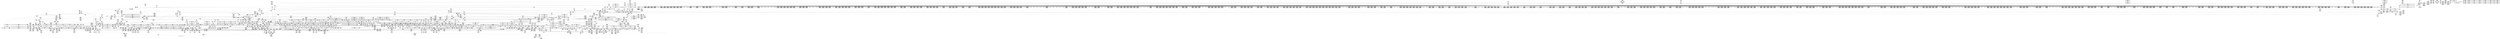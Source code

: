digraph {
	CE0x46a53e0 [shape=record,shape=Mrecord,label="{CE0x46a53e0|rcu_read_lock:_tmp18|include/linux/rcupdate.h,882}"]
	CE0x479c670 [shape=record,shape=Mrecord,label="{CE0x479c670|i32_0|*Constant*}"]
	CE0x46a4130 [shape=record,shape=Mrecord,label="{CE0x46a4130|rcu_read_lock:_tmp16|include/linux/rcupdate.h,882}"]
	CE0x4679fa0 [shape=record,shape=Mrecord,label="{CE0x4679fa0|i32_22|*Constant*|*SummSink*}"]
	CE0x4665e30 [shape=record,shape=Mrecord,label="{CE0x4665e30|i64*_getelementptr_inbounds_(_11_x_i64_,_11_x_i64_*___llvm_gcov_ctr125,_i64_0,_i64_0)|*Constant*|*SummSource*}"]
	CE0x46f77a0 [shape=record,shape=Mrecord,label="{CE0x46f77a0|_call_void_rcu_read_unlock()_#10,_!dbg_!27748|security/selinux/hooks.c,209|*SummSource*}"]
	CE0x4716c00 [shape=record,shape=Mrecord,label="{CE0x4716c00|rcu_read_lock:_tmp22|include/linux/rcupdate.h,884}"]
	CE0x46c5240 [shape=record,shape=Mrecord,label="{CE0x46c5240|2472:_%struct.cred*,_:_CRE_2945,2946_}"]
	CE0x475fbc0 [shape=record,shape=Mrecord,label="{CE0x475fbc0|__preempt_count_sub:_tmp1|*SummSource*}"]
	CE0x472e250 [shape=record,shape=Mrecord,label="{CE0x472e250|i64*_getelementptr_inbounds_(_4_x_i64_,_4_x_i64_*___llvm_gcov_ctr130,_i64_0,_i64_2)|*Constant*}"]
	CE0x46ab5a0 [shape=record,shape=Mrecord,label="{CE0x46ab5a0|_call_void_lockdep_rcu_suspicious(i8*_getelementptr_inbounds_(_25_x_i8_,_25_x_i8_*_.str3,_i32_0,_i32_0),_i32_208,_i8*_getelementptr_inbounds_(_41_x_i8_,_41_x_i8_*_.str44,_i32_0,_i32_0))_#10,_!dbg_!27732|security/selinux/hooks.c,208|*SummSource*}"]
	CE0x4dd7320 [shape=record,shape=Mrecord,label="{CE0x4dd7320|GLOBAL:_current_has_perm|*Constant*|*SummSource*}"]
	CE0x464b3c0 [shape=record,shape=Mrecord,label="{CE0x464b3c0|i64*_getelementptr_inbounds_(_11_x_i64_,_11_x_i64_*___llvm_gcov_ctr125,_i64_0,_i64_0)|*Constant*|*SummSink*}"]
	CE0x4643770 [shape=record,shape=Mrecord,label="{CE0x4643770|avc_has_perm:_tsid|Function::avc_has_perm&Arg::tsid::}"]
	CE0x46d24a0 [shape=record,shape=Mrecord,label="{CE0x46d24a0|2472:_%struct.cred*,_:_CRE_6298,6299_}"]
	CE0x476a020 [shape=record,shape=Mrecord,label="{CE0x476a020|i64*_getelementptr_inbounds_(_4_x_i64_,_4_x_i64_*___llvm_gcov_ctr134,_i64_0,_i64_2)|*Constant*}"]
	CE0x4704f40 [shape=record,shape=Mrecord,label="{CE0x4704f40|__rcu_read_unlock:_do.end|*SummSink*}"]
	CE0x46c7840 [shape=record,shape=Mrecord,label="{CE0x46c7840|2472:_%struct.cred*,_:_CRE_2980,2984_|*MultipleSource*|Function::task_sid&Arg::task::|Function::current_has_perm&Arg::tsk::|Function::selinux_task_getsid&Arg::p::|security/selinux/hooks.c,208}"]
	CE0x46ad370 [shape=record,shape=Mrecord,label="{CE0x46ad370|2472:_%struct.cred*,_:_CRE_744,760_|*MultipleSource*|Function::task_sid&Arg::task::|Function::current_has_perm&Arg::tsk::|Function::selinux_task_getsid&Arg::p::|security/selinux/hooks.c,208}"]
	CE0x4707af0 [shape=record,shape=Mrecord,label="{CE0x4707af0|_call_void_mcount()_#3}"]
	CE0x462ea70 [shape=record,shape=Mrecord,label="{CE0x462ea70|selinux_task_getsid:_entry|*SummSink*}"]
	CE0x465bef0 [shape=record,shape=Mrecord,label="{CE0x465bef0|2472:_%struct.cred*,_:_CRE_512,520_|*MultipleSource*|Function::task_sid&Arg::task::|Function::current_has_perm&Arg::tsk::|Function::selinux_task_getsid&Arg::p::|security/selinux/hooks.c,208}"]
	CE0x46ae150 [shape=record,shape=Mrecord,label="{CE0x46ae150|2472:_%struct.cred*,_:_CRE_1808,1816_|*MultipleSource*|Function::task_sid&Arg::task::|Function::current_has_perm&Arg::tsk::|Function::selinux_task_getsid&Arg::p::|security/selinux/hooks.c,208}"]
	CE0x4640a40 [shape=record,shape=Mrecord,label="{CE0x4640a40|selinux_task_getsid:_tmp1|*SummSource*}"]
	CE0x46865e0 [shape=record,shape=Mrecord,label="{CE0x46865e0|cred_sid:_tmp3|*SummSink*}"]
	CE0x4717d70 [shape=record,shape=Mrecord,label="{CE0x4717d70|cred_sid:_tmp5|security/selinux/hooks.c,196}"]
	CE0x465ea90 [shape=record,shape=Mrecord,label="{CE0x465ea90|task_sid:_tmp2|*SummSink*}"]
	CE0x475de50 [shape=record,shape=Mrecord,label="{CE0x475de50|GLOBAL:___preempt_count|Global_var:__preempt_count|*SummSource*}"]
	CE0x47281c0 [shape=record,shape=Mrecord,label="{CE0x47281c0|i64*_getelementptr_inbounds_(_4_x_i64_,_4_x_i64_*___llvm_gcov_ctr133,_i64_0,_i64_1)|*Constant*}"]
	CE0x46871f0 [shape=record,shape=Mrecord,label="{CE0x46871f0|get_current:_tmp4|./arch/x86/include/asm/current.h,14|*SummSink*}"]
	CE0x47089c0 [shape=record,shape=Mrecord,label="{CE0x47089c0|__rcu_read_unlock:_tmp6|include/linux/rcupdate.h,245|*SummSink*}"]
	CE0x464b430 [shape=record,shape=Mrecord,label="{CE0x464b430|current_sid:_bb}"]
	CE0x46b8c80 [shape=record,shape=Mrecord,label="{CE0x46b8c80|2472:_%struct.cred*,_:_CRE_2472,2480_|*MultipleSource*|Function::task_sid&Arg::task::|Function::current_has_perm&Arg::tsk::|Function::selinux_task_getsid&Arg::p::|security/selinux/hooks.c,208}"]
	CE0x4696a70 [shape=record,shape=Mrecord,label="{CE0x4696a70|rcu_read_lock:_tmp2|*SummSource*}"]
	CE0x4650f50 [shape=record,shape=Mrecord,label="{CE0x4650f50|task_sid:_entry}"]
	CE0x4727870 [shape=record,shape=Mrecord,label="{CE0x4727870|_call_void_asm_sideeffect_,_memory_,_dirflag_,_fpsr_,_flags_()_#3,_!dbg_!27714,_!srcloc_!27715|include/linux/rcupdate.h,239}"]
	CE0x472e480 [shape=record,shape=Mrecord,label="{CE0x472e480|rcu_lock_acquire:_tmp3|*SummSource*}"]
	CE0x476a1c0 [shape=record,shape=Mrecord,label="{CE0x476a1c0|__rcu_read_unlock:_tmp3|*SummSource*}"]
	CE0x4660d80 [shape=record,shape=Mrecord,label="{CE0x4660d80|current_sid:_tmp10|security/selinux/hooks.c,218|*SummSource*}"]
	CE0x4647740 [shape=record,shape=Mrecord,label="{CE0x4647740|_ret_void,_!dbg_!27717|include/linux/rcupdate.h,240}"]
	CE0x46892f0 [shape=record,shape=Mrecord,label="{CE0x46892f0|rcu_read_lock:_land.lhs.true2|*SummSource*}"]
	CE0x46585f0 [shape=record,shape=Mrecord,label="{CE0x46585f0|GLOBAL:_current_sid.__warned|Global_var:current_sid.__warned|*SummSink*}"]
	CE0x4665bf0 [shape=record,shape=Mrecord,label="{CE0x4665bf0|task_sid:_real_cred|security/selinux/hooks.c,208|*SummSource*}"]
	CE0x464c920 [shape=record,shape=Mrecord,label="{CE0x464c920|_call_void_mcount()_#3|*SummSource*}"]
	CE0x46b7230 [shape=record,shape=Mrecord,label="{CE0x46b7230|2472:_%struct.cred*,_:_CRE_2344,2352_|*MultipleSource*|Function::task_sid&Arg::task::|Function::current_has_perm&Arg::tsk::|Function::selinux_task_getsid&Arg::p::|security/selinux/hooks.c,208}"]
	CE0x46a9410 [shape=record,shape=Mrecord,label="{CE0x46a9410|2472:_%struct.cred*,_:_CRE_640,644_|*MultipleSource*|Function::task_sid&Arg::task::|Function::current_has_perm&Arg::tsk::|Function::selinux_task_getsid&Arg::p::|security/selinux/hooks.c,208}"]
	CE0x471dec0 [shape=record,shape=Mrecord,label="{CE0x471dec0|rcu_lock_acquire:_tmp5|include/linux/rcupdate.h,418|*SummSink*}"]
	CE0x46e2f60 [shape=record,shape=Mrecord,label="{CE0x46e2f60|task_sid:_tmp14|security/selinux/hooks.c,208}"]
	CE0x46afba0 [shape=record,shape=Mrecord,label="{CE0x46afba0|2472:_%struct.cred*,_:_CRE_1896,1900_|*MultipleSource*|Function::task_sid&Arg::task::|Function::current_has_perm&Arg::tsk::|Function::selinux_task_getsid&Arg::p::|security/selinux/hooks.c,208}"]
	CE0x46b4540 [shape=record,shape=Mrecord,label="{CE0x46b4540|2472:_%struct.cred*,_:_CRE_2128,2136_|*MultipleSource*|Function::task_sid&Arg::task::|Function::current_has_perm&Arg::tsk::|Function::selinux_task_getsid&Arg::p::|security/selinux/hooks.c,208}"]
	CE0x46876d0 [shape=record,shape=Mrecord,label="{CE0x46876d0|task_sid:_tmp3}"]
	CE0x46384d0 [shape=record,shape=Mrecord,label="{CE0x46384d0|2472:_%struct.cred*,_:_CRE_692,693_}"]
	CE0x46657b0 [shape=record,shape=Mrecord,label="{CE0x46657b0|_call_void___rcu_read_lock()_#10,_!dbg_!27710|include/linux/rcupdate.h,879}"]
	CE0x46f2c90 [shape=record,shape=Mrecord,label="{CE0x46f2c90|task_sid:_tmp21|security/selinux/hooks.c,208|*SummSource*}"]
	CE0x46fbcb0 [shape=record,shape=Mrecord,label="{CE0x46fbcb0|task_sid:_tobool1|security/selinux/hooks.c,208}"]
	CE0x46f47c0 [shape=record,shape=Mrecord,label="{CE0x46f47c0|task_sid:_tmp24|security/selinux/hooks.c,208|*SummSink*}"]
	CE0x465b230 [shape=record,shape=Mrecord,label="{CE0x465b230|2472:_%struct.cred*,_:_CRE_464,472_|*MultipleSource*|Function::task_sid&Arg::task::|Function::current_has_perm&Arg::tsk::|Function::selinux_task_getsid&Arg::p::|security/selinux/hooks.c,208}"]
	CE0x46378a0 [shape=record,shape=Mrecord,label="{CE0x46378a0|task_sid:_task|Function::task_sid&Arg::task::|*SummSource*}"]
	CE0x4770030 [shape=record,shape=Mrecord,label="{CE0x4770030|rcu_lock_release:_tmp5|include/linux/rcupdate.h,423|*SummSource*}"]
	CE0x475d370 [shape=record,shape=Mrecord,label="{CE0x475d370|i64*_getelementptr_inbounds_(_4_x_i64_,_4_x_i64_*___llvm_gcov_ctr133,_i64_0,_i64_0)|*Constant*}"]
	CE0x472dea0 [shape=record,shape=Mrecord,label="{CE0x472dea0|rcu_read_unlock:_tmp7|include/linux/rcupdate.h,933}"]
	CE0x46c3ce0 [shape=record,shape=Mrecord,label="{CE0x46c3ce0|2472:_%struct.cred*,_:_CRE_2927,2928_}"]
	CE0x4662330 [shape=record,shape=Mrecord,label="{CE0x4662330|i32_218|*Constant*}"]
	CE0x46d3540 [shape=record,shape=Mrecord,label="{CE0x46d3540|2472:_%struct.cred*,_:_CRE_6312,6313_}"]
	CE0x471f650 [shape=record,shape=Mrecord,label="{CE0x471f650|__rcu_read_lock:_tmp5|include/linux/rcupdate.h,239|*SummSink*}"]
	CE0x46ba4e0 [shape=record,shape=Mrecord,label="{CE0x46ba4e0|2472:_%struct.cred*,_:_CRE_2527,2528_}"]
	CE0x465f8d0 [shape=record,shape=Mrecord,label="{CE0x465f8d0|i32_0|*Constant*}"]
	CE0x46ca490 [shape=record,shape=Mrecord,label="{CE0x46ca490|2472:_%struct.cred*,_:_CRE_3120,3128_|*MultipleSource*|Function::task_sid&Arg::task::|Function::current_has_perm&Arg::tsk::|Function::selinux_task_getsid&Arg::p::|security/selinux/hooks.c,208}"]
	CE0x462a490 [shape=record,shape=Mrecord,label="{CE0x462a490|current_sid:_do.end}"]
	CE0x46941d0 [shape=record,shape=Mrecord,label="{CE0x46941d0|i64*_getelementptr_inbounds_(_13_x_i64_,_13_x_i64_*___llvm_gcov_ctr126,_i64_0,_i64_1)|*Constant*|*SummSink*}"]
	CE0x46cdb60 [shape=record,shape=Mrecord,label="{CE0x46cdb60|2472:_%struct.cred*,_:_CRE_5960,5968_|*MultipleSource*|Function::task_sid&Arg::task::|Function::current_has_perm&Arg::tsk::|Function::selinux_task_getsid&Arg::p::|security/selinux/hooks.c,208}"]
	CE0x46d4d00 [shape=record,shape=Mrecord,label="{CE0x46d4d00|2472:_%struct.cred*,_:_CRE_6332,6333_}"]
	CE0x4688870 [shape=record,shape=Mrecord,label="{CE0x4688870|2472:_%struct.cred*,_:_CRE_280,288_|*MultipleSource*|Function::task_sid&Arg::task::|Function::current_has_perm&Arg::tsk::|Function::selinux_task_getsid&Arg::p::|security/selinux/hooks.c,208}"]
	CE0x465cfd0 [shape=record,shape=Mrecord,label="{CE0x465cfd0|GLOBAL:_get_current|*Constant*|*SummSink*}"]
	CE0x47291e0 [shape=record,shape=Mrecord,label="{CE0x47291e0|i64*_getelementptr_inbounds_(_4_x_i64_,_4_x_i64_*___llvm_gcov_ctr128,_i64_0,_i64_3)|*Constant*}"]
	CE0x469de60 [shape=record,shape=Mrecord,label="{CE0x469de60|2472:_%struct.cred*,_:_CRE_40,44_|*MultipleSource*|Function::task_sid&Arg::task::|Function::current_has_perm&Arg::tsk::|Function::selinux_task_getsid&Arg::p::|security/selinux/hooks.c,208}"]
	CE0x478b2b0 [shape=record,shape=Mrecord,label="{CE0x478b2b0|__preempt_count_add:_bb|*SummSink*}"]
	CE0x4720ee0 [shape=record,shape=Mrecord,label="{CE0x4720ee0|__rcu_read_lock:_tmp2|*SummSink*}"]
	CE0x4735480 [shape=record,shape=Mrecord,label="{CE0x4735480|i8*_getelementptr_inbounds_(_44_x_i8_,_44_x_i8_*_.str47,_i32_0,_i32_0)|*Constant*|*SummSink*}"]
	CE0x46a9630 [shape=record,shape=Mrecord,label="{CE0x46a9630|2472:_%struct.cred*,_:_CRE_644,648_|*MultipleSource*|Function::task_sid&Arg::task::|Function::current_has_perm&Arg::tsk::|Function::selinux_task_getsid&Arg::p::|security/selinux/hooks.c,208}"]
	CE0x46f25c0 [shape=record,shape=Mrecord,label="{CE0x46f25c0|task_sid:_tmp20|security/selinux/hooks.c,208}"]
	CE0x47035a0 [shape=record,shape=Mrecord,label="{CE0x47035a0|rcu_lock_acquire:_tmp6|*SummSource*}"]
	CE0x46d0ae0 [shape=record,shape=Mrecord,label="{CE0x46d0ae0|2472:_%struct.cred*,_:_CRE_6240,6248_|*MultipleSource*|Function::task_sid&Arg::task::|Function::current_has_perm&Arg::tsk::|Function::selinux_task_getsid&Arg::p::|security/selinux/hooks.c,208}"]
	CE0x4658030 [shape=record,shape=Mrecord,label="{CE0x4658030|current_sid:_tmp8|security/selinux/hooks.c,218}"]
	CE0x46cb790 [shape=record,shape=Mrecord,label="{CE0x46cb790|2472:_%struct.cred*,_:_CRE_3164,3168_|*MultipleSource*|Function::task_sid&Arg::task::|Function::current_has_perm&Arg::tsk::|Function::selinux_task_getsid&Arg::p::|security/selinux/hooks.c,208}"]
	CE0x463f0d0 [shape=record,shape=Mrecord,label="{CE0x463f0d0|COLLAPSED:_GCMRE___llvm_gcov_ctr281_internal_global_2_x_i64_zeroinitializer:_elem_0:default:}"]
	CE0x46c4530 [shape=record,shape=Mrecord,label="{CE0x46c4530|2472:_%struct.cred*,_:_CRE_2934,2935_}"]
	CE0x472a630 [shape=record,shape=Mrecord,label="{CE0x472a630|rcu_read_unlock:_tmp6|include/linux/rcupdate.h,933}"]
	CE0x476d5b0 [shape=record,shape=Mrecord,label="{CE0x476d5b0|_call_void_asm_sideeffect_,_memory_,_dirflag_,_fpsr_,_flags_()_#3,_!dbg_!27711,_!srcloc_!27714|include/linux/rcupdate.h,244}"]
	CE0x4761c50 [shape=record,shape=Mrecord,label="{CE0x4761c50|__preempt_count_add:_do.end|*SummSource*}"]
	CE0x4638cc0 [shape=record,shape=Mrecord,label="{CE0x4638cc0|selinux_task_getsid:_bb|*SummSink*}"]
	CE0x46948f0 [shape=record,shape=Mrecord,label="{CE0x46948f0|rcu_read_lock:_tmp1|*SummSource*}"]
	CE0x46d6000 [shape=record,shape=Mrecord,label="{CE0x46d6000|2472:_%struct.cred*,_:_CRE_6348,6349_}"]
	CE0x476f260 [shape=record,shape=Mrecord,label="{CE0x476f260|rcu_lock_release:_tmp2|*SummSource*}"]
	CE0x46ec6c0 [shape=record,shape=Mrecord,label="{CE0x46ec6c0|GLOBAL:_rcu_read_lock.__warned|Global_var:rcu_read_lock.__warned|*SummSink*}"]
	CE0x47361c0 [shape=record,shape=Mrecord,label="{CE0x47361c0|rcu_read_unlock:_tmp19|include/linux/rcupdate.h,933|*SummSource*}"]
	CE0x46ca950 [shape=record,shape=Mrecord,label="{CE0x46ca950|2472:_%struct.cred*,_:_CRE_3136,3140_|*MultipleSource*|Function::task_sid&Arg::task::|Function::current_has_perm&Arg::tsk::|Function::selinux_task_getsid&Arg::p::|security/selinux/hooks.c,208}"]
	CE0x46c1d60 [shape=record,shape=Mrecord,label="{CE0x46c1d60|2472:_%struct.cred*,_:_CRE_2900,2904_|*MultipleSource*|Function::task_sid&Arg::task::|Function::current_has_perm&Arg::tsk::|Function::selinux_task_getsid&Arg::p::|security/selinux/hooks.c,208}"]
	CE0x4638680 [shape=record,shape=Mrecord,label="{CE0x4638680|2472:_%struct.cred*,_:_CRE_694,695_}"]
	CE0x4663200 [shape=record,shape=Mrecord,label="{CE0x4663200|task_sid:_if.then}"]
	CE0x46e1130 [shape=record,shape=Mrecord,label="{CE0x46e1130|task_sid:_tmp11|security/selinux/hooks.c,208}"]
	CE0x4771a10 [shape=record,shape=Mrecord,label="{CE0x4771a10|rcu_lock_release:_tmp6|*SummSink*}"]
	CE0x463c5e0 [shape=record,shape=Mrecord,label="{CE0x463c5e0|selinux_task_getsid:_tmp3|*SummSource*}"]
	CE0x4651e90 [shape=record,shape=Mrecord,label="{CE0x4651e90|current_sid:_tmp4|security/selinux/hooks.c,218|*SummSource*}"]
	CE0x46ab6d0 [shape=record,shape=Mrecord,label="{CE0x46ab6d0|_call_void_lockdep_rcu_suspicious(i8*_getelementptr_inbounds_(_25_x_i8_,_25_x_i8_*_.str3,_i32_0,_i32_0),_i32_208,_i8*_getelementptr_inbounds_(_41_x_i8_,_41_x_i8_*_.str44,_i32_0,_i32_0))_#10,_!dbg_!27732|security/selinux/hooks.c,208|*SummSink*}"]
	CE0x46cee30 [shape=record,shape=Mrecord,label="{CE0x46cee30|2472:_%struct.cred*,_:_CRE_6144,6152_|*MultipleSource*|Function::task_sid&Arg::task::|Function::current_has_perm&Arg::tsk::|Function::selinux_task_getsid&Arg::p::|security/selinux/hooks.c,208}"]
	CE0x4636670 [shape=record,shape=Mrecord,label="{CE0x4636670|GLOBAL:_current_has_perm|*Constant*}"]
	CE0x465e390 [shape=record,shape=Mrecord,label="{CE0x465e390|current_sid:_tmp5|security/selinux/hooks.c,218|*SummSink*}"]
	CE0x4664fb0 [shape=record,shape=Mrecord,label="{CE0x4664fb0|task_sid:_tmp}"]
	CE0x46b6d70 [shape=record,shape=Mrecord,label="{CE0x46b6d70|2472:_%struct.cred*,_:_CRE_2328,2336_|*MultipleSource*|Function::task_sid&Arg::task::|Function::current_has_perm&Arg::tsk::|Function::selinux_task_getsid&Arg::p::|security/selinux/hooks.c,208}"]
	CE0x470be60 [shape=record,shape=Mrecord,label="{CE0x470be60|i64*_getelementptr_inbounds_(_4_x_i64_,_4_x_i64_*___llvm_gcov_ctr128,_i64_0,_i64_1)|*Constant*|*SummSink*}"]
	CE0x46aceb0 [shape=record,shape=Mrecord,label="{CE0x46aceb0|2472:_%struct.cred*,_:_CRE_728,732_|*MultipleSource*|Function::task_sid&Arg::task::|Function::current_has_perm&Arg::tsk::|Function::selinux_task_getsid&Arg::p::|security/selinux/hooks.c,208}"]
	CE0x4698bf0 [shape=record,shape=Mrecord,label="{CE0x4698bf0|2472:_%struct.cred*,_:_CRE_152,160_|*MultipleSource*|Function::task_sid&Arg::task::|Function::current_has_perm&Arg::tsk::|Function::selinux_task_getsid&Arg::p::|security/selinux/hooks.c,208}"]
	CE0x46e0d10 [shape=record,shape=Mrecord,label="{CE0x46e0d10|task_sid:_tmp10|security/selinux/hooks.c,208|*SummSource*}"]
	CE0x475e990 [shape=record,shape=Mrecord,label="{CE0x475e990|__preempt_count_sub:_entry|*SummSink*}"]
	CE0x47069c0 [shape=record,shape=Mrecord,label="{CE0x47069c0|_call_void_asm_sideeffect_,_memory_,_dirflag_,_fpsr_,_flags_()_#3,_!dbg_!27711,_!srcloc_!27714|include/linux/rcupdate.h,244|*SummSource*}"]
	CE0x46bede0 [shape=record,shape=Mrecord,label="{CE0x46bede0|2472:_%struct.cred*,_:_CRE_2752,2760_|*MultipleSource*|Function::task_sid&Arg::task::|Function::current_has_perm&Arg::tsk::|Function::selinux_task_getsid&Arg::p::|security/selinux/hooks.c,208}"]
	CE0x46a59c0 [shape=record,shape=Mrecord,label="{CE0x46a59c0|i8_1|*Constant*}"]
	CE0x4738ad0 [shape=record,shape=Mrecord,label="{CE0x4738ad0|_ret_void,_!dbg_!27717|include/linux/rcupdate.h,424|*SummSink*}"]
	CE0x46b9f80 [shape=record,shape=Mrecord,label="{CE0x46b9f80|2472:_%struct.cred*,_:_CRE_2522,2523_}"]
	CE0x4633ab0 [shape=record,shape=Mrecord,label="{CE0x4633ab0|i64_1|*Constant*|*SummSink*}"]
	CE0x465a7c0 [shape=record,shape=Mrecord,label="{CE0x465a7c0|2472:_%struct.cred*,_:_CRE_432,440_|*MultipleSource*|Function::task_sid&Arg::task::|Function::current_has_perm&Arg::tsk::|Function::selinux_task_getsid&Arg::p::|security/selinux/hooks.c,208}"]
	CE0x46eef40 [shape=record,shape=Mrecord,label="{CE0x46eef40|rcu_read_unlock:_tmp}"]
	CE0x4725660 [shape=record,shape=Mrecord,label="{CE0x4725660|rcu_lock_acquire:_tmp5|include/linux/rcupdate.h,418|*SummSource*}"]
	CE0x47a1840 [shape=record,shape=Mrecord,label="{CE0x47a1840|__preempt_count_add:_tmp1}"]
	CE0x476fcd0 [shape=record,shape=Mrecord,label="{CE0x476fcd0|rcu_lock_release:_tmp5|include/linux/rcupdate.h,423|*SummSink*}"]
	CE0x4704ac0 [shape=record,shape=Mrecord,label="{CE0x4704ac0|__rcu_read_lock:_tmp3}"]
	CE0x46aca90 [shape=record,shape=Mrecord,label="{CE0x46aca90|2472:_%struct.cred*,_:_CRE_712,720_|*MultipleSource*|Function::task_sid&Arg::task::|Function::current_has_perm&Arg::tsk::|Function::selinux_task_getsid&Arg::p::|security/selinux/hooks.c,208}"]
	CE0x4703de0 [shape=record,shape=Mrecord,label="{CE0x4703de0|i8*_undef|*Constant*}"]
	CE0x465d140 [shape=record,shape=Mrecord,label="{CE0x465d140|get_current:_entry|*SummSource*}"]
	CE0x476dfd0 [shape=record,shape=Mrecord,label="{CE0x476dfd0|_call_void_mcount()_#3|*SummSource*}"]
	CE0x46f43d0 [shape=record,shape=Mrecord,label="{CE0x46f43d0|i64*_getelementptr_inbounds_(_13_x_i64_,_13_x_i64_*___llvm_gcov_ctr126,_i64_0,_i64_11)|*Constant*}"]
	CE0x47380b0 [shape=record,shape=Mrecord,label="{CE0x47380b0|_call_void_rcu_lock_release(%struct.lockdep_map*_rcu_lock_map)_#10,_!dbg_!27733|include/linux/rcupdate.h,935|*SummSink*}"]
	CE0x4642860 [shape=record,shape=Mrecord,label="{CE0x4642860|i32_(i32,_i32,_i16,_i32,_%struct.common_audit_data*)*_bitcast_(i32_(i32,_i32,_i16,_i32,_%struct.common_audit_data.495*)*_avc_has_perm_to_i32_(i32,_i32,_i16,_i32,_%struct.common_audit_data*)*)|*Constant*|*SummSink*}"]
	CE0x46c9d70 [shape=record,shape=Mrecord,label="{CE0x46c9d70|2472:_%struct.cred*,_:_CRE_3108,3112_|*MultipleSource*|Function::task_sid&Arg::task::|Function::current_has_perm&Arg::tsk::|Function::selinux_task_getsid&Arg::p::|security/selinux/hooks.c,208}"]
	CE0x46c48c0 [shape=record,shape=Mrecord,label="{CE0x46c48c0|2472:_%struct.cred*,_:_CRE_2937,2938_}"]
	CE0x4644110 [shape=record,shape=Mrecord,label="{CE0x4644110|i64*_getelementptr_inbounds_(_2_x_i64_,_2_x_i64_*___llvm_gcov_ctr136,_i64_0,_i64_0)|*Constant*}"]
	CE0x46c1fc0 [shape=record,shape=Mrecord,label="{CE0x46c1fc0|2472:_%struct.cred*,_:_CRE_2904,2905_}"]
	CE0x4650fc0 [shape=record,shape=Mrecord,label="{CE0x4650fc0|GLOBAL:_task_sid|*Constant*|*SummSource*}"]
	CE0x4714c00 [shape=record,shape=Mrecord,label="{CE0x4714c00|i8*_getelementptr_inbounds_(_25_x_i8_,_25_x_i8_*_.str45,_i32_0,_i32_0)|*Constant*|*SummSource*}"]
	CE0x465a140 [shape=record,shape=Mrecord,label="{CE0x465a140|current_sid:_tmp19|security/selinux/hooks.c,218}"]
	CE0x46c4660 [shape=record,shape=Mrecord,label="{CE0x46c4660|2472:_%struct.cred*,_:_CRE_2935,2936_}"]
	CE0x46d3670 [shape=record,shape=Mrecord,label="{CE0x46d3670|2472:_%struct.cred*,_:_CRE_6313,6314_}"]
	CE0x4684a70 [shape=record,shape=Mrecord,label="{CE0x4684a70|rcu_lock_acquire:_entry|*SummSink*}"]
	CE0x4694b70 [shape=record,shape=Mrecord,label="{CE0x4694b70|2472:_%struct.cred*,_:_CRE_216,224_|*MultipleSource*|Function::task_sid&Arg::task::|Function::current_has_perm&Arg::tsk::|Function::selinux_task_getsid&Arg::p::|security/selinux/hooks.c,208}"]
	CE0x475dec0 [shape=record,shape=Mrecord,label="{CE0x475dec0|GLOBAL:___preempt_count|Global_var:__preempt_count}"]
	CE0x46c7f20 [shape=record,shape=Mrecord,label="{CE0x46c7f20|2472:_%struct.cred*,_:_CRE_3000,3008_|*MultipleSource*|Function::task_sid&Arg::task::|Function::current_has_perm&Arg::tsk::|Function::selinux_task_getsid&Arg::p::|security/selinux/hooks.c,208}"]
	CE0x4677d50 [shape=record,shape=Mrecord,label="{CE0x4677d50|current_sid:_tmp24|security/selinux/hooks.c,220|*SummSink*}"]
	CE0x4636580 [shape=record,shape=Mrecord,label="{CE0x4636580|_call_void_mcount()_#3|*SummSource*}"]
	CE0x479d660 [shape=record,shape=Mrecord,label="{CE0x479d660|__preempt_count_sub:_tmp7|./arch/x86/include/asm/preempt.h,78|*SummSink*}"]
	CE0x46f8700 [shape=record,shape=Mrecord,label="{CE0x46f8700|get_current:_bb|*SummSink*}"]
	CE0x46ea960 [shape=record,shape=Mrecord,label="{CE0x46ea960|rcu_lock_acquire:_tmp1|*SummSink*}"]
	CE0x46dbcd0 [shape=record,shape=Mrecord,label="{CE0x46dbcd0|2472:_%struct.cred*,_:_CRE_6624,6632_|*MultipleSource*|Function::task_sid&Arg::task::|Function::current_has_perm&Arg::tsk::|Function::selinux_task_getsid&Arg::p::|security/selinux/hooks.c,208}"]
	CE0x468a850 [shape=record,shape=Mrecord,label="{CE0x468a850|2472:_%struct.cred*,_:_CRE_248,256_|*MultipleSource*|Function::task_sid&Arg::task::|Function::current_has_perm&Arg::tsk::|Function::selinux_task_getsid&Arg::p::|security/selinux/hooks.c,208}"]
	CE0x46ca6f0 [shape=record,shape=Mrecord,label="{CE0x46ca6f0|2472:_%struct.cred*,_:_CRE_3128,3136_|*MultipleSource*|Function::task_sid&Arg::task::|Function::current_has_perm&Arg::tsk::|Function::selinux_task_getsid&Arg::p::|security/selinux/hooks.c,208}"]
	CE0x464ee10 [shape=record,shape=Mrecord,label="{CE0x464ee10|i64_4|*Constant*}"]
	CE0x462bbd0 [shape=record,shape=Mrecord,label="{CE0x462bbd0|current_sid:_tmp12|security/selinux/hooks.c,218}"]
	CE0x46c3360 [shape=record,shape=Mrecord,label="{CE0x46c3360|2472:_%struct.cred*,_:_CRE_2919,2920_}"]
	CE0x46a3ef0 [shape=record,shape=Mrecord,label="{CE0x46a3ef0|rcu_read_lock:_tmp15|include/linux/rcupdate.h,882|*SummSink*}"]
	CE0x47334f0 [shape=record,shape=Mrecord,label="{CE0x47334f0|rcu_read_unlock:_tmp18|include/linux/rcupdate.h,933|*SummSource*}"]
	CE0x468a090 [shape=record,shape=Mrecord,label="{CE0x468a090|task_sid:_land.lhs.true|*SummSource*}"]
	CE0x46ee310 [shape=record,shape=Mrecord,label="{CE0x46ee310|rcu_read_lock:_tobool|include/linux/rcupdate.h,882|*SummSource*}"]
	CE0x46ac4a0 [shape=record,shape=Mrecord,label="{CE0x46ac4a0|2472:_%struct.cred*,_:_CRE_700,701_}"]
	CE0x46b5aa0 [shape=record,shape=Mrecord,label="{CE0x46b5aa0|2472:_%struct.cred*,_:_CRE_2264,2272_|*MultipleSource*|Function::task_sid&Arg::task::|Function::current_has_perm&Arg::tsk::|Function::selinux_task_getsid&Arg::p::|security/selinux/hooks.c,208}"]
	CE0x4662b20 [shape=record,shape=Mrecord,label="{CE0x4662b20|2472:_%struct.cred*,_:_CRE_328,336_|*MultipleSource*|Function::task_sid&Arg::task::|Function::current_has_perm&Arg::tsk::|Function::selinux_task_getsid&Arg::p::|security/selinux/hooks.c,208}"]
	CE0x46cabb0 [shape=record,shape=Mrecord,label="{CE0x46cabb0|2472:_%struct.cred*,_:_CRE_3140,3144_|*MultipleSource*|Function::task_sid&Arg::task::|Function::current_has_perm&Arg::tsk::|Function::selinux_task_getsid&Arg::p::|security/selinux/hooks.c,208}"]
	CE0x46f2920 [shape=record,shape=Mrecord,label="{CE0x46f2920|task_sid:_tmp22|security/selinux/hooks.c,208|*SummSource*}"]
	CE0x46f1370 [shape=record,shape=Mrecord,label="{CE0x46f1370|rcu_read_lock:_if.end|*SummSink*}"]
	CE0x46ef4a0 [shape=record,shape=Mrecord,label="{CE0x46ef4a0|_call_void_mcount()_#3}"]
	CE0x46d6f70 [shape=record,shape=Mrecord,label="{CE0x46d6f70|2472:_%struct.cred*,_:_CRE_6368,6376_|*MultipleSource*|Function::task_sid&Arg::task::|Function::current_has_perm&Arg::tsk::|Function::selinux_task_getsid&Arg::p::|security/selinux/hooks.c,208}"]
	CE0x469f1d0 [shape=record,shape=Mrecord,label="{CE0x469f1d0|GLOBAL:_current_task|Global_var:current_task|*SummSource*}"]
	CE0x46fa930 [shape=record,shape=Mrecord,label="{CE0x46fa930|task_sid:_tmp7|security/selinux/hooks.c,208}"]
	CE0x4664ce0 [shape=record,shape=Mrecord,label="{CE0x4664ce0|i64*_getelementptr_inbounds_(_13_x_i64_,_13_x_i64_*___llvm_gcov_ctr126,_i64_0,_i64_0)|*Constant*|*SummSource*}"]
	CE0x4766c40 [shape=record,shape=Mrecord,label="{CE0x4766c40|i64*_getelementptr_inbounds_(_4_x_i64_,_4_x_i64_*___llvm_gcov_ctr135,_i64_0,_i64_0)|*Constant*|*SummSink*}"]
	CE0x4693240 [shape=record,shape=Mrecord,label="{CE0x4693240|__preempt_count_sub:_do.end|*SummSink*}"]
	CE0x46bb9a0 [shape=record,shape=Mrecord,label="{CE0x46bb9a0|2472:_%struct.cred*,_:_CRE_2592,2594_|*MultipleSource*|Function::task_sid&Arg::task::|Function::current_has_perm&Arg::tsk::|Function::selinux_task_getsid&Arg::p::|security/selinux/hooks.c,208}"]
	CE0x46e8ad0 [shape=record,shape=Mrecord,label="{CE0x46e8ad0|rcu_read_lock:_call|include/linux/rcupdate.h,882|*SummSink*}"]
	CE0x465e9b0 [shape=record,shape=Mrecord,label="{CE0x465e9b0|task_sid:_tmp2}"]
	CE0x4654120 [shape=record,shape=Mrecord,label="{CE0x4654120|current_has_perm:_tmp1|*SummSink*}"]
	CE0x4638f50 [shape=record,shape=Mrecord,label="{CE0x4638f50|%struct.lockdep_map*_null|*Constant*|*SummSource*}"]
	CE0x478b1a0 [shape=record,shape=Mrecord,label="{CE0x478b1a0|__preempt_count_add:_tmp6|./arch/x86/include/asm/preempt.h,73|*SummSink*}"]
	CE0x476f4b0 [shape=record,shape=Mrecord,label="{CE0x476f4b0|rcu_lock_acquire:_indirectgoto|*SummSource*}"]
	CE0x4656c80 [shape=record,shape=Mrecord,label="{CE0x4656c80|i64_0|*Constant*}"]
	CE0x4634770 [shape=record,shape=Mrecord,label="{CE0x4634770|avc_has_perm:_requested|Function::avc_has_perm&Arg::requested::}"]
	CE0x4728770 [shape=record,shape=Mrecord,label="{CE0x4728770|rcu_lock_acquire:_tmp2|*SummSource*}"]
	CE0x4634e90 [shape=record,shape=Mrecord,label="{CE0x4634e90|avc_has_perm:_auditdata|Function::avc_has_perm&Arg::auditdata::|*SummSink*}"]
	CE0x47093a0 [shape=record,shape=Mrecord,label="{CE0x47093a0|i64*_getelementptr_inbounds_(_4_x_i64_,_4_x_i64_*___llvm_gcov_ctr135,_i64_0,_i64_2)|*Constant*|*SummSource*}"]
	CE0x4653530 [shape=record,shape=Mrecord,label="{CE0x4653530|i64_1|*Constant*}"]
	CE0x4655d30 [shape=record,shape=Mrecord,label="{CE0x4655d30|selinux_task_getsid:_tmp1}"]
	CE0x4724f50 [shape=record,shape=Mrecord,label="{CE0x4724f50|i64_4|*Constant*}"]
	CE0x46e06f0 [shape=record,shape=Mrecord,label="{CE0x46e06f0|task_sid:_tmp9|security/selinux/hooks.c,208|*SummSink*}"]
	CE0x46a9eb0 [shape=record,shape=Mrecord,label="{CE0x46a9eb0|2472:_%struct.cred*,_:_CRE_664,672_|*MultipleSource*|Function::task_sid&Arg::task::|Function::current_has_perm&Arg::tsk::|Function::selinux_task_getsid&Arg::p::|security/selinux/hooks.c,208}"]
	CE0x46de670 [shape=record,shape=Mrecord,label="{CE0x46de670|2472:_%struct.cred*,_:_CRE_10572,10576_|*MultipleSource*|Function::task_sid&Arg::task::|Function::current_has_perm&Arg::tsk::|Function::selinux_task_getsid&Arg::p::|security/selinux/hooks.c,208}"]
	CE0x4691540 [shape=record,shape=Mrecord,label="{CE0x4691540|rcu_read_unlock:_tmp12|include/linux/rcupdate.h,933}"]
	CE0x46bb740 [shape=record,shape=Mrecord,label="{CE0x46bb740|2472:_%struct.cred*,_:_CRE_2584,2592_|*MultipleSource*|Function::task_sid&Arg::task::|Function::current_has_perm&Arg::tsk::|Function::selinux_task_getsid&Arg::p::|security/selinux/hooks.c,208}"]
	CE0x462dc70 [shape=record,shape=Mrecord,label="{CE0x462dc70|selinux_task_getsid:_bb}"]
	CE0x464f4f0 [shape=record,shape=Mrecord,label="{CE0x464f4f0|current_sid:_tmp7|security/selinux/hooks.c,218}"]
	CE0x470bcf0 [shape=record,shape=Mrecord,label="{CE0x470bcf0|__rcu_read_unlock:_bb}"]
	CE0x47358d0 [shape=record,shape=Mrecord,label="{CE0x47358d0|i64*_getelementptr_inbounds_(_11_x_i64_,_11_x_i64_*___llvm_gcov_ctr132,_i64_0,_i64_9)|*Constant*|*SummSource*}"]
	CE0x4727e70 [shape=record,shape=Mrecord,label="{CE0x4727e70|rcu_lock_release:_tmp1|*SummSource*}"]
	CE0x46c28b0 [shape=record,shape=Mrecord,label="{CE0x46c28b0|2472:_%struct.cred*,_:_CRE_2910,2911_}"]
	CE0x46a3d80 [shape=record,shape=Mrecord,label="{CE0x46a3d80|rcu_read_lock:_tmp15|include/linux/rcupdate.h,882|*SummSource*}"]
	CE0x46f7cf0 [shape=record,shape=Mrecord,label="{CE0x46f7cf0|GLOBAL:_rcu_read_unlock|*Constant*|*SummSource*}"]
	CE0x4667230 [shape=record,shape=Mrecord,label="{CE0x4667230|current_sid:_tmp16|security/selinux/hooks.c,218|*SummSource*}"]
	CE0x4679d70 [shape=record,shape=Mrecord,label="{CE0x4679d70|i32_22|*Constant*|*SummSource*}"]
	CE0x46c6c60 [shape=record,shape=Mrecord,label="{CE0x46c6c60|2472:_%struct.cred*,_:_CRE_2967,2968_}"]
	CE0x47071d0 [shape=record,shape=Mrecord,label="{CE0x47071d0|GLOBAL:_lock_release|*Constant*|*SummSource*}"]
	CE0x47297f0 [shape=record,shape=Mrecord,label="{CE0x47297f0|rcu_lock_release:_bb}"]
	CE0x46b02c0 [shape=record,shape=Mrecord,label="{CE0x46b02c0|2472:_%struct.cred*,_:_CRE_1920,1928_|*MultipleSource*|Function::task_sid&Arg::task::|Function::current_has_perm&Arg::tsk::|Function::selinux_task_getsid&Arg::p::|security/selinux/hooks.c,208}"]
	CE0x46364e0 [shape=record,shape=Mrecord,label="{CE0x46364e0|_call_void_mcount()_#3}"]
	CE0x4709d70 [shape=record,shape=Mrecord,label="{CE0x4709d70|__preempt_count_sub:_tmp}"]
	CE0x469c860 [shape=record,shape=Mrecord,label="{CE0x469c860|2472:_%struct.cred*,_:_CRE_32,40_|*MultipleSource*|Function::task_sid&Arg::task::|Function::current_has_perm&Arg::tsk::|Function::selinux_task_getsid&Arg::p::|security/selinux/hooks.c,208}"]
	CE0x46aa330 [shape=record,shape=Mrecord,label="{CE0x46aa330|i64*_getelementptr_inbounds_(_13_x_i64_,_13_x_i64_*___llvm_gcov_ctr126,_i64_0,_i64_8)|*Constant*}"]
	CE0x46f80c0 [shape=record,shape=Mrecord,label="{CE0x46f80c0|_ret_void,_!dbg_!27735|include/linux/rcupdate.h,938|*SummSink*}"]
	CE0x46c1150 [shape=record,shape=Mrecord,label="{CE0x46c1150|2472:_%struct.cred*,_:_CRE_2872,2876_|*MultipleSource*|Function::task_sid&Arg::task::|Function::current_has_perm&Arg::tsk::|Function::selinux_task_getsid&Arg::p::|security/selinux/hooks.c,208}"]
	CE0x46c5700 [shape=record,shape=Mrecord,label="{CE0x46c5700|2472:_%struct.cred*,_:_CRE_2949,2950_}"]
	CE0x46eefb0 [shape=record,shape=Mrecord,label="{CE0x46eefb0|COLLAPSED:_GCMRE___llvm_gcov_ctr132_internal_global_11_x_i64_zeroinitializer:_elem_0:default:}"]
	CE0x475d780 [shape=record,shape=Mrecord,label="{CE0x475d780|i64*_getelementptr_inbounds_(_4_x_i64_,_4_x_i64_*___llvm_gcov_ctr130,_i64_0,_i64_2)|*Constant*|*SummSource*}"]
	CE0x4722080 [shape=record,shape=Mrecord,label="{CE0x4722080|__rcu_read_unlock:_tmp5|include/linux/rcupdate.h,244|*SummSource*}"]
	CE0x46d44b0 [shape=record,shape=Mrecord,label="{CE0x46d44b0|2472:_%struct.cred*,_:_CRE_6325,6326_}"]
	CE0x465ac00 [shape=record,shape=Mrecord,label="{CE0x465ac00|2472:_%struct.cred*,_:_CRE_448,456_|*MultipleSource*|Function::task_sid&Arg::task::|Function::current_has_perm&Arg::tsk::|Function::selinux_task_getsid&Arg::p::|security/selinux/hooks.c,208}"]
	CE0x4699150 [shape=record,shape=Mrecord,label="{CE0x4699150|__rcu_read_lock:_entry}"]
	CE0x4660030 [shape=record,shape=Mrecord,label="{CE0x4660030|current_sid:_if.then|*SummSink*}"]
	CE0x464ca30 [shape=record,shape=Mrecord,label="{CE0x464ca30|_call_void_mcount()_#3|*SummSink*}"]
	CE0x46c1b00 [shape=record,shape=Mrecord,label="{CE0x46c1b00|2472:_%struct.cred*,_:_CRE_2896,2900_|*MultipleSource*|Function::task_sid&Arg::task::|Function::current_has_perm&Arg::tsk::|Function::selinux_task_getsid&Arg::p::|security/selinux/hooks.c,208}"]
	CE0x46c2d70 [shape=record,shape=Mrecord,label="{CE0x46c2d70|2472:_%struct.cred*,_:_CRE_2914,2915_}"]
	CE0x46db5b0 [shape=record,shape=Mrecord,label="{CE0x46db5b0|2472:_%struct.cred*,_:_CRE_6600,6608_|*MultipleSource*|Function::task_sid&Arg::task::|Function::current_has_perm&Arg::tsk::|Function::selinux_task_getsid&Arg::p::|security/selinux/hooks.c,208}"]
	CE0x46c4b20 [shape=record,shape=Mrecord,label="{CE0x46c4b20|2472:_%struct.cred*,_:_CRE_2939,2940_}"]
	CE0x47168f0 [shape=record,shape=Mrecord,label="{CE0x47168f0|rcu_read_lock:_tmp21|include/linux/rcupdate.h,884|*SummSink*}"]
	CE0x46ac3a0 [shape=record,shape=Mrecord,label="{CE0x46ac3a0|2472:_%struct.cred*,_:_CRE_699,700_}"]
	CE0x47191f0 [shape=record,shape=Mrecord,label="{CE0x47191f0|rcu_read_lock:_tmp20|include/linux/rcupdate.h,882|*SummSink*}"]
	CE0x46f2b30 [shape=record,shape=Mrecord,label="{CE0x46f2b30|task_sid:_tmp21|security/selinux/hooks.c,208}"]
	CE0x4775810 [shape=record,shape=Mrecord,label="{CE0x4775810|GLOBAL:___preempt_count|Global_var:__preempt_count|*SummSink*}"]
	CE0x46f3690 [shape=record,shape=Mrecord,label="{CE0x46f3690|task_sid:_tmp22|security/selinux/hooks.c,208|*SummSink*}"]
	CE0x46c7250 [shape=record,shape=Mrecord,label="{CE0x46c7250|2472:_%struct.cred*,_:_CRE_2972,2973_}"]
	CE0x46ed7c0 [shape=record,shape=Mrecord,label="{CE0x46ed7c0|cred_sid:_tmp4|*LoadInst*|security/selinux/hooks.c,196}"]
	CE0x4782c00 [shape=record,shape=Mrecord,label="{CE0x4782c00|__preempt_count_add:_tmp2|*SummSink*}"]
	CE0x46ba130 [shape=record,shape=Mrecord,label="{CE0x46ba130|2472:_%struct.cred*,_:_CRE_2523,2524_}"]
	CE0x46989d0 [shape=record,shape=Mrecord,label="{CE0x46989d0|2472:_%struct.cred*,_:_CRE_144,152_|*MultipleSource*|Function::task_sid&Arg::task::|Function::current_has_perm&Arg::tsk::|Function::selinux_task_getsid&Arg::p::|security/selinux/hooks.c,208}"]
	CE0x4739c20 [shape=record,shape=Mrecord,label="{CE0x4739c20|GLOBAL:___rcu_read_unlock|*Constant*|*SummSink*}"]
	CE0x4703360 [shape=record,shape=Mrecord,label="{CE0x4703360|i64*_getelementptr_inbounds_(_4_x_i64_,_4_x_i64_*___llvm_gcov_ctr130,_i64_0,_i64_3)|*Constant*|*SummSink*}"]
	CE0x46aed60 [shape=record,shape=Mrecord,label="{CE0x46aed60|2472:_%struct.cred*,_:_CRE_1848,1856_|*MultipleSource*|Function::task_sid&Arg::task::|Function::current_has_perm&Arg::tsk::|Function::selinux_task_getsid&Arg::p::|security/selinux/hooks.c,208}"]
	CE0x4766ea0 [shape=record,shape=Mrecord,label="{CE0x4766ea0|i64*_getelementptr_inbounds_(_4_x_i64_,_4_x_i64_*___llvm_gcov_ctr129,_i64_0,_i64_0)|*Constant*|*SummSink*}"]
	CE0x4691d00 [shape=record,shape=Mrecord,label="{CE0x4691d00|rcu_read_lock:_land.lhs.true}"]
	CE0x469f930 [shape=record,shape=Mrecord,label="{CE0x469f930|i64*_getelementptr_inbounds_(_2_x_i64_,_2_x_i64_*___llvm_gcov_ctr131,_i64_0,_i64_0)|*Constant*|*SummSource*}"]
	CE0x46c0c90 [shape=record,shape=Mrecord,label="{CE0x46c0c90|2472:_%struct.cred*,_:_CRE_2856,2864_|*MultipleSource*|Function::task_sid&Arg::task::|Function::current_has_perm&Arg::tsk::|Function::selinux_task_getsid&Arg::p::|security/selinux/hooks.c,208}"]
	CE0x47197d0 [shape=record,shape=Mrecord,label="{CE0x47197d0|i64*_getelementptr_inbounds_(_11_x_i64_,_11_x_i64_*___llvm_gcov_ctr127,_i64_0,_i64_10)|*Constant*}"]
	CE0x46dd950 [shape=record,shape=Mrecord,label="{CE0x46dd950|2472:_%struct.cred*,_:_CRE_10536,10544_|*MultipleSource*|Function::task_sid&Arg::task::|Function::current_has_perm&Arg::tsk::|Function::selinux_task_getsid&Arg::p::|security/selinux/hooks.c,208}"]
	CE0x46f76a0 [shape=record,shape=Mrecord,label="{CE0x46f76a0|_ret_i32_%tmp6,_!dbg_!27716|security/selinux/hooks.c,197|*SummSink*}"]
	CE0x4658bd0 [shape=record,shape=Mrecord,label="{CE0x4658bd0|COLLAPSED:_GCMRE___llvm_gcov_ctr136_internal_global_2_x_i64_zeroinitializer:_elem_0:default:}"]
	CE0x46551f0 [shape=record,shape=Mrecord,label="{CE0x46551f0|current_has_perm:_bb|*SummSource*}"]
	CE0x471c110 [shape=record,shape=Mrecord,label="{CE0x471c110|rcu_read_unlock:_tmp1|*SummSource*}"]
	CE0x4630470 [shape=record,shape=Mrecord,label="{CE0x4630470|GLOBAL:_current_sid.__warned|Global_var:current_sid.__warned}"]
	CE0x462aa30 [shape=record,shape=Mrecord,label="{CE0x462aa30|COLLAPSED:_GCMRE___llvm_gcov_ctr128_internal_global_4_x_i64_zeroinitializer:_elem_0:default:}"]
	CE0x46b1cb0 [shape=record,shape=Mrecord,label="{CE0x46b1cb0|2472:_%struct.cred*,_:_CRE_2020,2032_|*MultipleSource*|Function::task_sid&Arg::task::|Function::current_has_perm&Arg::tsk::|Function::selinux_task_getsid&Arg::p::|security/selinux/hooks.c,208}"]
	CE0x46fdbd0 [shape=record,shape=Mrecord,label="{CE0x46fdbd0|rcu_lock_release:___here}"]
	CE0x46cfcd0 [shape=record,shape=Mrecord,label="{CE0x46cfcd0|2472:_%struct.cred*,_:_CRE_6196,6200_|*MultipleSource*|Function::task_sid&Arg::task::|Function::current_has_perm&Arg::tsk::|Function::selinux_task_getsid&Arg::p::|security/selinux/hooks.c,208}"]
	CE0x46ce9a0 [shape=record,shape=Mrecord,label="{CE0x46ce9a0|2472:_%struct.cred*,_:_CRE_6008,6136_|*MultipleSource*|Function::task_sid&Arg::task::|Function::current_has_perm&Arg::tsk::|Function::selinux_task_getsid&Arg::p::|security/selinux/hooks.c,208}"]
	CE0x464d070 [shape=record,shape=Mrecord,label="{CE0x464d070|_call_void_mcount()_#3|*SummSource*}"]
	CE0x463ba90 [shape=record,shape=Mrecord,label="{CE0x463ba90|current_has_perm:_bb|*SummSink*}"]
	CE0x4638010 [shape=record,shape=Mrecord,label="{CE0x4638010|2472:_%struct.cred*,_:_CRE_689,690_}"]
	CE0x47146f0 [shape=record,shape=Mrecord,label="{CE0x47146f0|GLOBAL:_lockdep_rcu_suspicious|*Constant*}"]
	CE0x463d350 [shape=record,shape=Mrecord,label="{CE0x463d350|current_has_perm:_tsk|Function::current_has_perm&Arg::tsk::|*SummSink*}"]
	CE0x4651d90 [shape=record,shape=Mrecord,label="{CE0x4651d90|current_sid:_tmp4|security/selinux/hooks.c,218}"]
	CE0x4703890 [shape=record,shape=Mrecord,label="{CE0x4703890|i64*_getelementptr_inbounds_(_4_x_i64_,_4_x_i64_*___llvm_gcov_ctr133,_i64_0,_i64_0)|*Constant*|*SummSink*}"]
	CE0x46faf20 [shape=record,shape=Mrecord,label="{CE0x46faf20|task_sid:_tmp9|security/selinux/hooks.c,208}"]
	CE0x476b760 [shape=record,shape=Mrecord,label="{CE0x476b760|__rcu_read_lock:_bb|*SummSource*}"]
	CE0x46dc680 [shape=record,shape=Mrecord,label="{CE0x46dc680|2472:_%struct.cred*,_:_CRE_6648,6656_|*MultipleSource*|Function::task_sid&Arg::task::|Function::current_has_perm&Arg::tsk::|Function::selinux_task_getsid&Arg::p::|security/selinux/hooks.c,208}"]
	CE0x463b210 [shape=record,shape=Mrecord,label="{CE0x463b210|current_sid:_tmp20|security/selinux/hooks.c,218|*SummSource*}"]
	CE0x4762490 [shape=record,shape=Mrecord,label="{CE0x4762490|i64*_getelementptr_inbounds_(_4_x_i64_,_4_x_i64_*___llvm_gcov_ctr134,_i64_0,_i64_3)|*Constant*|*SummSource*}"]
	CE0x46798c0 [shape=record,shape=Mrecord,label="{CE0x46798c0|task_sid:_do.end6}"]
	CE0x46f0880 [shape=record,shape=Mrecord,label="{CE0x46f0880|rcu_read_lock:_tmp}"]
	CE0x465c330 [shape=record,shape=Mrecord,label="{CE0x465c330|2472:_%struct.cred*,_:_CRE_528,536_|*MultipleSource*|Function::task_sid&Arg::task::|Function::current_has_perm&Arg::tsk::|Function::selinux_task_getsid&Arg::p::|security/selinux/hooks.c,208}"]
	CE0x4734ea0 [shape=record,shape=Mrecord,label="{CE0x4734ea0|i32_934|*Constant*|*SummSink*}"]
	CE0x46f46a0 [shape=record,shape=Mrecord,label="{CE0x46f46a0|i64*_getelementptr_inbounds_(_13_x_i64_,_13_x_i64_*___llvm_gcov_ctr126,_i64_0,_i64_11)|*Constant*|*SummSource*}"]
	CE0x46434b0 [shape=record,shape=Mrecord,label="{CE0x46434b0|avc_has_perm:_ssid|Function::avc_has_perm&Arg::ssid::|*SummSource*}"]
	CE0x46a8de0 [shape=record,shape=Mrecord,label="{CE0x46a8de0|2472:_%struct.cred*,_:_CRE_616,624_|*MultipleSource*|Function::task_sid&Arg::task::|Function::current_has_perm&Arg::tsk::|Function::selinux_task_getsid&Arg::p::|security/selinux/hooks.c,208}"]
	CE0x4690e40 [shape=record,shape=Mrecord,label="{CE0x4690e40|i64_1|*Constant*}"]
	CE0x46d2960 [shape=record,shape=Mrecord,label="{CE0x46d2960|2472:_%struct.cred*,_:_CRE_6302,6303_}"]
	CE0x475e010 [shape=record,shape=Mrecord,label="{CE0x475e010|COLLAPSED:_GCMRE___llvm_gcov_ctr130_internal_global_4_x_i64_zeroinitializer:_elem_0:default:}"]
	CE0x4652090 [shape=record,shape=Mrecord,label="{CE0x4652090|current_sid:_tmp}"]
	CE0x470b560 [shape=record,shape=Mrecord,label="{CE0x470b560|__preempt_count_add:_tmp3|*SummSink*}"]
	CE0x46e9d40 [shape=record,shape=Mrecord,label="{CE0x46e9d40|rcu_read_lock:_tmp6|include/linux/rcupdate.h,882|*SummSource*}"]
	CE0x46ab440 [shape=record,shape=Mrecord,label="{CE0x46ab440|_call_void_lockdep_rcu_suspicious(i8*_getelementptr_inbounds_(_25_x_i8_,_25_x_i8_*_.str3,_i32_0,_i32_0),_i32_208,_i8*_getelementptr_inbounds_(_41_x_i8_,_41_x_i8_*_.str44,_i32_0,_i32_0))_#10,_!dbg_!27732|security/selinux/hooks.c,208}"]
	CE0x4719fd0 [shape=record,shape=Mrecord,label="{CE0x4719fd0|rcu_read_lock:_tmp4|include/linux/rcupdate.h,882}"]
	CE0x4726660 [shape=record,shape=Mrecord,label="{CE0x4726660|rcu_read_unlock:_tmp13|include/linux/rcupdate.h,933|*SummSink*}"]
	CE0x46ab0c0 [shape=record,shape=Mrecord,label="{CE0x46ab0c0|task_sid:_tmp19|security/selinux/hooks.c,208|*SummSource*}"]
	CE0x465d5b0 [shape=record,shape=Mrecord,label="{CE0x465d5b0|_ret_%struct.task_struct*_%tmp4,_!dbg_!27714|./arch/x86/include/asm/current.h,14|*SummSink*}"]
	CE0x46662d0 [shape=record,shape=Mrecord,label="{CE0x46662d0|task_sid:_do.end6|*SummSink*}"]
	CE0x46a4770 [shape=record,shape=Mrecord,label="{CE0x46a4770|i64*_getelementptr_inbounds_(_11_x_i64_,_11_x_i64_*___llvm_gcov_ctr127,_i64_0,_i64_8)|*Constant*}"]
	CE0x46dfed0 [shape=record,shape=Mrecord,label="{CE0x46dfed0|2472:_%struct.cred*,_:_CRE_10632,10640_|*MultipleSource*|Function::task_sid&Arg::task::|Function::current_has_perm&Arg::tsk::|Function::selinux_task_getsid&Arg::p::|security/selinux/hooks.c,208}"]
	CE0x4689400 [shape=record,shape=Mrecord,label="{CE0x4689400|rcu_read_lock:_land.lhs.true2|*SummSink*}"]
	CE0x476d540 [shape=record,shape=Mrecord,label="{CE0x476d540|__rcu_read_unlock:_tmp5|include/linux/rcupdate.h,244|*SummSink*}"]
	CE0x4768740 [shape=record,shape=Mrecord,label="{CE0x4768740|__preempt_count_sub:_tmp3|*SummSource*}"]
	CE0x46a3360 [shape=record,shape=Mrecord,label="{CE0x46a3360|rcu_read_lock:_tmp13|include/linux/rcupdate.h,882|*SummSink*}"]
	CE0x46c67a0 [shape=record,shape=Mrecord,label="{CE0x46c67a0|2472:_%struct.cred*,_:_CRE_2963,2964_}"]
	CE0x47750c0 [shape=record,shape=Mrecord,label="{CE0x47750c0|GLOBAL:___preempt_count_sub|*Constant*}"]
	CE0x46bd620 [shape=record,shape=Mrecord,label="{CE0x46bd620|2472:_%struct.cred*,_:_CRE_2688,2692_|*MultipleSource*|Function::task_sid&Arg::task::|Function::current_has_perm&Arg::tsk::|Function::selinux_task_getsid&Arg::p::|security/selinux/hooks.c,208}"]
	CE0x469cf90 [shape=record,shape=Mrecord,label="{CE0x469cf90|task_sid:_do.end}"]
	CE0x469dcf0 [shape=record,shape=Mrecord,label="{CE0x469dcf0|GLOBAL:_rcu_read_lock.__warned|Global_var:rcu_read_lock.__warned|*SummSource*}"]
	CE0x4717780 [shape=record,shape=Mrecord,label="{CE0x4717780|cred_sid:_bb|*SummSink*}"]
	CE0x478b0c0 [shape=record,shape=Mrecord,label="{CE0x478b0c0|__preempt_count_add:_tmp6|./arch/x86/include/asm/preempt.h,73}"]
	CE0x463fb40 [shape=record,shape=Mrecord,label="{CE0x463fb40|current_sid:_tmp2|*SummSource*}"]
	CE0x4653790 [shape=record,shape=Mrecord,label="{CE0x4653790|_ret_i32_%call7,_!dbg_!27749|security/selinux/hooks.c,210|*SummSource*}"]
	CE0x4638af0 [shape=record,shape=Mrecord,label="{CE0x4638af0|_ret_i32_%call7,_!dbg_!27749|security/selinux/hooks.c,210}"]
	CE0x465e2b0 [shape=record,shape=Mrecord,label="{CE0x465e2b0|task_sid:_if.end}"]
	CE0x46a08f0 [shape=record,shape=Mrecord,label="{CE0x46a08f0|rcu_lock_acquire:_map|Function::rcu_lock_acquire&Arg::map::}"]
	CE0x47179f0 [shape=record,shape=Mrecord,label="{CE0x47179f0|rcu_read_unlock:_if.then|*SummSink*}"]
	CE0x469b9f0 [shape=record,shape=Mrecord,label="{CE0x469b9f0|rcu_read_lock:_do.body|*SummSink*}"]
	CE0x46d2830 [shape=record,shape=Mrecord,label="{CE0x46d2830|2472:_%struct.cred*,_:_CRE_6301,6302_}"]
	CE0x464fc20 [shape=record,shape=Mrecord,label="{CE0x464fc20|current_has_perm:_call|security/selinux/hooks.c,1542}"]
	CE0x46ba3e0 [shape=record,shape=Mrecord,label="{CE0x46ba3e0|2472:_%struct.cred*,_:_CRE_2526,2527_}"]
	CE0x465fe00 [shape=record,shape=Mrecord,label="{CE0x465fe00|current_sid:_if.then}"]
	CE0x465c740 [shape=record,shape=Mrecord,label="{CE0x465c740|2472:_%struct.cred*,_:_CRE_544,552_|*MultipleSource*|Function::task_sid&Arg::task::|Function::current_has_perm&Arg::tsk::|Function::selinux_task_getsid&Arg::p::|security/selinux/hooks.c,208}"]
	CE0x46cca90 [shape=record,shape=Mrecord,label="{CE0x46cca90|2472:_%struct.cred*,_:_CRE_5904,5912_|*MultipleSource*|Function::task_sid&Arg::task::|Function::current_has_perm&Arg::tsk::|Function::selinux_task_getsid&Arg::p::|security/selinux/hooks.c,208}"]
	CE0x46758a0 [shape=record,shape=Mrecord,label="{CE0x46758a0|current_sid:_tmp21|security/selinux/hooks.c,218|*SummSource*}"]
	CE0x469c410 [shape=record,shape=Mrecord,label="{CE0x469c410|cred_sid:_security|security/selinux/hooks.c,196|*SummSource*}"]
	CE0x4715420 [shape=record,shape=Mrecord,label="{CE0x4715420|i32_883|*Constant*|*SummSink*}"]
	CE0x46e2780 [shape=record,shape=Mrecord,label="{CE0x46e2780|task_sid:_tobool4|security/selinux/hooks.c,208|*SummSink*}"]
	CE0x4660580 [shape=record,shape=Mrecord,label="{CE0x4660580|COLLAPSED:_GCMRE___llvm_gcov_ctr98_internal_global_2_x_i64_zeroinitializer:_elem_0:default:}"]
	CE0x46cc110 [shape=record,shape=Mrecord,label="{CE0x46cc110|2472:_%struct.cred*,_:_CRE_5872,5880_|*MultipleSource*|Function::task_sid&Arg::task::|Function::current_has_perm&Arg::tsk::|Function::selinux_task_getsid&Arg::p::|security/selinux/hooks.c,208}"]
	CE0x465f010 [shape=record,shape=Mrecord,label="{CE0x465f010|current_sid:_land.lhs.true}"]
	CE0x4716040 [shape=record,shape=Mrecord,label="{CE0x4716040|i64*_getelementptr_inbounds_(_11_x_i64_,_11_x_i64_*___llvm_gcov_ctr127,_i64_0,_i64_9)|*Constant*}"]
	CE0x469d390 [shape=record,shape=Mrecord,label="{CE0x469d390|i64*_getelementptr_inbounds_(_4_x_i64_,_4_x_i64_*___llvm_gcov_ctr128,_i64_0,_i64_1)|*Constant*|*SummSource*}"]
	CE0x4736f10 [shape=record,shape=Mrecord,label="{CE0x4736f10|rcu_read_unlock:_tmp21|include/linux/rcupdate.h,935}"]
	CE0x46d2010 [shape=record,shape=Mrecord,label="{CE0x46d2010|2472:_%struct.cred*,_:_CRE_6294,6295_}"]
	CE0x4694240 [shape=record,shape=Mrecord,label="{CE0x4694240|task_sid:_tmp1}"]
	CE0x4736790 [shape=record,shape=Mrecord,label="{CE0x4736790|rcu_read_unlock:_tmp20|include/linux/rcupdate.h,933|*SummSource*}"]
	CE0x46d2e20 [shape=record,shape=Mrecord,label="{CE0x46d2e20|2472:_%struct.cred*,_:_CRE_6306,6307_}"]
	CE0x471f1b0 [shape=record,shape=Mrecord,label="{CE0x471f1b0|__rcu_read_unlock:_tmp1|*SummSink*}"]
	CE0x4722510 [shape=record,shape=Mrecord,label="{CE0x4722510|__rcu_read_lock:_tmp7|include/linux/rcupdate.h,240|*SummSink*}"]
	CE0x46f7710 [shape=record,shape=Mrecord,label="{CE0x46f7710|_call_void_rcu_read_unlock()_#10,_!dbg_!27748|security/selinux/hooks.c,209}"]
	CE0x4722420 [shape=record,shape=Mrecord,label="{CE0x4722420|__rcu_read_lock:_tmp6|include/linux/rcupdate.h,240|*SummSink*}"]
	CE0x4689630 [shape=record,shape=Mrecord,label="{CE0x4689630|task_sid:_tmp1|*SummSink*}"]
	CE0x47658a0 [shape=record,shape=Mrecord,label="{CE0x47658a0|__rcu_read_unlock:_tmp1}"]
	CE0x465a010 [shape=record,shape=Mrecord,label="{CE0x465a010|current_sid:_tmp18|security/selinux/hooks.c,218|*SummSink*}"]
	CE0x463e660 [shape=record,shape=Mrecord,label="{CE0x463e660|current_has_perm:_entry|*SummSink*}"]
	CE0x4733940 [shape=record,shape=Mrecord,label="{CE0x4733940|_call_void_lockdep_rcu_suspicious(i8*_getelementptr_inbounds_(_25_x_i8_,_25_x_i8_*_.str45,_i32_0,_i32_0),_i32_934,_i8*_getelementptr_inbounds_(_44_x_i8_,_44_x_i8_*_.str47,_i32_0,_i32_0))_#10,_!dbg_!27726|include/linux/rcupdate.h,933|*SummSource*}"]
	CE0x476bb60 [shape=record,shape=Mrecord,label="{CE0x476bb60|__rcu_read_lock:_bb|*SummSink*}"]
	CE0x46a80f0 [shape=record,shape=Mrecord,label="{CE0x46a80f0|2472:_%struct.cred*,_:_CRE_568,576_|*MultipleSource*|Function::task_sid&Arg::task::|Function::current_has_perm&Arg::tsk::|Function::selinux_task_getsid&Arg::p::|security/selinux/hooks.c,208}"]
	CE0x46329f0 [shape=record,shape=Mrecord,label="{CE0x46329f0|current_sid:_tmp17|security/selinux/hooks.c,218}"]
	CE0x463e7e0 [shape=record,shape=Mrecord,label="{CE0x463e7e0|selinux_task_getsid:_p|Function::selinux_task_getsid&Arg::p::}"]
	CE0x468bd50 [shape=record,shape=Mrecord,label="{CE0x468bd50|i64*_getelementptr_inbounds_(_11_x_i64_,_11_x_i64_*___llvm_gcov_ctr127,_i64_0,_i64_1)|*Constant*|*SummSource*}"]
	CE0x46a07d0 [shape=record,shape=Mrecord,label="{CE0x46a07d0|GLOBAL:_rcu_lock_map|Global_var:rcu_lock_map|*SummSink*}"]
	CE0x46d6be0 [shape=record,shape=Mrecord,label="{CE0x46d6be0|2472:_%struct.cred*,_:_CRE_6358,6359_}"]
	CE0x46c5a90 [shape=record,shape=Mrecord,label="{CE0x46c5a90|2472:_%struct.cred*,_:_CRE_2952,2953_}"]
	CE0x4770310 [shape=record,shape=Mrecord,label="{CE0x4770310|GLOBAL:_lock_release|*Constant*}"]
	CE0x465f2e0 [shape=record,shape=Mrecord,label="{CE0x465f2e0|i64_1|*Constant*}"]
	CE0x46d0880 [shape=record,shape=Mrecord,label="{CE0x46d0880|2472:_%struct.cred*,_:_CRE_6232,6240_|*MultipleSource*|Function::task_sid&Arg::task::|Function::current_has_perm&Arg::tsk::|Function::selinux_task_getsid&Arg::p::|security/selinux/hooks.c,208}"]
	CE0x471e990 [shape=record,shape=Mrecord,label="{CE0x471e990|rcu_read_unlock:_call3|include/linux/rcupdate.h,933|*SummSource*}"]
	CE0x46bb4b0 [shape=record,shape=Mrecord,label="{CE0x46bb4b0|2472:_%struct.cred*,_:_CRE_2576,2584_|*MultipleSource*|Function::task_sid&Arg::task::|Function::current_has_perm&Arg::tsk::|Function::selinux_task_getsid&Arg::p::|security/selinux/hooks.c,208}"]
	CE0x465d080 [shape=record,shape=Mrecord,label="{CE0x465d080|get_current:_entry}"]
	CE0x4703610 [shape=record,shape=Mrecord,label="{CE0x4703610|rcu_lock_acquire:_tmp6|*SummSink*}"]
	CE0x46cb070 [shape=record,shape=Mrecord,label="{CE0x46cb070|2472:_%struct.cred*,_:_CRE_3148,3152_|*MultipleSource*|Function::task_sid&Arg::task::|Function::current_has_perm&Arg::tsk::|Function::selinux_task_getsid&Arg::p::|security/selinux/hooks.c,208}"]
	CE0x46f5ae0 [shape=record,shape=Mrecord,label="{CE0x46f5ae0|task_sid:_tmp27|security/selinux/hooks.c,208}"]
	CE0x47aefa0 [shape=record,shape=Mrecord,label="{CE0x47aefa0|__preempt_count_add:_tmp5|./arch/x86/include/asm/preempt.h,72|*SummSource*}"]
	CE0x46bc0c0 [shape=record,shape=Mrecord,label="{CE0x46bc0c0|2472:_%struct.cred*,_:_CRE_2598,2600_|*MultipleSource*|Function::task_sid&Arg::task::|Function::current_has_perm&Arg::tsk::|Function::selinux_task_getsid&Arg::p::|security/selinux/hooks.c,208}"]
	CE0x47652f0 [shape=record,shape=Mrecord,label="{CE0x47652f0|__preempt_count_add:_tmp5|./arch/x86/include/asm/preempt.h,72}"]
	CE0x46d3c60 [shape=record,shape=Mrecord,label="{CE0x46d3c60|2472:_%struct.cred*,_:_CRE_6318,6319_}"]
	CE0x475eee0 [shape=record,shape=Mrecord,label="{CE0x475eee0|rcu_lock_acquire:_indirectgoto}"]
	CE0x4696460 [shape=record,shape=Mrecord,label="{CE0x4696460|get_current:_tmp|*SummSink*}"]
	CE0x4733350 [shape=record,shape=Mrecord,label="{CE0x4733350|i32_934|*Constant*}"]
	CE0x469c270 [shape=record,shape=Mrecord,label="{CE0x469c270|i32_22|*Constant*}"]
	CE0x4706450 [shape=record,shape=Mrecord,label="{CE0x4706450|_call_void_mcount()_#3|*SummSink*}"]
	CE0x4644810 [shape=record,shape=Mrecord,label="{CE0x4644810|2472:_%struct.cred*,_:_CRE_200,208_|*MultipleSource*|Function::task_sid&Arg::task::|Function::current_has_perm&Arg::tsk::|Function::selinux_task_getsid&Arg::p::|security/selinux/hooks.c,208}"]
	CE0x46c3230 [shape=record,shape=Mrecord,label="{CE0x46c3230|2472:_%struct.cred*,_:_CRE_2918,2919_}"]
	CE0x4737690 [shape=record,shape=Mrecord,label="{CE0x4737690|_call_void_rcu_lock_release(%struct.lockdep_map*_rcu_lock_map)_#10,_!dbg_!27733|include/linux/rcupdate.h,935}"]
	CE0x46e2c30 [shape=record,shape=Mrecord,label="{CE0x46e2c30|i64_7|*Constant*|*SummSink*}"]
	CE0x4764b70 [shape=record,shape=Mrecord,label="{CE0x4764b70|__preempt_count_add:_do.body|*SummSource*}"]
	CE0x46d9930 [shape=record,shape=Mrecord,label="{CE0x46d9930|2472:_%struct.cred*,_:_CRE_6496,6504_|*MultipleSource*|Function::task_sid&Arg::task::|Function::current_has_perm&Arg::tsk::|Function::selinux_task_getsid&Arg::p::|security/selinux/hooks.c,208}"]
	CE0x471c540 [shape=record,shape=Mrecord,label="{CE0x471c540|rcu_lock_acquire:___here|*SummSink*}"]
	CE0x46d4bd0 [shape=record,shape=Mrecord,label="{CE0x46d4bd0|2472:_%struct.cred*,_:_CRE_6331,6332_}"]
	CE0x465eed0 [shape=record,shape=Mrecord,label="{CE0x465eed0|current_sid:_land.lhs.true2|*SummSink*}"]
	CE0x46a7ed0 [shape=record,shape=Mrecord,label="{CE0x46a7ed0|2472:_%struct.cred*,_:_CRE_560,568_|*MultipleSource*|Function::task_sid&Arg::task::|Function::current_has_perm&Arg::tsk::|Function::selinux_task_getsid&Arg::p::|security/selinux/hooks.c,208}"]
	CE0x46ba1e0 [shape=record,shape=Mrecord,label="{CE0x46ba1e0|2472:_%struct.cred*,_:_CRE_2524,2525_}"]
	CE0x4648670 [shape=record,shape=Mrecord,label="{CE0x4648670|rcu_read_lock:_bb|*SummSink*}"]
	CE0x4659f30 [shape=record,shape=Mrecord,label="{CE0x4659f30|rcu_read_lock:_tmp5|include/linux/rcupdate.h,882|*SummSource*}"]
	CE0x46f26e0 [shape=record,shape=Mrecord,label="{CE0x46f26e0|task_sid:_tmp20|security/selinux/hooks.c,208|*SummSource*}"]
	CE0x46e2e60 [shape=record,shape=Mrecord,label="{CE0x46e2e60|i64_6|*Constant*|*SummSink*}"]
	CE0x464c5e0 [shape=record,shape=Mrecord,label="{CE0x464c5e0|current_has_perm:_tmp3|*SummSink*}"]
	CE0x471a170 [shape=record,shape=Mrecord,label="{CE0x471a170|rcu_read_lock:_tmp4|include/linux/rcupdate.h,882|*SummSource*}"]
	CE0x46c61b0 [shape=record,shape=Mrecord,label="{CE0x46c61b0|2472:_%struct.cred*,_:_CRE_2958,2959_}"]
	CE0x468aa70 [shape=record,shape=Mrecord,label="{CE0x468aa70|2472:_%struct.cred*,_:_CRE_256,264_|*MultipleSource*|Function::task_sid&Arg::task::|Function::current_has_perm&Arg::tsk::|Function::selinux_task_getsid&Arg::p::|security/selinux/hooks.c,208}"]
	CE0x46d9210 [shape=record,shape=Mrecord,label="{CE0x46d9210|2472:_%struct.cred*,_:_CRE_6480,6484_|*MultipleSource*|Function::task_sid&Arg::task::|Function::current_has_perm&Arg::tsk::|Function::selinux_task_getsid&Arg::p::|security/selinux/hooks.c,208}"]
	CE0x46c4070 [shape=record,shape=Mrecord,label="{CE0x46c4070|2472:_%struct.cred*,_:_CRE_2930,2931_}"]
	CE0x46d1bb0 [shape=record,shape=Mrecord,label="{CE0x46d1bb0|2472:_%struct.cred*,_:_CRE_6290,6291_}"]
	CE0x46e8c90 [shape=record,shape=Mrecord,label="{CE0x46e8c90|i32_0|*Constant*}"]
	CE0x46a0a70 [shape=record,shape=Mrecord,label="{CE0x46a0a70|rcu_lock_acquire:_map|Function::rcu_lock_acquire&Arg::map::|*SummSource*}"]
	CE0x46d5ed0 [shape=record,shape=Mrecord,label="{CE0x46d5ed0|2472:_%struct.cred*,_:_CRE_6347,6348_}"]
	CE0x4697d60 [shape=record,shape=Mrecord,label="{CE0x4697d60|_ret_void,_!dbg_!27717|include/linux/rcupdate.h,419}"]
	CE0x473a400 [shape=record,shape=Mrecord,label="{CE0x473a400|_ret_void,_!dbg_!27717|include/linux/rcupdate.h,245}"]
	CE0x46f1250 [shape=record,shape=Mrecord,label="{CE0x46f1250|rcu_read_lock:_if.end|*SummSource*}"]
	CE0x46327f0 [shape=record,shape=Mrecord,label="{CE0x46327f0|i64*_getelementptr_inbounds_(_11_x_i64_,_11_x_i64_*___llvm_gcov_ctr125,_i64_0,_i64_9)|*Constant*|*SummSource*}"]
	CE0x471dc50 [shape=record,shape=Mrecord,label="{CE0x471dc50|i64*_getelementptr_inbounds_(_11_x_i64_,_11_x_i64_*___llvm_gcov_ctr132,_i64_0,_i64_0)|*Constant*|*SummSink*}"]
	CE0x46b7e10 [shape=record,shape=Mrecord,label="{CE0x46b7e10|2472:_%struct.cred*,_:_CRE_2384,2392_|*MultipleSource*|Function::task_sid&Arg::task::|Function::current_has_perm&Arg::tsk::|Function::selinux_task_getsid&Arg::p::|security/selinux/hooks.c,208}"]
	CE0x46c9fd0 [shape=record,shape=Mrecord,label="{CE0x46c9fd0|2472:_%struct.cred*,_:_CRE_3112,3116_|*MultipleSource*|Function::task_sid&Arg::task::|Function::current_has_perm&Arg::tsk::|Function::selinux_task_getsid&Arg::p::|security/selinux/hooks.c,208}"]
	CE0x4693bb0 [shape=record,shape=Mrecord,label="{CE0x4693bb0|i64*_getelementptr_inbounds_(_4_x_i64_,_4_x_i64_*___llvm_gcov_ctr135,_i64_0,_i64_3)|*Constant*}"]
	CE0x46c42d0 [shape=record,shape=Mrecord,label="{CE0x46c42d0|2472:_%struct.cred*,_:_CRE_2932,2933_}"]
	CE0x46b2660 [shape=record,shape=Mrecord,label="{CE0x46b2660|2472:_%struct.cred*,_:_CRE_2044,2048_|*MultipleSource*|Function::task_sid&Arg::task::|Function::current_has_perm&Arg::tsk::|Function::selinux_task_getsid&Arg::p::|security/selinux/hooks.c,208}"]
	CE0x4762250 [shape=record,shape=Mrecord,label="{CE0x4762250|__preempt_count_sub:_val|Function::__preempt_count_sub&Arg::val::|*SummSource*}"]
	CE0x46a2680 [shape=record,shape=Mrecord,label="{CE0x46a2680|i64_7|*Constant*}"]
	CE0x465bab0 [shape=record,shape=Mrecord,label="{CE0x465bab0|2472:_%struct.cred*,_:_CRE_496,504_|*MultipleSource*|Function::task_sid&Arg::task::|Function::current_has_perm&Arg::tsk::|Function::selinux_task_getsid&Arg::p::|security/selinux/hooks.c,208}"]
	CE0x46911b0 [shape=record,shape=Mrecord,label="{CE0x46911b0|i64*_getelementptr_inbounds_(_4_x_i64_,_4_x_i64_*___llvm_gcov_ctr129,_i64_0,_i64_0)|*Constant*|*SummSource*}"]
	CE0x464f3b0 [shape=record,shape=Mrecord,label="{CE0x464f3b0|current_sid:_tmp6|security/selinux/hooks.c,218|*SummSink*}"]
	CE0x4717c00 [shape=record,shape=Mrecord,label="{CE0x4717c00|rcu_read_unlock:_land.lhs.true|*SummSource*}"]
	CE0x46c2c40 [shape=record,shape=Mrecord,label="{CE0x46c2c40|2472:_%struct.cred*,_:_CRE_2913,2914_}"]
	CE0x46cddc0 [shape=record,shape=Mrecord,label="{CE0x46cddc0|2472:_%struct.cred*,_:_CRE_5968,5976_|*MultipleSource*|Function::task_sid&Arg::task::|Function::current_has_perm&Arg::tsk::|Function::selinux_task_getsid&Arg::p::|security/selinux/hooks.c,208}"]
	CE0x4704d40 [shape=record,shape=Mrecord,label="{CE0x4704d40|rcu_lock_release:_tmp6|*SummSource*}"]
	CE0x46cd670 [shape=record,shape=Mrecord,label="{CE0x46cd670|2472:_%struct.cred*,_:_CRE_5944,5952_|*MultipleSource*|Function::task_sid&Arg::task::|Function::current_has_perm&Arg::tsk::|Function::selinux_task_getsid&Arg::p::|security/selinux/hooks.c,208}"]
	CE0x4720800 [shape=record,shape=Mrecord,label="{CE0x4720800|rcu_read_unlock:_tmp16|include/linux/rcupdate.h,933}"]
	CE0x464f8b0 [shape=record,shape=Mrecord,label="{CE0x464f8b0|_ret_i32_%call2,_!dbg_!27718|security/selinux/hooks.c,1544}"]
	CE0x4708d30 [shape=record,shape=Mrecord,label="{CE0x4708d30|rcu_lock_acquire:_bb|*SummSink*}"]
	CE0x46ea5b0 [shape=record,shape=Mrecord,label="{CE0x46ea5b0|rcu_lock_acquire:_entry|*SummSource*}"]
	CE0x46fc330 [shape=record,shape=Mrecord,label="{CE0x46fc330|__rcu_read_lock:_do.end|*SummSink*}"]
	CE0x463ad90 [shape=record,shape=Mrecord,label="{CE0x463ad90|current_sid:_tmp2}"]
	CE0x46a8bc0 [shape=record,shape=Mrecord,label="{CE0x46a8bc0|2472:_%struct.cred*,_:_CRE_608,616_|*MultipleSource*|Function::task_sid&Arg::task::|Function::current_has_perm&Arg::tsk::|Function::selinux_task_getsid&Arg::p::|security/selinux/hooks.c,208}"]
	CE0x46fc140 [shape=record,shape=Mrecord,label="{CE0x46fc140|__rcu_read_lock:_do.end}"]
	CE0x4708840 [shape=record,shape=Mrecord,label="{CE0x4708840|__rcu_read_unlock:_tmp6|include/linux/rcupdate.h,245|*SummSource*}"]
	CE0x4733a70 [shape=record,shape=Mrecord,label="{CE0x4733a70|_call_void_lockdep_rcu_suspicious(i8*_getelementptr_inbounds_(_25_x_i8_,_25_x_i8_*_.str45,_i32_0,_i32_0),_i32_934,_i8*_getelementptr_inbounds_(_44_x_i8_,_44_x_i8_*_.str47,_i32_0,_i32_0))_#10,_!dbg_!27726|include/linux/rcupdate.h,933|*SummSink*}"]
	CE0x46f7410 [shape=record,shape=Mrecord,label="{CE0x46f7410|_ret_i32_%tmp6,_!dbg_!27716|security/selinux/hooks.c,197}"]
	CE0x4782b20 [shape=record,shape=Mrecord,label="{CE0x4782b20|__preempt_count_add:_tmp2}"]
	CE0x464fb80 [shape=record,shape=Mrecord,label="{CE0x464fb80|i32_1024|*Constant*|*SummSource*}"]
	CE0x4735860 [shape=record,shape=Mrecord,label="{CE0x4735860|i64*_getelementptr_inbounds_(_11_x_i64_,_11_x_i64_*___llvm_gcov_ctr132,_i64_0,_i64_9)|*Constant*}"]
	CE0x46b07b0 [shape=record,shape=Mrecord,label="{CE0x46b07b0|2472:_%struct.cred*,_:_CRE_1936,1944_|*MultipleSource*|Function::task_sid&Arg::task::|Function::current_has_perm&Arg::tsk::|Function::selinux_task_getsid&Arg::p::|security/selinux/hooks.c,208}"]
	CE0x4706f10 [shape=record,shape=Mrecord,label="{CE0x4706f10|__rcu_read_unlock:_do.body|*SummSource*}"]
	CE0x4720e00 [shape=record,shape=Mrecord,label="{CE0x4720e00|__rcu_read_lock:_tmp2}"]
	CE0x46b6420 [shape=record,shape=Mrecord,label="{CE0x46b6420|2472:_%struct.cred*,_:_CRE_2296,2304_|*MultipleSource*|Function::task_sid&Arg::task::|Function::current_has_perm&Arg::tsk::|Function::selinux_task_getsid&Arg::p::|security/selinux/hooks.c,208}"]
	CE0x4654e80 [shape=record,shape=Mrecord,label="{CE0x4654e80|_ret_i32_%call,_!dbg_!27713|security/selinux/hooks.c,3584|*SummSink*}"]
	CE0x46d2a90 [shape=record,shape=Mrecord,label="{CE0x46d2a90|2472:_%struct.cred*,_:_CRE_6303,6304_}"]
	CE0x46d7390 [shape=record,shape=Mrecord,label="{CE0x46d7390|2472:_%struct.cred*,_:_CRE_6384,6392_|*MultipleSource*|Function::task_sid&Arg::task::|Function::current_has_perm&Arg::tsk::|Function::selinux_task_getsid&Arg::p::|security/selinux/hooks.c,208}"]
	CE0x46d05f0 [shape=record,shape=Mrecord,label="{CE0x46d05f0|2472:_%struct.cred*,_:_CRE_6224,6232_|*MultipleSource*|Function::task_sid&Arg::task::|Function::current_has_perm&Arg::tsk::|Function::selinux_task_getsid&Arg::p::|security/selinux/hooks.c,208}"]
	CE0x47615e0 [shape=record,shape=Mrecord,label="{CE0x47615e0|__rcu_read_unlock:_tmp7|include/linux/rcupdate.h,245|*SummSink*}"]
	CE0x46f2dc0 [shape=record,shape=Mrecord,label="{CE0x46f2dc0|task_sid:_tmp21|security/selinux/hooks.c,208|*SummSink*}"]
	CE0x463a080 [shape=record,shape=Mrecord,label="{CE0x463a080|i64*_getelementptr_inbounds_(_11_x_i64_,_11_x_i64_*___llvm_gcov_ctr125,_i64_0,_i64_6)|*Constant*|*SummSink*}"]
	CE0x46cf5b0 [shape=record,shape=Mrecord,label="{CE0x46cf5b0|2472:_%struct.cred*,_:_CRE_6176,6180_|*MultipleSource*|Function::task_sid&Arg::task::|Function::current_has_perm&Arg::tsk::|Function::selinux_task_getsid&Arg::p::|security/selinux/hooks.c,208}"]
	CE0x4782960 [shape=record,shape=Mrecord,label="{CE0x4782960|__preempt_count_add:_tmp5|./arch/x86/include/asm/preempt.h,72|*SummSink*}"]
	CE0x46a28b0 [shape=record,shape=Mrecord,label="{CE0x46a28b0|rcu_read_unlock:_tmp10|include/linux/rcupdate.h,933|*SummSink*}"]
	CE0x475caf0 [shape=record,shape=Mrecord,label="{CE0x475caf0|__rcu_read_unlock:_tmp4|include/linux/rcupdate.h,244|*SummSource*}"]
	CE0x46649c0 [shape=record,shape=Mrecord,label="{CE0x46649c0|current_sid:_tmp14|security/selinux/hooks.c,218|*SummSink*}"]
	CE0x46eaf10 [shape=record,shape=Mrecord,label="{CE0x46eaf10|rcu_read_unlock:_tmp5|include/linux/rcupdate.h,933|*SummSink*}"]
	CE0x47031d0 [shape=record,shape=Mrecord,label="{CE0x47031d0|i64*_getelementptr_inbounds_(_4_x_i64_,_4_x_i64_*___llvm_gcov_ctr130,_i64_0,_i64_3)|*Constant*|*SummSource*}"]
	CE0x4664850 [shape=record,shape=Mrecord,label="{CE0x4664850|current_sid:_tmp14|security/selinux/hooks.c,218|*SummSource*}"]
	CE0x46d4840 [shape=record,shape=Mrecord,label="{CE0x46d4840|2472:_%struct.cred*,_:_CRE_6328,6329_}"]
	CE0x4698010 [shape=record,shape=Mrecord,label="{CE0x4698010|2472:_%struct.cred*,_:_CRE_16,20_|*MultipleSource*|Function::task_sid&Arg::task::|Function::current_has_perm&Arg::tsk::|Function::selinux_task_getsid&Arg::p::|security/selinux/hooks.c,208}"]
	CE0x46d64c0 [shape=record,shape=Mrecord,label="{CE0x46d64c0|2472:_%struct.cred*,_:_CRE_6352,6353_}"]
	CE0x46bfe80 [shape=record,shape=Mrecord,label="{CE0x46bfe80|2472:_%struct.cred*,_:_CRE_2808,2816_|*MultipleSource*|Function::task_sid&Arg::task::|Function::current_has_perm&Arg::tsk::|Function::selinux_task_getsid&Arg::p::|security/selinux/hooks.c,208}"]
	CE0x4633fe0 [shape=record,shape=Mrecord,label="{CE0x4633fe0|i64*_getelementptr_inbounds_(_11_x_i64_,_11_x_i64_*___llvm_gcov_ctr125,_i64_0,_i64_8)|*Constant*}"]
	CE0x46bae30 [shape=record,shape=Mrecord,label="{CE0x46bae30|2472:_%struct.cred*,_:_CRE_2535,2536_}"]
	CE0x4708520 [shape=record,shape=Mrecord,label="{CE0x4708520|i64*_getelementptr_inbounds_(_4_x_i64_,_4_x_i64_*___llvm_gcov_ctr134,_i64_0,_i64_3)|*Constant*|*SummSink*}"]
	CE0x471a8c0 [shape=record,shape=Mrecord,label="{CE0x471a8c0|4:_i32,_:_CRE_4,8_|*MultipleSource*|security/selinux/hooks.c,196|*LoadInst*|security/selinux/hooks.c,196|security/selinux/hooks.c,197}"]
	CE0x46601a0 [shape=record,shape=Mrecord,label="{CE0x46601a0|current_sid:_land.lhs.true2}"]
	CE0x46a1c00 [shape=record,shape=Mrecord,label="{CE0x46a1c00|rcu_read_lock:_tmp12|include/linux/rcupdate.h,882|*SummSink*}"]
	CE0x46b0550 [shape=record,shape=Mrecord,label="{CE0x46b0550|2472:_%struct.cred*,_:_CRE_1928,1936_|*MultipleSource*|Function::task_sid&Arg::task::|Function::current_has_perm&Arg::tsk::|Function::selinux_task_getsid&Arg::p::|security/selinux/hooks.c,208}"]
	CE0x46c8f90 [shape=record,shape=Mrecord,label="{CE0x46c8f90|2472:_%struct.cred*,_:_CRE_3064,3072_|*MultipleSource*|Function::task_sid&Arg::task::|Function::current_has_perm&Arg::tsk::|Function::selinux_task_getsid&Arg::p::|security/selinux/hooks.c,208}"]
	CE0x464b350 [shape=record,shape=Mrecord,label="{CE0x464b350|current_sid:_do.end|*SummSink*}"]
	CE0x4708c50 [shape=record,shape=Mrecord,label="{CE0x4708c50|rcu_lock_acquire:_bb|*SummSource*}"]
	CE0x46b1f10 [shape=record,shape=Mrecord,label="{CE0x46b1f10|2472:_%struct.cred*,_:_CRE_2032,2036_|*MultipleSource*|Function::task_sid&Arg::task::|Function::current_has_perm&Arg::tsk::|Function::selinux_task_getsid&Arg::p::|security/selinux/hooks.c,208}"]
	CE0x475ab00 [shape=record,shape=Mrecord,label="{CE0x475ab00|rcu_lock_release:_tmp3|*SummSource*}"]
	CE0x46f5960 [shape=record,shape=Mrecord,label="{CE0x46f5960|_call_void_rcu_read_unlock()_#10,_!dbg_!27748|security/selinux/hooks.c,209|*SummSink*}"]
	CE0x46a4e20 [shape=record,shape=Mrecord,label="{CE0x46a4e20|rcu_read_lock:_tmp17|include/linux/rcupdate.h,882}"]
	CE0x479d0f0 [shape=record,shape=Mrecord,label="{CE0x479d0f0|_call_void_mcount()_#3|*SummSink*}"]
	CE0x46c5cf0 [shape=record,shape=Mrecord,label="{CE0x46c5cf0|2472:_%struct.cred*,_:_CRE_2954,2955_}"]
	CE0x479c600 [shape=record,shape=Mrecord,label="{CE0x479c600|void_(i32*,_i32,_i32*)*_asm_addl_$1,_%gs:$0_,_*m,ri,*m,_dirflag_,_fpsr_,_flags_}"]
	CE0x4732e70 [shape=record,shape=Mrecord,label="{CE0x4732e70|rcu_read_unlock:_tmp17|include/linux/rcupdate.h,933|*SummSource*}"]
	CE0x46dedc0 [shape=record,shape=Mrecord,label="{CE0x46dedc0|2472:_%struct.cred*,_:_CRE_10592,10600_|*MultipleSource*|Function::task_sid&Arg::task::|Function::current_has_perm&Arg::tsk::|Function::selinux_task_getsid&Arg::p::|security/selinux/hooks.c,208}"]
	CE0x467a820 [shape=record,shape=Mrecord,label="{CE0x467a820|current_sid:_tmp22|security/selinux/hooks.c,218|*SummSource*}"]
	CE0x46bdae0 [shape=record,shape=Mrecord,label="{CE0x46bdae0|2472:_%struct.cred*,_:_CRE_2696,2704_|*MultipleSource*|Function::task_sid&Arg::task::|Function::current_has_perm&Arg::tsk::|Function::selinux_task_getsid&Arg::p::|security/selinux/hooks.c,208}"]
	CE0x46db810 [shape=record,shape=Mrecord,label="{CE0x46db810|2472:_%struct.cred*,_:_CRE_6608,6616_|*MultipleSource*|Function::task_sid&Arg::task::|Function::current_has_perm&Arg::tsk::|Function::selinux_task_getsid&Arg::p::|security/selinux/hooks.c,208}"]
	CE0x46f7ea0 [shape=record,shape=Mrecord,label="{CE0x46f7ea0|rcu_read_unlock:_entry}"]
	CE0x4644df0 [shape=record,shape=Mrecord,label="{CE0x4644df0|current_sid:_tmp14|security/selinux/hooks.c,218}"]
	CE0x476d300 [shape=record,shape=Mrecord,label="{CE0x476d300|__rcu_read_unlock:_tmp4|include/linux/rcupdate.h,244|*SummSink*}"]
	CE0x472b770 [shape=record,shape=Mrecord,label="{CE0x472b770|GLOBAL:___llvm_gcov_ctr132|Global_var:__llvm_gcov_ctr132}"]
	CE0x4693ef0 [shape=record,shape=Mrecord,label="{CE0x4693ef0|i64*_getelementptr_inbounds_(_4_x_i64_,_4_x_i64_*___llvm_gcov_ctr129,_i64_0,_i64_1)|*Constant*|*SummSink*}"]
	CE0x463e770 [shape=record,shape=Mrecord,label="{CE0x463e770|selinux_task_getsid:_p|Function::selinux_task_getsid&Arg::p::|*SummSink*}"]
	CE0x46fe030 [shape=record,shape=Mrecord,label="{CE0x46fe030|i64*_getelementptr_inbounds_(_4_x_i64_,_4_x_i64_*___llvm_gcov_ctr128,_i64_0,_i64_2)|*Constant*|*SummSink*}"]
	CE0x472c390 [shape=record,shape=Mrecord,label="{CE0x472c390|i32_2|*Constant*}"]
	CE0x46e3170 [shape=record,shape=Mrecord,label="{CE0x46e3170|task_sid:_tmp14|security/selinux/hooks.c,208|*SummSink*}"]
	CE0x46f08f0 [shape=record,shape=Mrecord,label="{CE0x46f08f0|COLLAPSED:_GCMRE___llvm_gcov_ctr127_internal_global_11_x_i64_zeroinitializer:_elem_0:default:}"]
	CE0x46f32a0 [shape=record,shape=Mrecord,label="{CE0x46f32a0|i64*_getelementptr_inbounds_(_13_x_i64_,_13_x_i64_*___llvm_gcov_ctr126,_i64_0,_i64_10)|*Constant*}"]
	CE0x46e03b0 [shape=record,shape=Mrecord,label="{CE0x46e03b0|task_sid:_tmp4|*LoadInst*|security/selinux/hooks.c,208|*SummSource*}"]
	CE0x46c6b30 [shape=record,shape=Mrecord,label="{CE0x46c6b30|2472:_%struct.cred*,_:_CRE_2966,2967_}"]
	"CONST[source:0(mediator),value:2(dynamic)][purpose:{object}]"
	CE0x46b7be0 [shape=record,shape=Mrecord,label="{CE0x46b7be0|2472:_%struct.cred*,_:_CRE_2376,2384_|*MultipleSource*|Function::task_sid&Arg::task::|Function::current_has_perm&Arg::tsk::|Function::selinux_task_getsid&Arg::p::|security/selinux/hooks.c,208}"]
	CE0x46d7ce0 [shape=record,shape=Mrecord,label="{CE0x46d7ce0|2472:_%struct.cred*,_:_CRE_6424,6432_|*MultipleSource*|Function::task_sid&Arg::task::|Function::current_has_perm&Arg::tsk::|Function::selinux_task_getsid&Arg::p::|security/selinux/hooks.c,208}"]
	CE0x46e3060 [shape=record,shape=Mrecord,label="{CE0x46e3060|task_sid:_tmp14|security/selinux/hooks.c,208|*SummSource*}"]
	CE0x462e470 [shape=record,shape=Mrecord,label="{CE0x462e470|selinux_task_getsid:_bb|*SummSource*}"]
	CE0x46765e0 [shape=record,shape=Mrecord,label="{CE0x46765e0|rcu_read_lock:_tmp10|include/linux/rcupdate.h,882}"]
	CE0x4774b20 [shape=record,shape=Mrecord,label="{CE0x4774b20|__preempt_count_add:_tmp1|*SummSink*}"]
	CE0x469a750 [shape=record,shape=Mrecord,label="{CE0x469a750|i64*_getelementptr_inbounds_(_11_x_i64_,_11_x_i64_*___llvm_gcov_ctr127,_i64_0,_i64_1)|*Constant*|*SummSink*}"]
	CE0x46c8150 [shape=record,shape=Mrecord,label="{CE0x46c8150|2472:_%struct.cred*,_:_CRE_3008,3024_|*MultipleSource*|Function::task_sid&Arg::task::|Function::current_has_perm&Arg::tsk::|Function::selinux_task_getsid&Arg::p::|security/selinux/hooks.c,208}"]
	CE0x46e1c50 [shape=record,shape=Mrecord,label="{CE0x46e1c50|task_sid:_tmp13|security/selinux/hooks.c,208|*SummSink*}"]
	CE0x4641090 [shape=record,shape=Mrecord,label="{CE0x4641090|_ret_i32_%call2,_!dbg_!27718|security/selinux/hooks.c,1544|*SummSource*}"]
	CE0x46b2d50 [shape=record,shape=Mrecord,label="{CE0x46b2d50|2472:_%struct.cred*,_:_CRE_2056,2057_|*MultipleSource*|Function::task_sid&Arg::task::|Function::current_has_perm&Arg::tsk::|Function::selinux_task_getsid&Arg::p::|security/selinux/hooks.c,208}"]
	CE0x468bf80 [shape=record,shape=Mrecord,label="{CE0x468bf80|task_sid:_do.body5|*SummSink*}"]
	CE0x4648e10 [shape=record,shape=Mrecord,label="{CE0x4648e10|current_sid:_tmp19|security/selinux/hooks.c,218|*SummSink*}"]
	CE0x4677160 [shape=record,shape=Mrecord,label="{CE0x4677160|rcu_read_lock:_tmp12|include/linux/rcupdate.h,882|*SummSource*}"]
	CE0x4761650 [shape=record,shape=Mrecord,label="{CE0x4761650|__preempt_count_add:_do.end}"]
	CE0x4735360 [shape=record,shape=Mrecord,label="{CE0x4735360|i8*_getelementptr_inbounds_(_44_x_i8_,_44_x_i8_*_.str47,_i32_0,_i32_0)|*Constant*}"]
	CE0x465f540 [shape=record,shape=Mrecord,label="{CE0x465f540|get_current:_tmp|*SummSource*}"]
	CE0x4704710 [shape=record,shape=Mrecord,label="{CE0x4704710|i64*_getelementptr_inbounds_(_4_x_i64_,_4_x_i64_*___llvm_gcov_ctr130,_i64_0,_i64_0)|*Constant*|*SummSource*}"]
	CE0x46b2400 [shape=record,shape=Mrecord,label="{CE0x46b2400|2472:_%struct.cred*,_:_CRE_2040,2044_|*MultipleSource*|Function::task_sid&Arg::task::|Function::current_has_perm&Arg::tsk::|Function::selinux_task_getsid&Arg::p::|security/selinux/hooks.c,208}"]
	CE0x46f92d0 [shape=record,shape=Mrecord,label="{CE0x46f92d0|rcu_read_unlock:_if.then|*SummSource*}"]
	CE0x4689e50 [shape=record,shape=Mrecord,label="{CE0x4689e50|task_sid:_bb|*SummSource*}"]
	CE0x46c13b0 [shape=record,shape=Mrecord,label="{CE0x46c13b0|2472:_%struct.cred*,_:_CRE_2876,2880_|*MultipleSource*|Function::task_sid&Arg::task::|Function::current_has_perm&Arg::tsk::|Function::selinux_task_getsid&Arg::p::|security/selinux/hooks.c,208}"]
	CE0x59c8640 [shape=record,shape=Mrecord,label="{CE0x59c8640|i64_1|*Constant*}"]
	CE0x4663570 [shape=record,shape=Mrecord,label="{CE0x4663570|current_sid:_if.end}"]
	CE0x46d1f10 [shape=record,shape=Mrecord,label="{CE0x46d1f10|2472:_%struct.cred*,_:_CRE_6293,6294_}"]
	CE0x469baf0 [shape=record,shape=Mrecord,label="{CE0x469baf0|%struct.task_struct*_(%struct.task_struct**)*_asm_movq_%gs:$_1:P_,$0_,_r,im,_dirflag_,_fpsr_,_flags_}"]
	CE0x4718cf0 [shape=record,shape=Mrecord,label="{CE0x4718cf0|rcu_read_lock:_tmp21|include/linux/rcupdate.h,884|*SummSource*}"]
	CE0x463f710 [shape=record,shape=Mrecord,label="{CE0x463f710|current_has_perm:_tmp1}"]
	CE0x475d6f0 [shape=record,shape=Mrecord,label="{CE0x475d6f0|rcu_lock_release:_tmp}"]
	CE0x46ee600 [shape=record,shape=Mrecord,label="{CE0x46ee600|i64_3|*Constant*}"]
	CE0x46c3100 [shape=record,shape=Mrecord,label="{CE0x46c3100|2472:_%struct.cred*,_:_CRE_2917,2918_}"]
	CE0x4697ec0 [shape=record,shape=Mrecord,label="{CE0x4697ec0|2472:_%struct.cred*,_:_CRE_8,16_|*MultipleSource*|Function::task_sid&Arg::task::|Function::current_has_perm&Arg::tsk::|Function::selinux_task_getsid&Arg::p::|security/selinux/hooks.c,208}"]
	CE0x472fb90 [shape=record,shape=Mrecord,label="{CE0x472fb90|i64*_getelementptr_inbounds_(_4_x_i64_,_4_x_i64_*___llvm_gcov_ctr134,_i64_0,_i64_2)|*Constant*|*SummSink*}"]
	CE0x46c8ad0 [shape=record,shape=Mrecord,label="{CE0x46c8ad0|2472:_%struct.cred*,_:_CRE_3048,3056_|*MultipleSource*|Function::task_sid&Arg::task::|Function::current_has_perm&Arg::tsk::|Function::selinux_task_getsid&Arg::p::|security/selinux/hooks.c,208}"]
	CE0x46f9a10 [shape=record,shape=Mrecord,label="{CE0x46f9a10|task_sid:_call|security/selinux/hooks.c,208|*SummSource*}"]
	CE0x46eac50 [shape=record,shape=Mrecord,label="{CE0x46eac50|i64*_getelementptr_inbounds_(_4_x_i64_,_4_x_i64_*___llvm_gcov_ctr130,_i64_0,_i64_1)|*Constant*|*SummSource*}"]
	CE0x4724b20 [shape=record,shape=Mrecord,label="{CE0x4724b20|rcu_read_lock:_tobool1|include/linux/rcupdate.h,882}"]
	CE0x4785480 [shape=record,shape=Mrecord,label="{CE0x4785480|void_(i32*,_i32,_i32*)*_asm_addl_$1,_%gs:$0_,_*m,ri,*m,_dirflag_,_fpsr_,_flags_}"]
	CE0x46dcb40 [shape=record,shape=Mrecord,label="{CE0x46dcb40|2472:_%struct.cred*,_:_CRE_6660,6664_|*MultipleSource*|Function::task_sid&Arg::task::|Function::current_has_perm&Arg::tsk::|Function::selinux_task_getsid&Arg::p::|security/selinux/hooks.c,208}"]
	CE0x46eb530 [shape=record,shape=Mrecord,label="{CE0x46eb530|GLOBAL:_lock_acquire|*Constant*}"]
	CE0x46e80b0 [shape=record,shape=Mrecord,label="{CE0x46e80b0|task_sid:_tmp17|security/selinux/hooks.c,208|*SummSink*}"]
	CE0x46fa100 [shape=record,shape=Mrecord,label="{CE0x46fa100|GLOBAL:___llvm_gcov_ctr126|Global_var:__llvm_gcov_ctr126}"]
	CE0x46ce740 [shape=record,shape=Mrecord,label="{CE0x46ce740|2472:_%struct.cred*,_:_CRE_6000,6008_|*MultipleSource*|Function::task_sid&Arg::task::|Function::current_has_perm&Arg::tsk::|Function::selinux_task_getsid&Arg::p::|security/selinux/hooks.c,208}"]
	CE0x4675770 [shape=record,shape=Mrecord,label="{CE0x4675770|current_sid:_tmp21|security/selinux/hooks.c,218}"]
	CE0x46e2040 [shape=record,shape=Mrecord,label="{CE0x46e2040|task_sid:_call3|security/selinux/hooks.c,208|*SummSource*}"]
	CE0x47711a0 [shape=record,shape=Mrecord,label="{CE0x47711a0|i64_ptrtoint_(i8*_blockaddress(_rcu_lock_release,_%__here)_to_i64)|*Constant*|*SummSink*}"]
	CE0x4652170 [shape=record,shape=Mrecord,label="{CE0x4652170|current_sid:_tmp|*SummSource*}"]
	CE0x46d3410 [shape=record,shape=Mrecord,label="{CE0x46d3410|2472:_%struct.cred*,_:_CRE_6311,6312_}"]
	CE0x4697c10 [shape=record,shape=Mrecord,label="{CE0x4697c10|rcu_read_lock:_call|include/linux/rcupdate.h,882}"]
	CE0x46a3c50 [shape=record,shape=Mrecord,label="{CE0x46a3c50|rcu_read_lock:_tmp15|include/linux/rcupdate.h,882}"]
	CE0x47a7520 [shape=record,shape=Mrecord,label="{CE0x47a7520|__preempt_count_sub:_tmp1|*SummSink*}"]
	CE0x46babd0 [shape=record,shape=Mrecord,label="{CE0x46babd0|2472:_%struct.cred*,_:_CRE_2533,2534_}"]
	CE0x46f9cc0 [shape=record,shape=Mrecord,label="{CE0x46f9cc0|task_sid:_tmp5|security/selinux/hooks.c,208}"]
	CE0x4691b80 [shape=record,shape=Mrecord,label="{CE0x4691b80|rcu_read_unlock:_call3|include/linux/rcupdate.h,933}"]
	CE0x46d81d0 [shape=record,shape=Mrecord,label="{CE0x46d81d0|2472:_%struct.cred*,_:_CRE_6440,6448_|*MultipleSource*|Function::task_sid&Arg::task::|Function::current_has_perm&Arg::tsk::|Function::selinux_task_getsid&Arg::p::|security/selinux/hooks.c,208}"]
	CE0x4770bd0 [shape=record,shape=Mrecord,label="{CE0x4770bd0|i32_1|*Constant*}"]
	CE0x46c35c0 [shape=record,shape=Mrecord,label="{CE0x46c35c0|2472:_%struct.cred*,_:_CRE_2921,2922_}"]
	CE0x464f670 [shape=record,shape=Mrecord,label="{CE0x464f670|current_sid:_tmp7|security/selinux/hooks.c,218|*SummSource*}"]
	CE0x46cd1b0 [shape=record,shape=Mrecord,label="{CE0x46cd1b0|2472:_%struct.cred*,_:_CRE_5928,5936_|*MultipleSource*|Function::task_sid&Arg::task::|Function::current_has_perm&Arg::tsk::|Function::selinux_task_getsid&Arg::p::|security/selinux/hooks.c,208}"]
	CE0x4650820 [shape=record,shape=Mrecord,label="{CE0x4650820|_ret_i32_%tmp24,_!dbg_!27742|security/selinux/hooks.c,220|*SummSource*}"]
	CE0x4675b20 [shape=record,shape=Mrecord,label="{CE0x4675b20|current_sid:_tmp23|security/selinux/hooks.c,218}"]
	CE0x46675d0 [shape=record,shape=Mrecord,label="{CE0x46675d0|i8_1|*Constant*}"]
	CE0x465d220 [shape=record,shape=Mrecord,label="{CE0x465d220|get_current:_entry|*SummSink*}"]
	CE0x4650300 [shape=record,shape=Mrecord,label="{CE0x4650300|current_has_perm:_call1|security/selinux/hooks.c,1543|*SummSink*}"]
	CE0x46f3010 [shape=record,shape=Mrecord,label="{CE0x46f3010|task_sid:_tmp22|security/selinux/hooks.c,208}"]
	CE0x4634bc0 [shape=record,shape=Mrecord,label="{CE0x4634bc0|%struct.common_audit_data*_null|*Constant*|*SummSource*}"]
	CE0x46b0c70 [shape=record,shape=Mrecord,label="{CE0x46b0c70|2472:_%struct.cred*,_:_CRE_1952,1960_|*MultipleSource*|Function::task_sid&Arg::task::|Function::current_has_perm&Arg::tsk::|Function::selinux_task_getsid&Arg::p::|security/selinux/hooks.c,208}"]
	CE0x4692680 [shape=record,shape=Mrecord,label="{CE0x4692680|__preempt_count_add:_tmp7|./arch/x86/include/asm/preempt.h,73}"]
	CE0x46c4eb0 [shape=record,shape=Mrecord,label="{CE0x46c4eb0|2472:_%struct.cred*,_:_CRE_2942,2943_}"]
	CE0x46b4c60 [shape=record,shape=Mrecord,label="{CE0x46b4c60|2472:_%struct.cred*,_:_CRE_2152,2160_|*MultipleSource*|Function::task_sid&Arg::task::|Function::current_has_perm&Arg::tsk::|Function::selinux_task_getsid&Arg::p::|security/selinux/hooks.c,208}"]
	CE0x46cccf0 [shape=record,shape=Mrecord,label="{CE0x46cccf0|2472:_%struct.cred*,_:_CRE_5912,5920_|*MultipleSource*|Function::task_sid&Arg::task::|Function::current_has_perm&Arg::tsk::|Function::selinux_task_getsid&Arg::p::|security/selinux/hooks.c,208}"]
	CE0x4686860 [shape=record,shape=Mrecord,label="{CE0x4686860|task_sid:_do.body}"]
	CE0x46f7d60 [shape=record,shape=Mrecord,label="{CE0x46f7d60|rcu_read_unlock:_entry|*SummSource*}"]
	CE0x46ccf50 [shape=record,shape=Mrecord,label="{CE0x46ccf50|2472:_%struct.cred*,_:_CRE_5920,5928_|*MultipleSource*|Function::task_sid&Arg::task::|Function::current_has_perm&Arg::tsk::|Function::selinux_task_getsid&Arg::p::|security/selinux/hooks.c,208}"]
	CE0x47780a0 [shape=record,shape=Mrecord,label="{CE0x47780a0|i64*_getelementptr_inbounds_(_4_x_i64_,_4_x_i64_*___llvm_gcov_ctr135,_i64_0,_i64_2)|*Constant*|*SummSink*}"]
	CE0x4663640 [shape=record,shape=Mrecord,label="{CE0x4663640|current_sid:_if.end|*SummSource*}"]
	CE0x46a37d0 [shape=record,shape=Mrecord,label="{CE0x46a37d0|rcu_read_lock:_tmp14|include/linux/rcupdate.h,882|*SummSource*}"]
	CE0x4654630 [shape=record,shape=Mrecord,label="{CE0x4654630|current_has_perm:_tmp2}"]
	CE0x46591f0 [shape=record,shape=Mrecord,label="{CE0x46591f0|GLOBAL:___rcu_read_lock|*Constant*|*SummSource*}"]
	CE0x4697730 [shape=record,shape=Mrecord,label="{CE0x4697730|task_sid:_tmp|*SummSink*}"]
	CE0x4715b00 [shape=record,shape=Mrecord,label="{CE0x4715b00|i8*_getelementptr_inbounds_(_42_x_i8_,_42_x_i8_*_.str46,_i32_0,_i32_0)|*Constant*}"]
	CE0x46ae8a0 [shape=record,shape=Mrecord,label="{CE0x46ae8a0|2472:_%struct.cred*,_:_CRE_1832,1840_|*MultipleSource*|Function::task_sid&Arg::task::|Function::current_has_perm&Arg::tsk::|Function::selinux_task_getsid&Arg::p::|security/selinux/hooks.c,208}"]
	CE0x46eed60 [shape=record,shape=Mrecord,label="{CE0x46eed60|GLOBAL:_rcu_lock_map|Global_var:rcu_lock_map}"]
	CE0x465cda0 [shape=record,shape=Mrecord,label="{CE0x465cda0|current_sid:_tmp18|security/selinux/hooks.c,218}"]
	CE0x46dcda0 [shape=record,shape=Mrecord,label="{CE0x46dcda0|2472:_%struct.cred*,_:_CRE_6664,6668_|*MultipleSource*|Function::task_sid&Arg::task::|Function::current_has_perm&Arg::tsk::|Function::selinux_task_getsid&Arg::p::|security/selinux/hooks.c,208}"]
	CE0x46db380 [shape=record,shape=Mrecord,label="{CE0x46db380|2472:_%struct.cred*,_:_CRE_6584,6600_|*MultipleSource*|Function::task_sid&Arg::task::|Function::current_has_perm&Arg::tsk::|Function::selinux_task_getsid&Arg::p::|security/selinux/hooks.c,208}"]
	"CONST[source:2(external),value:2(dynamic)][purpose:{subject}]"
	CE0x46c5830 [shape=record,shape=Mrecord,label="{CE0x46c5830|2472:_%struct.cred*,_:_CRE_2950,2951_}"]
	CE0x4631ad0 [shape=record,shape=Mrecord,label="{CE0x4631ad0|i32_218|*Constant*|*SummSource*}"]
	CE0x4706340 [shape=record,shape=Mrecord,label="{CE0x4706340|_call_void_mcount()_#3|*SummSource*}"]
	CE0x46c2ea0 [shape=record,shape=Mrecord,label="{CE0x46c2ea0|2472:_%struct.cred*,_:_CRE_2915,2916_}"]
	CE0x46d5b40 [shape=record,shape=Mrecord,label="{CE0x46d5b40|2472:_%struct.cred*,_:_CRE_6344,6345_}"]
	CE0x46340a0 [shape=record,shape=Mrecord,label="{CE0x46340a0|i64*_getelementptr_inbounds_(_11_x_i64_,_11_x_i64_*___llvm_gcov_ctr125,_i64_0,_i64_8)|*Constant*|*SummSource*}"]
	CE0x4632620 [shape=record,shape=Mrecord,label="{CE0x4632620|i64*_getelementptr_inbounds_(_11_x_i64_,_11_x_i64_*___llvm_gcov_ctr125,_i64_0,_i64_9)|*Constant*}"]
	CE0x46da510 [shape=record,shape=Mrecord,label="{CE0x46da510|2472:_%struct.cred*,_:_CRE_6536,6544_|*MultipleSource*|Function::task_sid&Arg::task::|Function::current_has_perm&Arg::tsk::|Function::selinux_task_getsid&Arg::p::|security/selinux/hooks.c,208}"]
	CE0x469a100 [shape=record,shape=Mrecord,label="{CE0x469a100|2472:_%struct.cred*,_:_CRE_128,136_|*MultipleSource*|Function::task_sid&Arg::task::|Function::current_has_perm&Arg::tsk::|Function::selinux_task_getsid&Arg::p::|security/selinux/hooks.c,208}"]
	CE0x465bcd0 [shape=record,shape=Mrecord,label="{CE0x465bcd0|2472:_%struct.cred*,_:_CRE_504,512_|*MultipleSource*|Function::task_sid&Arg::task::|Function::current_has_perm&Arg::tsk::|Function::selinux_task_getsid&Arg::p::|security/selinux/hooks.c,208}"]
	CE0x46fc1b0 [shape=record,shape=Mrecord,label="{CE0x46fc1b0|__rcu_read_lock:_do.end|*SummSource*}"]
	CE0x46eb270 [shape=record,shape=Mrecord,label="{CE0x46eb270|GLOBAL:_lock_acquire|*Constant*|*SummSource*}"]
	CE0x4643e50 [shape=record,shape=Mrecord,label="{CE0x4643e50|i16_2|*Constant*|*SummSink*}"]
	CE0x46fe1c0 [shape=record,shape=Mrecord,label="{CE0x46fe1c0|__rcu_read_lock:_bb}"]
	CE0x46da2b0 [shape=record,shape=Mrecord,label="{CE0x46da2b0|2472:_%struct.cred*,_:_CRE_6528,6536_|*MultipleSource*|Function::task_sid&Arg::task::|Function::current_has_perm&Arg::tsk::|Function::selinux_task_getsid&Arg::p::|security/selinux/hooks.c,208}"]
	CE0x46d4970 [shape=record,shape=Mrecord,label="{CE0x46d4970|2472:_%struct.cred*,_:_CRE_6329,6330_}"]
	CE0x476ed20 [shape=record,shape=Mrecord,label="{CE0x476ed20|rcu_lock_acquire:_tmp1}"]
	CE0x46dd230 [shape=record,shape=Mrecord,label="{CE0x46dd230|2472:_%struct.cred*,_:_CRE_6680,6684_|*MultipleSource*|Function::task_sid&Arg::task::|Function::current_has_perm&Arg::tsk::|Function::selinux_task_getsid&Arg::p::|security/selinux/hooks.c,208}"]
	CE0x472b250 [shape=record,shape=Mrecord,label="{CE0x472b250|GLOBAL:___preempt_count_add|*Constant*|*SummSource*}"]
	CE0x4679c40 [shape=record,shape=Mrecord,label="{CE0x4679c40|i32_22|*Constant*}"]
	CE0x4719530 [shape=record,shape=Mrecord,label="{CE0x4719530|rcu_read_lock:_tmp21|include/linux/rcupdate.h,884}"]
	CE0x470aa90 [shape=record,shape=Mrecord,label="{CE0x470aa90|__preempt_count_sub:_tmp4|./arch/x86/include/asm/preempt.h,77}"]
	CE0x46bc320 [shape=record,shape=Mrecord,label="{CE0x46bc320|2472:_%struct.cred*,_:_CRE_2600,2608_|*MultipleSource*|Function::task_sid&Arg::task::|Function::current_has_perm&Arg::tsk::|Function::selinux_task_getsid&Arg::p::|security/selinux/hooks.c,208}"]
	CE0x463e3b0 [shape=record,shape=Mrecord,label="{CE0x463e3b0|selinux_task_getsid:_tmp2|*SummSource*}"]
	CE0x4739c90 [shape=record,shape=Mrecord,label="{CE0x4739c90|_ret_void,_!dbg_!27717|include/linux/rcupdate.h,245|*SummSink*}"]
	CE0x472d620 [shape=record,shape=Mrecord,label="{CE0x472d620|rcu_read_unlock:_land.lhs.true|*SummSink*}"]
	CE0x463ee00 [shape=record,shape=Mrecord,label="{CE0x463ee00|get_current:_tmp1|*SummSink*}"]
	CE0x469f700 [shape=record,shape=Mrecord,label="{CE0x469f700|2472:_%struct.cred*,_:_CRE_72,76_|*MultipleSource*|Function::task_sid&Arg::task::|Function::current_has_perm&Arg::tsk::|Function::selinux_task_getsid&Arg::p::|security/selinux/hooks.c,208}"]
	CE0x4657700 [shape=record,shape=Mrecord,label="{CE0x4657700|GLOBAL:_get_current|*Constant*}"]
	CE0x4713a80 [shape=record,shape=Mrecord,label="{CE0x4713a80|i64*_getelementptr_inbounds_(_4_x_i64_,_4_x_i64_*___llvm_gcov_ctr129,_i64_0,_i64_1)|*Constant*|*SummSource*}"]
	CE0x476fec0 [shape=record,shape=Mrecord,label="{CE0x476fec0|rcu_lock_release:_tmp5|include/linux/rcupdate.h,423}"]
	CE0x4718b80 [shape=record,shape=Mrecord,label="{CE0x4718b80|rcu_read_lock:_tmp19|include/linux/rcupdate.h,882|*SummSink*}"]
	CE0x4730160 [shape=record,shape=Mrecord,label="{CE0x4730160|rcu_read_unlock:_tmp8|include/linux/rcupdate.h,933|*SummSink*}"]
	CE0x46ab1f0 [shape=record,shape=Mrecord,label="{CE0x46ab1f0|task_sid:_tmp19|security/selinux/hooks.c,208|*SummSink*}"]
	CE0x4717de0 [shape=record,shape=Mrecord,label="{CE0x4717de0|i32_1|*Constant*}"]
	CE0x472e3c0 [shape=record,shape=Mrecord,label="{CE0x472e3c0|rcu_lock_acquire:_tmp3}"]
	CE0x46f49b0 [shape=record,shape=Mrecord,label="{CE0x46f49b0|task_sid:_tmp25|security/selinux/hooks.c,208}"]
	CE0x472c050 [shape=record,shape=Mrecord,label="{CE0x472c050|GLOBAL:_lock_acquire|*Constant*|*SummSink*}"]
	CE0x46b61c0 [shape=record,shape=Mrecord,label="{CE0x46b61c0|2472:_%struct.cred*,_:_CRE_2288,2296_|*MultipleSource*|Function::task_sid&Arg::task::|Function::current_has_perm&Arg::tsk::|Function::selinux_task_getsid&Arg::p::|security/selinux/hooks.c,208}"]
	CE0x465f0e0 [shape=record,shape=Mrecord,label="{CE0x465f0e0|current_sid:_land.lhs.true|*SummSource*}"]
	CE0x46be6c0 [shape=record,shape=Mrecord,label="{CE0x46be6c0|2472:_%struct.cred*,_:_CRE_2728,2736_|*MultipleSource*|Function::task_sid&Arg::task::|Function::current_has_perm&Arg::tsk::|Function::selinux_task_getsid&Arg::p::|security/selinux/hooks.c,208}"]
	CE0x46f6be0 [shape=record,shape=Mrecord,label="{CE0x46f6be0|GLOBAL:_cred_sid|*Constant*|*SummSink*}"]
	CE0x465dcb0 [shape=record,shape=Mrecord,label="{CE0x465dcb0|current_sid:_cred|security/selinux/hooks.c,218|*SummSource*}"]
	CE0x59c86b0 [shape=record,shape=Mrecord,label="{CE0x59c86b0|i64_1|*Constant*|*SummSource*}"]
	CE0x4634530 [shape=record,shape=Mrecord,label="{CE0x4634530|current_sid:_tmp15|security/selinux/hooks.c,218|*SummSink*}"]
	CE0x46a36a0 [shape=record,shape=Mrecord,label="{CE0x46a36a0|rcu_read_lock:_tmp14|include/linux/rcupdate.h,882}"]
	CE0x4774dd0 [shape=record,shape=Mrecord,label="{CE0x4774dd0|GLOBAL:___preempt_count|Global_var:__preempt_count}"]
	CE0x464e7e0 [shape=record,shape=Mrecord,label="{CE0x464e7e0|current_sid:_tobool1|security/selinux/hooks.c,218|*SummSink*}"]
	CE0x46a43d0 [shape=record,shape=Mrecord,label="{CE0x46a43d0|rcu_read_lock:_tmp16|include/linux/rcupdate.h,882|*SummSink*}"]
	CE0x4721f10 [shape=record,shape=Mrecord,label="{CE0x4721f10|__rcu_read_unlock:_tmp5|include/linux/rcupdate.h,244}"]
	CE0x4659cb0 [shape=record,shape=Mrecord,label="{CE0x4659cb0|i64_0|*Constant*}"]
	CE0x46bcf00 [shape=record,shape=Mrecord,label="{CE0x46bcf00|2472:_%struct.cred*,_:_CRE_2664,2672_|*MultipleSource*|Function::task_sid&Arg::task::|Function::current_has_perm&Arg::tsk::|Function::selinux_task_getsid&Arg::p::|security/selinux/hooks.c,208}"]
	CE0x46ea690 [shape=record,shape=Mrecord,label="{CE0x46ea690|GLOBAL:_rcu_lock_acquire|*Constant*}"]
	CE0x4724ee0 [shape=record,shape=Mrecord,label="{CE0x4724ee0|rcu_read_lock:_tmp9|include/linux/rcupdate.h,882|*SummSource*}"]
	CE0x4665300 [shape=record,shape=Mrecord,label="{CE0x4665300|get_current:_tmp3}"]
	CE0x47a1a30 [shape=record,shape=Mrecord,label="{CE0x47a1a30|__preempt_count_add:_tmp3}"]
	CE0x46fdc70 [shape=record,shape=Mrecord,label="{CE0x46fdc70|rcu_lock_release:___here|*SummSource*}"]
	CE0x471c030 [shape=record,shape=Mrecord,label="{CE0x471c030|i64*_getelementptr_inbounds_(_11_x_i64_,_11_x_i64_*___llvm_gcov_ctr132,_i64_0,_i64_1)|*Constant*|*SummSink*}"]
	CE0x46c8610 [shape=record,shape=Mrecord,label="{CE0x46c8610|2472:_%struct.cred*,_:_CRE_3032,3036_|*MultipleSource*|Function::task_sid&Arg::task::|Function::current_has_perm&Arg::tsk::|Function::selinux_task_getsid&Arg::p::|security/selinux/hooks.c,208}"]
	CE0x47046a0 [shape=record,shape=Mrecord,label="{CE0x47046a0|i64*_getelementptr_inbounds_(_4_x_i64_,_4_x_i64_*___llvm_gcov_ctr130,_i64_0,_i64_0)|*Constant*}"]
	CE0x472f620 [shape=record,shape=Mrecord,label="{CE0x472f620|GLOBAL:_rcu_read_unlock.__warned|Global_var:rcu_read_unlock.__warned|*SummSource*}"]
	CE0x4724810 [shape=record,shape=Mrecord,label="{CE0x4724810|rcu_read_lock:_tmp8|include/linux/rcupdate.h,882|*SummSink*}"]
	CE0x464f070 [shape=record,shape=Mrecord,label="{CE0x464f070|i32_0|*Constant*|*SummSink*}"]
	CE0x4716810 [shape=record,shape=Mrecord,label="{CE0x4716810|i64*_getelementptr_inbounds_(_11_x_i64_,_11_x_i64_*___llvm_gcov_ctr127,_i64_0,_i64_10)|*Constant*|*SummSource*}"]
	CE0x46c6ff0 [shape=record,shape=Mrecord,label="{CE0x46c6ff0|2472:_%struct.cred*,_:_CRE_2970,2971_}"]
	CE0x464d1a0 [shape=record,shape=Mrecord,label="{CE0x464d1a0|current_has_perm:_bb}"]
	CE0x47a1220 [shape=record,shape=Mrecord,label="{CE0x47a1220|__preempt_count_sub:_tmp2}"]
	CE0x4732990 [shape=record,shape=Mrecord,label="{CE0x4732990|i64*_getelementptr_inbounds_(_11_x_i64_,_11_x_i64_*___llvm_gcov_ctr132,_i64_0,_i64_8)|*Constant*|*SummSink*}"]
	CE0x4632350 [shape=record,shape=Mrecord,label="{CE0x4632350|i8*_getelementptr_inbounds_(_45_x_i8_,_45_x_i8_*_.str12,_i32_0,_i32_0)|*Constant*|*SummSink*}"]
	CE0x4662030 [shape=record,shape=Mrecord,label="{CE0x4662030|i8*_getelementptr_inbounds_(_25_x_i8_,_25_x_i8_*_.str3,_i32_0,_i32_0)|*Constant*}"]
	CE0x46d6ab0 [shape=record,shape=Mrecord,label="{CE0x46d6ab0|2472:_%struct.cred*,_:_CRE_6357,6358_}"]
	CE0x463ed50 [shape=record,shape=Mrecord,label="{CE0x463ed50|selinux_task_getsid:_tmp|*SummSink*}"]
	CE0x4691f20 [shape=record,shape=Mrecord,label="{CE0x4691f20|get_current:_tmp}"]
	CE0x469fd00 [shape=record,shape=Mrecord,label="{CE0x469fd00|2472:_%struct.cred*,_:_CRE_104,112_|*MultipleSource*|Function::task_sid&Arg::task::|Function::current_has_perm&Arg::tsk::|Function::selinux_task_getsid&Arg::p::|security/selinux/hooks.c,208}"]
	CE0x4636740 [shape=record,shape=Mrecord,label="{CE0x4636740|selinux_task_getsid:_tmp3}"]
	CE0x3f7a560 [shape=record,shape=Mrecord,label="{CE0x3f7a560|current_has_perm:_perms|Function::current_has_perm&Arg::perms::}"]
	CE0x4730a50 [shape=record,shape=Mrecord,label="{CE0x4730a50|_call_void___preempt_count_add(i32_1)_#10,_!dbg_!27711|include/linux/rcupdate.h,239}"]
	CE0x463e340 [shape=record,shape=Mrecord,label="{CE0x463e340|selinux_task_getsid:_tmp2}"]
	CE0x4764cb0 [shape=record,shape=Mrecord,label="{CE0x4764cb0|i64*_getelementptr_inbounds_(_4_x_i64_,_4_x_i64_*___llvm_gcov_ctr135,_i64_0,_i64_1)|*Constant*|*SummSink*}"]
	CE0x4718240 [shape=record,shape=Mrecord,label="{CE0x4718240|cred_sid:_sid|security/selinux/hooks.c,197|*SummSink*}"]
	CE0x4762730 [shape=record,shape=Mrecord,label="{CE0x4762730|i64*_getelementptr_inbounds_(_4_x_i64_,_4_x_i64_*___llvm_gcov_ctr134,_i64_0,_i64_3)|*Constant*}"]
	CE0x46f3700 [shape=record,shape=Mrecord,label="{CE0x46f3700|task_sid:_tmp24|security/selinux/hooks.c,208|*SummSource*}"]
	CE0x471a240 [shape=record,shape=Mrecord,label="{CE0x471a240|rcu_read_lock:_tmp4|include/linux/rcupdate.h,882|*SummSink*}"]
	CE0x47160b0 [shape=record,shape=Mrecord,label="{CE0x47160b0|i64*_getelementptr_inbounds_(_11_x_i64_,_11_x_i64_*___llvm_gcov_ctr127,_i64_0,_i64_9)|*Constant*|*SummSource*}"]
	CE0x472f260 [shape=record,shape=Mrecord,label="{CE0x472f260|rcu_lock_release:_tmp|*SummSource*}"]
	CE0x4726c30 [shape=record,shape=Mrecord,label="{CE0x4726c30|rcu_read_unlock:_tmp14|include/linux/rcupdate.h,933|*SummSink*}"]
	CE0x46ecd30 [shape=record,shape=Mrecord,label="{CE0x46ecd30|0:_i8,_:_GCMR_rcu_read_lock.__warned_internal_global_i8_0,_section_.data.unlikely_,_align_1:_elem_0:default:}"]
	CE0x46f2750 [shape=record,shape=Mrecord,label="{CE0x46f2750|task_sid:_tmp20|security/selinux/hooks.c,208|*SummSink*}"]
	CE0x476dc00 [shape=record,shape=Mrecord,label="{CE0x476dc00|rcu_lock_acquire:_bb}"]
	CE0x4663300 [shape=record,shape=Mrecord,label="{CE0x4663300|task_sid:_if.then|*SummSource*}"]
	CE0x46d2110 [shape=record,shape=Mrecord,label="{CE0x46d2110|2472:_%struct.cred*,_:_CRE_6295,6296_}"]
	CE0x4678c30 [shape=record,shape=Mrecord,label="{CE0x4678c30|_call_void_mcount()_#3|*SummSource*}"]
	CE0x475acf0 [shape=record,shape=Mrecord,label="{CE0x475acf0|_call_void_asm_addl_$1,_%gs:$0_,_*m,ri,*m,_dirflag_,_fpsr_,_flags_(i32*___preempt_count,_i32_%sub,_i32*___preempt_count)_#3,_!dbg_!27717,_!srcloc_!27718|./arch/x86/include/asm/preempt.h,77|*SummSource*}"]
	CE0x471e1a0 [shape=record,shape=Mrecord,label="{CE0x471e1a0|rcu_read_unlock:_call|include/linux/rcupdate.h,933}"]
	CE0x46438a0 [shape=record,shape=Mrecord,label="{CE0x46438a0|avc_has_perm:_tsid|Function::avc_has_perm&Arg::tsid::|*SummSource*}"]
	CE0x4716210 [shape=record,shape=Mrecord,label="{CE0x4716210|i64*_getelementptr_inbounds_(_11_x_i64_,_11_x_i64_*___llvm_gcov_ctr127,_i64_0,_i64_9)|*Constant*|*SummSink*}"]
	CE0x46539c0 [shape=record,shape=Mrecord,label="{CE0x46539c0|i32_(i32,_i32,_i16,_i32,_%struct.common_audit_data*)*_bitcast_(i32_(i32,_i32,_i16,_i32,_%struct.common_audit_data.495*)*_avc_has_perm_to_i32_(i32,_i32,_i16,_i32,_%struct.common_audit_data*)*)|*Constant*}"]
	CE0x462ba60 [shape=record,shape=Mrecord,label="{CE0x462ba60|current_sid:_tmp11|security/selinux/hooks.c,218|*SummSink*}"]
	CE0x4737370 [shape=record,shape=Mrecord,label="{CE0x4737370|rcu_read_unlock:_tmp21|include/linux/rcupdate.h,935|*SummSink*}"]
	CE0x46bbe60 [shape=record,shape=Mrecord,label="{CE0x46bbe60|2472:_%struct.cred*,_:_CRE_2596,2598_|*MultipleSource*|Function::task_sid&Arg::task::|Function::current_has_perm&Arg::tsk::|Function::selinux_task_getsid&Arg::p::|security/selinux/hooks.c,208}"]
	CE0x476b840 [shape=record,shape=Mrecord,label="{CE0x476b840|__rcu_read_unlock:_tmp3|*SummSink*}"]
	CE0x4736610 [shape=record,shape=Mrecord,label="{CE0x4736610|rcu_read_unlock:_tmp20|include/linux/rcupdate.h,933}"]
	CE0x46d4250 [shape=record,shape=Mrecord,label="{CE0x46d4250|2472:_%struct.cred*,_:_CRE_6323,6324_}"]
	CE0x4737b40 [shape=record,shape=Mrecord,label="{CE0x4737b40|rcu_read_unlock:_tmp22|include/linux/rcupdate.h,935|*SummSource*}"]
	CE0x46d0190 [shape=record,shape=Mrecord,label="{CE0x46d0190|2472:_%struct.cred*,_:_CRE_6208,6216_|*MultipleSource*|Function::task_sid&Arg::task::|Function::current_has_perm&Arg::tsk::|Function::selinux_task_getsid&Arg::p::|security/selinux/hooks.c,208}"]
	CE0x4633bb0 [shape=record,shape=Mrecord,label="{CE0x4633bb0|avc_has_perm:_tclass|Function::avc_has_perm&Arg::tclass::}"]
	CE0x4674c10 [shape=record,shape=Mrecord,label="{CE0x4674c10|0:_i32,_4:_i32,_8:_i32,_12:_i32,_:_CMRE_4,8_|*MultipleSource*|security/selinux/hooks.c,218|security/selinux/hooks.c,218|security/selinux/hooks.c,220}"]
	CE0x46b0060 [shape=record,shape=Mrecord,label="{CE0x46b0060|2472:_%struct.cred*,_:_CRE_1912,1920_|*MultipleSource*|Function::task_sid&Arg::task::|Function::current_has_perm&Arg::tsk::|Function::selinux_task_getsid&Arg::p::|security/selinux/hooks.c,208}"]
	CE0x4665b20 [shape=record,shape=Mrecord,label="{CE0x4665b20|task_sid:_real_cred|security/selinux/hooks.c,208}"]
	CE0x46f4f60 [shape=record,shape=Mrecord,label="{CE0x46f4f60|task_sid:_tmp25|security/selinux/hooks.c,208|*SummSink*}"]
	CE0x4713e30 [shape=record,shape=Mrecord,label="{CE0x4713e30|i64*_getelementptr_inbounds_(_4_x_i64_,_4_x_i64_*___llvm_gcov_ctr129,_i64_0,_i64_2)|*Constant*|*SummSink*}"]
	CE0x46a8fd0 [shape=record,shape=Mrecord,label="{CE0x46a8fd0|2472:_%struct.cred*,_:_CRE_624,632_|*MultipleSource*|Function::task_sid&Arg::task::|Function::current_has_perm&Arg::tsk::|Function::selinux_task_getsid&Arg::p::|security/selinux/hooks.c,208}"]
	CE0x4720e70 [shape=record,shape=Mrecord,label="{CE0x4720e70|__rcu_read_lock:_tmp2|*SummSource*}"]
	CE0x46383e0 [shape=record,shape=Mrecord,label="{CE0x46383e0|2472:_%struct.cred*,_:_CRE_691,692_}"]
	CE0x46d2370 [shape=record,shape=Mrecord,label="{CE0x46d2370|2472:_%struct.cred*,_:_CRE_6297,6298_}"]
	CE0x46ef350 [shape=record,shape=Mrecord,label="{CE0x46ef350|rcu_lock_acquire:_tmp3|*SummSink*}"]
	CE0x462b0d0 [shape=record,shape=Mrecord,label="{CE0x462b0d0|rcu_read_lock:_land.lhs.true|*SummSink*}"]
	CE0x46f9930 [shape=record,shape=Mrecord,label="{CE0x46f9930|task_sid:_tobool|security/selinux/hooks.c,208}"]
	CE0x47721c0 [shape=record,shape=Mrecord,label="{CE0x47721c0|__rcu_read_unlock:_tmp|*SummSink*}"]
	CE0x46d25d0 [shape=record,shape=Mrecord,label="{CE0x46d25d0|2472:_%struct.cred*,_:_CRE_6299,6300_}"]
	CE0x46797e0 [shape=record,shape=Mrecord,label="{CE0x46797e0|task_sid:_if.end|*SummSink*}"]
	CE0x46f8590 [shape=record,shape=Mrecord,label="{CE0x46f8590|_ret_void,_!dbg_!27735|include/linux/rcupdate.h,938|*SummSource*}"]
	CE0x46a0130 [shape=record,shape=Mrecord,label="{CE0x46a0130|_call_void_mcount()_#3|*SummSink*}"]
	CE0x4675ca0 [shape=record,shape=Mrecord,label="{CE0x4675ca0|current_sid:_tmp23|security/selinux/hooks.c,218|*SummSource*}"]
	CE0x4762140 [shape=record,shape=Mrecord,label="{CE0x4762140|__preempt_count_sub:_val|Function::__preempt_count_sub&Arg::val::}"]
	CE0x46b1100 [shape=record,shape=Mrecord,label="{CE0x46b1100|2472:_%struct.cred*,_:_CRE_1968,1976_|*MultipleSource*|Function::task_sid&Arg::task::|Function::current_has_perm&Arg::tsk::|Function::selinux_task_getsid&Arg::p::|security/selinux/hooks.c,208}"]
	CE0x46620f0 [shape=record,shape=Mrecord,label="{CE0x46620f0|i8*_getelementptr_inbounds_(_25_x_i8_,_25_x_i8_*_.str3,_i32_0,_i32_0)|*Constant*|*SummSource*}"]
	CE0x46cebd0 [shape=record,shape=Mrecord,label="{CE0x46cebd0|2472:_%struct.cred*,_:_CRE_6136,6140_|*MultipleSource*|Function::task_sid&Arg::task::|Function::current_has_perm&Arg::tsk::|Function::selinux_task_getsid&Arg::p::|security/selinux/hooks.c,208}"]
	CE0x46f8e80 [shape=record,shape=Mrecord,label="{CE0x46f8e80|i64*_getelementptr_inbounds_(_4_x_i64_,_4_x_i64_*___llvm_gcov_ctr129,_i64_0,_i64_3)|*Constant*|*SummSink*}"]
	CE0x464eba0 [shape=record,shape=Mrecord,label="{CE0x464eba0|i64_5|*Constant*|*SummSource*}"]
	CE0x46321e0 [shape=record,shape=Mrecord,label="{CE0x46321e0|i8*_getelementptr_inbounds_(_45_x_i8_,_45_x_i8_*_.str12,_i32_0,_i32_0)|*Constant*}"]
	CE0x4705e50 [shape=record,shape=Mrecord,label="{CE0x4705e50|__preempt_count_add:_tmp|*SummSource*}"]
	CE0x46d4e30 [shape=record,shape=Mrecord,label="{CE0x46d4e30|2472:_%struct.cred*,_:_CRE_6333,6334_}"]
	CE0x472ee40 [shape=record,shape=Mrecord,label="{CE0x472ee40|rcu_read_unlock:_if.end|*SummSink*}"]
	CE0x464c860 [shape=record,shape=Mrecord,label="{CE0x464c860|_call_void_mcount()_#3}"]
	CE0x4687e40 [shape=record,shape=Mrecord,label="{CE0x4687e40|i32_77|*Constant*|*SummSink*}"]
	CE0x4686150 [shape=record,shape=Mrecord,label="{CE0x4686150|_call_void_rcu_read_lock()_#10,_!dbg_!27712|security/selinux/hooks.c,207}"]
	CE0x46388b0 [shape=record,shape=Mrecord,label="{CE0x46388b0|2472:_%struct.cred*,_:_CRE_696,697_}"]
	CE0x4707570 [shape=record,shape=Mrecord,label="{CE0x4707570|__preempt_count_sub:_sub|./arch/x86/include/asm/preempt.h,77|*SummSink*}"]
	CE0x465f6a0 [shape=record,shape=Mrecord,label="{CE0x465f6a0|current_sid:_tobool|security/selinux/hooks.c,218|*SummSink*}"]
	CE0x4761f20 [shape=record,shape=Mrecord,label="{CE0x4761f20|__preempt_count_add:_tmp|*SummSink*}"]
	CE0x46cf320 [shape=record,shape=Mrecord,label="{CE0x46cf320|2472:_%struct.cred*,_:_CRE_6168,6176_|*MultipleSource*|Function::task_sid&Arg::task::|Function::current_has_perm&Arg::tsk::|Function::selinux_task_getsid&Arg::p::|security/selinux/hooks.c,208}"]
	CE0x46d3a00 [shape=record,shape=Mrecord,label="{CE0x46d3a00|2472:_%struct.cred*,_:_CRE_6316,6317_}"]
	CE0x3f7a620 [shape=record,shape=Mrecord,label="{CE0x3f7a620|current_has_perm:_perms|Function::current_has_perm&Arg::perms::|*SummSource*}"]
	CE0x465c8b0 [shape=record,shape=Mrecord,label="{CE0x465c8b0|current_sid:_tmp17|security/selinux/hooks.c,218|*SummSource*}"]
	CE0x4715c30 [shape=record,shape=Mrecord,label="{CE0x4715c30|i8*_getelementptr_inbounds_(_42_x_i8_,_42_x_i8_*_.str46,_i32_0,_i32_0)|*Constant*|*SummSink*}"]
	CE0x46aaa30 [shape=record,shape=Mrecord,label="{CE0x46aaa30|task_sid:_tmp18|security/selinux/hooks.c,208|*SummSource*}"]
	CE0x4729030 [shape=record,shape=Mrecord,label="{CE0x4729030|_call_void_asm_sideeffect_,_memory_,_dirflag_,_fpsr_,_flags_()_#3,_!dbg_!27714,_!srcloc_!27715|include/linux/rcupdate.h,239|*SummSink*}"]
	CE0x4661ea0 [shape=record,shape=Mrecord,label="{CE0x4661ea0|GLOBAL:_lockdep_rcu_suspicious|*Constant*|*SummSource*}"]
	CE0x46374f0 [shape=record,shape=Mrecord,label="{CE0x46374f0|task_sid:_entry|*SummSource*}"]
	CE0x46957a0 [shape=record,shape=Mrecord,label="{CE0x46957a0|2472:_%struct.cred*,_:_CRE_84,88_|*MultipleSource*|Function::task_sid&Arg::task::|Function::current_has_perm&Arg::tsk::|Function::selinux_task_getsid&Arg::p::|security/selinux/hooks.c,208}"]
	CE0x46d5da0 [shape=record,shape=Mrecord,label="{CE0x46d5da0|2472:_%struct.cred*,_:_CRE_6346,6347_}"]
	CE0x4739e60 [shape=record,shape=Mrecord,label="{CE0x4739e60|__rcu_read_unlock:_entry|*SummSource*}"]
	CE0x46dcfd0 [shape=record,shape=Mrecord,label="{CE0x46dcfd0|2472:_%struct.cred*,_:_CRE_6672,6680_|*MultipleSource*|Function::task_sid&Arg::task::|Function::current_has_perm&Arg::tsk::|Function::selinux_task_getsid&Arg::p::|security/selinux/hooks.c,208}"]
	CE0x4698c90 [shape=record,shape=Mrecord,label="{CE0x4698c90|2472:_%struct.cred*,_:_CRE_208,216_|*MultipleSource*|Function::task_sid&Arg::task::|Function::current_has_perm&Arg::tsk::|Function::selinux_task_getsid&Arg::p::|security/selinux/hooks.c,208}"]
	CE0x46d37a0 [shape=record,shape=Mrecord,label="{CE0x46d37a0|2472:_%struct.cred*,_:_CRE_6314,6315_}"]
	CE0x4647db0 [shape=record,shape=Mrecord,label="{CE0x4647db0|i64*_getelementptr_inbounds_(_11_x_i64_,_11_x_i64_*___llvm_gcov_ctr127,_i64_0,_i64_0)|*Constant*}"]
	CE0x47391c0 [shape=record,shape=Mrecord,label="{CE0x47391c0|GLOBAL:___rcu_read_unlock|*Constant*}"]
	CE0x47374f0 [shape=record,shape=Mrecord,label="{CE0x47374f0|rcu_read_unlock:_tmp22|include/linux/rcupdate.h,935|*SummSink*}"]
	CE0x462bec0 [shape=record,shape=Mrecord,label="{CE0x462bec0|current_sid:_tmp12|security/selinux/hooks.c,218|*SummSink*}"]
	CE0x46991c0 [shape=record,shape=Mrecord,label="{CE0x46991c0|__rcu_read_lock:_entry|*SummSink*}"]
	CE0x46f1ad0 [shape=record,shape=Mrecord,label="{CE0x46f1ad0|i8*_getelementptr_inbounds_(_41_x_i8_,_41_x_i8_*_.str44,_i32_0,_i32_0)|*Constant*|*SummSource*}"]
	CE0x46bf270 [shape=record,shape=Mrecord,label="{CE0x46bf270|2472:_%struct.cred*,_:_CRE_2768,2776_|*MultipleSource*|Function::task_sid&Arg::task::|Function::current_has_perm&Arg::tsk::|Function::selinux_task_getsid&Arg::p::|security/selinux/hooks.c,208}"]
	CE0x4738610 [shape=record,shape=Mrecord,label="{CE0x4738610|GLOBAL:_rcu_lock_release|*Constant*|*SummSink*}"]
	CE0x46d3ff0 [shape=record,shape=Mrecord,label="{CE0x46d3ff0|2472:_%struct.cred*,_:_CRE_6321,6322_}"]
	CE0x463f560 [shape=record,shape=Mrecord,label="{CE0x463f560|current_sid:_tmp6|security/selinux/hooks.c,218}"]
	CE0x4708090 [shape=record,shape=Mrecord,label="{CE0x4708090|rcu_lock_acquire:_tmp4|include/linux/rcupdate.h,418}"]
	CE0x46a3130 [shape=record,shape=Mrecord,label="{CE0x46a3130|rcu_read_lock:_tmp13|include/linux/rcupdate.h,882}"]
	CE0x4689f10 [shape=record,shape=Mrecord,label="{CE0x4689f10|task_sid:_bb|*SummSink*}"]
	CE0x46c3f40 [shape=record,shape=Mrecord,label="{CE0x46c3f40|2472:_%struct.cred*,_:_CRE_2929,2930_}"]
	CE0x46d2f50 [shape=record,shape=Mrecord,label="{CE0x46d2f50|2472:_%struct.cred*,_:_CRE_6307,6308_}"]
	CE0x46e1ee0 [shape=record,shape=Mrecord,label="{CE0x46e1ee0|task_sid:_call3|security/selinux/hooks.c,208}"]
	CE0x469f8c0 [shape=record,shape=Mrecord,label="{CE0x469f8c0|i64*_getelementptr_inbounds_(_2_x_i64_,_2_x_i64_*___llvm_gcov_ctr131,_i64_0,_i64_0)|*Constant*}"]
	CE0x46c7120 [shape=record,shape=Mrecord,label="{CE0x46c7120|2472:_%struct.cred*,_:_CRE_2971,2972_}"]
	CE0x4761be0 [shape=record,shape=Mrecord,label="{CE0x4761be0|__preempt_count_add:_bb}"]
	CE0x471d790 [shape=record,shape=Mrecord,label="{CE0x471d790|rcu_read_unlock:_tmp3|*SummSource*}"]
	CE0x46546a0 [shape=record,shape=Mrecord,label="{CE0x46546a0|current_has_perm:_tmp2|*SummSource*}"]
	CE0x46bad00 [shape=record,shape=Mrecord,label="{CE0x46bad00|2472:_%struct.cred*,_:_CRE_2534,2535_}"]
	CE0x475b510 [shape=record,shape=Mrecord,label="{CE0x475b510|__preempt_count_sub:_sub|./arch/x86/include/asm/preempt.h,77}"]
	CE0x46c8870 [shape=record,shape=Mrecord,label="{CE0x46c8870|2472:_%struct.cred*,_:_CRE_3040,3048_|*MultipleSource*|Function::task_sid&Arg::task::|Function::current_has_perm&Arg::tsk::|Function::selinux_task_getsid&Arg::p::|security/selinux/hooks.c,208}"]
	CE0x46adcf0 [shape=record,shape=Mrecord,label="{CE0x46adcf0|2472:_%struct.cred*,_:_CRE_776,780_|*MultipleSource*|Function::task_sid&Arg::task::|Function::current_has_perm&Arg::tsk::|Function::selinux_task_getsid&Arg::p::|security/selinux/hooks.c,208}"]
	CE0x46f1ed0 [shape=record,shape=Mrecord,label="{CE0x46f1ed0|i64*_getelementptr_inbounds_(_13_x_i64_,_13_x_i64_*___llvm_gcov_ctr126,_i64_0,_i64_9)|*Constant*|*SummSource*}"]
	CE0x46b8530 [shape=record,shape=Mrecord,label="{CE0x46b8530|2472:_%struct.cred*,_:_CRE_2408,2416_|*MultipleSource*|Function::task_sid&Arg::task::|Function::current_has_perm&Arg::tsk::|Function::selinux_task_getsid&Arg::p::|security/selinux/hooks.c,208}"]
	CE0x478ab30 [shape=record,shape=Mrecord,label="{CE0x478ab30|__preempt_count_add:_bb|*SummSource*}"]
	CE0x4637600 [shape=record,shape=Mrecord,label="{CE0x4637600|task_sid:_entry|*SummSink*}"]
	CE0x4696cf0 [shape=record,shape=Mrecord,label="{CE0x4696cf0|GLOBAL:___rcu_read_lock|*Constant*}"]
	CE0x4694fb0 [shape=record,shape=Mrecord,label="{CE0x4694fb0|2472:_%struct.cred*,_:_CRE_232,240_|*MultipleSource*|Function::task_sid&Arg::task::|Function::current_has_perm&Arg::tsk::|Function::selinux_task_getsid&Arg::p::|security/selinux/hooks.c,208}"]
	CE0x472cce0 [shape=record,shape=Mrecord,label="{CE0x472cce0|rcu_read_unlock:_tmp9|include/linux/rcupdate.h,933|*SummSource*}"]
	CE0x467a0b0 [shape=record,shape=Mrecord,label="{CE0x467a0b0|current_sid:_security|security/selinux/hooks.c,218}"]
	CE0x468b600 [shape=record,shape=Mrecord,label="{CE0x468b600|2472:_%struct.cred*,_:_CRE_344,352_|*MultipleSource*|Function::task_sid&Arg::task::|Function::current_has_perm&Arg::tsk::|Function::selinux_task_getsid&Arg::p::|security/selinux/hooks.c,208}"]
	CE0x470ab70 [shape=record,shape=Mrecord,label="{CE0x470ab70|__preempt_count_sub:_tmp4|./arch/x86/include/asm/preempt.h,77|*SummSink*}"]
	CE0x46a8530 [shape=record,shape=Mrecord,label="{CE0x46a8530|2472:_%struct.cred*,_:_CRE_584,592_|*MultipleSource*|Function::task_sid&Arg::task::|Function::current_has_perm&Arg::tsk::|Function::selinux_task_getsid&Arg::p::|security/selinux/hooks.c,208}"]
	CE0x4660890 [shape=record,shape=Mrecord,label="{CE0x4660890|current_sid:_tmp9|security/selinux/hooks.c,218|*SummSource*}"]
	CE0x46ac270 [shape=record,shape=Mrecord,label="{CE0x46ac270|2472:_%struct.cred*,_:_CRE_698,699_}"]
	CE0x465d9b0 [shape=record,shape=Mrecord,label="{CE0x465d9b0|i32_78|*Constant*|*SummSink*}"]
	CE0x471b750 [shape=record,shape=Mrecord,label="{CE0x471b750|rcu_read_unlock:_land.lhs.true2|*SummSource*}"]
	CE0x4732e00 [shape=record,shape=Mrecord,label="{CE0x4732e00|rcu_read_unlock:_tmp17|include/linux/rcupdate.h,933}"]
	CE0x475d3e0 [shape=record,shape=Mrecord,label="{CE0x475d3e0|i64*_getelementptr_inbounds_(_4_x_i64_,_4_x_i64_*___llvm_gcov_ctr133,_i64_0,_i64_0)|*Constant*|*SummSource*}"]
	CE0x462e5e0 [shape=record,shape=Mrecord,label="{CE0x462e5e0|selinux_task_getsid:_p|Function::selinux_task_getsid&Arg::p::|*SummSource*}"]
	CE0x469ce20 [shape=record,shape=Mrecord,label="{CE0x469ce20|task_sid:_if.then|*SummSink*}"]
	CE0x4666780 [shape=record,shape=Mrecord,label="{CE0x4666780|2472:_%struct.cred*,_:_CRE_92,96_|*MultipleSource*|Function::task_sid&Arg::task::|Function::current_has_perm&Arg::tsk::|Function::selinux_task_getsid&Arg::p::|security/selinux/hooks.c,208}"]
	CE0x4713c70 [shape=record,shape=Mrecord,label="{CE0x4713c70|i64*_getelementptr_inbounds_(_4_x_i64_,_4_x_i64_*___llvm_gcov_ctr129,_i64_0,_i64_2)|*Constant*|*SummSource*}"]
	CE0x46f71e0 [shape=record,shape=Mrecord,label="{CE0x46f71e0|cred_sid:_cred|Function::cred_sid&Arg::cred::|*SummSink*}"]
	CE0x46fb7a0 [shape=record,shape=Mrecord,label="{CE0x46fb7a0|GLOBAL:_task_sid.__warned|Global_var:task_sid.__warned|*SummSink*}"]
	CE0x46fb240 [shape=record,shape=Mrecord,label="{CE0x46fb240|task_sid:_tmp8|security/selinux/hooks.c,208|*SummSource*}"]
	CE0x47759d0 [shape=record,shape=Mrecord,label="{CE0x47759d0|i64*_getelementptr_inbounds_(_4_x_i64_,_4_x_i64_*___llvm_gcov_ctr129,_i64_0,_i64_3)|*Constant*}"]
	CE0x469e680 [shape=record,shape=Mrecord,label="{CE0x469e680|2472:_%struct.cred*,_:_CRE_360,368_|*MultipleSource*|Function::task_sid&Arg::task::|Function::current_has_perm&Arg::tsk::|Function::selinux_task_getsid&Arg::p::|security/selinux/hooks.c,208}"]
	CE0x468be90 [shape=record,shape=Mrecord,label="{CE0x468be90|task_sid:_do.body5|*SummSource*}"]
	CE0x46d8b50 [shape=record,shape=Mrecord,label="{CE0x46d8b50|2472:_%struct.cred*,_:_CRE_6472,6474_|*MultipleSource*|Function::task_sid&Arg::task::|Function::current_has_perm&Arg::tsk::|Function::selinux_task_getsid&Arg::p::|security/selinux/hooks.c,208}"]
	CE0x462b260 [shape=record,shape=Mrecord,label="{CE0x462b260|rcu_read_lock:_bb}"]
	CE0x4718b10 [shape=record,shape=Mrecord,label="{CE0x4718b10|rcu_read_lock:_tmp19|include/linux/rcupdate.h,882|*SummSource*}"]
	CE0x4685350 [shape=record,shape=Mrecord,label="{CE0x4685350|rcu_read_lock:_entry|*SummSource*}"]
	CE0x46ba5e0 [shape=record,shape=Mrecord,label="{CE0x46ba5e0|2472:_%struct.cred*,_:_CRE_2528,2529_}"]
	CE0x46b9a90 [shape=record,shape=Mrecord,label="{CE0x46b9a90|2472:_%struct.cred*,_:_CRE_2520,2521_}"]
	CE0x46c3950 [shape=record,shape=Mrecord,label="{CE0x46c3950|2472:_%struct.cred*,_:_CRE_2924,2925_}"]
	CE0x46df2a0 [shape=record,shape=Mrecord,label="{CE0x46df2a0|2472:_%struct.cred*,_:_CRE_10604,10608_|*MultipleSource*|Function::task_sid&Arg::task::|Function::current_has_perm&Arg::tsk::|Function::selinux_task_getsid&Arg::p::|security/selinux/hooks.c,208}"]
	CE0x4634d10 [shape=record,shape=Mrecord,label="{CE0x4634d10|%struct.common_audit_data*_null|*Constant*|*SummSink*}"]
	CE0x46a12a0 [shape=record,shape=Mrecord,label="{CE0x46a12a0|rcu_read_lock:_do.body}"]
	CE0x46750c0 [shape=record,shape=Mrecord,label="{CE0x46750c0|get_current:_tmp4|./arch/x86/include/asm/current.h,14}"]
	CE0x46fb710 [shape=record,shape=Mrecord,label="{CE0x46fb710|GLOBAL:_task_sid.__warned|Global_var:task_sid.__warned|*SummSource*}"]
	CE0x476a100 [shape=record,shape=Mrecord,label="{CE0x476a100|__rcu_read_unlock:_tmp3}"]
	CE0x46b6fd0 [shape=record,shape=Mrecord,label="{CE0x46b6fd0|2472:_%struct.cred*,_:_CRE_2336,2344_|*MultipleSource*|Function::task_sid&Arg::task::|Function::current_has_perm&Arg::tsk::|Function::selinux_task_getsid&Arg::p::|security/selinux/hooks.c,208}"]
	CE0x464e6b0 [shape=record,shape=Mrecord,label="{CE0x464e6b0|current_sid:_tobool1|security/selinux/hooks.c,218|*SummSource*}"]
	CE0x465db40 [shape=record,shape=Mrecord,label="{CE0x465db40|current_sid:_cred|security/selinux/hooks.c,218}"]
	CE0x46aba60 [shape=record,shape=Mrecord,label="{CE0x46aba60|i32_208|*Constant*}"]
	CE0x471d720 [shape=record,shape=Mrecord,label="{CE0x471d720|rcu_read_unlock:_tmp3}"]
	CE0x471cc00 [shape=record,shape=Mrecord,label="{CE0x471cc00|rcu_read_unlock:_tmp11|include/linux/rcupdate.h,933}"]
	CE0x46dba70 [shape=record,shape=Mrecord,label="{CE0x46dba70|2472:_%struct.cred*,_:_CRE_6616,6624_|*MultipleSource*|Function::task_sid&Arg::task::|Function::current_has_perm&Arg::tsk::|Function::selinux_task_getsid&Arg::p::|security/selinux/hooks.c,208}"]
	CE0x4664c40 [shape=record,shape=Mrecord,label="{CE0x4664c40|i64*_getelementptr_inbounds_(_13_x_i64_,_13_x_i64_*___llvm_gcov_ctr126,_i64_0,_i64_0)|*Constant*}"]
	CE0x46b3df0 [shape=record,shape=Mrecord,label="{CE0x46b3df0|2472:_%struct.cred*,_:_CRE_2104,2112_|*MultipleSource*|Function::task_sid&Arg::task::|Function::current_has_perm&Arg::tsk::|Function::selinux_task_getsid&Arg::p::|security/selinux/hooks.c,208}"]
	CE0x46f6dc0 [shape=record,shape=Mrecord,label="{CE0x46f6dc0|cred_sid:_entry|*SummSource*}"]
	CE0x46d6980 [shape=record,shape=Mrecord,label="{CE0x46d6980|2472:_%struct.cred*,_:_CRE_6356,6357_}"]
	CE0x46f9dc0 [shape=record,shape=Mrecord,label="{CE0x46f9dc0|GLOBAL:___llvm_gcov_ctr126|Global_var:__llvm_gcov_ctr126|*SummSource*}"]
	CE0x46945e0 [shape=record,shape=Mrecord,label="{CE0x46945e0|i64_1|*Constant*}"]
	CE0x46473c0 [shape=record,shape=Mrecord,label="{CE0x46473c0|rcu_read_unlock:_tmp6|include/linux/rcupdate.h,933|*SummSink*}"]
	CE0x4644400 [shape=record,shape=Mrecord,label="{CE0x4644400|2472:_%struct.cred*,_:_CRE_184,192_|*MultipleSource*|Function::task_sid&Arg::task::|Function::current_has_perm&Arg::tsk::|Function::selinux_task_getsid&Arg::p::|security/selinux/hooks.c,208}"]
	CE0x4642400 [shape=record,shape=Mrecord,label="{CE0x4642400|current_has_perm:_call2|security/selinux/hooks.c,1544}"]
	CE0x4722340 [shape=record,shape=Mrecord,label="{CE0x4722340|__rcu_read_lock:_tmp6|include/linux/rcupdate.h,240}"]
	CE0x4704970 [shape=record,shape=Mrecord,label="{CE0x4704970|i64*_getelementptr_inbounds_(_4_x_i64_,_4_x_i64_*___llvm_gcov_ctr128,_i64_0,_i64_2)|*Constant*}"]
	CE0x46df030 [shape=record,shape=Mrecord,label="{CE0x46df030|2472:_%struct.cred*,_:_CRE_10600,10604_|*MultipleSource*|Function::task_sid&Arg::task::|Function::current_has_perm&Arg::tsk::|Function::selinux_task_getsid&Arg::p::|security/selinux/hooks.c,208}"]
	CE0x4690d40 [shape=record,shape=Mrecord,label="{CE0x4690d40|__preempt_count_add:_do.body|*SummSink*}"]
	CE0x4633cf0 [shape=record,shape=Mrecord,label="{CE0x4633cf0|avc_has_perm:_tclass|Function::avc_has_perm&Arg::tclass::|*SummSink*}"]
	CE0x46fa600 [shape=record,shape=Mrecord,label="{CE0x46fa600|GLOBAL:___llvm_gcov_ctr126|Global_var:__llvm_gcov_ctr126|*SummSink*}"]
	CE0x4687dd0 [shape=record,shape=Mrecord,label="{CE0x4687dd0|i32_77|*Constant*|*SummSource*}"]
	CE0x46624c0 [shape=record,shape=Mrecord,label="{CE0x46624c0|2472:_%struct.cred*,_:_CRE_304,312_|*MultipleSource*|Function::task_sid&Arg::task::|Function::current_has_perm&Arg::tsk::|Function::selinux_task_getsid&Arg::p::|security/selinux/hooks.c,208}"]
	CE0x46cb530 [shape=record,shape=Mrecord,label="{CE0x46cb530|2472:_%struct.cred*,_:_CRE_3160,3164_|*MultipleSource*|Function::task_sid&Arg::task::|Function::current_has_perm&Arg::tsk::|Function::selinux_task_getsid&Arg::p::|security/selinux/hooks.c,208}"]
	CE0x46a8310 [shape=record,shape=Mrecord,label="{CE0x46a8310|2472:_%struct.cred*,_:_CRE_576,584_|*MultipleSource*|Function::task_sid&Arg::task::|Function::current_has_perm&Arg::tsk::|Function::selinux_task_getsid&Arg::p::|security/selinux/hooks.c,208}"]
	CE0x476f2d0 [shape=record,shape=Mrecord,label="{CE0x476f2d0|rcu_lock_release:_tmp2|*SummSink*}"]
	CE0x476acb0 [shape=record,shape=Mrecord,label="{CE0x476acb0|__preempt_count_sub:_tmp3|*SummSink*}"]
	CE0x465d810 [shape=record,shape=Mrecord,label="{CE0x465d810|i32_78|*Constant*}"]
	CE0x46d6d10 [shape=record,shape=Mrecord,label="{CE0x46d6d10|2472:_%struct.cred*,_:_CRE_6359,6360_}"]
	CE0x4655da0 [shape=record,shape=Mrecord,label="{CE0x4655da0|selinux_task_getsid:_tmp1|*SummSink*}"]
	CE0x4686bb0 [shape=record,shape=Mrecord,label="{CE0x4686bb0|task_sid:_land.lhs.true2}"]
	CE0x465da20 [shape=record,shape=Mrecord,label="{CE0x465da20|i32_78|*Constant*|*SummSource*}"]
	CE0x46aefc0 [shape=record,shape=Mrecord,label="{CE0x46aefc0|2472:_%struct.cred*,_:_CRE_1856,1864_|*MultipleSource*|Function::task_sid&Arg::task::|Function::current_has_perm&Arg::tsk::|Function::selinux_task_getsid&Arg::p::|security/selinux/hooks.c,208}"]
	CE0x46cc830 [shape=record,shape=Mrecord,label="{CE0x46cc830|2472:_%struct.cred*,_:_CRE_5896,5904_|*MultipleSource*|Function::task_sid&Arg::task::|Function::current_has_perm&Arg::tsk::|Function::selinux_task_getsid&Arg::p::|security/selinux/hooks.c,208}"]
	CE0x469bc00 [shape=record,shape=Mrecord,label="{CE0x469bc00|%struct.task_struct*_(%struct.task_struct**)*_asm_movq_%gs:$_1:P_,$0_,_r,im,_dirflag_,_fpsr_,_flags_|*SummSource*}"]
	CE0x46f9540 [shape=record,shape=Mrecord,label="{CE0x46f9540|rcu_read_lock:_if.then|*SummSource*}"]
	CE0x46d7a80 [shape=record,shape=Mrecord,label="{CE0x46d7a80|2472:_%struct.cred*,_:_CRE_6408,6424_|*MultipleSource*|Function::task_sid&Arg::task::|Function::current_has_perm&Arg::tsk::|Function::selinux_task_getsid&Arg::p::|security/selinux/hooks.c,208}"]
	CE0x47aed90 [shape=record,shape=Mrecord,label="{CE0x47aed90|__preempt_count_add:_tmp4|./arch/x86/include/asm/preempt.h,72|*SummSink*}"]
	CE0x4663110 [shape=record,shape=Mrecord,label="{CE0x4663110|task_sid:_land.lhs.true2|*SummSink*}"]
	CE0x472c870 [shape=record,shape=Mrecord,label="{CE0x472c870|rcu_read_unlock:_tobool1|include/linux/rcupdate.h,933}"]
	CE0x46e2d40 [shape=record,shape=Mrecord,label="{CE0x46e2d40|i64_6|*Constant*}"]
	CE0x4761760 [shape=record,shape=Mrecord,label="{CE0x4761760|__rcu_read_unlock:_tmp7|include/linux/rcupdate.h,245}"]
	CE0x46ba710 [shape=record,shape=Mrecord,label="{CE0x46ba710|2472:_%struct.cred*,_:_CRE_2529,2530_}"]
	CE0x46bf9c0 [shape=record,shape=Mrecord,label="{CE0x46bf9c0|2472:_%struct.cred*,_:_CRE_2792,2800_|*MultipleSource*|Function::task_sid&Arg::task::|Function::current_has_perm&Arg::tsk::|Function::selinux_task_getsid&Arg::p::|security/selinux/hooks.c,208}"]
	CE0x46c4c50 [shape=record,shape=Mrecord,label="{CE0x46c4c50|2472:_%struct.cred*,_:_CRE_2940,2941_}"]
	CE0x4717610 [shape=record,shape=Mrecord,label="{CE0x4717610|cred_sid:_bb|*SummSource*}"]
	CE0x4705120 [shape=record,shape=Mrecord,label="{CE0x4705120|rcu_lock_release:_tmp7}"]
	CE0x475e610 [shape=record,shape=Mrecord,label="{CE0x475e610|__preempt_count_sub:_entry}"]
	CE0x4658b60 [shape=record,shape=Mrecord,label="{CE0x4658b60|current_has_perm:_tmp}"]
	CE0x476ae70 [shape=record,shape=Mrecord,label="{CE0x476ae70|_call_void_mcount()_#3}"]
	CE0x4653f50 [shape=record,shape=Mrecord,label="{CE0x4653f50|current_has_perm:_tmp1|*SummSource*}"]
	CE0x46c0ef0 [shape=record,shape=Mrecord,label="{CE0x46c0ef0|2472:_%struct.cred*,_:_CRE_2864,2872_|*MultipleSource*|Function::task_sid&Arg::task::|Function::current_has_perm&Arg::tsk::|Function::selinux_task_getsid&Arg::p::|security/selinux/hooks.c,208}"]
	CE0x46b4a00 [shape=record,shape=Mrecord,label="{CE0x46b4a00|2472:_%struct.cred*,_:_CRE_2144,2152_|*MultipleSource*|Function::task_sid&Arg::task::|Function::current_has_perm&Arg::tsk::|Function::selinux_task_getsid&Arg::p::|security/selinux/hooks.c,208}"]
	CE0x4688a90 [shape=record,shape=Mrecord,label="{CE0x4688a90|2472:_%struct.cred*,_:_CRE_288,296_|*MultipleSource*|Function::task_sid&Arg::task::|Function::current_has_perm&Arg::tsk::|Function::selinux_task_getsid&Arg::p::|security/selinux/hooks.c,208}"]
	CE0x46b4050 [shape=record,shape=Mrecord,label="{CE0x46b4050|2472:_%struct.cred*,_:_CRE_2112,2120_|*MultipleSource*|Function::task_sid&Arg::task::|Function::current_has_perm&Arg::tsk::|Function::selinux_task_getsid&Arg::p::|security/selinux/hooks.c,208}"]
	CE0x4768670 [shape=record,shape=Mrecord,label="{CE0x4768670|__preempt_count_sub:_tmp3}"]
	CE0x475b910 [shape=record,shape=Mrecord,label="{CE0x475b910|i64*_getelementptr_inbounds_(_4_x_i64_,_4_x_i64_*___llvm_gcov_ctr133,_i64_0,_i64_2)|*Constant*|*SummSink*}"]
	CE0x46f3a20 [shape=record,shape=Mrecord,label="{CE0x46f3a20|task_sid:_tmp23|security/selinux/hooks.c,208|*SummSource*}"]
	CE0x46f5500 [shape=record,shape=Mrecord,label="{CE0x46f5500|i64*_getelementptr_inbounds_(_13_x_i64_,_13_x_i64_*___llvm_gcov_ctr126,_i64_0,_i64_12)|*Constant*}"]
	CE0x468aeb0 [shape=record,shape=Mrecord,label="{CE0x468aeb0|rcu_read_lock:_tmp3}"]
	CE0x472c9e0 [shape=record,shape=Mrecord,label="{CE0x472c9e0|rcu_read_unlock:_tobool1|include/linux/rcupdate.h,933|*SummSource*}"]
	CE0x46fa230 [shape=record,shape=Mrecord,label="{CE0x46fa230|task_sid:_tmp5|security/selinux/hooks.c,208|*SummSource*}"]
	CE0x46deb50 [shape=record,shape=Mrecord,label="{CE0x46deb50|2472:_%struct.cred*,_:_CRE_10584,10592_|*MultipleSource*|Function::task_sid&Arg::task::|Function::current_has_perm&Arg::tsk::|Function::selinux_task_getsid&Arg::p::|security/selinux/hooks.c,208}"]
	CE0x469d140 [shape=record,shape=Mrecord,label="{CE0x469d140|task_sid:_do.end|*SummSink*}"]
	CE0x4664080 [shape=record,shape=Mrecord,label="{CE0x4664080|i64*_getelementptr_inbounds_(_11_x_i64_,_11_x_i64_*___llvm_gcov_ctr125,_i64_0,_i64_6)|*Constant*|*SummSource*}"]
	CE0x4647850 [shape=record,shape=Mrecord,label="{CE0x4647850|_ret_void,_!dbg_!27717|include/linux/rcupdate.h,240|*SummSource*}"]
	CE0x4697100 [shape=record,shape=Mrecord,label="{CE0x4697100|2472:_%struct.cred*,_:_CRE_0,8_|*MultipleSource*|Function::task_sid&Arg::task::|Function::current_has_perm&Arg::tsk::|Function::selinux_task_getsid&Arg::p::|security/selinux/hooks.c,208}"]
	CE0x472fe20 [shape=record,shape=Mrecord,label="{CE0x472fe20|0:_i8,_:_GCMR_rcu_read_unlock.__warned_internal_global_i8_0,_section_.data.unlikely_,_align_1:_elem_0:default:}"]
	CE0x46d7f70 [shape=record,shape=Mrecord,label="{CE0x46d7f70|2472:_%struct.cred*,_:_CRE_6432,6436_|*MultipleSource*|Function::task_sid&Arg::task::|Function::current_has_perm&Arg::tsk::|Function::selinux_task_getsid&Arg::p::|security/selinux/hooks.c,208}"]
	CE0x464fcc0 [shape=record,shape=Mrecord,label="{CE0x464fcc0|current_has_perm:_call|security/selinux/hooks.c,1542|*SummSource*}"]
	CE0x46c75e0 [shape=record,shape=Mrecord,label="{CE0x46c75e0|2472:_%struct.cred*,_:_CRE_2975,2976_}"]
	CE0x465ff20 [shape=record,shape=Mrecord,label="{CE0x465ff20|current_sid:_if.then|*SummSource*}"]
	CE0x4631c60 [shape=record,shape=Mrecord,label="{CE0x4631c60|i32_218|*Constant*|*SummSink*}"]
	CE0x4642ef0 [shape=record,shape=Mrecord,label="{CE0x4642ef0|avc_has_perm:_entry|*SummSink*}"]
	CE0x46dc8e0 [shape=record,shape=Mrecord,label="{CE0x46dc8e0|2472:_%struct.cred*,_:_CRE_6656,6660_|*MultipleSource*|Function::task_sid&Arg::task::|Function::current_has_perm&Arg::tsk::|Function::selinux_task_getsid&Arg::p::|security/selinux/hooks.c,208}"]
	CE0x46933c0 [shape=record,shape=Mrecord,label="{CE0x46933c0|__preempt_count_sub:_do.body|*SummSource*}"]
	CE0x46bbc00 [shape=record,shape=Mrecord,label="{CE0x46bbc00|2472:_%struct.cred*,_:_CRE_2594,2596_|*MultipleSource*|Function::task_sid&Arg::task::|Function::current_has_perm&Arg::tsk::|Function::selinux_task_getsid&Arg::p::|security/selinux/hooks.c,208}"]
	CE0x4739a70 [shape=record,shape=Mrecord,label="{CE0x4739a70|GLOBAL:___rcu_read_unlock|*Constant*|*SummSource*}"]
	CE0x469be50 [shape=record,shape=Mrecord,label="{CE0x469be50|_ret_void,_!dbg_!27717|include/linux/rcupdate.h,419|*SummSource*}"]
	CE0x4637210 [shape=record,shape=Mrecord,label="{CE0x4637210|GLOBAL:_task_sid|*Constant*|*SummSink*}"]
	CE0x4660620 [shape=record,shape=Mrecord,label="{CE0x4660620|i64_4|*Constant*|*SummSource*}"]
	CE0x4707710 [shape=record,shape=Mrecord,label="{CE0x4707710|_call_void_asm_addl_$1,_%gs:$0_,_*m,ri,*m,_dirflag_,_fpsr_,_flags_(i32*___preempt_count,_i32_%sub,_i32*___preempt_count)_#3,_!dbg_!27717,_!srcloc_!27718|./arch/x86/include/asm/preempt.h,77}"]
	CE0x4656410 [shape=record,shape=Mrecord,label="{CE0x4656410|current_has_perm:_tmp|*SummSink*}"]
	CE0x46c3bb0 [shape=record,shape=Mrecord,label="{CE0x46c3bb0|2472:_%struct.cred*,_:_CRE_2926,2927_}"]
	CE0x469ac70 [shape=record,shape=Mrecord,label="{CE0x469ac70|2472:_%struct.cred*,_:_CRE_160,164_|*MultipleSource*|Function::task_sid&Arg::task::|Function::current_has_perm&Arg::tsk::|Function::selinux_task_getsid&Arg::p::|security/selinux/hooks.c,208}"]
	CE0x46b0ed0 [shape=record,shape=Mrecord,label="{CE0x46b0ed0|2472:_%struct.cred*,_:_CRE_1960,1968_|*MultipleSource*|Function::task_sid&Arg::task::|Function::current_has_perm&Arg::tsk::|Function::selinux_task_getsid&Arg::p::|security/selinux/hooks.c,208}"]
	CE0x46de8e0 [shape=record,shape=Mrecord,label="{CE0x46de8e0|2472:_%struct.cred*,_:_CRE_10576,10584_|*MultipleSource*|Function::task_sid&Arg::task::|Function::current_has_perm&Arg::tsk::|Function::selinux_task_getsid&Arg::p::|security/selinux/hooks.c,208}"]
	CE0x46da050 [shape=record,shape=Mrecord,label="{CE0x46da050|2472:_%struct.cred*,_:_CRE_6520,6528_|*MultipleSource*|Function::task_sid&Arg::task::|Function::current_has_perm&Arg::tsk::|Function::selinux_task_getsid&Arg::p::|security/selinux/hooks.c,208}"]
	CE0x46350d0 [shape=record,shape=Mrecord,label="{CE0x46350d0|avc_has_perm:_auditdata|Function::avc_has_perm&Arg::auditdata::|*SummSource*}"]
	CE0x46d58e0 [shape=record,shape=Mrecord,label="{CE0x46d58e0|2472:_%struct.cred*,_:_CRE_6342,6343_}"]
	CE0x475dfa0 [shape=record,shape=Mrecord,label="{CE0x475dfa0|rcu_lock_acquire:_tmp|*SummSource*}"]
	CE0x46534c0 [shape=record,shape=Mrecord,label="{CE0x46534c0|i64*_getelementptr_inbounds_(_11_x_i64_,_11_x_i64_*___llvm_gcov_ctr125,_i64_0,_i64_1)|*Constant*|*SummSink*}"]
	CE0x472ad10 [shape=record,shape=Mrecord,label="{CE0x472ad10|rcu_read_unlock:_do.body|*SummSource*}"]
	CE0x4640910 [shape=record,shape=Mrecord,label="{CE0x4640910|current_sid:_do.body|*SummSource*}"]
	CE0x475f210 [shape=record,shape=Mrecord,label="{CE0x475f210|__preempt_count_sub:_bb|*SummSource*}"]
	CE0x4695e40 [shape=record,shape=Mrecord,label="{CE0x4695e40|rcu_read_lock:_entry|*SummSink*}"]
	CE0x471bfc0 [shape=record,shape=Mrecord,label="{CE0x471bfc0|rcu_read_unlock:_tmp|*SummSink*}"]
	CE0x46987b0 [shape=record,shape=Mrecord,label="{CE0x46987b0|2472:_%struct.cred*,_:_CRE_136,144_|*MultipleSource*|Function::task_sid&Arg::task::|Function::current_has_perm&Arg::tsk::|Function::selinux_task_getsid&Arg::p::|security/selinux/hooks.c,208}"]
	CE0x4665d60 [shape=record,shape=Mrecord,label="{CE0x4665d60|i64*_getelementptr_inbounds_(_11_x_i64_,_11_x_i64_*___llvm_gcov_ctr125,_i64_0,_i64_0)|*Constant*}"]
	CE0x4703a30 [shape=record,shape=Mrecord,label="{CE0x4703a30|rcu_lock_acquire:_tmp7}"]
	CE0x4673d30 [shape=record,shape=Mrecord,label="{CE0x4673d30|__rcu_read_lock:_tmp1|*SummSink*}"]
	CE0x46b9140 [shape=record,shape=Mrecord,label="{CE0x46b9140|2472:_%struct.cred*,_:_CRE_2488,2504_|*MultipleSource*|Function::task_sid&Arg::task::|Function::current_has_perm&Arg::tsk::|Function::selinux_task_getsid&Arg::p::|security/selinux/hooks.c,208}"]
	CE0x46e2170 [shape=record,shape=Mrecord,label="{CE0x46e2170|task_sid:_call3|security/selinux/hooks.c,208|*SummSink*}"]
	CE0x46e9c10 [shape=record,shape=Mrecord,label="{CE0x46e9c10|rcu_read_lock:_tmp6|include/linux/rcupdate.h,882}"]
	CE0x4643160 [shape=record,shape=Mrecord,label="{CE0x4643160|avc_has_perm:_requested|Function::avc_has_perm&Arg::requested::|*SummSink*}"]
	CE0x4775ab0 [shape=record,shape=Mrecord,label="{CE0x4775ab0|i64*_getelementptr_inbounds_(_4_x_i64_,_4_x_i64_*___llvm_gcov_ctr129,_i64_0,_i64_3)|*Constant*|*SummSource*}"]
	CE0x46ad110 [shape=record,shape=Mrecord,label="{CE0x46ad110|2472:_%struct.cred*,_:_CRE_736,744_|*MultipleSource*|Function::task_sid&Arg::task::|Function::current_has_perm&Arg::tsk::|Function::selinux_task_getsid&Arg::p::|security/selinux/hooks.c,208}"]
	CE0x4719080 [shape=record,shape=Mrecord,label="{CE0x4719080|rcu_read_lock:_tmp20|include/linux/rcupdate.h,882|*SummSource*}"]
	CE0x46b36d0 [shape=record,shape=Mrecord,label="{CE0x46b36d0|2472:_%struct.cred*,_:_CRE_2080,2088_|*MultipleSource*|Function::task_sid&Arg::task::|Function::current_has_perm&Arg::tsk::|Function::selinux_task_getsid&Arg::p::|security/selinux/hooks.c,208}"]
	CE0x4687d60 [shape=record,shape=Mrecord,label="{CE0x4687d60|rcu_read_lock:_tmp2}"]
	CE0x475bea0 [shape=record,shape=Mrecord,label="{CE0x475bea0|rcu_lock_release:_tmp4|include/linux/rcupdate.h,423|*SummSource*}"]
	CE0x46d18f0 [shape=record,shape=Mrecord,label="{CE0x46d18f0|2472:_%struct.cred*,_:_CRE_6289,6290_}"]
	CE0x465a460 [shape=record,shape=Mrecord,label="{CE0x465a460|current_sid:_tmp6|security/selinux/hooks.c,218|*SummSource*}"]
	CE0x4738830 [shape=record,shape=Mrecord,label="{CE0x4738830|GLOBAL:_rcu_lock_release|*Constant*|*SummSource*}"]
	CE0x4656b40 [shape=record,shape=Mrecord,label="{CE0x4656b40|GLOBAL:___llvm_gcov_ctr125|Global_var:__llvm_gcov_ctr125|*SummSink*}"]
	CE0x46a9850 [shape=record,shape=Mrecord,label="{CE0x46a9850|2472:_%struct.cred*,_:_CRE_648,652_|*MultipleSource*|Function::task_sid&Arg::task::|Function::current_has_perm&Arg::tsk::|Function::selinux_task_getsid&Arg::p::|security/selinux/hooks.c,208}"]
	CE0x4726990 [shape=record,shape=Mrecord,label="{CE0x4726990|rcu_read_unlock:_tmp14|include/linux/rcupdate.h,933}"]
	CE0x468af40 [shape=record,shape=Mrecord,label="{CE0x468af40|rcu_read_lock:_tmp3|*SummSource*}"]
	CE0x46f91e0 [shape=record,shape=Mrecord,label="{CE0x46f91e0|rcu_read_unlock:_if.then}"]
	CE0x472f0e0 [shape=record,shape=Mrecord,label="{CE0x472f0e0|rcu_read_unlock:_do.end|*SummSink*}"]
	CE0x471b290 [shape=record,shape=Mrecord,label="{CE0x471b290|cred_sid:_tmp6|security/selinux/hooks.c,197}"]
	CE0x472a260 [shape=record,shape=Mrecord,label="{CE0x472a260|_ret_void,_!dbg_!27719|./arch/x86/include/asm/preempt.h,73|*SummSource*}"]
	CE0x47627e0 [shape=record,shape=Mrecord,label="{CE0x47627e0|__rcu_read_unlock:_do.body}"]
	CE0x47052e0 [shape=record,shape=Mrecord,label="{CE0x47052e0|rcu_lock_release:_tmp7|*SummSink*}"]
	CE0x47333c0 [shape=record,shape=Mrecord,label="{CE0x47333c0|rcu_read_unlock:_tmp18|include/linux/rcupdate.h,933}"]
	CE0x47087d0 [shape=record,shape=Mrecord,label="{CE0x47087d0|__rcu_read_unlock:_tmp6|include/linux/rcupdate.h,245}"]
	CE0x478b130 [shape=record,shape=Mrecord,label="{CE0x478b130|__preempt_count_add:_tmp6|./arch/x86/include/asm/preempt.h,73|*SummSource*}"]
	CE0x476e1f0 [shape=record,shape=Mrecord,label="{CE0x476e1f0|__rcu_read_unlock:_tmp|*SummSource*}"]
	CE0x476db20 [shape=record,shape=Mrecord,label="{CE0x476db20|rcu_lock_acquire:_indirectgoto|*SummSink*}"]
	CE0x465ced0 [shape=record,shape=Mrecord,label="{CE0x465ced0|current_sid:_tmp18|security/selinux/hooks.c,218|*SummSource*}"]
	CE0x464c410 [shape=record,shape=Mrecord,label="{CE0x464c410|current_has_perm:_tmp3}"]
	CE0x4650ab0 [shape=record,shape=Mrecord,label="{CE0x4650ab0|GLOBAL:_task_sid|*Constant*}"]
	CE0x462bd50 [shape=record,shape=Mrecord,label="{CE0x462bd50|current_sid:_tmp12|security/selinux/hooks.c,218|*SummSource*}"]
	CE0x46d3b30 [shape=record,shape=Mrecord,label="{CE0x46d3b30|2472:_%struct.cred*,_:_CRE_6317,6318_}"]
	CE0x465f9f0 [shape=record,shape=Mrecord,label="{CE0x465f9f0|_call_void_rcu_read_lock()_#10,_!dbg_!27712|security/selinux/hooks.c,207|*SummSource*}"]
	CE0x47aed20 [shape=record,shape=Mrecord,label="{CE0x47aed20|__preempt_count_add:_tmp4|./arch/x86/include/asm/preempt.h,72|*SummSource*}"]
	CE0x4662db0 [shape=record,shape=Mrecord,label="{CE0x4662db0|GLOBAL:_current_task|Global_var:current_task|*SummSink*}"]
	CE0x4635af0 [shape=record,shape=Mrecord,label="{CE0x4635af0|_call_void_mcount()_#3|*SummSink*}"]
	CE0x462a730 [shape=record,shape=Mrecord,label="{CE0x462a730|get_current:_tmp2|*SummSink*}"]
	CE0x46be490 [shape=record,shape=Mrecord,label="{CE0x46be490|2472:_%struct.cred*,_:_CRE_2724,2725_|*MultipleSource*|Function::task_sid&Arg::task::|Function::current_has_perm&Arg::tsk::|Function::selinux_task_getsid&Arg::p::|security/selinux/hooks.c,208}"]
	CE0x46a7280 [shape=record,shape=Mrecord,label="{CE0x46a7280|2472:_%struct.cred*,_:_CRE_416,424_|*MultipleSource*|Function::task_sid&Arg::task::|Function::current_has_perm&Arg::tsk::|Function::selinux_task_getsid&Arg::p::|security/selinux/hooks.c,208}"]
	CE0x469ff20 [shape=record,shape=Mrecord,label="{CE0x469ff20|2472:_%struct.cred*,_:_CRE_112,116_|*MultipleSource*|Function::task_sid&Arg::task::|Function::current_has_perm&Arg::tsk::|Function::selinux_task_getsid&Arg::p::|security/selinux/hooks.c,208}"]
	CE0x4696020 [shape=record,shape=Mrecord,label="{CE0x4696020|i32_77|*Constant*}"]
	CE0x4675e70 [shape=record,shape=Mrecord,label="{CE0x4675e70|current_sid:_tmp23|security/selinux/hooks.c,218|*SummSink*}"]
	CE0x46c3a80 [shape=record,shape=Mrecord,label="{CE0x46c3a80|2472:_%struct.cred*,_:_CRE_2925,2926_}"]
	CE0x46fde80 [shape=record,shape=Mrecord,label="{CE0x46fde80|i64*_getelementptr_inbounds_(_4_x_i64_,_4_x_i64_*___llvm_gcov_ctr128,_i64_0,_i64_2)|*Constant*|*SummSource*}"]
	CE0x46cc370 [shape=record,shape=Mrecord,label="{CE0x46cc370|2472:_%struct.cred*,_:_CRE_5880,5888_|*MultipleSource*|Function::task_sid&Arg::task::|Function::current_has_perm&Arg::tsk::|Function::selinux_task_getsid&Arg::p::|security/selinux/hooks.c,208}"]
	CE0x46fbfd0 [shape=record,shape=Mrecord,label="{CE0x46fbfd0|_ret_void,_!dbg_!27717|include/linux/rcupdate.h,245|*SummSource*}"]
	CE0x46ee590 [shape=record,shape=Mrecord,label="{CE0x46ee590|rcu_read_lock:_tobool1|include/linux/rcupdate.h,882|*SummSink*}"]
	CE0x47379d0 [shape=record,shape=Mrecord,label="{CE0x47379d0|rcu_read_unlock:_tmp22|include/linux/rcupdate.h,935}"]
	CE0x4728470 [shape=record,shape=Mrecord,label="{CE0x4728470|rcu_read_unlock:_tobool|include/linux/rcupdate.h,933|*SummSource*}"]
	CE0x4652670 [shape=record,shape=Mrecord,label="{CE0x4652670|i64*_getelementptr_inbounds_(_2_x_i64_,_2_x_i64_*___llvm_gcov_ctr281,_i64_0,_i64_0)|*Constant*|*SummSource*}"]
	CE0x46391d0 [shape=record,shape=Mrecord,label="{CE0x46391d0|%struct.lockdep_map*_null|*Constant*|*SummSink*}"]
	CE0x4661c50 [shape=record,shape=Mrecord,label="{CE0x4661c50|GLOBAL:_lockdep_rcu_suspicious|*Constant*}"]
	CE0x46599b0 [shape=record,shape=Mrecord,label="{CE0x46599b0|GLOBAL:___llvm_gcov_ctr127|Global_var:__llvm_gcov_ctr127|*SummSource*}"]
	CE0x4728320 [shape=record,shape=Mrecord,label="{CE0x4728320|rcu_read_unlock:_call|include/linux/rcupdate.h,933|*SummSink*}"]
	CE0x46c54a0 [shape=record,shape=Mrecord,label="{CE0x46c54a0|2472:_%struct.cred*,_:_CRE_2947,2948_}"]
	CE0x465fb00 [shape=record,shape=Mrecord,label="{CE0x465fb00|_call_void_rcu_read_lock()_#10,_!dbg_!27712|security/selinux/hooks.c,207|*SummSink*}"]
	CE0x46d9df0 [shape=record,shape=Mrecord,label="{CE0x46d9df0|2472:_%struct.cred*,_:_CRE_6512,6520_|*MultipleSource*|Function::task_sid&Arg::task::|Function::current_has_perm&Arg::tsk::|Function::selinux_task_getsid&Arg::p::|security/selinux/hooks.c,208}"]
	CE0x46f8480 [shape=record,shape=Mrecord,label="{CE0x46f8480|_ret_void,_!dbg_!27735|include/linux/rcupdate.h,938}"]
	CE0x4715bc0 [shape=record,shape=Mrecord,label="{CE0x4715bc0|i8*_getelementptr_inbounds_(_42_x_i8_,_42_x_i8_*_.str46,_i32_0,_i32_0)|*Constant*|*SummSource*}"]
	CE0x46ef020 [shape=record,shape=Mrecord,label="{CE0x46ef020|rcu_read_unlock:_tmp|*SummSource*}"]
	CE0x4696090 [shape=record,shape=Mrecord,label="{CE0x4696090|_ret_void,_!dbg_!27735|include/linux/rcupdate.h,884}"]
	CE0x46d38d0 [shape=record,shape=Mrecord,label="{CE0x46d38d0|2472:_%struct.cred*,_:_CRE_6315,6316_}"]
	CE0x46ba840 [shape=record,shape=Mrecord,label="{CE0x46ba840|2472:_%struct.cred*,_:_CRE_2530,2531_}"]
	CE0x46a8780 [shape=record,shape=Mrecord,label="{CE0x46a8780|2472:_%struct.cred*,_:_CRE_592,600_|*MultipleSource*|Function::task_sid&Arg::task::|Function::current_has_perm&Arg::tsk::|Function::selinux_task_getsid&Arg::p::|security/selinux/hooks.c,208}"]
	CE0x46a6c20 [shape=record,shape=Mrecord,label="{CE0x46a6c20|2472:_%struct.cred*,_:_CRE_392,400_|*MultipleSource*|Function::task_sid&Arg::task::|Function::current_has_perm&Arg::tsk::|Function::selinux_task_getsid&Arg::p::|security/selinux/hooks.c,208}"]
	CE0x46aa0d0 [shape=record,shape=Mrecord,label="{CE0x46aa0d0|2472:_%struct.cred*,_:_CRE_672,680_|*MultipleSource*|Function::task_sid&Arg::task::|Function::current_has_perm&Arg::tsk::|Function::selinux_task_getsid&Arg::p::|security/selinux/hooks.c,208}"]
	CE0x4771e70 [shape=record,shape=Mrecord,label="{CE0x4771e70|rcu_lock_acquire:_tmp}"]
	CE0x46b68b0 [shape=record,shape=Mrecord,label="{CE0x46b68b0|2472:_%struct.cred*,_:_CRE_2312,2320_|*MultipleSource*|Function::task_sid&Arg::task::|Function::current_has_perm&Arg::tsk::|Function::selinux_task_getsid&Arg::p::|security/selinux/hooks.c,208}"]
	CE0x46fe2e0 [shape=record,shape=Mrecord,label="{CE0x46fe2e0|__rcu_read_lock:_do.body|*SummSource*}"]
	CE0x46a1900 [shape=record,shape=Mrecord,label="{CE0x46a1900|COLLAPSED:_GCMRE___llvm_gcov_ctr131_internal_global_2_x_i64_zeroinitializer:_elem_0:default:}"]
	CE0x46f5880 [shape=record,shape=Mrecord,label="{CE0x46f5880|i64*_getelementptr_inbounds_(_13_x_i64_,_13_x_i64_*___llvm_gcov_ctr126,_i64_0,_i64_12)|*Constant*|*SummSink*}"]
	CE0x46a5af0 [shape=record,shape=Mrecord,label="{CE0x46a5af0|_call_void_lockdep_rcu_suspicious(i8*_getelementptr_inbounds_(_25_x_i8_,_25_x_i8_*_.str45,_i32_0,_i32_0),_i32_883,_i8*_getelementptr_inbounds_(_42_x_i8_,_42_x_i8_*_.str46,_i32_0,_i32_0))_#10,_!dbg_!27728|include/linux/rcupdate.h,882}"]
	CE0x4675910 [shape=record,shape=Mrecord,label="{CE0x4675910|current_sid:_tmp22|security/selinux/hooks.c,218|*SummSink*}"]
	CE0x46445f0 [shape=record,shape=Mrecord,label="{CE0x46445f0|2472:_%struct.cred*,_:_CRE_192,200_|*MultipleSource*|Function::task_sid&Arg::task::|Function::current_has_perm&Arg::tsk::|Function::selinux_task_getsid&Arg::p::|security/selinux/hooks.c,208}"]
	CE0x4692840 [shape=record,shape=Mrecord,label="{CE0x4692840|__preempt_count_add:_tmp7|./arch/x86/include/asm/preempt.h,73|*SummSource*}"]
	CE0x465a9e0 [shape=record,shape=Mrecord,label="{CE0x465a9e0|2472:_%struct.cred*,_:_CRE_440,448_|*MultipleSource*|Function::task_sid&Arg::task::|Function::current_has_perm&Arg::tsk::|Function::selinux_task_getsid&Arg::p::|security/selinux/hooks.c,208}"]
	CE0x46af220 [shape=record,shape=Mrecord,label="{CE0x46af220|2472:_%struct.cred*,_:_CRE_1864,1872_|*MultipleSource*|Function::task_sid&Arg::task::|Function::current_has_perm&Arg::tsk::|Function::selinux_task_getsid&Arg::p::|security/selinux/hooks.c,208}"]
	CE0x476c710 [shape=record,shape=Mrecord,label="{CE0x476c710|rcu_lock_release:_indirectgoto}"]
	CE0x4677a30 [shape=record,shape=Mrecord,label="{CE0x4677a30|current_sid:_tmp24|security/selinux/hooks.c,220}"]
	CE0x4660960 [shape=record,shape=Mrecord,label="{CE0x4660960|current_sid:_tmp9|security/selinux/hooks.c,218|*SummSink*}"]
	CE0x46aa9c0 [shape=record,shape=Mrecord,label="{CE0x46aa9c0|task_sid:_tmp18|security/selinux/hooks.c,208}"]
	CE0x47217d0 [shape=record,shape=Mrecord,label="{CE0x47217d0|rcu_read_unlock:_tmp2|*SummSink*}"]
	CE0x476ed90 [shape=record,shape=Mrecord,label="{CE0x476ed90|rcu_lock_acquire:_tmp1|*SummSource*}"]
	CE0x463f3b0 [shape=record,shape=Mrecord,label="{CE0x463f3b0|current_sid:_tmp5|security/selinux/hooks.c,218|*SummSource*}"]
	CE0x46eb6e0 [shape=record,shape=Mrecord,label="{CE0x46eb6e0|_call_void_rcu_lock_acquire(%struct.lockdep_map*_rcu_lock_map)_#10,_!dbg_!27711|include/linux/rcupdate.h,881|*SummSource*}"]
	CE0x46535a0 [shape=record,shape=Mrecord,label="{CE0x46535a0|current_sid:_tmp1}"]
	CE0x465f5e0 [shape=record,shape=Mrecord,label="{CE0x465f5e0|current_sid:_call|security/selinux/hooks.c,218|*SummSink*}"]
	CE0x46c7cc0 [shape=record,shape=Mrecord,label="{CE0x46c7cc0|2472:_%struct.cred*,_:_CRE_2992,3000_|*MultipleSource*|Function::task_sid&Arg::task::|Function::current_has_perm&Arg::tsk::|Function::selinux_task_getsid&Arg::p::|security/selinux/hooks.c,208}"]
	CE0x468b820 [shape=record,shape=Mrecord,label="{CE0x468b820|2472:_%struct.cred*,_:_CRE_352,360_|*MultipleSource*|Function::task_sid&Arg::task::|Function::current_has_perm&Arg::tsk::|Function::selinux_task_getsid&Arg::p::|security/selinux/hooks.c,208}"]
	CE0x470b7b0 [shape=record,shape=Mrecord,label="{CE0x470b7b0|_call_void_mcount()_#3}"]
	CE0x4650930 [shape=record,shape=Mrecord,label="{CE0x4650930|_ret_i32_%tmp24,_!dbg_!27742|security/selinux/hooks.c,220|*SummSink*}"]
	CE0x4637db0 [shape=record,shape=Mrecord,label="{CE0x4637db0|2472:_%struct.cred*,_:_CRE_688,689_}"]
	CE0x4770d00 [shape=record,shape=Mrecord,label="{CE0x4770d00|i64_ptrtoint_(i8*_blockaddress(_rcu_lock_release,_%__here)_to_i64)|*Constant*}"]
	CE0x46a9a70 [shape=record,shape=Mrecord,label="{CE0x46a9a70|2472:_%struct.cred*,_:_CRE_652,656_|*MultipleSource*|Function::task_sid&Arg::task::|Function::current_has_perm&Arg::tsk::|Function::selinux_task_getsid&Arg::p::|security/selinux/hooks.c,208}"]
	CE0x4729c20 [shape=record,shape=Mrecord,label="{CE0x4729c20|i64*_getelementptr_inbounds_(_11_x_i64_,_11_x_i64_*___llvm_gcov_ctr132,_i64_0,_i64_0)|*Constant*|*SummSource*}"]
	CE0x4647120 [shape=record,shape=Mrecord,label="{CE0x4647120|rcu_read_unlock:_tobool1|include/linux/rcupdate.h,933|*SummSink*}"]
	CE0x465a620 [shape=record,shape=Mrecord,label="{CE0x465a620|i64_3|*Constant*}"]
	CE0x46e9eb0 [shape=record,shape=Mrecord,label="{CE0x46e9eb0|rcu_read_lock:_tmp6|include/linux/rcupdate.h,882|*SummSink*}"]
	CE0x479d010 [shape=record,shape=Mrecord,label="{CE0x479d010|_call_void_mcount()_#3|*SummSource*}"]
	CE0x46309b0 [shape=record,shape=Mrecord,label="{CE0x46309b0|current_sid:_tmp4|security/selinux/hooks.c,218|*SummSink*}"]
	CE0x4737300 [shape=record,shape=Mrecord,label="{CE0x4737300|rcu_read_unlock:_tmp21|include/linux/rcupdate.h,935|*SummSource*}"]
	CE0x46dc1c0 [shape=record,shape=Mrecord,label="{CE0x46dc1c0|2472:_%struct.cred*,_:_CRE_6640,6644_|*MultipleSource*|Function::task_sid&Arg::task::|Function::current_has_perm&Arg::tsk::|Function::selinux_task_getsid&Arg::p::|security/selinux/hooks.c,208}"]
	CE0x462ac20 [shape=record,shape=Mrecord,label="{CE0x462ac20|current_sid:_sid|security/selinux/hooks.c,220}"]
	CE0x475ca80 [shape=record,shape=Mrecord,label="{CE0x475ca80|__rcu_read_unlock:_tmp4|include/linux/rcupdate.h,244}"]
	CE0x46344c0 [shape=record,shape=Mrecord,label="{CE0x46344c0|current_sid:_tmp15|security/selinux/hooks.c,218|*SummSource*}"]
	CE0x46cb9f0 [shape=record,shape=Mrecord,label="{CE0x46cb9f0|2472:_%struct.cred*,_:_CRE_3168,5856_|*MultipleSource*|Function::task_sid&Arg::task::|Function::current_has_perm&Arg::tsk::|Function::selinux_task_getsid&Arg::p::|security/selinux/hooks.c,208}"]
	CE0x4709650 [shape=record,shape=Mrecord,label="{CE0x4709650|__preempt_count_sub:_tmp7|./arch/x86/include/asm/preempt.h,78|*SummSource*}"]
	CE0x46a74a0 [shape=record,shape=Mrecord,label="{CE0x46a74a0|2472:_%struct.cred*,_:_CRE_424,428_|*MultipleSource*|Function::task_sid&Arg::task::|Function::current_has_perm&Arg::tsk::|Function::selinux_task_getsid&Arg::p::|security/selinux/hooks.c,208}"]
	CE0x4642530 [shape=record,shape=Mrecord,label="{CE0x4642530|current_has_perm:_call2|security/selinux/hooks.c,1544|*SummSource*}"]
	CE0x4667750 [shape=record,shape=Mrecord,label="{CE0x4667750|i8_1|*Constant*|*SummSource*}"]
	CE0x64359f0 [shape=record,shape=Mrecord,label="{CE0x64359f0|GLOBAL:_current_has_perm|*Constant*|*SummSink*}"]
	CE0x4660c00 [shape=record,shape=Mrecord,label="{CE0x4660c00|current_sid:_tmp10|security/selinux/hooks.c,218}"]
	CE0x4709220 [shape=record,shape=Mrecord,label="{CE0x4709220|i64*_getelementptr_inbounds_(_4_x_i64_,_4_x_i64_*___llvm_gcov_ctr128,_i64_0,_i64_0)|*Constant*|*SummSink*}"]
	CE0x46a0020 [shape=record,shape=Mrecord,label="{CE0x46a0020|_call_void_mcount()_#3|*SummSource*}"]
	CE0x46c2b10 [shape=record,shape=Mrecord,label="{CE0x46c2b10|2472:_%struct.cred*,_:_CRE_2912,2913_}"]
	CE0x47298f0 [shape=record,shape=Mrecord,label="{CE0x47298f0|rcu_lock_release:_bb|*SummSource*}"]
	CE0x46b55e0 [shape=record,shape=Mrecord,label="{CE0x46b55e0|2472:_%struct.cred*,_:_CRE_2248,2256_|*MultipleSource*|Function::task_sid&Arg::task::|Function::current_has_perm&Arg::tsk::|Function::selinux_task_getsid&Arg::p::|security/selinux/hooks.c,208}"]
	CE0x46d6850 [shape=record,shape=Mrecord,label="{CE0x46d6850|2472:_%struct.cred*,_:_CRE_6355,6356_}"]
	CE0x476ddd0 [shape=record,shape=Mrecord,label="{CE0x476ddd0|__rcu_read_lock:_tmp|*SummSink*}"]
	CE0x46c4d80 [shape=record,shape=Mrecord,label="{CE0x46c4d80|2472:_%struct.cred*,_:_CRE_2941,2942_}"]
	CE0x46ac0d0 [shape=record,shape=Mrecord,label="{CE0x46ac0d0|i32_208|*Constant*|*SummSink*}"]
	CE0x46a1890 [shape=record,shape=Mrecord,label="{CE0x46a1890|cred_sid:_tmp}"]
	CE0x47371e0 [shape=record,shape=Mrecord,label="{CE0x47371e0|i64*_getelementptr_inbounds_(_11_x_i64_,_11_x_i64_*___llvm_gcov_ctr132,_i64_0,_i64_10)|*Constant*|*SummSource*}"]
	CE0x46d6720 [shape=record,shape=Mrecord,label="{CE0x46d6720|2472:_%struct.cred*,_:_CRE_6354,6355_}"]
	CE0x46796f0 [shape=record,shape=Mrecord,label="{CE0x46796f0|task_sid:_if.end|*SummSource*}"]
	CE0x46c3490 [shape=record,shape=Mrecord,label="{CE0x46c3490|2472:_%struct.cred*,_:_CRE_2920,2921_}"]
	CE0x472e9d0 [shape=record,shape=Mrecord,label="{CE0x472e9d0|__preempt_count_add:_val|Function::__preempt_count_add&Arg::val::|*SummSink*}"]
	CE0x46c6540 [shape=record,shape=Mrecord,label="{CE0x46c6540|2472:_%struct.cred*,_:_CRE_2961,2962_}"]
	CE0x468bcb0 [shape=record,shape=Mrecord,label="{CE0x468bcb0|i64*_getelementptr_inbounds_(_11_x_i64_,_11_x_i64_*___llvm_gcov_ctr127,_i64_0,_i64_1)|*Constant*}"]
	CE0x46a0520 [shape=record,shape=Mrecord,label="{CE0x46a0520|2472:_%struct.cred*,_:_CRE_76,80_|*MultipleSource*|Function::task_sid&Arg::task::|Function::current_has_perm&Arg::tsk::|Function::selinux_task_getsid&Arg::p::|security/selinux/hooks.c,208}"]
	CE0x472a1f0 [shape=record,shape=Mrecord,label="{CE0x472a1f0|_call_void_asm_sideeffect_,_memory_,_dirflag_,_fpsr_,_flags_()_#3,_!dbg_!27714,_!srcloc_!27715|include/linux/rcupdate.h,239|*SummSource*}"]
	CE0x471dcc0 [shape=record,shape=Mrecord,label="{CE0x471dcc0|rcu_read_unlock:_land.lhs.true2}"]
	CE0x475f420 [shape=record,shape=Mrecord,label="{CE0x475f420|i64*_getelementptr_inbounds_(_4_x_i64_,_4_x_i64_*___llvm_gcov_ctr135,_i64_0,_i64_0)|*Constant*}"]
	CE0x46f7b20 [shape=record,shape=Mrecord,label="{CE0x46f7b20|GLOBAL:_rcu_read_unlock|*Constant*|*SummSink*}"]
	CE0x4689220 [shape=record,shape=Mrecord,label="{CE0x4689220|rcu_read_lock:_land.lhs.true2}"]
	CE0x47202f0 [shape=record,shape=Mrecord,label="{CE0x47202f0|rcu_read_unlock:_tmp15|include/linux/rcupdate.h,933}"]
	CE0x46d57b0 [shape=record,shape=Mrecord,label="{CE0x46d57b0|2472:_%struct.cred*,_:_CRE_6341,6342_}"]
	CE0x4719e10 [shape=record,shape=Mrecord,label="{CE0x4719e10|i64_2|*Constant*}"]
	CE0x46c2fd0 [shape=record,shape=Mrecord,label="{CE0x46c2fd0|2472:_%struct.cred*,_:_CRE_2916,2917_}"]
	CE0x46f8690 [shape=record,shape=Mrecord,label="{CE0x46f8690|get_current:_bb|*SummSource*}"]
	CE0x46d4120 [shape=record,shape=Mrecord,label="{CE0x46d4120|2472:_%struct.cred*,_:_CRE_6322,6323_}"]
	CE0x472ece0 [shape=record,shape=Mrecord,label="{CE0x472ece0|__preempt_count_add:_entry|*SummSink*}"]
	CE0x46c6670 [shape=record,shape=Mrecord,label="{CE0x46c6670|2472:_%struct.cred*,_:_CRE_2962,2963_}"]
	CE0x475d910 [shape=record,shape=Mrecord,label="{CE0x475d910|i64*_getelementptr_inbounds_(_4_x_i64_,_4_x_i64_*___llvm_gcov_ctr130,_i64_0,_i64_2)|*Constant*|*SummSink*}"]
	CE0x46aaaa0 [shape=record,shape=Mrecord,label="{CE0x46aaaa0|task_sid:_tmp18|security/selinux/hooks.c,208|*SummSink*}"]
	CE0x46c55d0 [shape=record,shape=Mrecord,label="{CE0x46c55d0|2472:_%struct.cred*,_:_CRE_2948,2949_}"]
	CE0x46cd410 [shape=record,shape=Mrecord,label="{CE0x46cd410|2472:_%struct.cred*,_:_CRE_5936,5944_|*MultipleSource*|Function::task_sid&Arg::task::|Function::current_has_perm&Arg::tsk::|Function::selinux_task_getsid&Arg::p::|security/selinux/hooks.c,208}"]
	CE0x4635f70 [shape=record,shape=Mrecord,label="{CE0x4635f70|i64*_getelementptr_inbounds_(_2_x_i64_,_2_x_i64_*___llvm_gcov_ctr281,_i64_0,_i64_1)|*Constant*|*SummSource*}"]
	CE0x46a1970 [shape=record,shape=Mrecord,label="{CE0x46a1970|cred_sid:_tmp|*SummSource*}"]
	CE0x4661570 [shape=record,shape=Mrecord,label="{CE0x4661570|_call_void_lockdep_rcu_suspicious(i8*_getelementptr_inbounds_(_25_x_i8_,_25_x_i8_*_.str3,_i32_0,_i32_0),_i32_218,_i8*_getelementptr_inbounds_(_45_x_i8_,_45_x_i8_*_.str12,_i32_0,_i32_0))_#10,_!dbg_!27727|security/selinux/hooks.c,218|*SummSink*}"]
	CE0x4724a90 [shape=record,shape=Mrecord,label="{CE0x4724a90|i64_5|*Constant*}"]
	CE0x4653430 [shape=record,shape=Mrecord,label="{CE0x4653430|current_sid:_tmp|*SummSink*}"]
	CE0x462c150 [shape=record,shape=Mrecord,label="{CE0x462c150|i64*_getelementptr_inbounds_(_11_x_i64_,_11_x_i64_*___llvm_gcov_ctr125,_i64_0,_i64_6)|*Constant*}"]
	CE0x4659b20 [shape=record,shape=Mrecord,label="{CE0x4659b20|GLOBAL:___llvm_gcov_ctr127|Global_var:__llvm_gcov_ctr127|*SummSink*}"]
	CE0x475be30 [shape=record,shape=Mrecord,label="{CE0x475be30|rcu_lock_release:_tmp4|include/linux/rcupdate.h,423}"]
	CE0x46c36f0 [shape=record,shape=Mrecord,label="{CE0x46c36f0|2472:_%struct.cred*,_:_CRE_2922,2923_}"]
	CE0x464fdd0 [shape=record,shape=Mrecord,label="{CE0x464fdd0|current_has_perm:_call|security/selinux/hooks.c,1542|*SummSink*}"]
	CE0x46cf810 [shape=record,shape=Mrecord,label="{CE0x46cf810|2472:_%struct.cred*,_:_CRE_6184,6192_|*MultipleSource*|Function::task_sid&Arg::task::|Function::current_has_perm&Arg::tsk::|Function::selinux_task_getsid&Arg::p::|security/selinux/hooks.c,208}"]
	CE0x46a7060 [shape=record,shape=Mrecord,label="{CE0x46a7060|2472:_%struct.cred*,_:_CRE_408,416_|*MultipleSource*|Function::task_sid&Arg::task::|Function::current_has_perm&Arg::tsk::|Function::selinux_task_getsid&Arg::p::|security/selinux/hooks.c,208}"]
	CE0x4694d90 [shape=record,shape=Mrecord,label="{CE0x4694d90|2472:_%struct.cred*,_:_CRE_224,232_|*MultipleSource*|Function::task_sid&Arg::task::|Function::current_has_perm&Arg::tsk::|Function::selinux_task_getsid&Arg::p::|security/selinux/hooks.c,208}"]
	CE0x4730b80 [shape=record,shape=Mrecord,label="{CE0x4730b80|_call_void___preempt_count_add(i32_1)_#10,_!dbg_!27711|include/linux/rcupdate.h,239|*SummSource*}"]
	CE0x4769dd0 [shape=record,shape=Mrecord,label="{CE0x4769dd0|__rcu_read_unlock:_tmp2}"]
	CE0x46d88f0 [shape=record,shape=Mrecord,label="{CE0x46d88f0|2472:_%struct.cred*,_:_CRE_6464,6472_|*MultipleSource*|Function::task_sid&Arg::task::|Function::current_has_perm&Arg::tsk::|Function::selinux_task_getsid&Arg::p::|security/selinux/hooks.c,208}"]
	CE0x4727dc0 [shape=record,shape=Mrecord,label="{CE0x4727dc0|i64*_getelementptr_inbounds_(_11_x_i64_,_11_x_i64_*___llvm_gcov_ctr132,_i64_0,_i64_1)|*Constant*}"]
	CE0x4678870 [shape=record,shape=Mrecord,label="{CE0x4678870|GLOBAL:_rcu_read_lock|*Constant*|*SummSource*}"]
	CE0x46f83c0 [shape=record,shape=Mrecord,label="{CE0x46f83c0|get_current:_bb}"]
	CE0x4684bf0 [shape=record,shape=Mrecord,label="{CE0x4684bf0|cred_sid:_security|security/selinux/hooks.c,196|*SummSink*}"]
	CE0x4709de0 [shape=record,shape=Mrecord,label="{CE0x4709de0|COLLAPSED:_GCMRE___llvm_gcov_ctr135_internal_global_4_x_i64_zeroinitializer:_elem_0:default:}"]
	CE0x4684ae0 [shape=record,shape=Mrecord,label="{CE0x4684ae0|_ret_void,_!dbg_!27717|include/linux/rcupdate.h,419|*SummSink*}"]
	CE0x46b5380 [shape=record,shape=Mrecord,label="{CE0x46b5380|2472:_%struct.cred*,_:_CRE_2240,2248_|*MultipleSource*|Function::task_sid&Arg::task::|Function::current_has_perm&Arg::tsk::|Function::selinux_task_getsid&Arg::p::|security/selinux/hooks.c,208}"]
	CE0x47174e0 [shape=record,shape=Mrecord,label="{CE0x47174e0|cred_sid:_bb}"]
	CE0x47353d0 [shape=record,shape=Mrecord,label="{CE0x47353d0|i8*_getelementptr_inbounds_(_44_x_i8_,_44_x_i8_*_.str47,_i32_0,_i32_0)|*Constant*|*SummSource*}"]
	CE0x4691d70 [shape=record,shape=Mrecord,label="{CE0x4691d70|rcu_read_lock:_land.lhs.true|*SummSource*}"]
	CE0x46e9360 [shape=record,shape=Mrecord,label="{CE0x46e9360|rcu_read_lock:_do.end}"]
	CE0x469ffb0 [shape=record,shape=Mrecord,label="{CE0x469ffb0|_call_void_mcount()_#3}"]
	CE0x462ab40 [shape=record,shape=Mrecord,label="{CE0x462ab40|i32_1|*Constant*|*SummSink*}"]
	CE0x46d3080 [shape=record,shape=Mrecord,label="{CE0x46d3080|2472:_%struct.cred*,_:_CRE_6308,6309_}"]
	CE0x4698eb0 [shape=record,shape=Mrecord,label="{CE0x4698eb0|__rcu_read_lock:_tmp7|include/linux/rcupdate.h,240}"]
	CE0x468b090 [shape=record,shape=Mrecord,label="{CE0x468b090|rcu_read_lock:_tmp3|*SummSink*}"]
	CE0x470b880 [shape=record,shape=Mrecord,label="{CE0x470b880|__rcu_read_unlock:_bb|*SummSource*}"]
	CE0x46ac830 [shape=record,shape=Mrecord,label="{CE0x46ac830|2472:_%struct.cred*,_:_CRE_703,704_}"]
	CE0x4718aa0 [shape=record,shape=Mrecord,label="{CE0x4718aa0|rcu_read_lock:_tmp19|include/linux/rcupdate.h,882}"]
	CE0x4635f00 [shape=record,shape=Mrecord,label="{CE0x4635f00|i64*_getelementptr_inbounds_(_2_x_i64_,_2_x_i64_*___llvm_gcov_ctr281,_i64_0,_i64_1)|*Constant*|*SummSink*}"]
	CE0x46afe00 [shape=record,shape=Mrecord,label="{CE0x46afe00|2472:_%struct.cred*,_:_CRE_1904,1912_|*MultipleSource*|Function::task_sid&Arg::task::|Function::current_has_perm&Arg::tsk::|Function::selinux_task_getsid&Arg::p::|security/selinux/hooks.c,208}"]
	CE0x4688cb0 [shape=record,shape=Mrecord,label="{CE0x4688cb0|2472:_%struct.cred*,_:_CRE_296,304_|*MultipleSource*|Function::task_sid&Arg::task::|Function::current_has_perm&Arg::tsk::|Function::selinux_task_getsid&Arg::p::|security/selinux/hooks.c,208}"]
	CE0x46d2bc0 [shape=record,shape=Mrecord,label="{CE0x46d2bc0|2472:_%struct.cred*,_:_CRE_6304,6305_}"]
	CE0x479ca00 [shape=record,shape=Mrecord,label="{CE0x479ca00|__preempt_count_sub:_tmp5|./arch/x86/include/asm/preempt.h,77|*SummSink*}"]
	CE0x46c6a00 [shape=record,shape=Mrecord,label="{CE0x46c6a00|2472:_%struct.cred*,_:_CRE_2965,2966_}"]
	CE0x46c7710 [shape=record,shape=Mrecord,label="{CE0x46c7710|2472:_%struct.cred*,_:_CRE_2976,2980_|*MultipleSource*|Function::task_sid&Arg::task::|Function::current_has_perm&Arg::tsk::|Function::selinux_task_getsid&Arg::p::|security/selinux/hooks.c,208}"]
	CE0x479b850 [shape=record,shape=Mrecord,label="{CE0x479b850|__preempt_count_sub:_tmp6|./arch/x86/include/asm/preempt.h,78|*SummSource*}"]
	CE0x46a4260 [shape=record,shape=Mrecord,label="{CE0x46a4260|rcu_read_lock:_tmp16|include/linux/rcupdate.h,882|*SummSource*}"]
	CE0x476c890 [shape=record,shape=Mrecord,label="{CE0x476c890|rcu_lock_release:_indirectgoto|*SummSink*}"]
	CE0x46f63a0 [shape=record,shape=Mrecord,label="{CE0x46f63a0|task_sid:_call7|security/selinux/hooks.c,208}"]
	CE0x46e24f0 [shape=record,shape=Mrecord,label="{CE0x46e24f0|task_sid:_tobool4|security/selinux/hooks.c,208}"]
	CE0x46f5270 [shape=record,shape=Mrecord,label="{CE0x46f5270|task_sid:_tmp26|security/selinux/hooks.c,208}"]
	CE0x469c7c0 [shape=record,shape=Mrecord,label="{CE0x469c7c0|2472:_%struct.cred*,_:_CRE_24,28_|*MultipleSource*|Function::task_sid&Arg::task::|Function::current_has_perm&Arg::tsk::|Function::selinux_task_getsid&Arg::p::|security/selinux/hooks.c,208}"]
	CE0x464ea70 [shape=record,shape=Mrecord,label="{CE0x464ea70|i64_5|*Constant*}"]
	CE0x46c2450 [shape=record,shape=Mrecord,label="{CE0x46c2450|2472:_%struct.cred*,_:_CRE_2906,2907_}"]
	CE0x4656a60 [shape=record,shape=Mrecord,label="{CE0x4656a60|GLOBAL:___llvm_gcov_ctr125|Global_var:__llvm_gcov_ctr125|*SummSource*}"]
	CE0x46eab90 [shape=record,shape=Mrecord,label="{CE0x46eab90|i64*_getelementptr_inbounds_(_4_x_i64_,_4_x_i64_*___llvm_gcov_ctr130,_i64_0,_i64_1)|*Constant*}"]
	CE0x46c91f0 [shape=record,shape=Mrecord,label="{CE0x46c91f0|2472:_%struct.cred*,_:_CRE_3072,3080_|*MultipleSource*|Function::task_sid&Arg::task::|Function::current_has_perm&Arg::tsk::|Function::selinux_task_getsid&Arg::p::|security/selinux/hooks.c,208}"]
	CE0x6435980 [shape=record,shape=Mrecord,label="{CE0x6435980|current_has_perm:_entry}"]
	CE0x4686930 [shape=record,shape=Mrecord,label="{CE0x4686930|task_sid:_do.body|*SummSource*}"]
	CE0x46b9370 [shape=record,shape=Mrecord,label="{CE0x46b9370|2472:_%struct.cred*,_:_CRE_2504,2508_|*MultipleSource*|Function::task_sid&Arg::task::|Function::current_has_perm&Arg::tsk::|Function::selinux_task_getsid&Arg::p::|security/selinux/hooks.c,208}"]
	CE0x46645b0 [shape=record,shape=Mrecord,label="{CE0x46645b0|current_sid:_tmp13|security/selinux/hooks.c,218}"]
	CE0x46ef6a0 [shape=record,shape=Mrecord,label="{CE0x46ef6a0|_call_void_mcount()_#3|*SummSink*}"]
	CE0x46b3470 [shape=record,shape=Mrecord,label="{CE0x46b3470|2472:_%struct.cred*,_:_CRE_2076,2080_|*MultipleSource*|Function::task_sid&Arg::task::|Function::current_has_perm&Arg::tsk::|Function::selinux_task_getsid&Arg::p::|security/selinux/hooks.c,208}"]
	CE0x469c310 [shape=record,shape=Mrecord,label="{CE0x469c310|cred_sid:_security|security/selinux/hooks.c,196}"]
	CE0x46f5c80 [shape=record,shape=Mrecord,label="{CE0x46f5c80|task_sid:_tmp27|security/selinux/hooks.c,208|*SummSource*}"]
	CE0x4705de0 [shape=record,shape=Mrecord,label="{CE0x4705de0|COLLAPSED:_GCMRE___llvm_gcov_ctr129_internal_global_4_x_i64_zeroinitializer:_elem_0:default:}"]
	CE0x47618d0 [shape=record,shape=Mrecord,label="{CE0x47618d0|__rcu_read_unlock:_tmp7|include/linux/rcupdate.h,245|*SummSource*}"]
	CE0x4708e50 [shape=record,shape=Mrecord,label="{CE0x4708e50|i64*_getelementptr_inbounds_(_4_x_i64_,_4_x_i64_*___llvm_gcov_ctr134,_i64_0,_i64_1)|*Constant*}"]
	CE0x4650780 [shape=record,shape=Mrecord,label="{CE0x4650780|_ret_i32_%tmp24,_!dbg_!27742|security/selinux/hooks.c,220}"]
	CE0x46f8d30 [shape=record,shape=Mrecord,label="{CE0x46f8d30|cred_sid:_tmp4|*LoadInst*|security/selinux/hooks.c,196|*SummSink*}"]
	CE0x4655b90 [shape=record,shape=Mrecord,label="{CE0x4655b90|current_sid:_tmp1|*SummSink*}"]
	CE0x46610c0 [shape=record,shape=Mrecord,label="{CE0x46610c0|get_current:_tmp1|*SummSource*}"]
	CE0x46d8690 [shape=record,shape=Mrecord,label="{CE0x46d8690|2472:_%struct.cred*,_:_CRE_6456,6464_|*MultipleSource*|Function::task_sid&Arg::task::|Function::current_has_perm&Arg::tsk::|Function::selinux_task_getsid&Arg::p::|security/selinux/hooks.c,208}"]
	CE0x46b47a0 [shape=record,shape=Mrecord,label="{CE0x46b47a0|2472:_%struct.cred*,_:_CRE_2136,2144_|*MultipleSource*|Function::task_sid&Arg::task::|Function::current_has_perm&Arg::tsk::|Function::selinux_task_getsid&Arg::p::|security/selinux/hooks.c,208}"]
	CE0x46b1360 [shape=record,shape=Mrecord,label="{CE0x46b1360|2472:_%struct.cred*,_:_CRE_1976,1977_|*MultipleSource*|Function::task_sid&Arg::task::|Function::current_has_perm&Arg::tsk::|Function::selinux_task_getsid&Arg::p::|security/selinux/hooks.c,208}"]
	CE0x475f680 [shape=record,shape=Mrecord,label="{CE0x475f680|i64*_getelementptr_inbounds_(_4_x_i64_,_4_x_i64_*___llvm_gcov_ctr135,_i64_0,_i64_0)|*Constant*|*SummSource*}"]
	CE0x46bca40 [shape=record,shape=Mrecord,label="{CE0x46bca40|2472:_%struct.cred*,_:_CRE_2648,2656_|*MultipleSource*|Function::task_sid&Arg::task::|Function::current_has_perm&Arg::tsk::|Function::selinux_task_getsid&Arg::p::|security/selinux/hooks.c,208}"]
	CE0x46d5680 [shape=record,shape=Mrecord,label="{CE0x46d5680|2472:_%struct.cred*,_:_CRE_6340,6341_}"]
	CE0x46c3e10 [shape=record,shape=Mrecord,label="{CE0x46c3e10|2472:_%struct.cred*,_:_CRE_2928,2929_}"]
	CE0x46d51c0 [shape=record,shape=Mrecord,label="{CE0x46d51c0|2472:_%struct.cred*,_:_CRE_6336,6337_}"]
	CE0x470a9c0 [shape=record,shape=Mrecord,label="{CE0x470a9c0|__preempt_count_sub:_do.end|*SummSource*}"]
	CE0x46f57d0 [shape=record,shape=Mrecord,label="{CE0x46f57d0|i64*_getelementptr_inbounds_(_13_x_i64_,_13_x_i64_*___llvm_gcov_ctr126,_i64_0,_i64_12)|*Constant*|*SummSource*}"]
	CE0x46e8bb0 [shape=record,shape=Mrecord,label="{CE0x46e8bb0|rcu_read_lock:_tobool|include/linux/rcupdate.h,882|*SummSink*}"]
	CE0x4765c10 [shape=record,shape=Mrecord,label="{CE0x4765c10|__preempt_count_add:_tmp7|./arch/x86/include/asm/preempt.h,73|*SummSink*}"]
	CE0x4661490 [shape=record,shape=Mrecord,label="{CE0x4661490|_call_void_lockdep_rcu_suspicious(i8*_getelementptr_inbounds_(_25_x_i8_,_25_x_i8_*_.str3,_i32_0,_i32_0),_i32_218,_i8*_getelementptr_inbounds_(_45_x_i8_,_45_x_i8_*_.str12,_i32_0,_i32_0))_#10,_!dbg_!27727|security/selinux/hooks.c,218}"]
	CE0x469e1c0 [shape=record,shape=Mrecord,label="{CE0x469e1c0|2472:_%struct.cred*,_:_CRE_56,64_|*MultipleSource*|Function::task_sid&Arg::task::|Function::current_has_perm&Arg::tsk::|Function::selinux_task_getsid&Arg::p::|security/selinux/hooks.c,208}"]
	CE0x4639420 [shape=record,shape=Mrecord,label="{CE0x4639420|i64_ptrtoint_(i8*_blockaddress(_rcu_lock_acquire,_%__here)_to_i64)|*Constant*}"]
	CE0x46c6410 [shape=record,shape=Mrecord,label="{CE0x46c6410|2472:_%struct.cred*,_:_CRE_2960,2961_}"]
	CE0x4657460 [shape=record,shape=Mrecord,label="{CE0x4657460|current_sid:_call4|security/selinux/hooks.c,218|*SummSink*}"]
	CE0x47389b0 [shape=record,shape=Mrecord,label="{CE0x47389b0|rcu_lock_release:_entry}"]
	CE0x462b2f0 [shape=record,shape=Mrecord,label="{CE0x462b2f0|COLLAPSED:_GCMRE___llvm_gcov_ctr126_internal_global_13_x_i64_zeroinitializer:_elem_0:default:}"]
	CE0x4686e70 [shape=record,shape=Mrecord,label="{CE0x4686e70|GLOBAL:_rcu_lock_acquire|*Constant*|*SummSink*}"]
	CE0x468ac90 [shape=record,shape=Mrecord,label="{CE0x468ac90|2472:_%struct.cred*,_:_CRE_264,272_|*MultipleSource*|Function::task_sid&Arg::task::|Function::current_has_perm&Arg::tsk::|Function::selinux_task_getsid&Arg::p::|security/selinux/hooks.c,208}"]
	CE0x472f1f0 [shape=record,shape=Mrecord,label="{CE0x472f1f0|COLLAPSED:_GCMRE___llvm_gcov_ctr133_internal_global_4_x_i64_zeroinitializer:_elem_0:default:}"]
	CE0x469d720 [shape=record,shape=Mrecord,label="{CE0x469d720|rcu_read_lock:_tmp7|include/linux/rcupdate.h,882|*SummSource*}"]
	CE0x4718f00 [shape=record,shape=Mrecord,label="{CE0x4718f00|rcu_read_lock:_tmp20|include/linux/rcupdate.h,882}"]
	CE0x468c0a0 [shape=record,shape=Mrecord,label="{CE0x468c0a0|task_sid:_bb}"]
	CE0x4728280 [shape=record,shape=Mrecord,label="{CE0x4728280|rcu_read_unlock:_call|include/linux/rcupdate.h,933|*SummSource*}"]
	CE0x46b21a0 [shape=record,shape=Mrecord,label="{CE0x46b21a0|2472:_%struct.cred*,_:_CRE_2036,2040_|*MultipleSource*|Function::task_sid&Arg::task::|Function::current_has_perm&Arg::tsk::|Function::selinux_task_getsid&Arg::p::|security/selinux/hooks.c,208}"]
	CE0x475b6d0 [shape=record,shape=Mrecord,label="{CE0x475b6d0|__preempt_count_sub:_sub|./arch/x86/include/asm/preempt.h,77|*SummSource*}"]
	CE0x465b010 [shape=record,shape=Mrecord,label="{CE0x465b010|2472:_%struct.cred*,_:_CRE_460,464_|*MultipleSource*|Function::task_sid&Arg::task::|Function::current_has_perm&Arg::tsk::|Function::selinux_task_getsid&Arg::p::|security/selinux/hooks.c,208}"]
	CE0x46af480 [shape=record,shape=Mrecord,label="{CE0x46af480|2472:_%struct.cred*,_:_CRE_1872,1880_|*MultipleSource*|Function::task_sid&Arg::task::|Function::current_has_perm&Arg::tsk::|Function::selinux_task_getsid&Arg::p::|security/selinux/hooks.c,208}"]
	CE0x46b5840 [shape=record,shape=Mrecord,label="{CE0x46b5840|2472:_%struct.cred*,_:_CRE_2256,2264_|*MultipleSource*|Function::task_sid&Arg::task::|Function::current_has_perm&Arg::tsk::|Function::selinux_task_getsid&Arg::p::|security/selinux/hooks.c,208}"]
	CE0x46de190 [shape=record,shape=Mrecord,label="{CE0x46de190|2472:_%struct.cred*,_:_CRE_10560,10568_|*MultipleSource*|Function::task_sid&Arg::task::|Function::current_has_perm&Arg::tsk::|Function::selinux_task_getsid&Arg::p::|security/selinux/hooks.c,208}"]
	CE0x46626e0 [shape=record,shape=Mrecord,label="{CE0x46626e0|2472:_%struct.cred*,_:_CRE_312,320_|*MultipleSource*|Function::task_sid&Arg::task::|Function::current_has_perm&Arg::tsk::|Function::selinux_task_getsid&Arg::p::|security/selinux/hooks.c,208}"]
	CE0x4725240 [shape=record,shape=Mrecord,label="{CE0x4725240|i64*_getelementptr_inbounds_(_11_x_i64_,_11_x_i64_*___llvm_gcov_ctr127,_i64_0,_i64_8)|*Constant*|*SummSink*}"]
	CE0x472efd0 [shape=record,shape=Mrecord,label="{CE0x472efd0|rcu_read_unlock:_do.end|*SummSource*}"]
	CE0x462a6c0 [shape=record,shape=Mrecord,label="{CE0x462a6c0|get_current:_tmp2|*SummSource*}"]
	CE0x463a9f0 [shape=record,shape=Mrecord,label="{CE0x463a9f0|i64*_getelementptr_inbounds_(_11_x_i64_,_11_x_i64_*___llvm_gcov_ctr125,_i64_0,_i64_1)|*Constant*}"]
	CE0x4708380 [shape=record,shape=Mrecord,label="{CE0x4708380|rcu_lock_acquire:_tmp4|include/linux/rcupdate.h,418|*SummSink*}"]
	CE0x4678b90 [shape=record,shape=Mrecord,label="{CE0x4678b90|_call_void_mcount()_#3}"]
	CE0x4708100 [shape=record,shape=Mrecord,label="{CE0x4708100|rcu_lock_acquire:_tmp4|include/linux/rcupdate.h,418|*SummSource*}"]
	CE0x46d5c70 [shape=record,shape=Mrecord,label="{CE0x46d5c70|2472:_%struct.cred*,_:_CRE_6345,6346_}"]
	CE0x46acbc0 [shape=record,shape=Mrecord,label="{CE0x46acbc0|2472:_%struct.cred*,_:_CRE_720,728_|*MultipleSource*|Function::task_sid&Arg::task::|Function::current_has_perm&Arg::tsk::|Function::selinux_task_getsid&Arg::p::|security/selinux/hooks.c,208}"]
	CE0x476bac0 [shape=record,shape=Mrecord,label="{CE0x476bac0|_call_void_mcount()_#3}"]
	CE0x46bdd70 [shape=record,shape=Mrecord,label="{CE0x46bdd70|2472:_%struct.cred*,_:_CRE_2704,2712_|*MultipleSource*|Function::task_sid&Arg::task::|Function::current_has_perm&Arg::tsk::|Function::selinux_task_getsid&Arg::p::|security/selinux/hooks.c,208}"]
	CE0x463b910 [shape=record,shape=Mrecord,label="{CE0x463b910|current_sid:_call4|security/selinux/hooks.c,218}"]
	CE0x46d5a10 [shape=record,shape=Mrecord,label="{CE0x46d5a10|2472:_%struct.cred*,_:_CRE_6343,6344_}"]
	CE0x475ed80 [shape=record,shape=Mrecord,label="{CE0x475ed80|rcu_lock_release:_tmp1}"]
	CE0x469f4e0 [shape=record,shape=Mrecord,label="{CE0x469f4e0|2472:_%struct.cred*,_:_CRE_64,72_|*MultipleSource*|Function::task_sid&Arg::task::|Function::current_has_perm&Arg::tsk::|Function::selinux_task_getsid&Arg::p::|security/selinux/hooks.c,208}"]
	CE0x471df30 [shape=record,shape=Mrecord,label="{CE0x471df30|_call_void_lock_acquire(%struct.lockdep_map*_%map,_i32_0,_i32_0,_i32_2,_i32_0,_%struct.lockdep_map*_null,_i64_ptrtoint_(i8*_blockaddress(_rcu_lock_acquire,_%__here)_to_i64))_#10,_!dbg_!27716|include/linux/rcupdate.h,418|*SummSource*}"]
	CE0x4676880 [shape=record,shape=Mrecord,label="{CE0x4676880|rcu_read_lock:_tmp10|include/linux/rcupdate.h,882|*SummSink*}"]
	CE0x4717b00 [shape=record,shape=Mrecord,label="{CE0x4717b00|rcu_read_unlock:_land.lhs.true}"]
	CE0x46b5120 [shape=record,shape=Mrecord,label="{CE0x46b5120|2472:_%struct.cred*,_:_CRE_2168,2240_|*MultipleSource*|Function::task_sid&Arg::task::|Function::current_has_perm&Arg::tsk::|Function::selinux_task_getsid&Arg::p::|security/selinux/hooks.c,208}"]
	CE0x4690f50 [shape=record,shape=Mrecord,label="{CE0x4690f50|i64*_getelementptr_inbounds_(_4_x_i64_,_4_x_i64_*___llvm_gcov_ctr129,_i64_0,_i64_0)|*Constant*}"]
	CE0x46b8790 [shape=record,shape=Mrecord,label="{CE0x46b8790|2472:_%struct.cred*,_:_CRE_2416,2424_|*MultipleSource*|Function::task_sid&Arg::task::|Function::current_has_perm&Arg::tsk::|Function::selinux_task_getsid&Arg::p::|security/selinux/hooks.c,208}"]
	CE0x46538c0 [shape=record,shape=Mrecord,label="{CE0x46538c0|_ret_i32_%call7,_!dbg_!27749|security/selinux/hooks.c,210|*SummSink*}"]
	CE0x46e08b0 [shape=record,shape=Mrecord,label="{CE0x46e08b0|i64*_getelementptr_inbounds_(_13_x_i64_,_13_x_i64_*___llvm_gcov_ctr126,_i64_0,_i64_8)|*Constant*|*SummSink*}"]
	CE0x46f1a60 [shape=record,shape=Mrecord,label="{CE0x46f1a60|i8*_getelementptr_inbounds_(_41_x_i8_,_41_x_i8_*_.str44,_i32_0,_i32_0)|*Constant*}"]
	CE0x46c2220 [shape=record,shape=Mrecord,label="{CE0x46c2220|2472:_%struct.cred*,_:_CRE_2905,2906_}"]
	CE0x46c27b0 [shape=record,shape=Mrecord,label="{CE0x46c27b0|2472:_%struct.cred*,_:_CRE_2909,2910_}"]
	CE0x46590d0 [shape=record,shape=Mrecord,label="{CE0x46590d0|GLOBAL:___rcu_read_lock|*Constant*|*SummSink*}"]
	CE0x464ef40 [shape=record,shape=Mrecord,label="{CE0x464ef40|i32_0|*Constant*|*SummSource*}"]
	CE0x4686510 [shape=record,shape=Mrecord,label="{CE0x4686510|cred_sid:_tmp3|*SummSource*}"]
	CE0x4705f60 [shape=record,shape=Mrecord,label="{CE0x4705f60|i64*_getelementptr_inbounds_(_4_x_i64_,_4_x_i64_*___llvm_gcov_ctr134,_i64_0,_i64_0)|*Constant*|*SummSource*}"]
	CE0x4656520 [shape=record,shape=Mrecord,label="{CE0x4656520|i64*_getelementptr_inbounds_(_2_x_i64_,_2_x_i64_*___llvm_gcov_ctr281,_i64_0,_i64_0)|*Constant*}"]
	CE0x4738f80 [shape=record,shape=Mrecord,label="{CE0x4738f80|rcu_lock_release:_map|Function::rcu_lock_release&Arg::map::|*SummSink*}"]
	CE0x475a8d0 [shape=record,shape=Mrecord,label="{CE0x475a8d0|i64*_getelementptr_inbounds_(_4_x_i64_,_4_x_i64_*___llvm_gcov_ctr133,_i64_0,_i64_2)|*Constant*}"]
	CE0x46c0370 [shape=record,shape=Mrecord,label="{CE0x46c0370|2472:_%struct.cred*,_:_CRE_2824,2832_|*MultipleSource*|Function::task_sid&Arg::task::|Function::current_has_perm&Arg::tsk::|Function::selinux_task_getsid&Arg::p::|security/selinux/hooks.c,208}"]
	CE0x46fae90 [shape=record,shape=Mrecord,label="{CE0x46fae90|task_sid:_tmp7|security/selinux/hooks.c,208|*SummSource*}"]
	CE0x47626c0 [shape=record,shape=Mrecord,label="{CE0x47626c0|_ret_void,_!dbg_!27720|./arch/x86/include/asm/preempt.h,78|*SummSink*}"]
	CE0x46f3e30 [shape=record,shape=Mrecord,label="{CE0x46f3e30|task_sid:_tmp23|security/selinux/hooks.c,208|*SummSink*}"]
	CE0x4691670 [shape=record,shape=Mrecord,label="{CE0x4691670|rcu_read_unlock:_tmp12|include/linux/rcupdate.h,933|*SummSource*}"]
	CE0x46b8ee0 [shape=record,shape=Mrecord,label="{CE0x46b8ee0|2472:_%struct.cred*,_:_CRE_2480,2488_|*MultipleSource*|Function::task_sid&Arg::task::|Function::current_has_perm&Arg::tsk::|Function::selinux_task_getsid&Arg::p::|security/selinux/hooks.c,208}"]
	CE0x4636260 [shape=record,shape=Mrecord,label="{CE0x4636260|current_sid:_tmp3|*SummSink*}"]
	CE0x46f0410 [shape=record,shape=Mrecord,label="{CE0x46f0410|rcu_read_lock:_do.end|*SummSource*}"]
	CE0x4634450 [shape=record,shape=Mrecord,label="{CE0x4634450|current_sid:_tmp15|security/selinux/hooks.c,218}"]
	CE0x46c7970 [shape=record,shape=Mrecord,label="{CE0x46c7970|2472:_%struct.cred*,_:_CRE_2984,2988_|*MultipleSource*|Function::task_sid&Arg::task::|Function::current_has_perm&Arg::tsk::|Function::selinux_task_getsid&Arg::p::|security/selinux/hooks.c,208}"]
	CE0x4697090 [shape=record,shape=Mrecord,label="{CE0x4697090|task_sid:_tobool|security/selinux/hooks.c,208|*SummSource*}"]
	CE0x46ce020 [shape=record,shape=Mrecord,label="{CE0x46ce020|2472:_%struct.cred*,_:_CRE_5976,5984_|*MultipleSource*|Function::task_sid&Arg::task::|Function::current_has_perm&Arg::tsk::|Function::selinux_task_getsid&Arg::p::|security/selinux/hooks.c,208}"]
	CE0x46b5d00 [shape=record,shape=Mrecord,label="{CE0x46b5d00|2472:_%struct.cred*,_:_CRE_2272,2280_|*MultipleSource*|Function::task_sid&Arg::task::|Function::current_has_perm&Arg::tsk::|Function::selinux_task_getsid&Arg::p::|security/selinux/hooks.c,208}"]
	CE0x4733660 [shape=record,shape=Mrecord,label="{CE0x4733660|rcu_read_unlock:_tmp18|include/linux/rcupdate.h,933|*SummSink*}"]
	CE0x4640730 [shape=record,shape=Mrecord,label="{CE0x4640730|current_sid:_bb|*SummSource*}"]
	CE0x463b680 [shape=record,shape=Mrecord,label="{CE0x463b680|current_sid:_tmp20|security/selinux/hooks.c,218|*SummSink*}"]
	CE0x46d4aa0 [shape=record,shape=Mrecord,label="{CE0x46d4aa0|2472:_%struct.cred*,_:_CRE_6330,6331_}"]
	CE0x46ee720 [shape=record,shape=Mrecord,label="{CE0x46ee720|i64*_getelementptr_inbounds_(_11_x_i64_,_11_x_i64_*___llvm_gcov_ctr132,_i64_0,_i64_1)|*Constant*|*SummSource*}"]
	CE0x465dd50 [shape=record,shape=Mrecord,label="{CE0x465dd50|current_sid:_cred|security/selinux/hooks.c,218|*SummSink*}"]
	CE0x4770380 [shape=record,shape=Mrecord,label="{CE0x4770380|_call_void_lock_release(%struct.lockdep_map*_%map,_i32_1,_i64_ptrtoint_(i8*_blockaddress(_rcu_lock_release,_%__here)_to_i64))_#10,_!dbg_!27716|include/linux/rcupdate.h,423|*SummSource*}"]
	CE0x469d320 [shape=record,shape=Mrecord,label="{CE0x469d320|i64*_getelementptr_inbounds_(_2_x_i64_,_2_x_i64_*___llvm_gcov_ctr98,_i64_0,_i64_1)|*Constant*}"]
	CE0x4664620 [shape=record,shape=Mrecord,label="{CE0x4664620|current_sid:_tmp13|security/selinux/hooks.c,218|*SummSource*}"]
	CE0x46c5bc0 [shape=record,shape=Mrecord,label="{CE0x46c5bc0|2472:_%struct.cred*,_:_CRE_2953,2954_}"]
	CE0x46d75f0 [shape=record,shape=Mrecord,label="{CE0x46d75f0|2472:_%struct.cred*,_:_CRE_6392,6400_|*MultipleSource*|Function::task_sid&Arg::task::|Function::current_has_perm&Arg::tsk::|Function::selinux_task_getsid&Arg::p::|security/selinux/hooks.c,208}"]
	CE0x4641020 [shape=record,shape=Mrecord,label="{CE0x4641020|_ret_i32_%call,_!dbg_!27713|security/selinux/hooks.c,3584}"]
	CE0x472af60 [shape=record,shape=Mrecord,label="{CE0x472af60|i64*_getelementptr_inbounds_(_11_x_i64_,_11_x_i64_*___llvm_gcov_ctr132,_i64_0,_i64_0)|*Constant*}"]
	CE0x4739700 [shape=record,shape=Mrecord,label="{CE0x4739700|_call_void___rcu_read_unlock()_#10,_!dbg_!27734|include/linux/rcupdate.h,937|*SummSink*}"]
	CE0x46cae10 [shape=record,shape=Mrecord,label="{CE0x46cae10|2472:_%struct.cred*,_:_CRE_3144,3148_|*MultipleSource*|Function::task_sid&Arg::task::|Function::current_has_perm&Arg::tsk::|Function::selinux_task_getsid&Arg::p::|security/selinux/hooks.c,208}"]
	CE0x464c1e0 [shape=record,shape=Mrecord,label="{CE0x464c1e0|GLOBAL:_current_sid|*Constant*}"]
	CE0x476e9b0 [shape=record,shape=Mrecord,label="{CE0x476e9b0|void_(i32*,_i32,_i32*)*_asm_addl_$1,_%gs:$0_,_*m,ri,*m,_dirflag_,_fpsr_,_flags_|*SummSource*}"]
	CE0x46755f0 [shape=record,shape=Mrecord,label="{CE0x46755f0|COLLAPSED:_GCMRE_current_task_external_global_%struct.task_struct*:_elem_0::|security/selinux/hooks.c,218}"]
	CE0x46fa590 [shape=record,shape=Mrecord,label="{CE0x46fa590|task_sid:_tmp6|security/selinux/hooks.c,208}"]
	CE0x46606f0 [shape=record,shape=Mrecord,label="{CE0x46606f0|i64_4|*Constant*|*SummSink*}"]
	CE0x46d5090 [shape=record,shape=Mrecord,label="{CE0x46d5090|2472:_%struct.cred*,_:_CRE_6335,6336_}"]
	CE0x479b8c0 [shape=record,shape=Mrecord,label="{CE0x479b8c0|__preempt_count_sub:_tmp6|./arch/x86/include/asm/preempt.h,78|*SummSink*}"]
	CE0x4686a40 [shape=record,shape=Mrecord,label="{CE0x4686a40|task_sid:_do.body|*SummSink*}"]
	CE0x472a3e0 [shape=record,shape=Mrecord,label="{CE0x472a3e0|rcu_read_unlock:_tmp4|include/linux/rcupdate.h,933|*SummSource*}"]
	CE0x4648570 [shape=record,shape=Mrecord,label="{CE0x4648570|rcu_read_lock:_bb|*SummSource*}"]
	CE0x46654a0 [shape=record,shape=Mrecord,label="{CE0x46654a0|_call_void___rcu_read_lock()_#10,_!dbg_!27710|include/linux/rcupdate.h,879|*SummSource*}"]
	CE0x4685cc0 [shape=record,shape=Mrecord,label="{CE0x4685cc0|cred_sid:_tmp1}"]
	CE0x4769eb0 [shape=record,shape=Mrecord,label="{CE0x4769eb0|__rcu_read_unlock:_tmp2|*SummSink*}"]
	CE0x4706cd0 [shape=record,shape=Mrecord,label="{CE0x4706cd0|_call_void___preempt_count_sub(i32_1)_#10,_!dbg_!27715|include/linux/rcupdate.h,244|*SummSink*}"]
	CE0x475b8a0 [shape=record,shape=Mrecord,label="{CE0x475b8a0|i64*_getelementptr_inbounds_(_4_x_i64_,_4_x_i64_*___llvm_gcov_ctr133,_i64_0,_i64_2)|*Constant*|*SummSource*}"]
	CE0x46b6b10 [shape=record,shape=Mrecord,label="{CE0x46b6b10|2472:_%struct.cred*,_:_CRE_2320,2328_|*MultipleSource*|Function::task_sid&Arg::task::|Function::current_has_perm&Arg::tsk::|Function::selinux_task_getsid&Arg::p::|security/selinux/hooks.c,208}"]
	CE0x46af6e0 [shape=record,shape=Mrecord,label="{CE0x46af6e0|2472:_%struct.cred*,_:_CRE_1880,1888_|*MultipleSource*|Function::task_sid&Arg::task::|Function::current_has_perm&Arg::tsk::|Function::selinux_task_getsid&Arg::p::|security/selinux/hooks.c,208}"]
	CE0x471e7f0 [shape=record,shape=Mrecord,label="{CE0x471e7f0|i64*_getelementptr_inbounds_(_4_x_i64_,_4_x_i64_*___llvm_gcov_ctr130,_i64_0,_i64_0)|*Constant*|*SummSink*}"]
	CE0x4720420 [shape=record,shape=Mrecord,label="{CE0x4720420|rcu_read_unlock:_tmp15|include/linux/rcupdate.h,933|*SummSource*}"]
	CE0x46a2740 [shape=record,shape=Mrecord,label="{CE0x46a2740|rcu_read_unlock:_tmp9|include/linux/rcupdate.h,933|*SummSink*}"]
	CE0x47392b0 [shape=record,shape=Mrecord,label="{CE0x47392b0|_ret_void,_!dbg_!27717|include/linux/rcupdate.h,424}"]
	CE0x4633e00 [shape=record,shape=Mrecord,label="{CE0x4633e00|i1_true|*Constant*|*SummSink*}"]
	CE0x471b650 [shape=record,shape=Mrecord,label="{CE0x471b650|cred_sid:_tmp6|security/selinux/hooks.c,197|*SummSource*}"]
	CE0x4663020 [shape=record,shape=Mrecord,label="{CE0x4663020|task_sid:_land.lhs.true2|*SummSource*}"]
	CE0x46efec0 [shape=record,shape=Mrecord,label="{CE0x46efec0|rcu_read_unlock:_tmp5|include/linux/rcupdate.h,933|*SummSource*}"]
	CE0x4678460 [shape=record,shape=Mrecord,label="{CE0x4678460|i64*_getelementptr_inbounds_(_2_x_i64_,_2_x_i64_*___llvm_gcov_ctr131,_i64_0,_i64_1)|*Constant*|*SummSource*}"]
	CE0x46bcca0 [shape=record,shape=Mrecord,label="{CE0x46bcca0|2472:_%struct.cred*,_:_CRE_2656,2664_|*MultipleSource*|Function::task_sid&Arg::task::|Function::current_has_perm&Arg::tsk::|Function::selinux_task_getsid&Arg::p::|security/selinux/hooks.c,208}"]
	CE0x46baf60 [shape=record,shape=Mrecord,label="{CE0x46baf60|2472:_%struct.cred*,_:_CRE_2536,2544_|*MultipleSource*|Function::task_sid&Arg::task::|Function::current_has_perm&Arg::tsk::|Function::selinux_task_getsid&Arg::p::|security/selinux/hooks.c,208}"]
	CE0x46d5550 [shape=record,shape=Mrecord,label="{CE0x46d5550|2472:_%struct.cred*,_:_CRE_6339,6340_}"]
	CE0x4665580 [shape=record,shape=Mrecord,label="{CE0x4665580|_call_void___rcu_read_lock()_#10,_!dbg_!27710|include/linux/rcupdate.h,879|*SummSink*}"]
	CE0x46cfa70 [shape=record,shape=Mrecord,label="{CE0x46cfa70|2472:_%struct.cred*,_:_CRE_6192,6196_|*MultipleSource*|Function::task_sid&Arg::task::|Function::current_has_perm&Arg::tsk::|Function::selinux_task_getsid&Arg::p::|security/selinux/hooks.c,208}"]
	CE0x475aeb0 [shape=record,shape=Mrecord,label="{CE0x475aeb0|_call_void_asm_addl_$1,_%gs:$0_,_*m,ri,*m,_dirflag_,_fpsr_,_flags_(i32*___preempt_count,_i32_%sub,_i32*___preempt_count)_#3,_!dbg_!27717,_!srcloc_!27718|./arch/x86/include/asm/preempt.h,77|*SummSink*}"]
	CE0x46b3930 [shape=record,shape=Mrecord,label="{CE0x46b3930|2472:_%struct.cred*,_:_CRE_2088,2096_|*MultipleSource*|Function::task_sid&Arg::task::|Function::current_has_perm&Arg::tsk::|Function::selinux_task_getsid&Arg::p::|security/selinux/hooks.c,208}"]
	CE0x4698550 [shape=record,shape=Mrecord,label="{CE0x4698550|cred_sid:_tmp2}"]
	CE0x4643ce0 [shape=record,shape=Mrecord,label="{CE0x4643ce0|i16_2|*Constant*|*SummSource*}"]
	CE0x471f430 [shape=record,shape=Mrecord,label="{CE0x471f430|__rcu_read_lock:_tmp4|include/linux/rcupdate.h,239|*SummSink*}"]
	CE0x46efbe0 [shape=record,shape=Mrecord,label="{CE0x46efbe0|GLOBAL:___llvm_gcov_ctr132|Global_var:__llvm_gcov_ctr132|*SummSink*}"]
	CE0x470bed0 [shape=record,shape=Mrecord,label="{CE0x470bed0|i64_1|*Constant*}"]
	CE0x4651c80 [shape=record,shape=Mrecord,label="{CE0x4651c80|i64_2|*Constant*|*SummSource*}"]
	CE0x4676df0 [shape=record,shape=Mrecord,label="{CE0x4676df0|rcu_read_lock:_tmp11|include/linux/rcupdate.h,882|*SummSink*}"]
	CE0x471b7e0 [shape=record,shape=Mrecord,label="{CE0x471b7e0|rcu_read_unlock:_land.lhs.true2|*SummSink*}"]
	CE0x4685070 [shape=record,shape=Mrecord,label="{CE0x4685070|_ret_void,_!dbg_!27735|include/linux/rcupdate.h,884|*SummSink*}"]
	CE0x4685d30 [shape=record,shape=Mrecord,label="{CE0x4685d30|cred_sid:_tmp1|*SummSource*}"]
	CE0x471d9b0 [shape=record,shape=Mrecord,label="{CE0x471d9b0|i64*_getelementptr_inbounds_(_4_x_i64_,_4_x_i64_*___llvm_gcov_ctr128,_i64_0,_i64_3)|*Constant*|*SummSink*}"]
	CE0x469e300 [shape=record,shape=Mrecord,label="{CE0x469e300|rcu_read_unlock:_tmp3|*SummSink*}"]
	CE0x4728700 [shape=record,shape=Mrecord,label="{CE0x4728700|rcu_lock_acquire:_tmp2}"]
	CE0x46d4f60 [shape=record,shape=Mrecord,label="{CE0x46d4f60|2472:_%struct.cred*,_:_CRE_6334,6335_}"]
	CE0x471e0b0 [shape=record,shape=Mrecord,label="{CE0x471e0b0|rcu_lock_acquire:_tmp5|include/linux/rcupdate.h,418}"]
	CE0x46f70a0 [shape=record,shape=Mrecord,label="{CE0x46f70a0|cred_sid:_cred|Function::cred_sid&Arg::cred::}"]
	CE0x4677030 [shape=record,shape=Mrecord,label="{CE0x4677030|rcu_read_lock:_tmp12|include/linux/rcupdate.h,882}"]
	CE0x4690eb0 [shape=record,shape=Mrecord,label="{CE0x4690eb0|__preempt_count_sub:_tmp1}"]
	CE0x465ed20 [shape=record,shape=Mrecord,label="{CE0x465ed20|GLOBAL:_rcu_read_lock|*Constant*}"]
	CE0x46aa490 [shape=record,shape=Mrecord,label="{CE0x46aa490|i64*_getelementptr_inbounds_(_13_x_i64_,_13_x_i64_*___llvm_gcov_ctr126,_i64_0,_i64_8)|*Constant*|*SummSource*}"]
	CE0x46f6950 [shape=record,shape=Mrecord,label="{CE0x46f6950|GLOBAL:_cred_sid|*Constant*}"]
	CE0x46bc7e0 [shape=record,shape=Mrecord,label="{CE0x46bc7e0|2472:_%struct.cred*,_:_CRE_2616,2648_|*MultipleSource*|Function::task_sid&Arg::task::|Function::current_has_perm&Arg::tsk::|Function::selinux_task_getsid&Arg::p::|security/selinux/hooks.c,208}"]
	CE0x475fe40 [shape=record,shape=Mrecord,label="{CE0x475fe40|i64*_getelementptr_inbounds_(_4_x_i64_,_4_x_i64_*___llvm_gcov_ctr135,_i64_0,_i64_1)|*Constant*}"]
	CE0x46aead0 [shape=record,shape=Mrecord,label="{CE0x46aead0|2472:_%struct.cred*,_:_CRE_1840,1844_|*MultipleSource*|Function::task_sid&Arg::task::|Function::current_has_perm&Arg::tsk::|Function::selinux_task_getsid&Arg::p::|security/selinux/hooks.c,208}"]
	CE0x4651cf0 [shape=record,shape=Mrecord,label="{CE0x4651cf0|i64_2|*Constant*|*SummSink*}"]
	CE0x4771640 [shape=record,shape=Mrecord,label="{CE0x4771640|i64*_getelementptr_inbounds_(_4_x_i64_,_4_x_i64_*___llvm_gcov_ctr133,_i64_0,_i64_3)|*Constant*|*SummSource*}"]
	CE0x4699c40 [shape=record,shape=Mrecord,label="{CE0x4699c40|rcu_read_lock:_tobool|include/linux/rcupdate.h,882}"]
	CE0x47704b0 [shape=record,shape=Mrecord,label="{CE0x47704b0|_call_void_lock_release(%struct.lockdep_map*_%map,_i32_1,_i64_ptrtoint_(i8*_blockaddress(_rcu_lock_release,_%__here)_to_i64))_#10,_!dbg_!27716|include/linux/rcupdate.h,423|*SummSink*}"]
	CE0x46c05d0 [shape=record,shape=Mrecord,label="{CE0x46c05d0|2472:_%struct.cred*,_:_CRE_2832,2840_|*MultipleSource*|Function::task_sid&Arg::task::|Function::current_has_perm&Arg::tsk::|Function::selinux_task_getsid&Arg::p::|security/selinux/hooks.c,208}"]
	CE0x46ad5d0 [shape=record,shape=Mrecord,label="{CE0x46ad5d0|2472:_%struct.cred*,_:_CRE_760,768_|*MultipleSource*|Function::task_sid&Arg::task::|Function::current_has_perm&Arg::tsk::|Function::selinux_task_getsid&Arg::p::|security/selinux/hooks.c,208}"]
	CE0x4705c80 [shape=record,shape=Mrecord,label="{CE0x4705c80|__preempt_count_add:_tmp}"]
	CE0x463fc20 [shape=record,shape=Mrecord,label="{CE0x463fc20|current_sid:_call|security/selinux/hooks.c,218}"]
	CE0x469ef70 [shape=record,shape=Mrecord,label="{CE0x469ef70|%struct.task_struct*_(%struct.task_struct**)*_asm_movq_%gs:$_1:P_,$0_,_r,im,_dirflag_,_fpsr_,_flags_|*SummSink*}"]
	CE0x465f350 [shape=record,shape=Mrecord,label="{CE0x465f350|get_current:_tmp1}"]
	CE0x46d5420 [shape=record,shape=Mrecord,label="{CE0x46d5420|2472:_%struct.cred*,_:_CRE_6338,6339_}"]
	CE0x4655970 [shape=record,shape=Mrecord,label="{CE0x4655970|current_sid:_tmp1|*SummSource*}"]
	CE0x4662900 [shape=record,shape=Mrecord,label="{CE0x4662900|2472:_%struct.cred*,_:_CRE_320,328_|*MultipleSource*|Function::task_sid&Arg::task::|Function::current_has_perm&Arg::tsk::|Function::selinux_task_getsid&Arg::p::|security/selinux/hooks.c,208}"]
	CE0x4653640 [shape=record,shape=Mrecord,label="{CE0x4653640|current_sid:_tmp5|security/selinux/hooks.c,218}"]
	CE0x4782b90 [shape=record,shape=Mrecord,label="{CE0x4782b90|__preempt_count_add:_tmp2|*SummSource*}"]
	CE0x46964d0 [shape=record,shape=Mrecord,label="{CE0x46964d0|i64*_getelementptr_inbounds_(_2_x_i64_,_2_x_i64_*___llvm_gcov_ctr98,_i64_0,_i64_1)|*Constant*|*SummSink*}"]
	CE0x4726ac0 [shape=record,shape=Mrecord,label="{CE0x4726ac0|rcu_read_unlock:_tmp14|include/linux/rcupdate.h,933|*SummSource*}"]
	CE0x472b700 [shape=record,shape=Mrecord,label="{CE0x472b700|rcu_read_unlock:_tobool|include/linux/rcupdate.h,933|*SummSink*}"]
	CE0x4762030 [shape=record,shape=Mrecord,label="{CE0x4762030|_ret_void,_!dbg_!27720|./arch/x86/include/asm/preempt.h,78}"]
	CE0x46ce4e0 [shape=record,shape=Mrecord,label="{CE0x46ce4e0|2472:_%struct.cred*,_:_CRE_5992,6000_|*MultipleSource*|Function::task_sid&Arg::task::|Function::current_has_perm&Arg::tsk::|Function::selinux_task_getsid&Arg::p::|security/selinux/hooks.c,208}"]
	CE0x4770620 [shape=record,shape=Mrecord,label="{CE0x4770620|i64*_getelementptr_inbounds_(_4_x_i64_,_4_x_i64_*___llvm_gcov_ctr133,_i64_0,_i64_3)|*Constant*}"]
	CE0x46dbf60 [shape=record,shape=Mrecord,label="{CE0x46dbf60|2472:_%struct.cred*,_:_CRE_6632,6640_|*MultipleSource*|Function::task_sid&Arg::task::|Function::current_has_perm&Arg::tsk::|Function::selinux_task_getsid&Arg::p::|security/selinux/hooks.c,208}"]
	CE0x4660790 [shape=record,shape=Mrecord,label="{CE0x4660790|current_sid:_tmp9|security/selinux/hooks.c,218}"]
	CE0x46b7980 [shape=record,shape=Mrecord,label="{CE0x46b7980|2472:_%struct.cred*,_:_CRE_2368,2376_|*MultipleSource*|Function::task_sid&Arg::task::|Function::current_has_perm&Arg::tsk::|Function::selinux_task_getsid&Arg::p::|security/selinux/hooks.c,208}"]
	CE0x472ae20 [shape=record,shape=Mrecord,label="{CE0x472ae20|rcu_read_unlock:_do.body|*SummSink*}"]
	CE0x4657880 [shape=record,shape=Mrecord,label="{CE0x4657880|GLOBAL:_get_current|*Constant*|*SummSource*}"]
	CE0x478a750 [shape=record,shape=Mrecord,label="{CE0x478a750|_call_void_mcount()_#3|*SummSource*}"]
	CE0x4650030 [shape=record,shape=Mrecord,label="{CE0x4650030|current_sid:_entry}"]
	CE0x4635030 [shape=record,shape=Mrecord,label="{CE0x4635030|avc_has_perm:_auditdata|Function::avc_has_perm&Arg::auditdata::}"]
	CE0x46cc5d0 [shape=record,shape=Mrecord,label="{CE0x46cc5d0|2472:_%struct.cred*,_:_CRE_5888,5896_|*MultipleSource*|Function::task_sid&Arg::task::|Function::current_has_perm&Arg::tsk::|Function::selinux_task_getsid&Arg::p::|security/selinux/hooks.c,208}"]
	CE0x46d8d80 [shape=record,shape=Mrecord,label="{CE0x46d8d80|2472:_%struct.cred*,_:_CRE_6474,6476_|*MultipleSource*|Function::task_sid&Arg::task::|Function::current_has_perm&Arg::tsk::|Function::selinux_task_getsid&Arg::p::|security/selinux/hooks.c,208}"]
	CE0x476e5e0 [shape=record,shape=Mrecord,label="{CE0x476e5e0|__rcu_read_unlock:_tmp}"]
	CE0x4634b50 [shape=record,shape=Mrecord,label="{CE0x4634b50|_ret_i32_%retval.0,_!dbg_!27728|security/selinux/avc.c,775}"]
	CE0x46a2fc0 [shape=record,shape=Mrecord,label="{CE0x46a2fc0|i64_6|*Constant*}"]
	CE0x46396c0 [shape=record,shape=Mrecord,label="{CE0x46396c0|i64_ptrtoint_(i8*_blockaddress(_rcu_lock_acquire,_%__here)_to_i64)|*Constant*|*SummSink*}"]
	CE0x4663430 [shape=record,shape=Mrecord,label="{CE0x4663430|current_sid:_do.body|*SummSink*}"]
	CE0x472e140 [shape=record,shape=Mrecord,label="{CE0x472e140|rcu_read_unlock:_tmp7|include/linux/rcupdate.h,933|*SummSink*}"]
	CE0x46d52f0 [shape=record,shape=Mrecord,label="{CE0x46d52f0|2472:_%struct.cred*,_:_CRE_6337,6338_}"]
	CE0x46dd6f0 [shape=record,shape=Mrecord,label="{CE0x46dd6f0|2472:_%struct.cred*,_:_CRE_10528,10536_|*MultipleSource*|Function::task_sid&Arg::task::|Function::current_has_perm&Arg::tsk::|Function::selinux_task_getsid&Arg::p::|security/selinux/hooks.c,208}"]
	CE0x465c920 [shape=record,shape=Mrecord,label="{CE0x465c920|current_sid:_tmp17|security/selinux/hooks.c,218|*SummSink*}"]
	CE0x463e6d0 [shape=record,shape=Mrecord,label="{CE0x463e6d0|current_has_perm:_tsk|Function::current_has_perm&Arg::tsk::}"]
	CE0x471f070 [shape=record,shape=Mrecord,label="{CE0x471f070|rcu_read_unlock:_tmp13|include/linux/rcupdate.h,933|*SummSource*}"]
	CE0x472b490 [shape=record,shape=Mrecord,label="{CE0x472b490|rcu_read_unlock:_tobool|include/linux/rcupdate.h,933}"]
	CE0x46d0f70 [shape=record,shape=Mrecord,label="{CE0x46d0f70|2472:_%struct.cred*,_:_CRE_6256,6264_|*MultipleSource*|Function::task_sid&Arg::task::|Function::current_has_perm&Arg::tsk::|Function::selinux_task_getsid&Arg::p::|security/selinux/hooks.c,208}"]
	CE0x46a89a0 [shape=record,shape=Mrecord,label="{CE0x46a89a0|2472:_%struct.cred*,_:_CRE_600,608_|*MultipleSource*|Function::task_sid&Arg::task::|Function::current_has_perm&Arg::tsk::|Function::selinux_task_getsid&Arg::p::|security/selinux/hooks.c,208}"]
	CE0x46a4e90 [shape=record,shape=Mrecord,label="{CE0x46a4e90|rcu_read_lock:_tmp17|include/linux/rcupdate.h,882|*SummSource*}"]
	CE0x476a280 [shape=record,shape=Mrecord,label="{CE0x476a280|i64*_getelementptr_inbounds_(_4_x_i64_,_4_x_i64_*___llvm_gcov_ctr135,_i64_0,_i64_1)|*Constant*|*SummSource*}"]
	CE0x46c0830 [shape=record,shape=Mrecord,label="{CE0x46c0830|2472:_%struct.cred*,_:_CRE_2840,2848_|*MultipleSource*|Function::task_sid&Arg::task::|Function::current_has_perm&Arg::tsk::|Function::selinux_task_getsid&Arg::p::|security/selinux/hooks.c,208}"]
	CE0x46db120 [shape=record,shape=Mrecord,label="{CE0x46db120|2472:_%struct.cred*,_:_CRE_6576,6584_|*MultipleSource*|Function::task_sid&Arg::task::|Function::current_has_perm&Arg::tsk::|Function::selinux_task_getsid&Arg::p::|security/selinux/hooks.c,208}"]
	CE0x46bb1c0 [shape=record,shape=Mrecord,label="{CE0x46bb1c0|2472:_%struct.cred*,_:_CRE_2568,2576_|*MultipleSource*|Function::task_sid&Arg::task::|Function::current_has_perm&Arg::tsk::|Function::selinux_task_getsid&Arg::p::|security/selinux/hooks.c,208}"]
	CE0x46ae640 [shape=record,shape=Mrecord,label="{CE0x46ae640|2472:_%struct.cred*,_:_CRE_1824,1832_|*MultipleSource*|Function::task_sid&Arg::task::|Function::current_has_perm&Arg::tsk::|Function::selinux_task_getsid&Arg::p::|security/selinux/hooks.c,208}"]
	CE0x46fb1d0 [shape=record,shape=Mrecord,label="{CE0x46fb1d0|task_sid:_tmp8|security/selinux/hooks.c,208|*SummSink*}"]
	CE0x4737f10 [shape=record,shape=Mrecord,label="{CE0x4737f10|GLOBAL:_rcu_lock_release|*Constant*}"]
	"CONST[source:0(mediator),value:0(static)][purpose:{operation}]"
	CE0x4718140 [shape=record,shape=Mrecord,label="{CE0x4718140|cred_sid:_sid|security/selinux/hooks.c,197|*SummSource*}"]
	CE0x47778e0 [shape=record,shape=Mrecord,label="{CE0x47778e0|__preempt_count_sub:_bb}"]
	CE0x4661500 [shape=record,shape=Mrecord,label="{CE0x4661500|_call_void_lockdep_rcu_suspicious(i8*_getelementptr_inbounds_(_25_x_i8_,_25_x_i8_*_.str3,_i32_0,_i32_0),_i32_218,_i8*_getelementptr_inbounds_(_45_x_i8_,_45_x_i8_*_.str12,_i32_0,_i32_0))_#10,_!dbg_!27727|security/selinux/hooks.c,218|*SummSource*}"]
	CE0x46e0820 [shape=record,shape=Mrecord,label="{CE0x46e0820|task_sid:_tobool1|security/selinux/hooks.c,208|*SummSink*}"]
	CE0x4637b90 [shape=record,shape=Mrecord,label="{CE0x4637b90|2472:_%struct.cred*,_:_CRE_680,688_|*MultipleSource*|Function::task_sid&Arg::task::|Function::current_has_perm&Arg::tsk::|Function::selinux_task_getsid&Arg::p::|security/selinux/hooks.c,208}"]
	CE0x476e6f0 [shape=record,shape=Mrecord,label="{CE0x476e6f0|i64*_getelementptr_inbounds_(_4_x_i64_,_4_x_i64_*___llvm_gcov_ctr128,_i64_0,_i64_0)|*Constant*|*SummSource*}"]
	CE0x475c0a0 [shape=record,shape=Mrecord,label="{CE0x475c0a0|rcu_lock_release:_tmp4|include/linux/rcupdate.h,423|*SummSink*}"]
	CE0x46663f0 [shape=record,shape=Mrecord,label="{CE0x46663f0|task_sid:_do.body5}"]
	CE0x46efdb0 [shape=record,shape=Mrecord,label="{CE0x46efdb0|rcu_read_unlock:_tmp5|include/linux/rcupdate.h,933}"]
	CE0x476ea20 [shape=record,shape=Mrecord,label="{CE0x476ea20|_call_void_asm_addl_$1,_%gs:$0_,_*m,ri,*m,_dirflag_,_fpsr_,_flags_(i32*___preempt_count,_i32_%val,_i32*___preempt_count)_#3,_!dbg_!27714,_!srcloc_!27717|./arch/x86/include/asm/preempt.h,72}"]
	CE0x46d9470 [shape=record,shape=Mrecord,label="{CE0x46d9470|2472:_%struct.cred*,_:_CRE_6484,6488_|*MultipleSource*|Function::task_sid&Arg::task::|Function::current_has_perm&Arg::tsk::|Function::selinux_task_getsid&Arg::p::|security/selinux/hooks.c,208}"]
	CE0x46c1610 [shape=record,shape=Mrecord,label="{CE0x46c1610|2472:_%struct.cred*,_:_CRE_2880,2884_|*MultipleSource*|Function::task_sid&Arg::task::|Function::current_has_perm&Arg::tsk::|Function::selinux_task_getsid&Arg::p::|security/selinux/hooks.c,208}"]
	CE0x47341d0 [shape=record,shape=Mrecord,label="{CE0x47341d0|i32_1|*Constant*}"]
	CE0x4654320 [shape=record,shape=Mrecord,label="{CE0x4654320|i64*_getelementptr_inbounds_(_2_x_i64_,_2_x_i64_*___llvm_gcov_ctr136,_i64_0,_i64_1)|*Constant*|*SummSource*}"]
	CE0x4693160 [shape=record,shape=Mrecord,label="{CE0x4693160|__preempt_count_sub:_do.end}"]
	CE0x468bb30 [shape=record,shape=Mrecord,label="{CE0x468bb30|rcu_read_lock:_tmp1|*SummSink*}"]
	CE0x464ed10 [shape=record,shape=Mrecord,label="{CE0x464ed10|i64_5|*Constant*|*SummSink*}"]
	CE0x4716880 [shape=record,shape=Mrecord,label="{CE0x4716880|i64*_getelementptr_inbounds_(_11_x_i64_,_11_x_i64_*___llvm_gcov_ctr127,_i64_0,_i64_10)|*Constant*|*SummSink*}"]
	CE0x4661f30 [shape=record,shape=Mrecord,label="{CE0x4661f30|GLOBAL:_lockdep_rcu_suspicious|*Constant*|*SummSink*}"]
	CE0x46d6e40 [shape=record,shape=Mrecord,label="{CE0x46d6e40|2472:_%struct.cred*,_:_CRE_6360,6368_|*MultipleSource*|Function::task_sid&Arg::task::|Function::current_has_perm&Arg::tsk::|Function::selinux_task_getsid&Arg::p::|security/selinux/hooks.c,208}"]
	CE0x4630bf0 [shape=record,shape=Mrecord,label="{CE0x4630bf0|GLOBAL:___llvm_gcov_ctr125|Global_var:__llvm_gcov_ctr125}"]
	CE0x46403d0 [shape=record,shape=Mrecord,label="{CE0x46403d0|current_sid:_tmp3|*SummSource*}"]
	CE0x47223b0 [shape=record,shape=Mrecord,label="{CE0x47223b0|__rcu_read_lock:_tmp6|include/linux/rcupdate.h,240|*SummSource*}"]
	CE0x46ba970 [shape=record,shape=Mrecord,label="{CE0x46ba970|2472:_%struct.cred*,_:_CRE_2531,2532_}"]
	CE0x46fb6a0 [shape=record,shape=Mrecord,label="{CE0x46fb6a0|task_sid:_tmp9|security/selinux/hooks.c,208|*SummSource*}"]
	CE0x46c29e0 [shape=record,shape=Mrecord,label="{CE0x46c29e0|2472:_%struct.cred*,_:_CRE_2911,2912_}"]
	CE0x46504c0 [shape=record,shape=Mrecord,label="{CE0x46504c0|current_sid:_entry|*SummSource*}"]
	CE0x465b890 [shape=record,shape=Mrecord,label="{CE0x465b890|2472:_%struct.cred*,_:_CRE_488,496_|*MultipleSource*|Function::task_sid&Arg::task::|Function::current_has_perm&Arg::tsk::|Function::selinux_task_getsid&Arg::p::|security/selinux/hooks.c,208}"]
	CE0x46c0a60 [shape=record,shape=Mrecord,label="{CE0x46c0a60|2472:_%struct.cred*,_:_CRE_2848,2856_|*MultipleSource*|Function::task_sid&Arg::task::|Function::current_has_perm&Arg::tsk::|Function::selinux_task_getsid&Arg::p::|security/selinux/hooks.c,208}"]
	CE0x476c7d0 [shape=record,shape=Mrecord,label="{CE0x476c7d0|rcu_lock_release:_indirectgoto|*SummSource*}"]
	CE0x464f750 [shape=record,shape=Mrecord,label="{CE0x464f750|selinux_task_getsid:_entry|*SummSource*}"]
	CE0x4643410 [shape=record,shape=Mrecord,label="{CE0x4643410|avc_has_perm:_ssid|Function::avc_has_perm&Arg::ssid::}"]
	CE0x4647680 [shape=record,shape=Mrecord,label="{CE0x4647680|_call_void_rcu_lock_acquire(%struct.lockdep_map*_rcu_lock_map)_#10,_!dbg_!27711|include/linux/rcupdate.h,881}"]
	CE0x46c0110 [shape=record,shape=Mrecord,label="{CE0x46c0110|2472:_%struct.cred*,_:_CRE_2816,2824_|*MultipleSource*|Function::task_sid&Arg::task::|Function::current_has_perm&Arg::tsk::|Function::selinux_task_getsid&Arg::p::|security/selinux/hooks.c,208}"]
	CE0x5895940 [shape=record,shape=Mrecord,label="{CE0x5895940|selinux_task_getsid:_call|security/selinux/hooks.c,3584|*SummSink*}"]
	CE0x4639560 [shape=record,shape=Mrecord,label="{CE0x4639560|i64_ptrtoint_(i8*_blockaddress(_rcu_lock_acquire,_%__here)_to_i64)|*Constant*|*SummSource*}"]
	CE0x465edc0 [shape=record,shape=Mrecord,label="{CE0x465edc0|current_sid:_land.lhs.true2|*SummSource*}"]
	CE0x46850e0 [shape=record,shape=Mrecord,label="{CE0x46850e0|rcu_read_lock:_entry}"]
	CE0x4699ee0 [shape=record,shape=Mrecord,label="{CE0x4699ee0|2472:_%struct.cred*,_:_CRE_120,128_|*MultipleSource*|Function::task_sid&Arg::task::|Function::current_has_perm&Arg::tsk::|Function::selinux_task_getsid&Arg::p::|security/selinux/hooks.c,208}"]
	CE0x475cea0 [shape=record,shape=Mrecord,label="{CE0x475cea0|rcu_lock_acquire:_tmp|*SummSink*}"]
	CE0x4638780 [shape=record,shape=Mrecord,label="{CE0x4638780|2472:_%struct.cred*,_:_CRE_695,696_}"]
	CE0x47216f0 [shape=record,shape=Mrecord,label="{CE0x47216f0|rcu_read_unlock:_tmp2}"]
	CE0x46d65f0 [shape=record,shape=Mrecord,label="{CE0x46d65f0|2472:_%struct.cred*,_:_CRE_6353,6354_}"]
	CE0x463aa90 [shape=record,shape=Mrecord,label="{CE0x463aa90|i64*_getelementptr_inbounds_(_11_x_i64_,_11_x_i64_*___llvm_gcov_ctr125,_i64_0,_i64_1)|*Constant*|*SummSource*}"]
	CE0x469ae90 [shape=record,shape=Mrecord,label="{CE0x469ae90|2472:_%struct.cred*,_:_CRE_168,176_|*MultipleSource*|Function::task_sid&Arg::task::|Function::current_has_perm&Arg::tsk::|Function::selinux_task_getsid&Arg::p::|security/selinux/hooks.c,208}"]
	CE0x46b42e0 [shape=record,shape=Mrecord,label="{CE0x46b42e0|2472:_%struct.cred*,_:_CRE_2120,2128_|*MultipleSource*|Function::task_sid&Arg::task::|Function::current_has_perm&Arg::tsk::|Function::selinux_task_getsid&Arg::p::|security/selinux/hooks.c,208}"]
	CE0x46bd3c0 [shape=record,shape=Mrecord,label="{CE0x46bd3c0|2472:_%struct.cred*,_:_CRE_2680,2688_|*MultipleSource*|Function::task_sid&Arg::task::|Function::current_has_perm&Arg::tsk::|Function::selinux_task_getsid&Arg::p::|security/selinux/hooks.c,208}"]
	CE0x4662f60 [shape=record,shape=Mrecord,label="{CE0x4662f60|rcu_read_lock:_do.body|*SummSource*}"]
	CE0x47143e0 [shape=record,shape=Mrecord,label="{CE0x47143e0|_call_void_lockdep_rcu_suspicious(i8*_getelementptr_inbounds_(_25_x_i8_,_25_x_i8_*_.str45,_i32_0,_i32_0),_i32_883,_i8*_getelementptr_inbounds_(_42_x_i8_,_42_x_i8_*_.str46,_i32_0,_i32_0))_#10,_!dbg_!27728|include/linux/rcupdate.h,882|*SummSink*}"]
	CE0x46e3750 [shape=record,shape=Mrecord,label="{CE0x46e3750|task_sid:_tmp15|security/selinux/hooks.c,208|*SummSink*}"]
	CE0x46c5e20 [shape=record,shape=Mrecord,label="{CE0x46c5e20|2472:_%struct.cred*,_:_CRE_2955,2956_}"]
	CE0x46b7490 [shape=record,shape=Mrecord,label="{CE0x46b7490|2472:_%struct.cred*,_:_CRE_2352,2360_|*MultipleSource*|Function::task_sid&Arg::task::|Function::current_has_perm&Arg::tsk::|Function::selinux_task_getsid&Arg::p::|security/selinux/hooks.c,208}"]
	CE0x46ada90 [shape=record,shape=Mrecord,label="{CE0x46ada90|2472:_%struct.cred*,_:_CRE_772,776_|*MultipleSource*|Function::task_sid&Arg::task::|Function::current_has_perm&Arg::tsk::|Function::selinux_task_getsid&Arg::p::|security/selinux/hooks.c,208}"]
	CE0x46c26b0 [shape=record,shape=Mrecord,label="{CE0x46c26b0|2472:_%struct.cred*,_:_CRE_2908,2909_}"]
	CE0x4738e70 [shape=record,shape=Mrecord,label="{CE0x4738e70|rcu_lock_release:_map|Function::rcu_lock_release&Arg::map::|*SummSource*}"]
	CE0x472dfd0 [shape=record,shape=Mrecord,label="{CE0x472dfd0|rcu_read_unlock:_tmp7|include/linux/rcupdate.h,933|*SummSource*}"]
	CE0x4674f60 [shape=record,shape=Mrecord,label="{CE0x4674f60|_call_void_mcount()_#3|*SummSource*}"]
	CE0x4699020 [shape=record,shape=Mrecord,label="{CE0x4699020|__rcu_read_lock:_tmp7|include/linux/rcupdate.h,240|*SummSource*}"]
	CE0x4736150 [shape=record,shape=Mrecord,label="{CE0x4736150|rcu_read_unlock:_tmp19|include/linux/rcupdate.h,933}"]
	CE0x4694160 [shape=record,shape=Mrecord,label="{CE0x4694160|get_current:_tmp2}"]
	CE0x46da770 [shape=record,shape=Mrecord,label="{CE0x46da770|2472:_%struct.cred*,_:_CRE_6544,6552_|*MultipleSource*|Function::task_sid&Arg::task::|Function::current_has_perm&Arg::tsk::|Function::selinux_task_getsid&Arg::p::|security/selinux/hooks.c,208}"]
	CE0x46a2e10 [shape=record,shape=Mrecord,label="{CE0x46a2e10|rcu_read_unlock:_tmp10|include/linux/rcupdate.h,933}"]
	CE0x4738db0 [shape=record,shape=Mrecord,label="{CE0x4738db0|rcu_lock_release:_map|Function::rcu_lock_release&Arg::map::}"]
	CE0x46c6d90 [shape=record,shape=Mrecord,label="{CE0x46c6d90|2472:_%struct.cred*,_:_CRE_2968,2969_}"]
	CE0x46ac700 [shape=record,shape=Mrecord,label="{CE0x46ac700|2472:_%struct.cred*,_:_CRE_702,703_}"]
	CE0x4705720 [shape=record,shape=Mrecord,label="{CE0x4705720|__rcu_read_unlock:_do.end}"]
	CE0x471bdc0 [shape=record,shape=Mrecord,label="{CE0x471bdc0|rcu_read_unlock:_bb}"]
	CE0x46f6ab0 [shape=record,shape=Mrecord,label="{CE0x46f6ab0|GLOBAL:_cred_sid|*Constant*|*SummSource*}"]
	CE0x472bc60 [shape=record,shape=Mrecord,label="{CE0x472bc60|i64*_getelementptr_inbounds_(_4_x_i64_,_4_x_i64_*___llvm_gcov_ctr133,_i64_0,_i64_1)|*Constant*|*SummSource*}"]
	CE0x3f7a3c0 [shape=record,shape=Mrecord,label="{CE0x3f7a3c0|i32_1024|*Constant*|*SummSink*}"]
	CE0x4705a90 [shape=record,shape=Mrecord,label="{CE0x4705a90|__rcu_read_unlock:_do.end|*SummSource*}"]
	CE0x46b2fb0 [shape=record,shape=Mrecord,label="{CE0x46b2fb0|2472:_%struct.cred*,_:_CRE_2064,2072_|*MultipleSource*|Function::task_sid&Arg::task::|Function::current_has_perm&Arg::tsk::|Function::selinux_task_getsid&Arg::p::|security/selinux/hooks.c,208}"]
	CE0x46a7cb0 [shape=record,shape=Mrecord,label="{CE0x46a7cb0|2472:_%struct.cred*,_:_CRE_552,560_|*MultipleSource*|Function::task_sid&Arg::task::|Function::current_has_perm&Arg::tsk::|Function::selinux_task_getsid&Arg::p::|security/selinux/hooks.c,208}"]
	CE0x47181b0 [shape=record,shape=Mrecord,label="{CE0x47181b0|cred_sid:_sid|security/selinux/hooks.c,197}"]
	CE0x4648aa0 [shape=record,shape=Mrecord,label="{CE0x4648aa0|i64*_getelementptr_inbounds_(_11_x_i64_,_11_x_i64_*___llvm_gcov_ctr125,_i64_0,_i64_10)|*Constant*}"]
	CE0x469bfd0 [shape=record,shape=Mrecord,label="{CE0x469bfd0|rcu_read_lock:_call|include/linux/rcupdate.h,882|*SummSource*}"]
	CE0x46322e0 [shape=record,shape=Mrecord,label="{CE0x46322e0|i8*_getelementptr_inbounds_(_45_x_i8_,_45_x_i8_*_.str12,_i32_0,_i32_0)|*Constant*|*SummSource*}"]
	CE0x472ebd0 [shape=record,shape=Mrecord,label="{CE0x472ebd0|__preempt_count_add:_entry|*SummSource*}"]
	CE0x46c8d30 [shape=record,shape=Mrecord,label="{CE0x46c8d30|2472:_%struct.cred*,_:_CRE_3056,3064_|*MultipleSource*|Function::task_sid&Arg::task::|Function::current_has_perm&Arg::tsk::|Function::selinux_task_getsid&Arg::p::|security/selinux/hooks.c,208}"]
	CE0x469db70 [shape=record,shape=Mrecord,label="{CE0x469db70|GLOBAL:_rcu_read_lock.__warned|Global_var:rcu_read_lock.__warned}"]
	CE0x46cff30 [shape=record,shape=Mrecord,label="{CE0x46cff30|2472:_%struct.cred*,_:_CRE_6200,6208_|*MultipleSource*|Function::task_sid&Arg::task::|Function::current_has_perm&Arg::tsk::|Function::selinux_task_getsid&Arg::p::|security/selinux/hooks.c,208}"]
	CE0x465df70 [shape=record,shape=Mrecord,label="{CE0x465df70|current_sid:_sid|security/selinux/hooks.c,220|*SummSource*}"]
	CE0x465a700 [shape=record,shape=Mrecord,label="{CE0x465a700|i64_3|*Constant*|*SummSource*}"]
	CE0x4685720 [shape=record,shape=Mrecord,label="{CE0x4685720|cred_sid:_tmp|*SummSink*}"]
	CE0x4774fe0 [shape=record,shape=Mrecord,label="{CE0x4774fe0|i64*_getelementptr_inbounds_(_4_x_i64_,_4_x_i64_*___llvm_gcov_ctr135,_i64_0,_i64_3)|*Constant*|*SummSource*}"]
	CE0x4687fa0 [shape=record,shape=Mrecord,label="{CE0x4687fa0|task_sid:_real_cred|security/selinux/hooks.c,208|*SummSink*}"]
	CE0x471bbf0 [shape=record,shape=Mrecord,label="{CE0x471bbf0|cred_sid:_tmp6|security/selinux/hooks.c,197|*SummSink*}"]
	CE0x47343f0 [shape=record,shape=Mrecord,label="{CE0x47343f0|__preempt_count_add:_val|Function::__preempt_count_add&Arg::val::}"]
	CE0x471e860 [shape=record,shape=Mrecord,label="{CE0x471e860|rcu_lock_acquire:___here}"]
	CE0x4678d80 [shape=record,shape=Mrecord,label="{CE0x4678d80|_call_void_mcount()_#3|*SummSink*}"]
	CE0x46c9b10 [shape=record,shape=Mrecord,label="{CE0x46c9b10|2472:_%struct.cred*,_:_CRE_3104,3108_|*MultipleSource*|Function::task_sid&Arg::task::|Function::current_has_perm&Arg::tsk::|Function::selinux_task_getsid&Arg::p::|security/selinux/hooks.c,208}"]
	CE0x46d7850 [shape=record,shape=Mrecord,label="{CE0x46d7850|2472:_%struct.cred*,_:_CRE_6400,6408_|*MultipleSource*|Function::task_sid&Arg::task::|Function::current_has_perm&Arg::tsk::|Function::selinux_task_getsid&Arg::p::|security/selinux/hooks.c,208}"]
	CE0x4703ff0 [shape=record,shape=Mrecord,label="{CE0x4703ff0|i8*_undef|*Constant*|*SummSink*}"]
	CE0x46beb80 [shape=record,shape=Mrecord,label="{CE0x46beb80|2472:_%struct.cred*,_:_CRE_2744,2752_|*MultipleSource*|Function::task_sid&Arg::task::|Function::current_has_perm&Arg::tsk::|Function::selinux_task_getsid&Arg::p::|security/selinux/hooks.c,208}"]
	CE0x46c4fe0 [shape=record,shape=Mrecord,label="{CE0x46c4fe0|2472:_%struct.cred*,_:_CRE_2943,2944_}"]
	CE0x4684840 [shape=record,shape=Mrecord,label="{CE0x4684840|GLOBAL:_rcu_lock_acquire|*Constant*|*SummSource*}"]
	CE0x46f6500 [shape=record,shape=Mrecord,label="{CE0x46f6500|task_sid:_call7|security/selinux/hooks.c,208|*SummSource*}"]
	CE0x4642730 [shape=record,shape=Mrecord,label="{CE0x4642730|i32_(i32,_i32,_i16,_i32,_%struct.common_audit_data*)*_bitcast_(i32_(i32,_i32,_i16,_i32,_%struct.common_audit_data.495*)*_avc_has_perm_to_i32_(i32,_i32,_i16,_i32,_%struct.common_audit_data*)*)|*Constant*|*SummSource*}"]
	CE0x471be50 [shape=record,shape=Mrecord,label="{CE0x471be50|rcu_read_unlock:_bb|*SummSource*}"]
	CE0x4771760 [shape=record,shape=Mrecord,label="{CE0x4771760|rcu_lock_release:_tmp6}"]
	CE0x4638270 [shape=record,shape=Mrecord,label="{CE0x4638270|2472:_%struct.cred*,_:_CRE_690,691_}"]
	CE0x469ece0 [shape=record,shape=Mrecord,label="{CE0x469ece0|2472:_%struct.cred*,_:_CRE_384,392_|*MultipleSource*|Function::task_sid&Arg::task::|Function::current_has_perm&Arg::tsk::|Function::selinux_task_getsid&Arg::p::|security/selinux/hooks.c,208}"]
	CE0x46eee20 [shape=record,shape=Mrecord,label="{CE0x46eee20|GLOBAL:_rcu_lock_map|Global_var:rcu_lock_map|*SummSource*}"]
	CE0x465dbb0 [shape=record,shape=Mrecord,label="{CE0x465dbb0|current_sid:_sid|security/selinux/hooks.c,220|*SummSink*}"]
	CE0x46abe10 [shape=record,shape=Mrecord,label="{CE0x46abe10|i32_208|*Constant*|*SummSource*}"]
	CE0x4727b00 [shape=record,shape=Mrecord,label="{CE0x4727b00|rcu_read_unlock:_tmp1|*SummSink*}"]
	CE0x4665c80 [shape=record,shape=Mrecord,label="{CE0x4665c80|current_sid:_land.lhs.true|*SummSink*}"]
	CE0x46a4f00 [shape=record,shape=Mrecord,label="{CE0x46a4f00|rcu_read_lock:_tmp17|include/linux/rcupdate.h,882|*SummSink*}"]
	CE0x462b7c0 [shape=record,shape=Mrecord,label="{CE0x462b7c0|current_sid:_tmp11|security/selinux/hooks.c,218}"]
	CE0x4648da0 [shape=record,shape=Mrecord,label="{CE0x4648da0|i64*_getelementptr_inbounds_(_11_x_i64_,_11_x_i64_*___llvm_gcov_ctr125,_i64_0,_i64_10)|*Constant*|*SummSink*}"]
	CE0x46505a0 [shape=record,shape=Mrecord,label="{CE0x46505a0|current_sid:_entry|*SummSink*}"]
	CE0x46bd880 [shape=record,shape=Mrecord,label="{CE0x46bd880|2472:_%struct.cred*,_:_CRE_2692,2696_|*MultipleSource*|Function::task_sid&Arg::task::|Function::current_has_perm&Arg::tsk::|Function::selinux_task_getsid&Arg::p::|security/selinux/hooks.c,208}"]
	CE0x46ba2e0 [shape=record,shape=Mrecord,label="{CE0x46ba2e0|2472:_%struct.cred*,_:_CRE_2525,2526_}"]
	CE0x4707bb0 [shape=record,shape=Mrecord,label="{CE0x4707bb0|_call_void_mcount()_#3|*SummSource*}"]
	CE0x46aaf60 [shape=record,shape=Mrecord,label="{CE0x46aaf60|task_sid:_tmp19|security/selinux/hooks.c,208}"]
	CE0x4659260 [shape=record,shape=Mrecord,label="{CE0x4659260|__rcu_read_lock:_entry|*SummSource*}"]
	CE0x46a1fa0 [shape=record,shape=Mrecord,label="{CE0x46a1fa0|rcu_read_lock:_call3|include/linux/rcupdate.h,882}"]
	CE0x471bd50 [shape=record,shape=Mrecord,label="{CE0x471bd50|rcu_read_unlock:_bb|*SummSink*}"]
	CE0x46d1460 [shape=record,shape=Mrecord,label="{CE0x46d1460|2472:_%struct.cred*,_:_CRE_6280,6284_|*MultipleSource*|Function::task_sid&Arg::task::|Function::current_has_perm&Arg::tsk::|Function::selinux_task_getsid&Arg::p::|security/selinux/hooks.c,208}"]
	CE0x4638ee0 [shape=record,shape=Mrecord,label="{CE0x4638ee0|%struct.lockdep_map*_null|*Constant*}"]
	CE0x472f790 [shape=record,shape=Mrecord,label="{CE0x472f790|GLOBAL:_rcu_read_unlock.__warned|Global_var:rcu_read_unlock.__warned|*SummSink*}"]
	CE0x4637830 [shape=record,shape=Mrecord,label="{CE0x4637830|task_sid:_task|Function::task_sid&Arg::task::}"]
	CE0x473a160 [shape=record,shape=Mrecord,label="{CE0x473a160|__rcu_read_unlock:_entry|*SummSink*}"]
	CE0x4658460 [shape=record,shape=Mrecord,label="{CE0x4658460|0:_i8,_:_GCMR_current_sid.__warned_internal_global_i8_0,_section_.data.unlikely_,_align_1:_elem_0:default:}"]
	CE0x472a4c0 [shape=record,shape=Mrecord,label="{CE0x472a4c0|rcu_read_unlock:_tmp4|include/linux/rcupdate.h,933|*SummSink*}"]
	CE0x4720930 [shape=record,shape=Mrecord,label="{CE0x4720930|rcu_read_unlock:_tmp16|include/linux/rcupdate.h,933|*SummSource*}"]
	CE0x46f9470 [shape=record,shape=Mrecord,label="{CE0x46f9470|i64*_getelementptr_inbounds_(_11_x_i64_,_11_x_i64_*___llvm_gcov_ctr127,_i64_0,_i64_0)|*Constant*|*SummSink*}"]
	CE0x46b2af0 [shape=record,shape=Mrecord,label="{CE0x46b2af0|2472:_%struct.cred*,_:_CRE_2052,2056_|*MultipleSource*|Function::task_sid&Arg::task::|Function::current_has_perm&Arg::tsk::|Function::selinux_task_getsid&Arg::p::|security/selinux/hooks.c,208}"]
	CE0x4685c50 [shape=record,shape=Mrecord,label="{CE0x4685c50|i64*_getelementptr_inbounds_(_2_x_i64_,_2_x_i64_*___llvm_gcov_ctr131,_i64_0,_i64_1)|*Constant*|*SummSink*}"]
	CE0x46c5f50 [shape=record,shape=Mrecord,label="{CE0x46c5f50|2472:_%struct.cred*,_:_CRE_2956,2957_}"]
	CE0x46a3940 [shape=record,shape=Mrecord,label="{CE0x46a3940|rcu_read_lock:_tmp14|include/linux/rcupdate.h,882|*SummSink*}"]
	CE0x476e650 [shape=record,shape=Mrecord,label="{CE0x476e650|COLLAPSED:_GCMRE___llvm_gcov_ctr134_internal_global_4_x_i64_zeroinitializer:_elem_0:default:}"]
	CE0x46e0e40 [shape=record,shape=Mrecord,label="{CE0x46e0e40|task_sid:_tmp10|security/selinux/hooks.c,208|*SummSink*}"]
	CE0x479d990 [shape=record,shape=Mrecord,label="{CE0x479d990|__preempt_count_sub:_tmp7|./arch/x86/include/asm/preempt.h,78}"]
	CE0x46b4ec0 [shape=record,shape=Mrecord,label="{CE0x46b4ec0|2472:_%struct.cred*,_:_CRE_2160,2168_|*MultipleSource*|Function::task_sid&Arg::task::|Function::current_has_perm&Arg::tsk::|Function::selinux_task_getsid&Arg::p::|security/selinux/hooks.c,208}"]
	CE0x4644c20 [shape=record,shape=Mrecord,label="{CE0x4644c20|i64*_getelementptr_inbounds_(_11_x_i64_,_11_x_i64_*___llvm_gcov_ctr125,_i64_0,_i64_8)|*Constant*|*SummSink*}"]
	CE0x46d1e10 [shape=record,shape=Mrecord,label="{CE0x46d1e10|2472:_%struct.cred*,_:_CRE_6292,6293_}"]
	CE0x471ff10 [shape=record,shape=Mrecord,label="{CE0x471ff10|i64*_getelementptr_inbounds_(_4_x_i64_,_4_x_i64_*___llvm_gcov_ctr128,_i64_0,_i64_3)|*Constant*|*SummSource*}"]
	CE0x4730830 [shape=record,shape=Mrecord,label="{CE0x4730830|rcu_read_unlock:_tmp8|include/linux/rcupdate.h,933}"]
	CE0x46e1b20 [shape=record,shape=Mrecord,label="{CE0x46e1b20|task_sid:_tmp13|security/selinux/hooks.c,208|*SummSource*}"]
	CE0x468ade0 [shape=record,shape=Mrecord,label="{CE0x468ade0|2472:_%struct.cred*,_:_CRE_272,280_|*MultipleSource*|Function::task_sid&Arg::task::|Function::current_has_perm&Arg::tsk::|Function::selinux_task_getsid&Arg::p::|security/selinux/hooks.c,208}"]
	CE0x46b8a20 [shape=record,shape=Mrecord,label="{CE0x46b8a20|2472:_%struct.cred*,_:_CRE_2424,2472_|*MultipleSource*|Function::task_sid&Arg::task::|Function::current_has_perm&Arg::tsk::|Function::selinux_task_getsid&Arg::p::|security/selinux/hooks.c,208}"]
	CE0x476f5f0 [shape=record,shape=Mrecord,label="{CE0x476f5f0|__rcu_read_lock:_tmp3|*SummSource*}"]
	CE0x4739df0 [shape=record,shape=Mrecord,label="{CE0x4739df0|__rcu_read_unlock:_entry}"]
	CE0x465d4a0 [shape=record,shape=Mrecord,label="{CE0x465d4a0|_ret_%struct.task_struct*_%tmp4,_!dbg_!27714|./arch/x86/include/asm/current.h,14}"]
	CE0x4679850 [shape=record,shape=Mrecord,label="{CE0x4679850|i64*_getelementptr_inbounds_(_13_x_i64_,_13_x_i64_*___llvm_gcov_ctr126,_i64_0,_i64_0)|*Constant*|*SummSink*}"]
	CE0x46c98b0 [shape=record,shape=Mrecord,label="{CE0x46c98b0|2472:_%struct.cred*,_:_CRE_3096,3104_|*MultipleSource*|Function::task_sid&Arg::task::|Function::current_has_perm&Arg::tsk::|Function::selinux_task_getsid&Arg::p::|security/selinux/hooks.c,208}"]
	CE0x4706af0 [shape=record,shape=Mrecord,label="{CE0x4706af0|_call_void_asm_sideeffect_,_memory_,_dirflag_,_fpsr_,_flags_()_#3,_!dbg_!27711,_!srcloc_!27714|include/linux/rcupdate.h,244|*SummSink*}"]
	CE0x46e7f80 [shape=record,shape=Mrecord,label="{CE0x46e7f80|task_sid:_tmp17|security/selinux/hooks.c,208|*SummSource*}"]
	CE0x475cf30 [shape=record,shape=Mrecord,label="{CE0x475cf30|i64*_getelementptr_inbounds_(_4_x_i64_,_4_x_i64_*___llvm_gcov_ctr130,_i64_0,_i64_1)|*Constant*|*SummSink*}"]
	CE0x4706e40 [shape=record,shape=Mrecord,label="{CE0x4706e40|i64*_getelementptr_inbounds_(_4_x_i64_,_4_x_i64_*___llvm_gcov_ctr134,_i64_0,_i64_0)|*Constant*|*SummSink*}"]
	CE0x46de400 [shape=record,shape=Mrecord,label="{CE0x46de400|2472:_%struct.cred*,_:_CRE_10568,10572_|*MultipleSource*|Function::task_sid&Arg::task::|Function::current_has_perm&Arg::tsk::|Function::selinux_task_getsid&Arg::p::|security/selinux/hooks.c,208}"]
	CE0x468a150 [shape=record,shape=Mrecord,label="{CE0x468a150|task_sid:_land.lhs.true|*SummSink*}"]
	CE0x464e470 [shape=record,shape=Mrecord,label="{CE0x464e470|current_sid:_tmp8|security/selinux/hooks.c,218|*SummSink*}"]
	CE0x46d1d60 [shape=record,shape=Mrecord,label="{CE0x46d1d60|2472:_%struct.cred*,_:_CRE_6291,6292_}"]
	CE0x46c6080 [shape=record,shape=Mrecord,label="{CE0x46c6080|2472:_%struct.cred*,_:_CRE_2957,2958_}"]
	CE0x463c6b0 [shape=record,shape=Mrecord,label="{CE0x463c6b0|selinux_task_getsid:_tmp3|*SummSink*}"]
	CE0x471cb90 [shape=record,shape=Mrecord,label="{CE0x471cb90|_call_void_lockdep_rcu_suspicious(i8*_getelementptr_inbounds_(_25_x_i8_,_25_x_i8_*_.str45,_i32_0,_i32_0),_i32_934,_i8*_getelementptr_inbounds_(_44_x_i8_,_44_x_i8_*_.str47,_i32_0,_i32_0))_#10,_!dbg_!27726|include/linux/rcupdate.h,933}"]
	CE0x46ae3b0 [shape=record,shape=Mrecord,label="{CE0x46ae3b0|2472:_%struct.cred*,_:_CRE_1816,1817_|*MultipleSource*|Function::task_sid&Arg::task::|Function::current_has_perm&Arg::tsk::|Function::selinux_task_getsid&Arg::p::|security/selinux/hooks.c,208}"]
	CE0x46c4790 [shape=record,shape=Mrecord,label="{CE0x46c4790|2472:_%struct.cred*,_:_CRE_2936,2937_}"]
	CE0x4648cf0 [shape=record,shape=Mrecord,label="{CE0x4648cf0|i64*_getelementptr_inbounds_(_11_x_i64_,_11_x_i64_*___llvm_gcov_ctr125,_i64_0,_i64_10)|*Constant*|*SummSource*}"]
	CE0x4685000 [shape=record,shape=Mrecord,label="{CE0x4685000|GLOBAL:_rcu_read_lock|*Constant*|*SummSink*}"]
	CE0x4728c40 [shape=record,shape=Mrecord,label="{CE0x4728c40|rcu_read_unlock:_tmp9|include/linux/rcupdate.h,933}"]
	CE0x46f58f0 [shape=record,shape=Mrecord,label="{CE0x46f58f0|task_sid:_tmp26|security/selinux/hooks.c,208|*SummSink*}"]
	CE0x46c41a0 [shape=record,shape=Mrecord,label="{CE0x46c41a0|2472:_%struct.cred*,_:_CRE_2931,2932_}"]
	CE0x475ebb0 [shape=record,shape=Mrecord,label="{CE0x475ebb0|i64_1|*Constant*}"]
	CE0x463f6a0 [shape=record,shape=Mrecord,label="{CE0x463f6a0|i64_1|*Constant*}"]
	CE0x4717470 [shape=record,shape=Mrecord,label="{CE0x4717470|i64*_getelementptr_inbounds_(_2_x_i64_,_2_x_i64_*___llvm_gcov_ctr131,_i64_0,_i64_0)|*Constant*|*SummSink*}"]
	CE0x46a2080 [shape=record,shape=Mrecord,label="{CE0x46a2080|rcu_read_lock:_call3|include/linux/rcupdate.h,882|*SummSource*}"]
	CE0x471f3c0 [shape=record,shape=Mrecord,label="{CE0x471f3c0|__rcu_read_lock:_tmp4|include/linux/rcupdate.h,239|*SummSource*}"]
	CE0x46bf730 [shape=record,shape=Mrecord,label="{CE0x46bf730|2472:_%struct.cred*,_:_CRE_2784,2792_|*MultipleSource*|Function::task_sid&Arg::task::|Function::current_has_perm&Arg::tsk::|Function::selinux_task_getsid&Arg::p::|security/selinux/hooks.c,208}"]
	CE0x4736390 [shape=record,shape=Mrecord,label="{CE0x4736390|rcu_read_unlock:_tmp19|include/linux/rcupdate.h,933|*SummSink*}"]
	CE0x46524a0 [shape=record,shape=Mrecord,label="{CE0x46524a0|_call_void_mcount()_#3|*SummSink*}"]
	CE0x46ea400 [shape=record,shape=Mrecord,label="{CE0x46ea400|GLOBAL:___preempt_count_add|*Constant*}"]
	CE0x465d400 [shape=record,shape=Mrecord,label="{CE0x465d400|_ret_%struct.task_struct*_%tmp4,_!dbg_!27714|./arch/x86/include/asm/current.h,14|*SummSource*}"]
	CE0x46be920 [shape=record,shape=Mrecord,label="{CE0x46be920|2472:_%struct.cred*,_:_CRE_2736,2744_|*MultipleSource*|Function::task_sid&Arg::task::|Function::current_has_perm&Arg::tsk::|Function::selinux_task_getsid&Arg::p::|security/selinux/hooks.c,208}"]
	CE0x46407d0 [shape=record,shape=Mrecord,label="{CE0x46407d0|current_sid:_bb|*SummSink*}"]
	CE0x46cbeb0 [shape=record,shape=Mrecord,label="{CE0x46cbeb0|2472:_%struct.cred*,_:_CRE_5864,5872_|*MultipleSource*|Function::task_sid&Arg::task::|Function::current_has_perm&Arg::tsk::|Function::selinux_task_getsid&Arg::p::|security/selinux/hooks.c,208}"]
	CE0x46931d0 [shape=record,shape=Mrecord,label="{CE0x46931d0|__preempt_count_sub:_do.body}"]
	CE0x46670b0 [shape=record,shape=Mrecord,label="{CE0x46670b0|current_sid:_tmp16|security/selinux/hooks.c,218}"]
	CE0x46a0740 [shape=record,shape=Mrecord,label="{CE0x46a0740|2472:_%struct.cred*,_:_CRE_80,84_|*MultipleSource*|Function::task_sid&Arg::task::|Function::current_has_perm&Arg::tsk::|Function::selinux_task_getsid&Arg::p::|security/selinux/hooks.c,208}"]
	CE0x4662200 [shape=record,shape=Mrecord,label="{CE0x4662200|i8*_getelementptr_inbounds_(_25_x_i8_,_25_x_i8_*_.str3,_i32_0,_i32_0)|*Constant*|*SummSink*}"]
	CE0x47aecb0 [shape=record,shape=Mrecord,label="{CE0x47aecb0|__preempt_count_add:_tmp4|./arch/x86/include/asm/preempt.h,72}"]
	CE0x463d190 [shape=record,shape=Mrecord,label="{CE0x463d190|current_has_perm:_tsk|Function::current_has_perm&Arg::tsk::|*SummSource*}"]
	CE0x465ea20 [shape=record,shape=Mrecord,label="{CE0x465ea20|task_sid:_tmp2|*SummSource*}"]
	CE0x4648f80 [shape=record,shape=Mrecord,label="{CE0x4648f80|current_sid:_tmp20|security/selinux/hooks.c,218}"]
	CE0x4673eb0 [shape=record,shape=Mrecord,label="{CE0x4673eb0|i64*_getelementptr_inbounds_(_4_x_i64_,_4_x_i64_*___llvm_gcov_ctr128,_i64_0,_i64_1)|*Constant*}"]
	CE0x472b1e0 [shape=record,shape=Mrecord,label="{CE0x472b1e0|GLOBAL:___preempt_count_add|*Constant*|*SummSink*}"]
	CE0x476f1f0 [shape=record,shape=Mrecord,label="{CE0x476f1f0|rcu_lock_release:_tmp2}"]
	CE0x4693540 [shape=record,shape=Mrecord,label="{CE0x4693540|__preempt_count_sub:_do.body|*SummSink*}"]
	CE0x46a91f0 [shape=record,shape=Mrecord,label="{CE0x46a91f0|2472:_%struct.cred*,_:_CRE_632,640_|*MultipleSource*|Function::task_sid&Arg::task::|Function::current_has_perm&Arg::tsk::|Function::selinux_task_getsid&Arg::p::|security/selinux/hooks.c,208}"]
	CE0x472ac20 [shape=record,shape=Mrecord,label="{CE0x472ac20|rcu_read_unlock:_do.body}"]
	CE0x46ac5d0 [shape=record,shape=Mrecord,label="{CE0x46ac5d0|2472:_%struct.cred*,_:_CRE_701,702_}"]
	CE0x46429d0 [shape=record,shape=Mrecord,label="{CE0x46429d0|avc_has_perm:_entry}"]
	CE0x4738a60 [shape=record,shape=Mrecord,label="{CE0x4738a60|rcu_lock_release:_entry|*SummSink*}"]
	CE0x46daa00 [shape=record,shape=Mrecord,label="{CE0x46daa00|2472:_%struct.cred*,_:_CRE_6552,6560_|*MultipleSource*|Function::task_sid&Arg::task::|Function::current_has_perm&Arg::tsk::|Function::selinux_task_getsid&Arg::p::|security/selinux/hooks.c,208}"]
	CE0x46f1e60 [shape=record,shape=Mrecord,label="{CE0x46f1e60|i64*_getelementptr_inbounds_(_13_x_i64_,_13_x_i64_*___llvm_gcov_ctr126,_i64_0,_i64_9)|*Constant*}"]
	CE0x475aa40 [shape=record,shape=Mrecord,label="{CE0x475aa40|rcu_lock_release:_tmp3}"]
	CE0x46b0a10 [shape=record,shape=Mrecord,label="{CE0x46b0a10|2472:_%struct.cred*,_:_CRE_1944,1952_|*MultipleSource*|Function::task_sid&Arg::task::|Function::current_has_perm&Arg::tsk::|Function::selinux_task_getsid&Arg::p::|security/selinux/hooks.c,208}"]
	CE0x46fa690 [shape=record,shape=Mrecord,label="{CE0x46fa690|task_sid:_tmp8|security/selinux/hooks.c,208}"]
	CE0x4720aa0 [shape=record,shape=Mrecord,label="{CE0x4720aa0|rcu_read_unlock:_tmp16|include/linux/rcupdate.h,933|*SummSink*}"]
	CE0x46eb3c0 [shape=record,shape=Mrecord,label="{CE0x46eb3c0|i64*_getelementptr_inbounds_(_4_x_i64_,_4_x_i64_*___llvm_gcov_ctr130,_i64_0,_i64_3)|*Constant*}"]
	CE0x46ddf20 [shape=record,shape=Mrecord,label="{CE0x46ddf20|2472:_%struct.cred*,_:_CRE_10552,10560_|*MultipleSource*|Function::task_sid&Arg::task::|Function::current_has_perm&Arg::tsk::|Function::selinux_task_getsid&Arg::p::|security/selinux/hooks.c,208}"]
	CE0x46653a0 [shape=record,shape=Mrecord,label="{CE0x46653a0|get_current:_tmp3|*SummSource*}"]
	CE0x46c18a0 [shape=record,shape=Mrecord,label="{CE0x46c18a0|2472:_%struct.cred*,_:_CRE_2888,2896_|*MultipleSource*|Function::task_sid&Arg::task::|Function::current_has_perm&Arg::tsk::|Function::selinux_task_getsid&Arg::p::|security/selinux/hooks.c,208}"]
	CE0x4774c10 [shape=record,shape=Mrecord,label="{CE0x4774c10|i64*_getelementptr_inbounds_(_4_x_i64_,_4_x_i64_*___llvm_gcov_ctr129,_i64_0,_i64_1)|*Constant*}"]
	CE0x46e15c0 [shape=record,shape=Mrecord,label="{CE0x46e15c0|task_sid:_tmp12|security/selinux/hooks.c,208}"]
	CE0x4707d00 [shape=record,shape=Mrecord,label="{CE0x4707d00|_call_void_mcount()_#3|*SummSink*}"]
	CE0x4640ab0 [shape=record,shape=Mrecord,label="{CE0x4640ab0|i64*_getelementptr_inbounds_(_2_x_i64_,_2_x_i64_*___llvm_gcov_ctr281,_i64_0,_i64_1)|*Constant*}"]
	CE0x471cd30 [shape=record,shape=Mrecord,label="{CE0x471cd30|rcu_read_unlock:_tmp11|include/linux/rcupdate.h,933|*SummSource*}"]
	CE0x462b360 [shape=record,shape=Mrecord,label="{CE0x462b360|task_sid:_tmp|*SummSource*}"]
	CE0x4735ac0 [shape=record,shape=Mrecord,label="{CE0x4735ac0|i64*_getelementptr_inbounds_(_11_x_i64_,_11_x_i64_*___llvm_gcov_ctr132,_i64_0,_i64_9)|*Constant*|*SummSink*}"]
	CE0x46b9830 [shape=record,shape=Mrecord,label="{CE0x46b9830|2472:_%struct.cred*,_:_CRE_2512,2520_|*MultipleSource*|Function::task_sid&Arg::task::|Function::current_has_perm&Arg::tsk::|Function::selinux_task_getsid&Arg::p::|security/selinux/hooks.c,208}"]
	CE0x4634660 [shape=record,shape=Mrecord,label="{CE0x4634660|%struct.common_audit_data*_null|*Constant*}"]
	CE0x46d32e0 [shape=record,shape=Mrecord,label="{CE0x46d32e0|2472:_%struct.cred*,_:_CRE_6310,6311_}"]
	CE0x46661e0 [shape=record,shape=Mrecord,label="{CE0x46661e0|task_sid:_do.end6|*SummSource*}"]
	CE0x46849c0 [shape=record,shape=Mrecord,label="{CE0x46849c0|rcu_lock_acquire:_entry}"]
	CE0x4720590 [shape=record,shape=Mrecord,label="{CE0x4720590|rcu_read_unlock:_tmp15|include/linux/rcupdate.h,933|*SummSink*}"]
	CE0x46c8380 [shape=record,shape=Mrecord,label="{CE0x46c8380|2472:_%struct.cred*,_:_CRE_3024,3032_|*MultipleSource*|Function::task_sid&Arg::task::|Function::current_has_perm&Arg::tsk::|Function::selinux_task_getsid&Arg::p::|security/selinux/hooks.c,208}"]
	CE0x471cea0 [shape=record,shape=Mrecord,label="{CE0x471cea0|rcu_read_unlock:_tmp11|include/linux/rcupdate.h,933|*SummSink*}"]
	CE0x471c3d0 [shape=record,shape=Mrecord,label="{CE0x471c3d0|rcu_lock_acquire:___here|*SummSource*}"]
	CE0x4739560 [shape=record,shape=Mrecord,label="{CE0x4739560|_call_void___rcu_read_unlock()_#10,_!dbg_!27734|include/linux/rcupdate.h,937}"]
	CE0x4696ae0 [shape=record,shape=Mrecord,label="{CE0x4696ae0|rcu_read_lock:_tmp2|*SummSink*}"]
	CE0x47169f0 [shape=record,shape=Mrecord,label="{CE0x47169f0|rcu_read_lock:_tmp22|include/linux/rcupdate.h,884|*SummSink*}"]
	CE0x46f9650 [shape=record,shape=Mrecord,label="{CE0x46f9650|rcu_read_lock:_if.then|*SummSink*}"]
	CE0x4651c10 [shape=record,shape=Mrecord,label="{CE0x4651c10|i64_2|*Constant*}"]
	CE0x46f7570 [shape=record,shape=Mrecord,label="{CE0x46f7570|_ret_i32_%tmp6,_!dbg_!27716|security/selinux/hooks.c,197|*SummSource*}"]
	CE0x46d31b0 [shape=record,shape=Mrecord,label="{CE0x46d31b0|2472:_%struct.cred*,_:_CRE_6309,6310_}"]
	CE0x46500a0 [shape=record,shape=Mrecord,label="{CE0x46500a0|GLOBAL:_current_sid|*Constant*|*SummSource*}"]
	CE0x4739420 [shape=record,shape=Mrecord,label="{CE0x4739420|_ret_void,_!dbg_!27717|include/linux/rcupdate.h,424|*SummSource*}"]
	CE0x46b95d0 [shape=record,shape=Mrecord,label="{CE0x46b95d0|2472:_%struct.cred*,_:_CRE_2508,2512_|*MultipleSource*|Function::task_sid&Arg::task::|Function::current_has_perm&Arg::tsk::|Function::selinux_task_getsid&Arg::p::|security/selinux/hooks.c,208}"]
	CE0x46f4140 [shape=record,shape=Mrecord,label="{CE0x46f4140|task_sid:_tmp24|security/selinux/hooks.c,208}"]
	CE0x46d8430 [shape=record,shape=Mrecord,label="{CE0x46d8430|2472:_%struct.cred*,_:_CRE_6448,6456_|*MultipleSource*|Function::task_sid&Arg::task::|Function::current_has_perm&Arg::tsk::|Function::selinux_task_getsid&Arg::p::|security/selinux/hooks.c,208}"]
	CE0x46e2db0 [shape=record,shape=Mrecord,label="{CE0x46e2db0|i64_6|*Constant*|*SummSource*}"]
	CE0x4761e50 [shape=record,shape=Mrecord,label="{CE0x4761e50|__rcu_read_unlock:_do.body|*SummSink*}"]
	CE0x4703bb0 [shape=record,shape=Mrecord,label="{CE0x4703bb0|rcu_lock_acquire:_tmp7|*SummSink*}"]
	CE0x4764c40 [shape=record,shape=Mrecord,label="{CE0x4764c40|__preempt_count_sub:_tmp|*SummSink*}"]
	CE0x46a21f0 [shape=record,shape=Mrecord,label="{CE0x46a21f0|rcu_read_lock:_call3|include/linux/rcupdate.h,882|*SummSink*}"]
	CE0x4643a10 [shape=record,shape=Mrecord,label="{CE0x4643a10|avc_has_perm:_tsid|Function::avc_has_perm&Arg::tsid::|*SummSink*}"]
	CE0x46b9cf0 [shape=record,shape=Mrecord,label="{CE0x46b9cf0|2472:_%struct.cred*,_:_CRE_2521,2522_}"]
	CE0x4661230 [shape=record,shape=Mrecord,label="{CE0x4661230|i8_1|*Constant*|*SummSink*}"]
	CE0x4676b00 [shape=record,shape=Mrecord,label="{CE0x4676b00|rcu_read_lock:_tmp11|include/linux/rcupdate.h,882}"]
	CE0x4637970 [shape=record,shape=Mrecord,label="{CE0x4637970|task_sid:_task|Function::task_sid&Arg::task::|*SummSink*}"]
	CE0x4650be0 [shape=record,shape=Mrecord,label="{CE0x4650be0|current_has_perm:_call1|security/selinux/hooks.c,1543}"]
	CE0x46e2650 [shape=record,shape=Mrecord,label="{CE0x46e2650|task_sid:_tobool4|security/selinux/hooks.c,208|*SummSource*}"]
	CE0x4730cf0 [shape=record,shape=Mrecord,label="{CE0x4730cf0|_call_void___preempt_count_add(i32_1)_#10,_!dbg_!27711|include/linux/rcupdate.h,239|*SummSink*}"]
	CE0x469a6e0 [shape=record,shape=Mrecord,label="{CE0x469a6e0|rcu_read_lock:_tmp|*SummSink*}"]
	CE0x4678f70 [shape=record,shape=Mrecord,label="{CE0x4678f70|_call_void_mcount()_#3|*SummSource*}"]
	CE0x4632980 [shape=record,shape=Mrecord,label="{CE0x4632980|i64*_getelementptr_inbounds_(_11_x_i64_,_11_x_i64_*___llvm_gcov_ctr125,_i64_0,_i64_9)|*Constant*|*SummSink*}"]
	CE0x47051e0 [shape=record,shape=Mrecord,label="{CE0x47051e0|rcu_lock_release:_tmp7|*SummSource*}"]
	CE0x469e590 [shape=record,shape=Mrecord,label="{CE0x469e590|_call_void_mcount()_#3}"]
	CE0x4676090 [shape=record,shape=Mrecord,label="{CE0x4676090|i32_1|*Constant*}"]
	CE0x4762500 [shape=record,shape=Mrecord,label="{CE0x4762500|_ret_void,_!dbg_!27720|./arch/x86/include/asm/preempt.h,78|*SummSource*}"]
	CE0x46a79c0 [shape=record,shape=Mrecord,label="{CE0x46a79c0|__rcu_read_lock:_tmp5|include/linux/rcupdate.h,239}"]
	CE0x46d8fe0 [shape=record,shape=Mrecord,label="{CE0x46d8fe0|2472:_%struct.cred*,_:_CRE_6476,6480_|*MultipleSource*|Function::task_sid&Arg::task::|Function::current_has_perm&Arg::tsk::|Function::selinux_task_getsid&Arg::p::|security/selinux/hooks.c,208}"]
	CE0x4660470 [shape=record,shape=Mrecord,label="{CE0x4660470|__rcu_read_lock:_tmp|*SummSource*}"]
	CE0x4714020 [shape=record,shape=Mrecord,label="{CE0x4714020|_call_void_lockdep_rcu_suspicious(i8*_getelementptr_inbounds_(_25_x_i8_,_25_x_i8_*_.str45,_i32_0,_i32_0),_i32_883,_i8*_getelementptr_inbounds_(_42_x_i8_,_42_x_i8_*_.str46,_i32_0,_i32_0))_#10,_!dbg_!27728|include/linux/rcupdate.h,882|*SummSource*}"]
	CE0x4637360 [shape=record,shape=Mrecord,label="{CE0x4637360|current_has_perm:_call2|security/selinux/hooks.c,1544|*SummSink*}"]
	CE0x46d2cf0 [shape=record,shape=Mrecord,label="{CE0x46d2cf0|2472:_%struct.cred*,_:_CRE_6305,6306_}"]
	CE0x46898d0 [shape=record,shape=Mrecord,label="{CE0x46898d0|i64*_getelementptr_inbounds_(_13_x_i64_,_13_x_i64_*___llvm_gcov_ctr126,_i64_0,_i64_1)|*Constant*}"]
	CE0x4676c80 [shape=record,shape=Mrecord,label="{CE0x4676c80|rcu_read_lock:_tmp11|include/linux/rcupdate.h,882|*SummSource*}"]
	CE0x4647e20 [shape=record,shape=Mrecord,label="{CE0x4647e20|i64*_getelementptr_inbounds_(_11_x_i64_,_11_x_i64_*___llvm_gcov_ctr127,_i64_0,_i64_0)|*Constant*|*SummSource*}"]
	CE0x471d540 [shape=record,shape=Mrecord,label="{CE0x471d540|_call_void_mcount()_#3|*SummSource*}"]
	CE0x46d16c0 [shape=record,shape=Mrecord,label="{CE0x46d16c0|2472:_%struct.cred*,_:_CRE_6288,6289_}"]
	CE0x463d050 [shape=record,shape=Mrecord,label="{CE0x463d050|selinux_task_getsid:_tmp2|*SummSink*}"]
	CE0x4706c60 [shape=record,shape=Mrecord,label="{CE0x4706c60|_call_void___preempt_count_sub(i32_1)_#10,_!dbg_!27715|include/linux/rcupdate.h,244}"]
	CE0x46b3b90 [shape=record,shape=Mrecord,label="{CE0x46b3b90|2472:_%struct.cred*,_:_CRE_2096,2104_|*MultipleSource*|Function::task_sid&Arg::task::|Function::current_has_perm&Arg::tsk::|Function::selinux_task_getsid&Arg::p::|security/selinux/hooks.c,208}"]
	CE0x465adf0 [shape=record,shape=Mrecord,label="{CE0x465adf0|2472:_%struct.cred*,_:_CRE_456,460_|*MultipleSource*|Function::task_sid&Arg::task::|Function::current_has_perm&Arg::tsk::|Function::selinux_task_getsid&Arg::p::|security/selinux/hooks.c,208}"]
	CE0x46d3ec0 [shape=record,shape=Mrecord,label="{CE0x46d3ec0|2472:_%struct.cred*,_:_CRE_6320,6321_}"]
	CE0x4679680 [shape=record,shape=Mrecord,label="{CE0x4679680|i64*_getelementptr_inbounds_(_2_x_i64_,_2_x_i64_*___llvm_gcov_ctr98,_i64_0,_i64_0)|*Constant*|*SummSource*}"]
	CE0x4697ab0 [shape=record,shape=Mrecord,label="{CE0x4697ab0|rcu_lock_acquire:_map|Function::rcu_lock_acquire&Arg::map::|*SummSink*}"]
	CE0x47287e0 [shape=record,shape=Mrecord,label="{CE0x47287e0|rcu_lock_acquire:_tmp2|*SummSink*}"]
	CE0x46bc580 [shape=record,shape=Mrecord,label="{CE0x46bc580|2472:_%struct.cred*,_:_CRE_2608,2616_|*MultipleSource*|Function::task_sid&Arg::task::|Function::current_has_perm&Arg::tsk::|Function::selinux_task_getsid&Arg::p::|security/selinux/hooks.c,208}"]
	CE0x476fd40 [shape=record,shape=Mrecord,label="{CE0x476fd40|_call_void_lock_release(%struct.lockdep_map*_%map,_i32_1,_i64_ptrtoint_(i8*_blockaddress(_rcu_lock_release,_%__here)_to_i64))_#10,_!dbg_!27716|include/linux/rcupdate.h,423}"]
	CE0x462ed60 [shape=record,shape=Mrecord,label="{CE0x462ed60|selinux_task_getsid:_entry}"]
	CE0x469e8a0 [shape=record,shape=Mrecord,label="{CE0x469e8a0|2472:_%struct.cred*,_:_CRE_368,376_|*MultipleSource*|Function::task_sid&Arg::task::|Function::current_has_perm&Arg::tsk::|Function::selinux_task_getsid&Arg::p::|security/selinux/hooks.c,208}"]
	CE0x4769ab0 [shape=record,shape=Mrecord,label="{CE0x4769ab0|__preempt_count_sub:_tmp5|./arch/x86/include/asm/preempt.h,77}"]
	CE0x46c7380 [shape=record,shape=Mrecord,label="{CE0x46c7380|2472:_%struct.cred*,_:_CRE_2973,2974_}"]
	CE0x46ead10 [shape=record,shape=Mrecord,label="{CE0x46ead10|rcu_read_lock:_do.end|*SummSink*}"]
	CE0x4714f20 [shape=record,shape=Mrecord,label="{CE0x4714f20|i8*_getelementptr_inbounds_(_25_x_i8_,_25_x_i8_*_.str45,_i32_0,_i32_0)|*Constant*|*SummSink*}"]
	CE0x46e34c0 [shape=record,shape=Mrecord,label="{CE0x46e34c0|task_sid:_tmp15|security/selinux/hooks.c,208}"]
	CE0x46ac960 [shape=record,shape=Mrecord,label="{CE0x46ac960|2472:_%struct.cred*,_:_CRE_704,712_|*MultipleSource*|Function::task_sid&Arg::task::|Function::current_has_perm&Arg::tsk::|Function::selinux_task_getsid&Arg::p::|security/selinux/hooks.c,208}"]
	CE0x46c74b0 [shape=record,shape=Mrecord,label="{CE0x46c74b0|2472:_%struct.cred*,_:_CRE_2974,2975_}"]
	CE0x4725480 [shape=record,shape=Mrecord,label="{CE0x4725480|rcu_read_lock:_tmp9|include/linux/rcupdate.h,882|*SummSink*}"]
	CE0x467a6b0 [shape=record,shape=Mrecord,label="{CE0x467a6b0|current_sid:_tmp22|security/selinux/hooks.c,218}"]
	CE0x46572f0 [shape=record,shape=Mrecord,label="{CE0x46572f0|current_sid:_call4|security/selinux/hooks.c,218|*SummSource*}"]
	CE0x46b15c0 [shape=record,shape=Mrecord,label="{CE0x46b15c0|2472:_%struct.cred*,_:_CRE_1980,1984_|*MultipleSource*|Function::task_sid&Arg::task::|Function::current_has_perm&Arg::tsk::|Function::selinux_task_getsid&Arg::p::|security/selinux/hooks.c,208}"]
	CE0x469b0b0 [shape=record,shape=Mrecord,label="{CE0x469b0b0|2472:_%struct.cred*,_:_CRE_176,184_|*MultipleSource*|Function::task_sid&Arg::task::|Function::current_has_perm&Arg::tsk::|Function::selinux_task_getsid&Arg::p::|security/selinux/hooks.c,208}"]
	CE0x4715230 [shape=record,shape=Mrecord,label="{CE0x4715230|i32_883|*Constant*}"]
	CE0x46fdd90 [shape=record,shape=Mrecord,label="{CE0x46fdd90|rcu_lock_release:___here|*SummSink*}"]
	CE0x475eb40 [shape=record,shape=Mrecord,label="{CE0x475eb40|i64*_getelementptr_inbounds_(_4_x_i64_,_4_x_i64_*___llvm_gcov_ctr133,_i64_0,_i64_1)|*Constant*|*SummSink*}"]
	CE0x47a1290 [shape=record,shape=Mrecord,label="{CE0x47a1290|__preempt_count_sub:_tmp2|*SummSource*}"]
	CE0x465b670 [shape=record,shape=Mrecord,label="{CE0x465b670|2472:_%struct.cred*,_:_CRE_480,488_|*MultipleSource*|Function::task_sid&Arg::task::|Function::current_has_perm&Arg::tsk::|Function::selinux_task_getsid&Arg::p::|security/selinux/hooks.c,208}"]
	CE0x46e2980 [shape=record,shape=Mrecord,label="{CE0x46e2980|i64_7|*Constant*}"]
	CE0x46e9960 [shape=record,shape=Mrecord,label="{CE0x46e9960|rcu_read_lock:_tmp5|include/linux/rcupdate.h,882|*SummSink*}"]
	CE0x46e1850 [shape=record,shape=Mrecord,label="{CE0x46e1850|task_sid:_tmp12|security/selinux/hooks.c,208|*SummSink*}"]
	CE0x46a6e40 [shape=record,shape=Mrecord,label="{CE0x46a6e40|2472:_%struct.cred*,_:_CRE_400,408_|*MultipleSource*|Function::task_sid&Arg::task::|Function::current_has_perm&Arg::tsk::|Function::selinux_task_getsid&Arg::p::|security/selinux/hooks.c,208}"]
	CE0x46e3b30 [shape=record,shape=Mrecord,label="{CE0x46e3b30|task_sid:_tmp16|security/selinux/hooks.c,208|*SummSource*}"]
	CE0x46d6130 [shape=record,shape=Mrecord,label="{CE0x46d6130|2472:_%struct.cred*,_:_CRE_6349,6350_}"]
	CE0x46e3e10 [shape=record,shape=Mrecord,label="{CE0x46e3e10|task_sid:_tmp17|security/selinux/hooks.c,208}"]
	CE0x46947e0 [shape=record,shape=Mrecord,label="{CE0x46947e0|rcu_read_lock:_tmp1}"]
	CE0x47709c0 [shape=record,shape=Mrecord,label="{CE0x47709c0|GLOBAL:_lock_release|*Constant*|*SummSink*}"]
	CE0x46cf0c0 [shape=record,shape=Mrecord,label="{CE0x46cf0c0|2472:_%struct.cred*,_:_CRE_6152,6168_|*MultipleSource*|Function::task_sid&Arg::task::|Function::current_has_perm&Arg::tsk::|Function::selinux_task_getsid&Arg::p::|security/selinux/hooks.c,208}"]
	CE0x46e1720 [shape=record,shape=Mrecord,label="{CE0x46e1720|task_sid:_tmp12|security/selinux/hooks.c,208|*SummSource*}"]
	CE0x4705ef0 [shape=record,shape=Mrecord,label="{CE0x4705ef0|i64*_getelementptr_inbounds_(_4_x_i64_,_4_x_i64_*___llvm_gcov_ctr134,_i64_0,_i64_0)|*Constant*}"]
	CE0x46b5f60 [shape=record,shape=Mrecord,label="{CE0x46b5f60|2472:_%struct.cred*,_:_CRE_2280,2288_|*MultipleSource*|Function::task_sid&Arg::task::|Function::current_has_perm&Arg::tsk::|Function::selinux_task_getsid&Arg::p::|security/selinux/hooks.c,208}"]
	CE0x4678ed0 [shape=record,shape=Mrecord,label="{CE0x4678ed0|_call_void_mcount()_#3}"]
	CE0x46e07b0 [shape=record,shape=Mrecord,label="{CE0x46e07b0|task_sid:_tmp10|security/selinux/hooks.c,208}"]
	CE0x4729680 [shape=record,shape=Mrecord,label="{CE0x4729680|GLOBAL:___llvm_gcov_ctr132|Global_var:__llvm_gcov_ctr132|*SummSource*}"]
	CE0x465c110 [shape=record,shape=Mrecord,label="{CE0x465c110|2472:_%struct.cred*,_:_CRE_520,524_|*MultipleSource*|Function::task_sid&Arg::task::|Function::current_has_perm&Arg::tsk::|Function::selinux_task_getsid&Arg::p::|security/selinux/hooks.c,208}"]
	CE0x46440a0 [shape=record,shape=Mrecord,label="{CE0x46440a0|i64*_getelementptr_inbounds_(_2_x_i64_,_2_x_i64_*___llvm_gcov_ctr136,_i64_0,_i64_0)|*Constant*|*SummSink*}"]
	CE0x4728080 [shape=record,shape=Mrecord,label="{CE0x4728080|rcu_lock_release:_tmp1|*SummSink*}"]
	CE0x4761d80 [shape=record,shape=Mrecord,label="{CE0x4761d80|__preempt_count_add:_do.end|*SummSink*}"]
	CE0x46e1290 [shape=record,shape=Mrecord,label="{CE0x46e1290|task_sid:_tmp11|security/selinux/hooks.c,208|*SummSource*}"]
	CE0x46bdfd0 [shape=record,shape=Mrecord,label="{CE0x46bdfd0|2472:_%struct.cred*,_:_CRE_2712,2720_|*MultipleSource*|Function::task_sid&Arg::task::|Function::current_has_perm&Arg::tsk::|Function::selinux_task_getsid&Arg::p::|security/selinux/hooks.c,208}"]
	CE0x46f3620 [shape=record,shape=Mrecord,label="{CE0x46f3620|i64*_getelementptr_inbounds_(_13_x_i64_,_13_x_i64_*___llvm_gcov_ctr126,_i64_0,_i64_10)|*Constant*|*SummSink*}"]
	CE0x46f6090 [shape=record,shape=Mrecord,label="{CE0x46f6090|task_sid:_tmp27|security/selinux/hooks.c,208|*SummSink*}"]
	CE0x4656e00 [shape=record,shape=Mrecord,label="{CE0x4656e00|i64_0|*Constant*|*SummSink*}"]
	CE0x4717f00 [shape=record,shape=Mrecord,label="{CE0x4717f00|cred_sid:_tmp5|security/selinux/hooks.c,196|*SummSource*}"]
	CE0x468c2b0 [shape=record,shape=Mrecord,label="{CE0x468c2b0|GLOBAL:_rcu_read_unlock|*Constant*}"]
	CE0x46a3290 [shape=record,shape=Mrecord,label="{CE0x46a3290|rcu_read_lock:_tmp13|include/linux/rcupdate.h,882|*SummSource*}"]
	CE0x471eab0 [shape=record,shape=Mrecord,label="{CE0x471eab0|rcu_read_unlock:_call3|include/linux/rcupdate.h,933|*SummSink*}"]
	CE0x46b3210 [shape=record,shape=Mrecord,label="{CE0x46b3210|2472:_%struct.cred*,_:_CRE_2072,2076_|*MultipleSource*|Function::task_sid&Arg::task::|Function::current_has_perm&Arg::tsk::|Function::selinux_task_getsid&Arg::p::|security/selinux/hooks.c,208}"]
	CE0x46dd490 [shape=record,shape=Mrecord,label="{CE0x46dd490|2472:_%struct.cred*,_:_CRE_6688,10528_|*MultipleSource*|Function::task_sid&Arg::task::|Function::current_has_perm&Arg::tsk::|Function::selinux_task_getsid&Arg::p::|security/selinux/hooks.c,208}"]
	CE0x4721760 [shape=record,shape=Mrecord,label="{CE0x4721760|rcu_read_unlock:_tmp2|*SummSource*}"]
	CE0x46b2890 [shape=record,shape=Mrecord,label="{CE0x46b2890|2472:_%struct.cred*,_:_CRE_2048,2052_|*MultipleSource*|Function::task_sid&Arg::task::|Function::current_has_perm&Arg::tsk::|Function::selinux_task_getsid&Arg::p::|security/selinux/hooks.c,208}"]
	CE0x46c5370 [shape=record,shape=Mrecord,label="{CE0x46c5370|2472:_%struct.cred*,_:_CRE_2946,2947_}"]
	CE0x47a1090 [shape=record,shape=Mrecord,label="{CE0x47a1090|__preempt_count_add:_tmp1|*SummSource*}"]
	CE0x46b17f0 [shape=record,shape=Mrecord,label="{CE0x46b17f0|2472:_%struct.cred*,_:_CRE_1984,2016_|*MultipleSource*|Function::task_sid&Arg::task::|Function::current_has_perm&Arg::tsk::|Function::selinux_task_getsid&Arg::p::|security/selinux/hooks.c,208}"]
	CE0x472c7a0 [shape=record,shape=Mrecord,label="{CE0x472c7a0|i32_2|*Constant*|*SummSink*}"]
	CE0x46baaa0 [shape=record,shape=Mrecord,label="{CE0x46baaa0|2472:_%struct.cred*,_:_CRE_2532,2533_}"]
	CE0x4652f80 [shape=record,shape=Mrecord,label="{CE0x4652f80|selinux_task_getsid:_call|security/selinux/hooks.c,3584}"]
	CE0x46d3d90 [shape=record,shape=Mrecord,label="{CE0x46d3d90|2472:_%struct.cred*,_:_CRE_6319,6320_}"]
	CE0x46bf010 [shape=record,shape=Mrecord,label="{CE0x46bf010|2472:_%struct.cred*,_:_CRE_2760,2768_|*MultipleSource*|Function::task_sid&Arg::task::|Function::current_has_perm&Arg::tsk::|Function::selinux_task_getsid&Arg::p::|security/selinux/hooks.c,208}"]
	CE0x46f1b40 [shape=record,shape=Mrecord,label="{CE0x46f1b40|i8*_getelementptr_inbounds_(_41_x_i8_,_41_x_i8_*_.str44,_i32_0,_i32_0)|*Constant*|*SummSink*}"]
	CE0x4641350 [shape=record,shape=Mrecord,label="{CE0x4641350|_ret_i32_%call,_!dbg_!27713|security/selinux/hooks.c,3584|*SummSource*}"]
	CE0x47270b0 [shape=record,shape=Mrecord,label="{CE0x47270b0|__rcu_read_lock:_tmp4|include/linux/rcupdate.h,239}"]
	CE0x46f4830 [shape=record,shape=Mrecord,label="{CE0x46f4830|task_sid:_tmp26|security/selinux/hooks.c,208|*SummSource*}"]
	CE0x46959c0 [shape=record,shape=Mrecord,label="{CE0x46959c0|2472:_%struct.cred*,_:_CRE_88,92_|*MultipleSource*|Function::task_sid&Arg::task::|Function::current_has_perm&Arg::tsk::|Function::selinux_task_getsid&Arg::p::|security/selinux/hooks.c,208}"]
	CE0x4769e40 [shape=record,shape=Mrecord,label="{CE0x4769e40|__rcu_read_unlock:_tmp2|*SummSource*}"]
	CE0x4656d90 [shape=record,shape=Mrecord,label="{CE0x4656d90|i64_0|*Constant*|*SummSource*}"]
	CE0x4658940 [shape=record,shape=Mrecord,label="{CE0x4658940|i64*_getelementptr_inbounds_(_2_x_i64_,_2_x_i64_*___llvm_gcov_ctr136,_i64_0,_i64_0)|*Constant*|*SummSource*}"]
	CE0x4635e00 [shape=record,shape=Mrecord,label="{CE0x4635e00|current_sid:_call|security/selinux/hooks.c,218|*SummSource*}"]
	CE0x46f3880 [shape=record,shape=Mrecord,label="{CE0x46f3880|task_sid:_tmp23|security/selinux/hooks.c,208}"]
	CE0x46354f0 [shape=record,shape=Mrecord,label="{CE0x46354f0|_ret_i32_%retval.0,_!dbg_!27728|security/selinux/avc.c,775|*SummSink*}"]
	CE0x46bb090 [shape=record,shape=Mrecord,label="{CE0x46bb090|2472:_%struct.cred*,_:_CRE_2544,2568_|*MultipleSource*|Function::task_sid&Arg::task::|Function::current_has_perm&Arg::tsk::|Function::selinux_task_getsid&Arg::p::|security/selinux/hooks.c,208}"]
	CE0x46ef590 [shape=record,shape=Mrecord,label="{CE0x46ef590|_call_void_mcount()_#3|*SummSource*}"]
	CE0x47a1300 [shape=record,shape=Mrecord,label="{CE0x47a1300|__preempt_count_sub:_tmp2|*SummSink*}"]
	CE0x467a170 [shape=record,shape=Mrecord,label="{CE0x467a170|current_sid:_security|security/selinux/hooks.c,218|*SummSource*}"]
	CE0x4650df0 [shape=record,shape=Mrecord,label="{CE0x4650df0|current_has_perm:_call1|security/selinux/hooks.c,1543|*SummSource*}"]
	CE0x46d6260 [shape=record,shape=Mrecord,label="{CE0x46d6260|2472:_%struct.cred*,_:_CRE_6350,6351_}"]
	CE0x47152a0 [shape=record,shape=Mrecord,label="{CE0x47152a0|i32_883|*Constant*|*SummSource*}"]
	CE0x46f6ea0 [shape=record,shape=Mrecord,label="{CE0x46f6ea0|cred_sid:_entry|*SummSink*}"]
	CE0x46912b0 [shape=record,shape=Mrecord,label="{CE0x46912b0|__preempt_count_sub:_tmp|*SummSource*}"]
	CE0x46bd160 [shape=record,shape=Mrecord,label="{CE0x46bd160|2472:_%struct.cred*,_:_CRE_2672,2680_|*MultipleSource*|Function::task_sid&Arg::task::|Function::current_has_perm&Arg::tsk::|Function::selinux_task_getsid&Arg::p::|security/selinux/hooks.c,208}"]
	CE0x4676210 [shape=record,shape=Mrecord,label="{CE0x4676210|i32_1|*Constant*|*SummSource*}"]
	CE0x469d5a0 [shape=record,shape=Mrecord,label="{CE0x469d5a0|rcu_read_lock:_tmp7|include/linux/rcupdate.h,882}"]
	CE0x46d96d0 [shape=record,shape=Mrecord,label="{CE0x46d96d0|2472:_%struct.cred*,_:_CRE_6488,6492_|*MultipleSource*|Function::task_sid&Arg::task::|Function::current_has_perm&Arg::tsk::|Function::selinux_task_getsid&Arg::p::|security/selinux/hooks.c,208}"]
	CE0x3f7a4c0 [shape=record,shape=Mrecord,label="{CE0x3f7a4c0|current_has_perm:_perms|Function::current_has_perm&Arg::perms::|*SummSink*}"]
	CE0x46cb2d0 [shape=record,shape=Mrecord,label="{CE0x46cb2d0|2472:_%struct.cred*,_:_CRE_3152,3160_|*MultipleSource*|Function::task_sid&Arg::task::|Function::current_has_perm&Arg::tsk::|Function::selinux_task_getsid&Arg::p::|security/selinux/hooks.c,208}"]
	CE0x46f0960 [shape=record,shape=Mrecord,label="{CE0x46f0960|rcu_read_lock:_tmp|*SummSource*}"]
	CE0x475e880 [shape=record,shape=Mrecord,label="{CE0x475e880|__preempt_count_sub:_entry|*SummSource*}"]
	CE0x46f3570 [shape=record,shape=Mrecord,label="{CE0x46f3570|i64*_getelementptr_inbounds_(_13_x_i64_,_13_x_i64_*___llvm_gcov_ctr126,_i64_0,_i64_10)|*Constant*|*SummSource*}"]
	CE0x475d220 [shape=record,shape=Mrecord,label="{CE0x475d220|__rcu_read_lock:_do.body|*SummSink*}"]
	CE0x46411f0 [shape=record,shape=Mrecord,label="{CE0x46411f0|_ret_i32_%call2,_!dbg_!27718|security/selinux/hooks.c,1544|*SummSink*}"]
	CE0x4635310 [shape=record,shape=Mrecord,label="{CE0x4635310|_ret_i32_%retval.0,_!dbg_!27728|security/selinux/avc.c,775|*SummSource*}"]
	CE0x462a9c0 [shape=record,shape=Mrecord,label="{CE0x462a9c0|__rcu_read_lock:_tmp}"]
	CE0x4657f00 [shape=record,shape=Mrecord,label="{CE0x4657f00|GLOBAL:_current_sid.__warned|Global_var:current_sid.__warned|*SummSource*}"]
	CE0x465b450 [shape=record,shape=Mrecord,label="{CE0x465b450|2472:_%struct.cred*,_:_CRE_472,480_|*MultipleSource*|Function::task_sid&Arg::task::|Function::current_has_perm&Arg::tsk::|Function::selinux_task_getsid&Arg::p::|security/selinux/hooks.c,208}"]
	CE0x4708f60 [shape=record,shape=Mrecord,label="{CE0x4708f60|i64*_getelementptr_inbounds_(_4_x_i64_,_4_x_i64_*___llvm_gcov_ctr134,_i64_0,_i64_1)|*Constant*|*SummSource*}"]
	CE0x46dac60 [shape=record,shape=Mrecord,label="{CE0x46dac60|2472:_%struct.cred*,_:_CRE_6560,6568_|*MultipleSource*|Function::task_sid&Arg::task::|Function::current_has_perm&Arg::tsk::|Function::selinux_task_getsid&Arg::p::|security/selinux/hooks.c,208}"]
	CE0x4658c40 [shape=record,shape=Mrecord,label="{CE0x4658c40|current_has_perm:_tmp|*SummSource*}"]
	"CONST[source:0(mediator),value:2(dynamic)][purpose:{subject}]"
	CE0x46d2700 [shape=record,shape=Mrecord,label="{CE0x46d2700|2472:_%struct.cred*,_:_CRE_6300,6301_}"]
	CE0x472ef10 [shape=record,shape=Mrecord,label="{CE0x472ef10|rcu_read_unlock:_do.end}"]
	CE0x472cc70 [shape=record,shape=Mrecord,label="{CE0x472cc70|i64*_getelementptr_inbounds_(_11_x_i64_,_11_x_i64_*___llvm_gcov_ctr132,_i64_0,_i64_8)|*Constant*}"]
	CE0x472d8a0 [shape=record,shape=Mrecord,label="{CE0x472d8a0|rcu_read_unlock:_if.end|*SummSource*}"]
	CE0x4659dc0 [shape=record,shape=Mrecord,label="{CE0x4659dc0|rcu_read_lock:_tmp5|include/linux/rcupdate.h,882}"]
	CE0x4737f80 [shape=record,shape=Mrecord,label="{CE0x4737f80|_call_void_rcu_lock_release(%struct.lockdep_map*_rcu_lock_map)_#10,_!dbg_!27733|include/linux/rcupdate.h,935|*SummSource*}"]
	CE0x464f150 [shape=record,shape=Mrecord,label="{CE0x464f150|current_sid:_tobool|security/selinux/hooks.c,218}"]
	CE0x4724c90 [shape=record,shape=Mrecord,label="{CE0x4724c90|rcu_read_lock:_tobool1|include/linux/rcupdate.h,882|*SummSource*}"]
	CE0x46fc410 [shape=record,shape=Mrecord,label="{CE0x46fc410|__rcu_read_lock:_do.body}"]
	CE0x4770e60 [shape=record,shape=Mrecord,label="{CE0x4770e60|i64_ptrtoint_(i8*_blockaddress(_rcu_lock_release,_%__here)_to_i64)|*Constant*|*SummSource*}"]
	CE0x46a9c90 [shape=record,shape=Mrecord,label="{CE0x46a9c90|2472:_%struct.cred*,_:_CRE_656,660_|*MultipleSource*|Function::task_sid&Arg::task::|Function::current_has_perm&Arg::tsk::|Function::selinux_task_getsid&Arg::p::|security/selinux/hooks.c,208}"]
	CE0x46e9540 [shape=record,shape=Mrecord,label="{CE0x46e9540|128:_i8*,_:_CRE_128,136_|*MultipleSource*|Function::cred_sid&Arg::cred::|*LoadInst*|security/selinux/hooks.c,208|security/selinux/hooks.c,196}"]
	CE0x46f9d30 [shape=record,shape=Mrecord,label="{CE0x46f9d30|task_sid:_tobool|security/selinux/hooks.c,208|*SummSink*}"]
	CE0x46e92f0 [shape=record,shape=Mrecord,label="{CE0x46e92f0|rcu_read_lock:_if.then}"]
	CE0x46cd900 [shape=record,shape=Mrecord,label="{CE0x46cd900|2472:_%struct.cred*,_:_CRE_5952,5960_|*MultipleSource*|Function::task_sid&Arg::task::|Function::current_has_perm&Arg::tsk::|Function::selinux_task_getsid&Arg::p::|security/selinux/hooks.c,208}"]
	CE0x46d6390 [shape=record,shape=Mrecord,label="{CE0x46d6390|2472:_%struct.cred*,_:_CRE_6351,6352_}"]
	CE0x4698630 [shape=record,shape=Mrecord,label="{CE0x4698630|cred_sid:_tmp2|*SummSink*}"]
	CE0x46d70a0 [shape=record,shape=Mrecord,label="{CE0x46d70a0|2472:_%struct.cred*,_:_CRE_6376,6384_|*MultipleSource*|Function::task_sid&Arg::task::|Function::current_has_perm&Arg::tsk::|Function::selinux_task_getsid&Arg::p::|security/selinux/hooks.c,208}"]
	CE0x4733100 [shape=record,shape=Mrecord,label="{CE0x4733100|rcu_read_unlock:_tmp17|include/linux/rcupdate.h,933|*SummSink*}"]
	CE0x46c62e0 [shape=record,shape=Mrecord,label="{CE0x46c62e0|2472:_%struct.cred*,_:_CRE_2959,2960_}"]
	CE0x475f2a0 [shape=record,shape=Mrecord,label="{CE0x475f2a0|__preempt_count_sub:_bb|*SummSink*}"]
	CE0x46d03c0 [shape=record,shape=Mrecord,label="{CE0x46d03c0|2472:_%struct.cred*,_:_CRE_6216,6224_|*MultipleSource*|Function::task_sid&Arg::task::|Function::current_has_perm&Arg::tsk::|Function::selinux_task_getsid&Arg::p::|security/selinux/hooks.c,208}"]
	CE0x46426c0 [shape=record,shape=Mrecord,label="{CE0x46426c0|avc_has_perm:_entry|*SummSource*}"]
	CE0x46f4750 [shape=record,shape=Mrecord,label="{CE0x46f4750|i64*_getelementptr_inbounds_(_13_x_i64_,_13_x_i64_*___llvm_gcov_ctr126,_i64_0,_i64_11)|*Constant*|*SummSink*}"]
	CE0x46b7720 [shape=record,shape=Mrecord,label="{CE0x46b7720|2472:_%struct.cred*,_:_CRE_2360,2368_|*MultipleSource*|Function::task_sid&Arg::task::|Function::current_has_perm&Arg::tsk::|Function::selinux_task_getsid&Arg::p::|security/selinux/hooks.c,208}"]
	CE0x464e5d0 [shape=record,shape=Mrecord,label="{CE0x464e5d0|current_sid:_tobool1|security/selinux/hooks.c,218}"]
	CE0x471ef40 [shape=record,shape=Mrecord,label="{CE0x471ef40|rcu_read_unlock:_tmp13|include/linux/rcupdate.h,933}"]
	CE0x476cf20 [shape=record,shape=Mrecord,label="{CE0x476cf20|_call_void_asm_addl_$1,_%gs:$0_,_*m,ri,*m,_dirflag_,_fpsr_,_flags_(i32*___preempt_count,_i32_%val,_i32*___preempt_count)_#3,_!dbg_!27714,_!srcloc_!27717|./arch/x86/include/asm/preempt.h,72|*SummSink*}"]
	CE0x46c5110 [shape=record,shape=Mrecord,label="{CE0x46c5110|2472:_%struct.cred*,_:_CRE_2944,2945_}"]
	CE0x46401c0 [shape=record,shape=Mrecord,label="{CE0x46401c0|current_sid:_tmp3}"]
	CE0x472d770 [shape=record,shape=Mrecord,label="{CE0x472d770|rcu_read_unlock:_if.end}"]
	CE0x4663700 [shape=record,shape=Mrecord,label="{CE0x4663700|current_sid:_if.end|*SummSink*}"]
	CE0x46961a0 [shape=record,shape=Mrecord,label="{CE0x46961a0|_ret_void,_!dbg_!27735|include/linux/rcupdate.h,884|*SummSource*}"]
	CE0x4679310 [shape=record,shape=Mrecord,label="{CE0x4679310|i64*_getelementptr_inbounds_(_2_x_i64_,_2_x_i64_*___llvm_gcov_ctr98,_i64_0,_i64_1)|*Constant*|*SummSource*}"]
	CE0x465a5b0 [shape=record,shape=Mrecord,label="{CE0x465a5b0|current_sid:_tmp8|security/selinux/hooks.c,218|*SummSource*}"]
	CE0x46ac180 [shape=record,shape=Mrecord,label="{CE0x46ac180|2472:_%struct.cred*,_:_CRE_697,698_}"]
	CE0x476e0e0 [shape=record,shape=Mrecord,label="{CE0x476e0e0|_call_void_mcount()_#3|*SummSink*}"]
	CE0x46673a0 [shape=record,shape=Mrecord,label="{CE0x46673a0|current_sid:_tmp16|security/selinux/hooks.c,218|*SummSink*}"]
	CE0x47342e0 [shape=record,shape=Mrecord,label="{CE0x47342e0|_ret_void,_!dbg_!27719|./arch/x86/include/asm/preempt.h,73}"]
	CE0x4666b40 [shape=record,shape=Mrecord,label="{CE0x4666b40|i1_true|*Constant*|*SummSource*}"]
	CE0x46b6650 [shape=record,shape=Mrecord,label="{CE0x46b6650|2472:_%struct.cred*,_:_CRE_2304,2312_|*MultipleSource*|Function::task_sid&Arg::task::|Function::current_has_perm&Arg::tsk::|Function::selinux_task_getsid&Arg::p::|security/selinux/hooks.c,208}"]
	CE0x46adf20 [shape=record,shape=Mrecord,label="{CE0x46adf20|2472:_%struct.cred*,_:_CRE_784,1808_|*MultipleSource*|Function::task_sid&Arg::task::|Function::current_has_perm&Arg::tsk::|Function::selinux_task_getsid&Arg::p::|security/selinux/hooks.c,208}"]
	CE0x46f20c0 [shape=record,shape=Mrecord,label="{CE0x46f20c0|i64*_getelementptr_inbounds_(_13_x_i64_,_13_x_i64_*___llvm_gcov_ctr126,_i64_0,_i64_9)|*Constant*|*SummSink*}"]
	CE0x472b3b0 [shape=record,shape=Mrecord,label="{CE0x472b3b0|__preempt_count_add:_entry}"]
	CE0x464c4d0 [shape=record,shape=Mrecord,label="{CE0x464c4d0|current_has_perm:_tmp3|*SummSource*}"]
	CE0x46ad830 [shape=record,shape=Mrecord,label="{CE0x46ad830|2472:_%struct.cred*,_:_CRE_768,772_|*MultipleSource*|Function::task_sid&Arg::task::|Function::current_has_perm&Arg::tsk::|Function::selinux_task_getsid&Arg::p::|security/selinux/hooks.c,208}"]
	CE0x46ecae0 [shape=record,shape=Mrecord,label="{CE0x46ecae0|rcu_read_lock:_tmp8|include/linux/rcupdate.h,882}"]
	CE0x4734c20 [shape=record,shape=Mrecord,label="{CE0x4734c20|i32_934|*Constant*|*SummSource*}"]
	CE0x46f6630 [shape=record,shape=Mrecord,label="{CE0x46f6630|task_sid:_call7|security/selinux/hooks.c,208|*SummSink*}"]
	CE0x47276f0 [shape=record,shape=Mrecord,label="{CE0x47276f0|_ret_void,_!dbg_!27719|./arch/x86/include/asm/preempt.h,73|*SummSink*}"]
	CE0x462b8f0 [shape=record,shape=Mrecord,label="{CE0x462b8f0|current_sid:_tmp11|security/selinux/hooks.c,218|*SummSource*}"]
	CE0x46faaa0 [shape=record,shape=Mrecord,label="{CE0x46faaa0|task_sid:_tmp6|security/selinux/hooks.c,208|*SummSource*}"]
	CE0x469eac0 [shape=record,shape=Mrecord,label="{CE0x469eac0|2472:_%struct.cred*,_:_CRE_376,384_|*MultipleSource*|Function::task_sid&Arg::task::|Function::current_has_perm&Arg::tsk::|Function::selinux_task_getsid&Arg::p::|security/selinux/hooks.c,208}"]
	CE0x464bda0 [shape=record,shape=Mrecord,label="{CE0x464bda0|selinux_task_getsid:_tmp}"]
	CE0x46c9650 [shape=record,shape=Mrecord,label="{CE0x46c9650|2472:_%struct.cred*,_:_CRE_3088,3096_|*MultipleSource*|Function::task_sid&Arg::task::|Function::current_has_perm&Arg::tsk::|Function::selinux_task_getsid&Arg::p::|security/selinux/hooks.c,208}"]
	CE0x46e3620 [shape=record,shape=Mrecord,label="{CE0x46e3620|task_sid:_tmp15|security/selinux/hooks.c,208|*SummSource*}"]
	CE0x472c4f0 [shape=record,shape=Mrecord,label="{CE0x472c4f0|i32_2|*Constant*|*SummSource*}"]
	CE0x4693e20 [shape=record,shape=Mrecord,label="{CE0x4693e20|__preempt_count_sub:_tmp6|./arch/x86/include/asm/preempt.h,78}"]
	CE0x46c4400 [shape=record,shape=Mrecord,label="{CE0x46c4400|2472:_%struct.cred*,_:_CRE_2933,2934_}"]
	CE0x4638580 [shape=record,shape=Mrecord,label="{CE0x4638580|2472:_%struct.cred*,_:_CRE_693,694_}"]
	CE0x46d4380 [shape=record,shape=Mrecord,label="{CE0x46d4380|2472:_%struct.cred*,_:_CRE_6324,6325_}"]
	CE0x472a010 [shape=record,shape=Mrecord,label="{CE0x472a010|__preempt_count_add:_val|Function::__preempt_count_add&Arg::val::|*SummSource*}"]
	CE0x46c6ec0 [shape=record,shape=Mrecord,label="{CE0x46c6ec0|2472:_%struct.cred*,_:_CRE_2969,2970_}"]
	CE0x4660eb0 [shape=record,shape=Mrecord,label="{CE0x4660eb0|current_sid:_tmp10|security/selinux/hooks.c,218|*SummSink*}"]
	CE0x4665260 [shape=record,shape=Mrecord,label="{CE0x4665260|get_current:_tmp4|./arch/x86/include/asm/current.h,14|*SummSource*}"]
	CE0x470ba90 [shape=record,shape=Mrecord,label="{CE0x470ba90|__rcu_read_unlock:_bb|*SummSink*}"]
	CE0x468a630 [shape=record,shape=Mrecord,label="{CE0x468a630|2472:_%struct.cred*,_:_CRE_240,248_|*MultipleSource*|Function::task_sid&Arg::task::|Function::current_has_perm&Arg::tsk::|Function::selinux_task_getsid&Arg::p::|security/selinux/hooks.c,208}"]
	CE0x58958a0 [shape=record,shape=Mrecord,label="{CE0x58958a0|selinux_task_getsid:_call|security/selinux/hooks.c,3584|*SummSource*}"]
	CE0x4765830 [shape=record,shape=Mrecord,label="{CE0x4765830|i64*_getelementptr_inbounds_(_4_x_i64_,_4_x_i64_*___llvm_gcov_ctr134,_i64_0,_i64_1)|*Constant*|*SummSink*}"]
	CE0x467a210 [shape=record,shape=Mrecord,label="{CE0x467a210|current_sid:_security|security/selinux/hooks.c,218|*SummSink*}"]
	CE0x46e0140 [shape=record,shape=Mrecord,label="{CE0x46e0140|task_sid:_tmp4|*LoadInst*|security/selinux/hooks.c,208}"]
	CE0x46af940 [shape=record,shape=Mrecord,label="{CE0x46af940|2472:_%struct.cred*,_:_CRE_1888,1896_|*MultipleSource*|Function::task_sid&Arg::task::|Function::current_has_perm&Arg::tsk::|Function::selinux_task_getsid&Arg::p::|security/selinux/hooks.c,208}"]
	CE0x46e19c0 [shape=record,shape=Mrecord,label="{CE0x46e19c0|task_sid:_tmp13|security/selinux/hooks.c,208}"]
	CE0x47a1b80 [shape=record,shape=Mrecord,label="{CE0x47a1b80|__preempt_count_add:_tmp3|*SummSource*}"]
	CE0x4659880 [shape=record,shape=Mrecord,label="{CE0x4659880|GLOBAL:___llvm_gcov_ctr127|Global_var:__llvm_gcov_ctr127}"]
	CE0x4643bb0 [shape=record,shape=Mrecord,label="{CE0x4643bb0|i16_2|*Constant*}"]
	CE0x471c0a0 [shape=record,shape=Mrecord,label="{CE0x471c0a0|rcu_read_unlock:_tmp1}"]
	CE0x46d1200 [shape=record,shape=Mrecord,label="{CE0x46d1200|2472:_%struct.cred*,_:_CRE_6264,6280_|*MultipleSource*|Function::task_sid&Arg::task::|Function::current_has_perm&Arg::tsk::|Function::selinux_task_getsid&Arg::p::|security/selinux/hooks.c,208}"]
	CE0x4677320 [shape=record,shape=Mrecord,label="{CE0x4677320|get_current:_tmp3|*SummSink*}"]
	CE0x4650220 [shape=record,shape=Mrecord,label="{CE0x4650220|GLOBAL:_current_sid|*Constant*|*SummSink*}"]
	CE0x4664690 [shape=record,shape=Mrecord,label="{CE0x4664690|current_sid:_tmp13|security/selinux/hooks.c,218|*SummSink*}"]
	CE0x46f9820 [shape=record,shape=Mrecord,label="{CE0x46f9820|task_sid:_call|security/selinux/hooks.c,208}"]
	CE0x471c8e0 [shape=record,shape=Mrecord,label="{CE0x471c8e0|rcu_read_unlock:_tmp10|include/linux/rcupdate.h,933|*SummSource*}"]
	CE0x476f6b0 [shape=record,shape=Mrecord,label="{CE0x476f6b0|__rcu_read_lock:_tmp3|*SummSink*}"]
	CE0x46cbc50 [shape=record,shape=Mrecord,label="{CE0x46cbc50|2472:_%struct.cred*,_:_CRE_5856,5860_|*MultipleSource*|Function::task_sid&Arg::task::|Function::current_has_perm&Arg::tsk::|Function::selinux_task_getsid&Arg::p::|security/selinux/hooks.c,208}"]
	CE0x4705510 [shape=record,shape=Mrecord,label="{CE0x4705510|i8*_undef|*Constant*}"]
	CE0x46e0620 [shape=record,shape=Mrecord,label="{CE0x46e0620|task_sid:_tmp4|*LoadInst*|security/selinux/hooks.c,208|*SummSink*}"]
	CE0x4679040 [shape=record,shape=Mrecord,label="{CE0x4679040|_call_void_mcount()_#3|*SummSink*}"]
	CE0x478a860 [shape=record,shape=Mrecord,label="{CE0x478a860|_call_void_mcount()_#3|*SummSink*}"]
	CE0x4729a00 [shape=record,shape=Mrecord,label="{CE0x4729a00|rcu_lock_release:_bb|*SummSink*}"]
	CE0x47032f0 [shape=record,shape=Mrecord,label="{CE0x47032f0|rcu_lock_acquire:_tmp6}"]
	CE0x46d4710 [shape=record,shape=Mrecord,label="{CE0x46d4710|2472:_%struct.cred*,_:_CRE_6327,6328_}"]
	CE0x4652100 [shape=record,shape=Mrecord,label="{CE0x4652100|COLLAPSED:_GCMRE___llvm_gcov_ctr125_internal_global_11_x_i64_zeroinitializer:_elem_0:default:}"]
	CE0x4687420 [shape=record,shape=Mrecord,label="{CE0x4687420|_call_void_mcount()_#3}"]
	CE0x46fbb50 [shape=record,shape=Mrecord,label="{CE0x46fbb50|0:_i8,_:_GCMR_task_sid.__warned_internal_global_i8_0,_section_.data.unlikely_,_align_1:_elem_0:default:}"]
	CE0x4713870 [shape=record,shape=Mrecord,label="{CE0x4713870|i64*_getelementptr_inbounds_(_4_x_i64_,_4_x_i64_*___llvm_gcov_ctr135,_i64_0,_i64_2)|*Constant*}"]
	CE0x463d120 [shape=record,shape=Mrecord,label="{CE0x463d120|i32_1024|*Constant*}"]
	CE0x4689940 [shape=record,shape=Mrecord,label="{CE0x4689940|i64*_getelementptr_inbounds_(_13_x_i64_,_13_x_i64_*___llvm_gcov_ctr126,_i64_0,_i64_1)|*Constant*|*SummSource*}"]
	CE0x4706950 [shape=record,shape=Mrecord,label="{CE0x4706950|_call_void___preempt_count_sub(i32_1)_#10,_!dbg_!27715|include/linux/rcupdate.h,244|*SummSource*}"]
	CE0x46301e0 [shape=record,shape=Mrecord,label="{CE0x46301e0|current_sid:_tmp7|security/selinux/hooks.c,218|*SummSink*}"]
	CE0x471e2c0 [shape=record,shape=Mrecord,label="{CE0x471e2c0|_call_void_mcount()_#3|*SummSink*}"]
	CE0x46917e0 [shape=record,shape=Mrecord,label="{CE0x46917e0|rcu_read_unlock:_tmp12|include/linux/rcupdate.h,933|*SummSink*}"]
	CE0x47326f0 [shape=record,shape=Mrecord,label="{CE0x47326f0|i64*_getelementptr_inbounds_(_11_x_i64_,_11_x_i64_*___llvm_gcov_ctr132,_i64_0,_i64_8)|*Constant*|*SummSource*}"]
	CE0x46eb2e0 [shape=record,shape=Mrecord,label="{CE0x46eb2e0|_call_void_lock_acquire(%struct.lockdep_map*_%map,_i32_0,_i32_0,_i32_2,_i32_0,_%struct.lockdep_map*_null,_i64_ptrtoint_(i8*_blockaddress(_rcu_lock_acquire,_%__here)_to_i64))_#10,_!dbg_!27716|include/linux/rcupdate.h,418|*SummSink*}"]
	CE0x475ead0 [shape=record,shape=Mrecord,label="{CE0x475ead0|rcu_lock_release:_tmp|*SummSink*}"]
	CE0x46ed9c0 [shape=record,shape=Mrecord,label="{CE0x46ed9c0|cred_sid:_tmp4|*LoadInst*|security/selinux/hooks.c,196|*SummSource*}"]
	CE0x47717d0 [shape=record,shape=Mrecord,label="{CE0x47717d0|i64*_getelementptr_inbounds_(_4_x_i64_,_4_x_i64_*___llvm_gcov_ctr133,_i64_0,_i64_3)|*Constant*|*SummSink*}"]
	CE0x47250d0 [shape=record,shape=Mrecord,label="{CE0x47250d0|rcu_read_lock:_tmp9|include/linux/rcupdate.h,882}"]
	CE0x46f7110 [shape=record,shape=Mrecord,label="{CE0x46f7110|cred_sid:_cred|Function::cred_sid&Arg::cred::|*SummSource*}"]
	CE0x46c3820 [shape=record,shape=Mrecord,label="{CE0x46c3820|2472:_%struct.cred*,_:_CRE_2923,2924_}"]
	CE0x475e4d0 [shape=record,shape=Mrecord,label="{CE0x475e4d0|GLOBAL:___preempt_count_sub|*Constant*|*SummSink*}"]
	CE0x463fbb0 [shape=record,shape=Mrecord,label="{CE0x463fbb0|current_sid:_tmp2|*SummSink*}"]
	CE0x463ece0 [shape=record,shape=Mrecord,label="{CE0x463ece0|selinux_task_getsid:_tmp|*SummSource*}"]
	CE0x46783f0 [shape=record,shape=Mrecord,label="{CE0x46783f0|i64*_getelementptr_inbounds_(_2_x_i64_,_2_x_i64_*___llvm_gcov_ctr131,_i64_0,_i64_1)|*Constant*}"]
	CE0x46ea090 [shape=record,shape=Mrecord,label="{CE0x46ea090|__rcu_read_lock:_tmp5|include/linux/rcupdate.h,239|*SummSource*}"]
	CE0x4737290 [shape=record,shape=Mrecord,label="{CE0x4737290|i64*_getelementptr_inbounds_(_11_x_i64_,_11_x_i64_*___llvm_gcov_ctr132,_i64_0,_i64_10)|*Constant*|*SummSink*}"]
	CE0x46be230 [shape=record,shape=Mrecord,label="{CE0x46be230|2472:_%struct.cred*,_:_CRE_2720,2724_|*MultipleSource*|Function::task_sid&Arg::task::|Function::current_has_perm&Arg::tsk::|Function::selinux_task_getsid&Arg::p::|security/selinux/hooks.c,208}"]
	CE0x4676710 [shape=record,shape=Mrecord,label="{CE0x4676710|rcu_read_lock:_tmp10|include/linux/rcupdate.h,882|*SummSource*}"]
	CE0x47312f0 [shape=record,shape=Mrecord,label="{CE0x47312f0|i64*_getelementptr_inbounds_(_4_x_i64_,_4_x_i64_*___llvm_gcov_ctr135,_i64_0,_i64_3)|*Constant*|*SummSink*}"]
	CE0x46ddcb0 [shape=record,shape=Mrecord,label="{CE0x46ddcb0|2472:_%struct.cred*,_:_CRE_10544,10548_|*MultipleSource*|Function::task_sid&Arg::task::|Function::current_has_perm&Arg::tsk::|Function::selinux_task_getsid&Arg::p::|security/selinux/hooks.c,208}"]
	CE0x4703ea0 [shape=record,shape=Mrecord,label="{CE0x4703ea0|i8*_undef|*Constant*|*SummSource*}"]
	CE0x464f1f0 [shape=record,shape=Mrecord,label="{CE0x464f1f0|current_sid:_tobool|security/selinux/hooks.c,218|*SummSource*}"]
	CE0x463f630 [shape=record,shape=Mrecord,label="{CE0x463f630|i64*_getelementptr_inbounds_(_2_x_i64_,_2_x_i64_*___llvm_gcov_ctr136,_i64_0,_i64_1)|*Constant*|*SummSink*}"]
	CE0x4699390 [shape=record,shape=Mrecord,label="{CE0x4699390|_ret_void,_!dbg_!27717|include/linux/rcupdate.h,240|*SummSink*}"]
	CE0x46fae20 [shape=record,shape=Mrecord,label="{CE0x46fae20|task_sid:_tmp7|security/selinux/hooks.c,208|*SummSink*}"]
	CE0x4687740 [shape=record,shape=Mrecord,label="{CE0x4687740|task_sid:_tmp3|*SummSource*}"]
	CE0x46ce280 [shape=record,shape=Mrecord,label="{CE0x46ce280|2472:_%struct.cred*,_:_CRE_5984,5992_|*MultipleSource*|Function::task_sid&Arg::task::|Function::current_has_perm&Arg::tsk::|Function::selinux_task_getsid&Arg::p::|security/selinux/hooks.c,208}"]
	CE0x46eb750 [shape=record,shape=Mrecord,label="{CE0x46eb750|_call_void_rcu_lock_acquire(%struct.lockdep_map*_rcu_lock_map)_#10,_!dbg_!27711|include/linux/rcupdate.h,881|*SummSink*}"]
	CE0x4714940 [shape=record,shape=Mrecord,label="{CE0x4714940|i8*_getelementptr_inbounds_(_25_x_i8_,_25_x_i8_*_.str45,_i32_0,_i32_0)|*Constant*}"]
	CE0x4643570 [shape=record,shape=Mrecord,label="{CE0x4643570|avc_has_perm:_ssid|Function::avc_has_perm&Arg::ssid::|*SummSink*}"]
	CE0x46ca230 [shape=record,shape=Mrecord,label="{CE0x46ca230|2472:_%struct.cred*,_:_CRE_3116,3120_|*MultipleSource*|Function::task_sid&Arg::task::|Function::current_has_perm&Arg::tsk::|Function::selinux_task_getsid&Arg::p::|security/selinux/hooks.c,208}"]
	CE0x463dbb0 [shape=record,shape=Mrecord,label="{CE0x463dbb0|i64*_getelementptr_inbounds_(_2_x_i64_,_2_x_i64_*___llvm_gcov_ctr281,_i64_0,_i64_0)|*Constant*|*SummSink*}"]
	CE0x46942b0 [shape=record,shape=Mrecord,label="{CE0x46942b0|task_sid:_tmp1|*SummSource*}"]
	CE0x46e39d0 [shape=record,shape=Mrecord,label="{CE0x46e39d0|task_sid:_tmp16|security/selinux/hooks.c,208}"]
	CE0x46b8070 [shape=record,shape=Mrecord,label="{CE0x46b8070|2472:_%struct.cred*,_:_CRE_2392,2400_|*MultipleSource*|Function::task_sid&Arg::task::|Function::current_has_perm&Arg::tsk::|Function::selinux_task_getsid&Arg::p::|security/selinux/hooks.c,208}"]
	CE0x464cf70 [shape=record,shape=Mrecord,label="{CE0x464cf70|_call_void_mcount()_#3}"]
	CE0x4766660 [shape=record,shape=Mrecord,label="{CE0x4766660|__preempt_count_add:_do.body}"]
	CE0x46b1a50 [shape=record,shape=Mrecord,label="{CE0x46b1a50|2472:_%struct.cred*,_:_CRE_2016,2020_|*MultipleSource*|Function::task_sid&Arg::task::|Function::current_has_perm&Arg::tsk::|Function::selinux_task_getsid&Arg::p::|security/selinux/hooks.c,208}"]
	CE0x4648930 [shape=record,shape=Mrecord,label="{CE0x4648930|current_sid:_tmp19|security/selinux/hooks.c,218|*SummSource*}"]
	CE0x46d2240 [shape=record,shape=Mrecord,label="{CE0x46d2240|2472:_%struct.cred*,_:_CRE_6296,6297_}"]
	CE0x4718030 [shape=record,shape=Mrecord,label="{CE0x4718030|cred_sid:_tmp5|security/selinux/hooks.c,196|*SummSink*}"]
	CE0x46d0d40 [shape=record,shape=Mrecord,label="{CE0x46d0d40|2472:_%struct.cred*,_:_CRE_6248,6256_|*MultipleSource*|Function::task_sid&Arg::task::|Function::current_has_perm&Arg::tsk::|Function::selinux_task_getsid&Arg::p::|security/selinux/hooks.c,208}"]
	CE0x4687810 [shape=record,shape=Mrecord,label="{CE0x4687810|task_sid:_tmp3|*SummSink*}"]
	CE0x46e3c60 [shape=record,shape=Mrecord,label="{CE0x46e3c60|task_sid:_tmp16|security/selinux/hooks.c,208|*SummSink*}"]
	CE0x4782cf0 [shape=record,shape=Mrecord,label="{CE0x4782cf0|i64*_getelementptr_inbounds_(_4_x_i64_,_4_x_i64_*___llvm_gcov_ctr129,_i64_0,_i64_2)|*Constant*}"]
	CE0x4768040 [shape=record,shape=Mrecord,label="{CE0x4768040|__rcu_read_unlock:_tmp1|*SummSource*}"]
	CE0x4647250 [shape=record,shape=Mrecord,label="{CE0x4647250|rcu_read_unlock:_tmp6|include/linux/rcupdate.h,933|*SummSource*}"]
	CE0x4769c60 [shape=record,shape=Mrecord,label="{CE0x4769c60|__preempt_count_sub:_tmp5|./arch/x86/include/asm/preempt.h,77|*SummSource*}"]
	CE0x475e540 [shape=record,shape=Mrecord,label="{CE0x475e540|GLOBAL:___preempt_count_sub|*Constant*|*SummSource*}"]
	CE0x476e300 [shape=record,shape=Mrecord,label="{CE0x476e300|i64*_getelementptr_inbounds_(_4_x_i64_,_4_x_i64_*___llvm_gcov_ctr128,_i64_0,_i64_0)|*Constant*}"]
	CE0x46a5510 [shape=record,shape=Mrecord,label="{CE0x46a5510|rcu_read_lock:_tmp18|include/linux/rcupdate.h,882|*SummSource*}"]
	CE0x46f7f10 [shape=record,shape=Mrecord,label="{CE0x46f7f10|rcu_read_unlock:_entry|*SummSink*}"]
	CE0x46df9f0 [shape=record,shape=Mrecord,label="{CE0x46df9f0|2472:_%struct.cred*,_:_CRE_10624,10628_|*MultipleSource*|Function::task_sid&Arg::task::|Function::current_has_perm&Arg::tsk::|Function::selinux_task_getsid&Arg::p::|security/selinux/hooks.c,208}"]
	CE0x4635730 [shape=record,shape=Mrecord,label="{CE0x4635730|current_sid:_do.end|*SummSource*}"]
	CE0x46dfc60 [shape=record,shape=Mrecord,label="{CE0x46dfc60|2472:_%struct.cred*,_:_CRE_10628,10632_|*MultipleSource*|Function::task_sid&Arg::task::|Function::current_has_perm&Arg::tsk::|Function::selinux_task_getsid&Arg::p::|security/selinux/hooks.c,208}"]
	CE0x46981f0 [shape=record,shape=Mrecord,label="{CE0x46981f0|2472:_%struct.cred*,_:_CRE_20,24_|*MultipleSource*|Function::task_sid&Arg::task::|Function::current_has_perm&Arg::tsk::|Function::selinux_task_getsid&Arg::p::|security/selinux/hooks.c,208}"]
	CE0x4dd73e0 [shape=record,shape=Mrecord,label="{CE0x4dd73e0|current_has_perm:_entry|*SummSource*}"]
	CE0x46e2b00 [shape=record,shape=Mrecord,label="{CE0x46e2b00|i64_7|*Constant*|*SummSource*}"]
	CE0x476df60 [shape=record,shape=Mrecord,label="{CE0x476df60|_call_void_mcount()_#3}"]
	CE0x46dc420 [shape=record,shape=Mrecord,label="{CE0x46dc420|2472:_%struct.cred*,_:_CRE_6644,6648_|*MultipleSource*|Function::task_sid&Arg::task::|Function::current_has_perm&Arg::tsk::|Function::selinux_task_getsid&Arg::p::|security/selinux/hooks.c,208}"]
	CE0x46f8a70 [shape=record,shape=Mrecord,label="{CE0x46f8a70|i64*_getelementptr_inbounds_(_2_x_i64_,_2_x_i64_*___llvm_gcov_ctr98,_i64_0,_i64_0)|*Constant*}"]
	CE0x46d45e0 [shape=record,shape=Mrecord,label="{CE0x46d45e0|2472:_%struct.cred*,_:_CRE_6326,6327_}"]
	CE0x476ec10 [shape=record,shape=Mrecord,label="{CE0x476ec10|_call_void_asm_addl_$1,_%gs:$0_,_*m,ri,*m,_dirflag_,_fpsr_,_flags_(i32*___preempt_count,_i32_%val,_i32*___preempt_count)_#3,_!dbg_!27714,_!srcloc_!27717|./arch/x86/include/asm/preempt.h,72|*SummSource*}"]
	CE0x46669a0 [shape=record,shape=Mrecord,label="{CE0x46669a0|2472:_%struct.cred*,_:_CRE_96,104_|*MultipleSource*|Function::task_sid&Arg::task::|Function::current_has_perm&Arg::tsk::|Function::selinux_task_getsid&Arg::p::|security/selinux/hooks.c,208}"]
	CE0x465c520 [shape=record,shape=Mrecord,label="{CE0x465c520|2472:_%struct.cred*,_:_CRE_536,544_|*MultipleSource*|Function::task_sid&Arg::task::|Function::current_has_perm&Arg::tsk::|Function::selinux_task_getsid&Arg::p::|security/selinux/hooks.c,208}"]
	CE0x469d030 [shape=record,shape=Mrecord,label="{CE0x469d030|task_sid:_do.end|*SummSource*}"]
	CE0x47395d0 [shape=record,shape=Mrecord,label="{CE0x47395d0|_call_void___rcu_read_unlock()_#10,_!dbg_!27734|include/linux/rcupdate.h,937|*SummSource*}"]
	CE0x46df510 [shape=record,shape=Mrecord,label="{CE0x46df510|2472:_%struct.cred*,_:_CRE_10608,10609_|*MultipleSource*|Function::task_sid&Arg::task::|Function::current_has_perm&Arg::tsk::|Function::selinux_task_getsid&Arg::p::|security/selinux/hooks.c,208}"]
	CE0x46ecf10 [shape=record,shape=Mrecord,label="{CE0x46ecf10|rcu_read_lock:_tmp8|include/linux/rcupdate.h,882|*SummSource*}"]
	CE0x4654260 [shape=record,shape=Mrecord,label="{CE0x4654260|i64*_getelementptr_inbounds_(_2_x_i64_,_2_x_i64_*___llvm_gcov_ctr136,_i64_0,_i64_1)|*Constant*}"]
	CE0x472ffd0 [shape=record,shape=Mrecord,label="{CE0x472ffd0|rcu_read_unlock:_tmp8|include/linux/rcupdate.h,933|*SummSource*}"]
	CE0x46b82d0 [shape=record,shape=Mrecord,label="{CE0x46b82d0|2472:_%struct.cred*,_:_CRE_2400,2408_|*MultipleSource*|Function::task_sid&Arg::task::|Function::current_has_perm&Arg::tsk::|Function::selinux_task_getsid&Arg::p::|security/selinux/hooks.c,208}"]
	CE0x468a020 [shape=record,shape=Mrecord,label="{CE0x468a020|task_sid:_land.lhs.true}"]
	CE0x4677bc0 [shape=record,shape=Mrecord,label="{CE0x4677bc0|current_sid:_tmp24|security/selinux/hooks.c,220|*SummSource*}"]
	CE0x46c5960 [shape=record,shape=Mrecord,label="{CE0x46c5960|2472:_%struct.cred*,_:_CRE_2951,2952_}"]
	"CONST[source:1(input),value:2(dynamic)][purpose:{object}]"
	CE0x4709060 [shape=record,shape=Mrecord,label="{CE0x4709060|__rcu_read_lock:_tmp1}"]
	CE0x470ab00 [shape=record,shape=Mrecord,label="{CE0x470ab00|__preempt_count_sub:_tmp4|./arch/x86/include/asm/preempt.h,77|*SummSource*}"]
	CE0x4633c20 [shape=record,shape=Mrecord,label="{CE0x4633c20|avc_has_perm:_tclass|Function::avc_has_perm&Arg::tclass::|*SummSource*}"]
	CE0x4736900 [shape=record,shape=Mrecord,label="{CE0x4736900|rcu_read_unlock:_tmp20|include/linux/rcupdate.h,933|*SummSink*}"]
	CE0x46316f0 [shape=record,shape=Mrecord,label="{CE0x46316f0|i64*_getelementptr_inbounds_(_2_x_i64_,_2_x_i64_*___llvm_gcov_ctr98,_i64_0,_i64_0)|*Constant*|*SummSink*}"]
	CE0x46985c0 [shape=record,shape=Mrecord,label="{CE0x46985c0|cred_sid:_tmp2|*SummSource*}"]
	CE0x46fb2d0 [shape=record,shape=Mrecord,label="{CE0x46fb2d0|GLOBAL:_task_sid.__warned|Global_var:task_sid.__warned}"]
	CE0x46ec5b0 [shape=record,shape=Mrecord,label="{CE0x46ec5b0|GLOBAL:_rcu_read_unlock.__warned|Global_var:rcu_read_unlock.__warned}"]
	CE0x469d890 [shape=record,shape=Mrecord,label="{CE0x469d890|rcu_read_lock:_tmp7|include/linux/rcupdate.h,882|*SummSink*}"]
	CE0x46bfc20 [shape=record,shape=Mrecord,label="{CE0x46bfc20|2472:_%struct.cred*,_:_CRE_2800,2808_|*MultipleSource*|Function::task_sid&Arg::task::|Function::current_has_perm&Arg::tsk::|Function::selinux_task_getsid&Arg::p::|security/selinux/hooks.c,208}"]
	CE0x471fd30 [shape=record,shape=Mrecord,label="{CE0x471fd30|rcu_read_unlock:_tmp4|include/linux/rcupdate.h,933}"]
	CE0x46bf4d0 [shape=record,shape=Mrecord,label="{CE0x46bf4d0|2472:_%struct.cred*,_:_CRE_2776,2784_|*MultipleSource*|Function::task_sid&Arg::task::|Function::current_has_perm&Arg::tsk::|Function::selinux_task_getsid&Arg::p::|security/selinux/hooks.c,208}"]
	CE0x4738220 [shape=record,shape=Mrecord,label="{CE0x4738220|rcu_lock_release:_entry|*SummSource*}"]
	CE0x4685ef0 [shape=record,shape=Mrecord,label="{CE0x4685ef0|cred_sid:_tmp1|*SummSink*}"]
	CE0x46c49f0 [shape=record,shape=Mrecord,label="{CE0x46c49f0|2472:_%struct.cred*,_:_CRE_2938,2939_}"]
	CE0x4675000 [shape=record,shape=Mrecord,label="{CE0x4675000|_call_void_mcount()_#3|*SummSink*}"]
	CE0x46f9bb0 [shape=record,shape=Mrecord,label="{CE0x46f9bb0|task_sid:_call|security/selinux/hooks.c,208|*SummSink*}"]
	CE0x4651ba0 [shape=record,shape=Mrecord,label="{CE0x4651ba0|i64_3|*Constant*|*SummSink*}"]
	CE0x47170a0 [shape=record,shape=Mrecord,label="{CE0x47170a0|rcu_read_lock:_tmp22|include/linux/rcupdate.h,884|*SummSource*}"]
	CE0x46fa480 [shape=record,shape=Mrecord,label="{CE0x46fa480|task_sid:_tmp5|security/selinux/hooks.c,208|*SummSink*}"]
	CE0x46d9b90 [shape=record,shape=Mrecord,label="{CE0x46d9b90|2472:_%struct.cred*,_:_CRE_6504,6512_|*MultipleSource*|Function::task_sid&Arg::task::|Function::current_has_perm&Arg::tsk::|Function::selinux_task_getsid&Arg::p::|security/selinux/hooks.c,208}"]
	CE0x475e680 [shape=record,shape=Mrecord,label="{CE0x475e680|__preempt_count_sub:_val|Function::__preempt_count_sub&Arg::val::|*SummSink*}"]
	CE0x4686470 [shape=record,shape=Mrecord,label="{CE0x4686470|cred_sid:_tmp3}"]
	CE0x46e13c0 [shape=record,shape=Mrecord,label="{CE0x46e13c0|task_sid:_tmp11|security/selinux/hooks.c,208|*SummSink*}"]
	CE0x4693f60 [shape=record,shape=Mrecord,label="{CE0x4693f60|i64_1|*Constant*}"]
	CE0x469dfa0 [shape=record,shape=Mrecord,label="{CE0x469dfa0|2472:_%struct.cred*,_:_CRE_48,56_|*MultipleSource*|Function::task_sid&Arg::task::|Function::current_has_perm&Arg::tsk::|Function::selinux_task_getsid&Arg::p::|security/selinux/hooks.c,208}"]
	CE0x46483e0 [shape=record,shape=Mrecord,label="{CE0x46483e0|__rcu_read_lock:_tmp1|*SummSource*}"]
	CE0x4721590 [shape=record,shape=Mrecord,label="{CE0x4721590|_call_void_lock_acquire(%struct.lockdep_map*_%map,_i32_0,_i32_0,_i32_2,_i32_0,_%struct.lockdep_map*_null,_i64_ptrtoint_(i8*_blockaddress(_rcu_lock_acquire,_%__here)_to_i64))_#10,_!dbg_!27716|include/linux/rcupdate.h,418}"]
	CE0x468b3e0 [shape=record,shape=Mrecord,label="{CE0x468b3e0|2472:_%struct.cred*,_:_CRE_336,344_|*MultipleSource*|Function::task_sid&Arg::task::|Function::current_has_perm&Arg::tsk::|Function::selinux_task_getsid&Arg::p::|security/selinux/hooks.c,208}"]
	CE0x46f4b50 [shape=record,shape=Mrecord,label="{CE0x46f4b50|task_sid:_tmp25|security/selinux/hooks.c,208|*SummSource*}"]
	CE0x46c68d0 [shape=record,shape=Mrecord,label="{CE0x46c68d0|2472:_%struct.cred*,_:_CRE_2964,2965_}"]
	CE0x46f1120 [shape=record,shape=Mrecord,label="{CE0x46f1120|rcu_read_lock:_if.end}"]
	CE0x4703af0 [shape=record,shape=Mrecord,label="{CE0x4703af0|rcu_lock_acquire:_tmp7|*SummSource*}"]
	CE0x46c2600 [shape=record,shape=Mrecord,label="{CE0x46c2600|2472:_%struct.cred*,_:_CRE_2907,2908_}"]
	CE0x4707870 [shape=record,shape=Mrecord,label="{CE0x4707870|rcu_lock_release:_tmp3|*SummSink*}"]
	CE0x46fad10 [shape=record,shape=Mrecord,label="{CE0x46fad10|task_sid:_tmp6|security/selinux/hooks.c,208|*SummSink*}"]
	CE0x46daec0 [shape=record,shape=Mrecord,label="{CE0x46daec0|2472:_%struct.cred*,_:_CRE_6568,6576_|*MultipleSource*|Function::task_sid&Arg::task::|Function::current_has_perm&Arg::tsk::|Function::selinux_task_getsid&Arg::p::|security/selinux/hooks.c,208}"]
	CE0x464bed0 [shape=record,shape=Mrecord,label="{CE0x464bed0|current_has_perm:_tmp2|*SummSink*}"]
	CE0x46c9420 [shape=record,shape=Mrecord,label="{CE0x46c9420|2472:_%struct.cred*,_:_CRE_3080,3084_|*MultipleSource*|Function::task_sid&Arg::task::|Function::current_has_perm&Arg::tsk::|Function::selinux_task_getsid&Arg::p::|security/selinux/hooks.c,208}"]
	CE0x472fdb0 [shape=record,shape=Mrecord,label="{CE0x472fdb0|i64*_getelementptr_inbounds_(_4_x_i64_,_4_x_i64_*___llvm_gcov_ctr134,_i64_0,_i64_2)|*Constant*|*SummSource*}"]
	CE0x472c260 [shape=record,shape=Mrecord,label="{CE0x472c260|i32_0|*Constant*}"]
	CE0x4679a40 [shape=record,shape=Mrecord,label="{CE0x4679a40|current_sid:_tmp21|security/selinux/hooks.c,218|*SummSink*}"]
	CE0x4640870 [shape=record,shape=Mrecord,label="{CE0x4640870|current_sid:_do.body}"]
	CE0x46a5680 [shape=record,shape=Mrecord,label="{CE0x46a5680|rcu_read_lock:_tmp18|include/linux/rcupdate.h,882|*SummSink*}"]
	CE0x46df780 [shape=record,shape=Mrecord,label="{CE0x46df780|2472:_%struct.cred*,_:_CRE_10616,10624_|*MultipleSource*|Function::task_sid&Arg::task::|Function::current_has_perm&Arg::tsk::|Function::selinux_task_getsid&Arg::p::|security/selinux/hooks.c,208}"]
	CE0x46a48a0 [shape=record,shape=Mrecord,label="{CE0x46a48a0|i64*_getelementptr_inbounds_(_11_x_i64_,_11_x_i64_*___llvm_gcov_ctr127,_i64_0,_i64_8)|*Constant*|*SummSource*}"]
	CE0x46f6cb0 [shape=record,shape=Mrecord,label="{CE0x46f6cb0|cred_sid:_entry}"]
	CE0x4666a10 [shape=record,shape=Mrecord,label="{CE0x4666a10|i1_true|*Constant*}"]
	CE0x4785220 [shape=record,shape=Mrecord,label="{CE0x4785220|void_(i32*,_i32,_i32*)*_asm_addl_$1,_%gs:$0_,_*m,ri,*m,_dirflag_,_fpsr_,_flags_|*SummSink*}"]
	CE0x46fbe80 [shape=record,shape=Mrecord,label="{CE0x46fbe80|task_sid:_tobool1|security/selinux/hooks.c,208|*SummSource*}"]
	CE0x46348e0 [shape=record,shape=Mrecord,label="{CE0x46348e0|avc_has_perm:_requested|Function::avc_has_perm&Arg::requested::|*SummSource*}"]
	CE0x4736da0 [shape=record,shape=Mrecord,label="{CE0x4736da0|i64*_getelementptr_inbounds_(_11_x_i64_,_11_x_i64_*___llvm_gcov_ctr132,_i64_0,_i64_10)|*Constant*}"]
	CE0x467a530 [shape=record,shape=Mrecord,label="{CE0x467a530|COLLAPSED:_CMRE:_elem_0::|security/selinux/hooks.c,218}"]
	CE0x46872b0 [shape=record,shape=Mrecord,label="{CE0x46872b0|GLOBAL:_current_task|Global_var:current_task}"]
	CE0x46f5ae0 -> CE0x46f6090
	"CONST[source:1(input),value:2(dynamic)][purpose:{object}]" -> CE0x46c4790
	"CONST[source:1(input),value:2(dynamic)][purpose:{object}]" -> CE0x46d6000
	"CONST[source:1(input),value:2(dynamic)][purpose:{object}]" -> CE0x46b6650
	"CONST[source:1(input),value:2(dynamic)][purpose:{object}]" -> CE0x4637db0
	"CONST[source:1(input),value:2(dynamic)][purpose:{object}]" -> CE0x46de400
	CE0x47342e0 -> CE0x47276f0
	"CONST[source:1(input),value:2(dynamic)][purpose:{object}]" -> CE0x46d9df0
	"CONST[source:1(input),value:2(dynamic)][purpose:{object}]" -> CE0x46aa0d0
	CE0x476a020 -> CE0x476e650
	CE0x4724a90 -> CE0x47250d0
	"CONST[source:1(input),value:2(dynamic)][purpose:{object}]" -> CE0x46d3c60
	CE0x46765e0 -> CE0x46f08f0
	"CONST[source:1(input),value:2(dynamic)][purpose:{object}]" -> CE0x46cff30
	CE0x472ac20 -> CE0x472ae20
	CE0x4727e70 -> CE0x475ed80
	CE0x46e2d40 -> CE0x46e2f60
	"CONST[source:1(input),value:2(dynamic)][purpose:{object}]" -> CE0x46c54a0
	"CONST[source:1(input),value:2(dynamic)][purpose:{object}]" -> CE0x46d03c0
	CE0x46f3570 -> CE0x46f32a0
	CE0x4686860 -> CE0x4686a40
	"CONST[source:1(input),value:2(dynamic)][purpose:{object}]" -> CE0x46b5f60
	CE0x471cc00 -> CE0x4691540
	CE0x465a460 -> CE0x463f560
	CE0x471dcc0 -> CE0x471b7e0
	CE0x46f91e0 -> CE0x471cb90
	"CONST[source:1(input),value:2(dynamic)][purpose:{object}]" -> CE0x46a6c20
	CE0x46e24f0 -> CE0x46e2780
	CE0x4686860 -> CE0x4686bb0
	CE0x4691d00 -> CE0x47250d0
	CE0x46750c0 -> CE0x46871f0
	CE0x46ec5b0 -> CE0x472f790
	CE0x46e3e10 -> CE0x46e80b0
	CE0x47146f0 -> CE0x4661f30
	"CONST[source:1(input),value:2(dynamic)][purpose:{object}]" -> CE0x46dd950
	CE0x4637830 -> CE0x4637970
	CE0x464f150 -> CE0x465f010
	CE0x476e300 -> CE0x4709220
	"CONST[source:1(input),value:2(dynamic)][purpose:{object}]" -> CE0x46c3230
	CE0x464ea70 -> CE0x464ed10
	CE0x465e2b0 -> CE0x46f25c0
	CE0x463aa90 -> CE0x463a9f0
	CE0x46aa9c0 -> CE0x46aaf60
	"CONST[source:1(input),value:2(dynamic)][purpose:{object}]" -> CE0x46c6b30
	CE0x464bda0 -> CE0x4655d30
	CE0x46849c0 -> CE0x475e010
	CE0x476a100 -> CE0x476e650
	CE0x46f3880 -> CE0x462b2f0
	CE0x4673eb0 -> CE0x462aa30
	CE0x463e6d0 -> CE0x4637830
	"CONST[source:1(input),value:2(dynamic)][purpose:{object}]" -> CE0x46a91f0
	"CONST[source:1(input),value:2(dynamic)][purpose:{object}]" -> CE0x469f700
	CE0x462c150 -> CE0x463a080
	CE0x468c0a0 -> CE0x4665b20
	CE0x47334f0 -> CE0x47333c0
	CE0x4724a90 -> CE0x464ed10
	CE0x46798c0 -> CE0x46f5ae0
	CE0x46931d0 -> CE0x470aa90
	CE0x462b7c0 -> CE0x462ba60
	CE0x46931d0 -> CE0x475b510
	CE0x3f7a560 -> CE0x3f7a4c0
	CE0x46f5270 -> CE0x46f5ae0
	CE0x4653530 -> CE0x46e19c0
	"CONST[source:1(input),value:2(dynamic)][purpose:{object}]" -> CE0x46c7f20
	CE0x4732e00 -> CE0x47333c0
	CE0x4677030 -> CE0x46a1c00
	CE0x4705f60 -> CE0x4705ef0
	"CONST[source:1(input),value:2(dynamic)][purpose:{object}]" -> CE0x46cf810
	CE0x4644df0 -> CE0x4652100
	CE0x4659dc0 -> CE0x46e9c10
	"CONST[source:1(input),value:2(dynamic)][purpose:{object}]" -> CE0x46d5c70
	CE0x472ef10 -> CE0x4737690
	CE0x4706f10 -> CE0x47627e0
	CE0x46a5510 -> CE0x46a53e0
	CE0x4653530 -> CE0x465cda0
	CE0x475b510 -> CE0x4707570
	CE0x46fbcb0 -> CE0x4686bb0
	CE0x4689220 -> CE0x4689400
	CE0x46f5ae0 -> CE0x462b2f0
	"CONST[source:1(input),value:2(dynamic)][purpose:{object}]" -> CE0x46ac960
	CE0x4650f50 -> CE0x469cf90
	CE0x4728700 -> CE0x47287e0
	"CONST[source:1(input),value:2(dynamic)][purpose:{object}]" -> CE0x46adcf0
	"CONST[source:1(input),value:2(dynamic)][purpose:{object}]" -> CE0x46dbf60
	CE0x59c86b0 -> CE0x463f6a0
	CE0x46ecf10 -> CE0x46ecae0
	"CONST[source:1(input),value:2(dynamic)][purpose:{object}]" -> CE0x46d2010
	CE0x4704710 -> CE0x47046a0
	CE0x463f560 -> CE0x464f4f0
	CE0x46eb530 -> CE0x472c050
	CE0x462b2f0 -> CE0x46f25c0
	CE0x4782cf0 -> CE0x4713e30
	CE0x475a8d0 -> CE0x475be30
	CE0x47652f0 -> CE0x4705de0
	CE0x46ef020 -> CE0x46eef40
	CE0x4703ea0 -> CE0x4703de0
	"CONST[source:1(input),value:2(dynamic)][purpose:{object}]" -> CE0x46c27b0
	"CONST[source:1(input),value:2(dynamic)][purpose:{object}]" -> CE0x4697ec0
	CE0x46e19c0 -> CE0x462b2f0
	"CONST[source:1(input),value:2(dynamic)][purpose:{object}]" -> CE0x46b0ed0
	"CONST[source:1(input),value:2(dynamic)][purpose:{object}]" -> CE0x46624c0
	CE0x476e9b0 -> CE0x479c600
	"CONST[source:1(input),value:2(dynamic)][purpose:{object}]" -> CE0x46d32e0
	CE0x472ebd0 -> CE0x472b3b0
	CE0x465ff20 -> CE0x465fe00
	CE0x4656d90 -> CE0x4656c80
	CE0x47197d0 -> CE0x46f08f0
	CE0x4663020 -> CE0x4686bb0
	CE0x46e2db0 -> CE0x46a2fc0
	"CONST[source:1(input),value:2(dynamic)][purpose:{object}]" -> CE0x46d64c0
	CE0x4735860 -> CE0x4736150
	CE0x463d120 -> CE0x3f7a3c0
	"CONST[source:1(input),value:2(dynamic)][purpose:{object}]" -> CE0x46cf5b0
	CE0x4652170 -> CE0x4652090
	"CONST[source:1(input),value:2(dynamic)][purpose:{object}]" -> CE0x46cbc50
	CE0x472fe20 -> CE0x4730830
	CE0x46e1130 -> CE0x46e15c0
	CE0x476e650 -> CE0x475ca80
	"CONST[source:1(input),value:2(dynamic)][purpose:{object}]" -> CE0x465c520
	CE0x46850e0 -> CE0x46e92f0
	CE0x46e15c0 -> CE0x46e1850
	CE0x475d3e0 -> CE0x475d370
	CE0x4662330 -> CE0x4631c60
	CE0x469baf0 -> CE0x46755f0
	CE0x46fc410 -> CE0x47270b0
	"CONST[source:1(input),value:2(dynamic)][purpose:{object}]" -> CE0x46bede0
	CE0x467a0b0 -> CE0x467a210
	CE0x4639560 -> CE0x4639420
	CE0x470bed0 -> CE0x4709060
	"CONST[source:1(input),value:2(dynamic)][purpose:{object}]" -> CE0x46bdfd0
	CE0x46e2040 -> CE0x46e1ee0
	CE0x475ebb0 -> CE0x476fec0
	CE0x4761be0 -> CE0x470b7b0
	CE0x4686bb0 -> CE0x4663110
	"CONST[source:1(input),value:2(dynamic)][purpose:{object}]" -> CE0x46df030
	CE0x46ec5b0 -> CE0x472fe20
	CE0x46f91e0 -> CE0x46eefb0
	CE0x4698eb0 -> CE0x4722510
	CE0x4636740 -> CE0x463f0d0
	CE0x46945e0 -> CE0x4736610
	CE0x46f3700 -> CE0x46f4140
	CE0x4722340 -> CE0x4698eb0
	CE0x4665e30 -> CE0x4665d60
	CE0x46f83c0 -> CE0x465d4a0
	CE0x4705de0 -> CE0x4782b20
	"CONST[source:1(input),value:2(dynamic)][purpose:{object}]" -> CE0x46d0ae0
	CE0x476f1f0 -> CE0x475aa40
	CE0x472b250 -> CE0x46ea400
	CE0x464d1a0 -> CE0x4658bd0
	CE0x46e39d0 -> CE0x46e3e10
	CE0x4769c60 -> CE0x4769ab0
	CE0x469f8c0 -> CE0x46a1900
	CE0x472e480 -> CE0x472e3c0
	CE0x462b260 -> CE0x468aeb0
	CE0x475d6f0 -> CE0x475ed80
	CE0x464e5d0 -> CE0x465fe00
	CE0x46fbfd0 -> CE0x473a400
	CE0x47618d0 -> CE0x4761760
	CE0x4692680 -> CE0x4765c10
	CE0x47392b0 -> CE0x4738ad0
	CE0x4665d60 -> CE0x4652100
	CE0x476e9b0 -> CE0x4785480
	"CONST[source:1(input),value:2(dynamic)][purpose:{object}]" -> CE0x4638270
	CE0x46fa930 -> CE0x46fa690
	CE0x471b750 -> CE0x471dcc0
	CE0x46a12a0 -> CE0x46f08f0
	CE0x4647e20 -> CE0x4647db0
	CE0x4656520 -> CE0x463dbb0
	CE0x46378a0 -> CE0x4637830
	CE0x476dc00 -> CE0x4728700
	CE0x46fc410 -> CE0x472b3b0
	CE0x472b490 -> CE0x4717b00
	CE0x46e24f0 -> CE0x46e2f60
	CE0x4738db0 -> CE0x4738f80
	"CONST[source:1(input),value:2(dynamic)][purpose:{object}]" -> CE0x46b2660
	CE0x6435980 -> CE0x463f710
	CE0x4656c80 -> CE0x4660c00
	CE0x4696a70 -> CE0x4687d60
	CE0x4640870 -> CE0x463f560
	CE0x47658a0 -> CE0x471f1b0
	"CONST[source:1(input),value:2(dynamic)][purpose:{object}]" -> CE0x46beb80
	CE0x46f77a0 -> CE0x46f7710
	"CONST[source:1(input),value:2(dynamic)][purpose:{object}]" -> CE0x46c29e0
	"CONST[source:1(input),value:2(dynamic)][purpose:{object}]" -> CE0x46ca490
	CE0x4642730 -> CE0x46539c0
	CE0x46898d0 -> CE0x465e9b0
	CE0x465a700 -> CE0x46ee600
	"CONST[source:1(input),value:2(dynamic)][purpose:{object}]" -> CE0x46cd1b0
	"CONST[source:1(input),value:2(dynamic)][purpose:{object}]" -> CE0x46ddcb0
	CE0x46aa9c0 -> CE0x46aaaa0
	CE0x46f8480 -> CE0x46f80c0
	CE0x4640870 -> CE0x465f010
	"CONST[source:1(input),value:2(dynamic)][purpose:{object}]" -> CE0x46d3080
	CE0x4650030 -> CE0x46505a0
	CE0x4735860 -> CE0x46eefb0
	CE0x46947e0 -> CE0x46f08f0
	CE0x46849c0 -> CE0x4684a70
	CE0x46931d0 -> CE0x4769ab0
	CE0x4762250 -> CE0x4762140
	"CONST[source:1(input),value:2(dynamic)][purpose:{object}]" -> CE0x465a7c0
	CE0x46945e0 -> CE0x46a4130
	CE0x46f1ed0 -> CE0x46f1e60
	CE0x4709de0 -> CE0x4709d70
	CE0x4686860 -> CE0x46fa590
	CE0x46599b0 -> CE0x4659880
	CE0x46546a0 -> CE0x4654630
	CE0x46f57d0 -> CE0x46f5500
	"CONST[source:1(input),value:2(dynamic)][purpose:{object}]" -> CE0x46b2af0
	"CONST[source:1(input),value:2(dynamic)][purpose:{object}]" -> CE0x46c36f0
	CE0x46f83c0 -> CE0x46f8700
	CE0x4657700 -> CE0x465cfd0
	CE0x472b3b0 -> CE0x47a1840
	"CONST[source:1(input),value:2(dynamic)][purpose:{object}]" -> CE0x4694fb0
	CE0x4699c40 -> CE0x46e8bb0
	CE0x47778e0 -> CE0x4768670
	CE0x4679310 -> CE0x469d320
	CE0x46f9930 -> CE0x46f9d30
	CE0x462ed60 -> CE0x462dc70
	"CONST[source:2(external),value:2(dynamic)][purpose:{subject}]" -> CE0x467a530
	CE0x476dc00 -> CE0x4708d30
	CE0x47778e0 -> CE0x47a1220
	CE0x4667230 -> CE0x46670b0
	"CONST[source:1(input),value:2(dynamic)][purpose:{object}]" -> CE0x46c6080
	CE0x4630470 -> CE0x4658030
	CE0x462a490 -> CE0x465db40
	CE0x46efec0 -> CE0x46efdb0
	CE0x46e92f0 -> CE0x46a53e0
	CE0x476dc00 -> CE0x472e3c0
	CE0x476b760 -> CE0x46fe1c0
	CE0x4726ac0 -> CE0x4726990
	CE0x4643770 -> CE0x4643a10
	CE0x46f6cb0 -> CE0x47174e0
	"CONST[source:1(input),value:2(dynamic)][purpose:{object}]" -> CE0x46d3d90
	CE0x46850e0 -> CE0x4689220
	CE0x470aa90 -> CE0x470ab70
	"CONST[source:1(input),value:2(dynamic)][purpose:{object}]" -> CE0x46d2370
	"CONST[source:1(input),value:2(dynamic)][purpose:{object}]" -> CE0x46cf0c0
	CE0x46948f0 -> CE0x46947e0
	CE0x465fe00 -> CE0x4652100
	CE0x47035a0 -> CE0x47032f0
	CE0x471fd30 -> CE0x472a4c0
	CE0x464c410 -> CE0x464c5e0
	CE0x46f7ea0 -> CE0x471dcc0
	CE0x4739df0 -> CE0x476e5e0
	CE0x468c0a0 -> CE0x46e0140
	CE0x468c0a0 -> CE0x4678ed0
	"CONST[source:1(input),value:2(dynamic)][purpose:{object}]" -> CE0x46d70a0
	CE0x46fdbd0 -> CE0x46fdd90
	CE0x4739df0 -> CE0x476e650
	CE0x465d4a0 -> CE0x463b910
	CE0x46eed60 -> CE0x46a08f0
	CE0x464cf70 -> CE0x46524a0
	CE0x4685d30 -> CE0x4685cc0
	CE0x465edc0 -> CE0x46601a0
	CE0x4696020 -> CE0x4687e40
	"CONST[source:1(input),value:2(dynamic)][purpose:{object}]" -> CE0x46dc1c0
	CE0x4660d80 -> CE0x4660c00
	CE0x46f0410 -> CE0x46e9360
	CE0x4736610 -> CE0x46eefb0
	CE0x469cf90 -> CE0x46f3010
	CE0x46f91e0 -> CE0x472fe20
	CE0x4635e00 -> CE0x463fc20
	CE0x46f7410 -> CE0x46f76a0
	CE0x471cb90 -> CE0x4733a70
	CE0x471fd30 -> CE0x46efdb0
	CE0x462a490 -> CE0x4677a30
	CE0x465fe00 -> CE0x4658460
	CE0x470b880 -> CE0x470bcf0
	CE0x46e3620 -> CE0x46e34c0
	CE0x4650f50 -> CE0x4664fb0
	"CONST[source:1(input),value:2(dynamic)][purpose:{object}]" -> CE0x46b4ec0
	CE0x4687740 -> CE0x46876d0
	CE0x478b0c0 -> CE0x4692680
	CE0x4705720 -> CE0x4761760
	CE0x46f9930 -> CE0x4663200
	CE0x468bcb0 -> CE0x4687d60
	CE0x4650f50 -> CE0x4686bb0
	CE0x4640870 -> CE0x4651d90
	CE0x46fe1c0 -> CE0x476bb60
	CE0x468c0a0 -> CE0x465e9b0
	CE0x471bdc0 -> CE0x469e590
	CE0x472a3e0 -> CE0x471fd30
	CE0x472ac20 -> CE0x472a630
	"CONST[source:1(input),value:2(dynamic)][purpose:{object}]" -> CE0x46c26b0
	CE0x479d990 -> CE0x4709de0
	"CONST[source:1(input),value:2(dynamic)][purpose:{object}]" -> CE0x46bf4d0
	CE0x4716040 -> CE0x4716210
	CE0x476dc00 -> CE0x46ef4a0
	CE0x46f6950 -> CE0x46f6be0
	"CONST[source:1(input),value:2(dynamic)][purpose:{object}]" -> CE0x46d3670
	CE0x470aa90 -> CE0x4769ab0
	CE0x4687dd0 -> CE0x4696020
	"CONST[source:1(input),value:2(dynamic)][purpose:{object}]" -> CE0x46d4120
	CE0x4679c40 -> CE0x467a0b0
	CE0x47174e0 -> CE0x47181b0
	CE0x46a0020 -> CE0x469ffb0
	CE0x46945e0 -> CE0x4686470
	CE0x46364e0 -> CE0x4635af0
	CE0x4782b90 -> CE0x4782b20
	"CONST[source:1(input),value:2(dynamic)][purpose:{object}]" -> CE0x46d2830
	CE0x4650be0 -> CE0x4643770
	CE0x4650f50 -> CE0x4663200
	CE0x4766660 -> CE0x4705de0
	"CONST[source:1(input),value:2(dynamic)][purpose:{object}]" -> CE0x4637b90
	CE0x469bc00 -> CE0x469baf0
	CE0x472ad10 -> CE0x472ac20
	"CONST[source:1(input),value:2(dynamic)][purpose:{object}]" -> CE0x46ca6f0
	CE0x46942b0 -> CE0x4694240
	"CONST[source:1(input),value:2(dynamic)][purpose:{object}]" -> CE0x4698bf0
	CE0x46aaf60 -> CE0x462b2f0
	CE0x46a12a0 -> CE0x46e9c10
	CE0x59c8640 -> CE0x4655d30
	CE0x470bed0 -> CE0x476ed20
	CE0x4724f50 -> CE0x47250d0
	CE0x46849c0 -> CE0x476ed20
	CE0x4652100 -> CE0x46645b0
	CE0x46a1fa0 -> CE0x46e92f0
	"CONST[source:1(input),value:2(dynamic)][purpose:{object}]" -> CE0x46d96d0
	"CONST[source:1(input),value:2(dynamic)][purpose:{object}]" -> CE0x46d2240
	CE0x475fbc0 -> CE0x4690eb0
	CE0x472b490 -> CE0x471dcc0
	"CONST[source:1(input),value:2(dynamic)][purpose:{object}]" -> CE0x46bca40
	CE0x46f0960 -> CE0x46f0880
	"CONST[source:1(input),value:2(dynamic)][purpose:{object}]" -> CE0x46dac60
	CE0x47181b0 -> CE0x4718240
	CE0x472c9e0 -> CE0x472c870
	CE0x46f91e0 -> CE0x47333c0
	CE0x4714940 -> CE0x4714f20
	CE0x4658940 -> CE0x4644110
	CE0x46985c0 -> CE0x4698550
	CE0x46872b0 -> CE0x46755f0
	CE0x464f8b0 -> CE0x46411f0
	CE0x471dcc0 -> CE0x471ef40
	"CONST[source:1(input),value:2(dynamic)][purpose:{object}]" -> CE0x46dcb40
	CE0x46a2fc0 -> CE0x471ef40
	CE0x46f92d0 -> CE0x46f91e0
	CE0x472f1f0 -> CE0x475be30
	CE0x4721760 -> CE0x47216f0
	CE0x4769dd0 -> CE0x4769eb0
	CE0x46f8a70 -> CE0x46316f0
	CE0x46e9d40 -> CE0x46e9c10
	CE0x46f25c0 -> CE0x46f2b30
	CE0x46765e0 -> CE0x4676b00
	CE0x46ea090 -> CE0x46a79c0
	"CONST[source:1(input),value:2(dynamic)][purpose:{object}]" -> CE0x46d31b0
	CE0x46a4e90 -> CE0x46a4e20
	CE0x462a490 -> CE0x465d080
	CE0x47627e0 -> CE0x475e610
	CE0x4663570 -> CE0x4663700
	CE0x4653530 -> CE0x46fa690
	"CONST[source:1(input),value:2(dynamic)][purpose:{object}]" -> CE0x46d4aa0
	CE0x475ebb0 -> CE0x4633ab0
	CE0x4716040 -> CE0x4718aa0
	CE0x4736f10 -> CE0x4737370
	CE0x4656d90 -> CE0x4659cb0
	CE0x476df60 -> CE0x476e0e0
	CE0x46ecae0 -> CE0x4724b20
	CE0x476ed90 -> CE0x476ed20
	CE0x464ef40 -> CE0x465f8d0
	CE0x463b210 -> CE0x4648f80
	"CONST[source:1(input),value:2(dynamic)][purpose:{object}]" -> CE0x46bc7e0
	CE0x463ad90 -> CE0x46401c0
	CE0x476ea20 -> CE0x476cf20
	"CONST[source:1(input),value:2(dynamic)][purpose:{object}]" -> CE0x46b1100
	CE0x47281c0 -> CE0x476f1f0
	CE0x473a400 -> CE0x4739c90
	CE0x468af40 -> CE0x468aeb0
	CE0x464ea70 -> CE0x4660790
	"CONST[source:1(input),value:2(dynamic)][purpose:{object}]" -> CE0x46db120
	CE0x47270b0 -> CE0x46a79c0
	CE0x46a2680 -> CE0x46a3130
	CE0x46f08f0 -> CE0x4719530
	CE0x46945e0 -> CE0x472dea0
	CE0x4664ce0 -> CE0x4664c40
	"CONST[source:1(input),value:2(dynamic)][purpose:{object}]" -> CE0x46c28b0
	CE0x46329f0 -> CE0x465cda0
	CE0x4720930 -> CE0x4720800
	"CONST[source:1(input),value:2(dynamic)][purpose:{object}]" -> CE0x46db810
	CE0x46ab0c0 -> CE0x46aaf60
	"CONST[source:1(input),value:2(dynamic)][purpose:{object}]" -> CE0x4699ee0
	CE0x4638af0 -> CE0x46538c0
	CE0x4705120 -> CE0x472f1f0
	CE0x4724b20 -> CE0x46ee590
	CE0x469db70 -> CE0x46ecae0
	CE0x46e1ee0 -> CE0x46e24f0
	CE0x465f2e0 -> CE0x4665300
	"CONST[source:1(input),value:2(dynamic)][purpose:{object}]" -> CE0x46b17f0
	CE0x4652090 -> CE0x4653430
	"CONST[source:1(input),value:2(dynamic)][purpose:{object}]" -> CE0x46b36d0
	"CONST[source:1(input),value:2(dynamic)][purpose:{object}]" -> CE0x46bd880
	CE0x46fbcb0 -> CE0x46e07b0
	CE0x464b430 -> CE0x46364e0
	CE0x46f91e0 -> CE0x47179f0
	"CONST[source:1(input),value:2(dynamic)][purpose:{object}]" -> CE0x46ae3b0
	CE0x47389b0 -> CE0x4738a60
	CE0x46a4770 -> CE0x46a4e20
	"CONST[source:1(input),value:2(dynamic)][purpose:{object}]" -> CE0x46b1360
	CE0x4663640 -> CE0x4663570
	"CONST[source:1(input),value:2(dynamic)][purpose:{object}]" -> CE0x4688cb0
	"CONST[source:1(input),value:2(dynamic)][purpose:{object}]" -> CE0x46cca90
	CE0x4634b50 -> CE0x46354f0
	"CONST[source:1(input),value:2(dynamic)][purpose:{object}]" -> CE0x465bcd0
	CE0x46fc410 -> CE0x4730a50
	CE0x469f8c0 -> CE0x4717470
	"CONST[source:1(input),value:2(dynamic)][purpose:{object}]" -> CE0x46c55d0
	CE0x47395d0 -> CE0x4739560
	"CONST[source:1(input),value:2(dynamic)][purpose:{object}]" -> CE0x46b7980
	"CONST[source:1(input),value:2(dynamic)][purpose:{object}]" -> CE0x46cae10
	CE0x465fe00 -> CE0x46670b0
	"CONST[source:1(input),value:2(dynamic)][purpose:{object}]" -> CE0x46c6ff0
	CE0x46e15c0 -> CE0x46e19c0
	"CONST[source:1(input),value:2(dynamic)][purpose:{object}]" -> CE0x468a630
	CE0x4653640 -> CE0x463f560
	CE0x472cce0 -> CE0x4728c40
	CE0x472fdb0 -> CE0x476a020
	CE0x475e610 -> CE0x47778e0
	"CONST[source:1(input),value:2(dynamic)][purpose:{object}]" -> CE0x46c3490
	CE0x46e19c0 -> CE0x46e1c50
	CE0x4686860 -> CE0x468a020
	CE0x4675b20 -> CE0x462ac20
	"CONST[source:1(input),value:2(dynamic)][purpose:{object}]" -> CE0x46afe00
	CE0x46610c0 -> CE0x465f350
	CE0x462a490 -> CE0x462ac20
	CE0x4693160 -> CE0x4709de0
	CE0x4676090 -> CE0x462ac20
	CE0x4699150 -> CE0x462a9c0
	CE0x465d080 -> CE0x4691f20
	"CONST[source:1(input),value:2(dynamic)][purpose:{object}]" -> CE0x46ce740
	CE0x475e010 -> CE0x4771e70
	CE0x4689220 -> CE0x46e92f0
	"CONST[source:1(input),value:2(dynamic)][purpose:{object}]" -> CE0x46b3b90
	CE0x4686470 -> CE0x46a1900
	CE0x47281c0 -> CE0x472f1f0
	CE0x4708840 -> CE0x47087d0
	CE0x462aa30 -> CE0x4722340
	CE0x469be50 -> CE0x4697d60
	"CONST[source:1(input),value:2(dynamic)][purpose:{object}]" -> CE0x46959c0
	CE0x59c86b0 -> CE0x46945e0
	"CONST[source:1(input),value:2(dynamic)][purpose:{object}]" -> CE0x46d1460
	CE0x46551f0 -> CE0x464d1a0
	CE0x4736da0 -> CE0x4736f10
	CE0x46945e0 -> CE0x4718f00
	CE0x46aa330 -> CE0x46e08b0
	CE0x46798c0 -> CE0x46f7710
	CE0x4782b20 -> CE0x47a1a30
	CE0x4666a10 -> CE0x4633e00
	CE0x472b490 -> CE0x472b700
	"CONST[source:1(input),value:2(dynamic)][purpose:{object}]" -> CE0x465c110
	CE0x46f7ea0 -> CE0x472ac20
	CE0x464b430 -> CE0x46407d0
	CE0x465cda0 -> CE0x465a010
	CE0x4761760 -> CE0x47615e0
	CE0x46a36a0 -> CE0x46a3940
	CE0x4771760 -> CE0x4771a10
	CE0x46a4e20 -> CE0x46a53e0
	CE0x4768670 -> CE0x4709de0
	CE0x471dcc0 -> CE0x4726990
	CE0x46fa100 -> CE0x46e34c0
	"CONST[source:1(input),value:2(dynamic)][purpose:{object}]" -> CE0x46b3470
	"CONST[source:1(input),value:2(dynamic)][purpose:{object}]" -> CE0x46df2a0
	CE0x46796f0 -> CE0x465e2b0
	"CONST[source:1(input),value:2(dynamic)][purpose:{object}]" -> CE0x46d37a0
	CE0x468c2b0 -> CE0x46f7b20
	CE0x46a53e0 -> CE0x46a5680
	"CONST[source:1(input),value:2(dynamic)][purpose:{object}]" -> CE0x46a8de0
	"CONST[source:1(input),value:2(dynamic)][purpose:{object}]" -> CE0x46cfcd0
	CE0x4769ab0 -> CE0x479ca00
	CE0x4663200 -> CE0x46ab440
	CE0x4766660 -> CE0x476ea20
	CE0x4675770 -> CE0x467a0b0
	CE0x479b850 -> CE0x4693e20
	"CONST[source:1(input),value:2(dynamic)][purpose:{object}]" -> CE0x46d51c0
	CE0x4655d30 -> CE0x4655da0
	CE0x47341d0 -> CE0x462ab40
	CE0x46350d0 -> CE0x4635030
	CE0x47658a0 -> CE0x476e650
	CE0x4659cb0 -> CE0x46a36a0
	"CONST[source:1(input),value:2(dynamic)][purpose:{object}]" -> CE0x46d2cf0
	CE0x468aeb0 -> CE0x46f08f0
	"CONST[source:1(input),value:2(dynamic)][purpose:{object}]" -> CE0x46d3540
	CE0x4676b00 -> CE0x4677030
	CE0x4630bf0 -> CE0x4656b40
	CE0x46a2e10 -> CE0x471cc00
	CE0x4652f80 -> CE0x5895940
	CE0x475e610 -> CE0x46931d0
	"CONST[source:1(input),value:2(dynamic)][purpose:{object}]" -> CE0x46c5a90
	"CONST[source:1(input),value:2(dynamic)][purpose:{object}]" -> CE0x46dd6f0
	CE0x6435980 -> CE0x4658b60
	"CONST[source:1(input),value:2(dynamic)][purpose:{object}]" -> CE0x46d7850
	CE0x4691f20 -> CE0x465f350
	CE0x46945e0 -> CE0x4677030
	CE0x46504c0 -> CE0x4650030
	CE0x4656520 -> CE0x464bda0
	CE0x46aba60 -> CE0x46ac0d0
	CE0x4691f20 -> CE0x4696460
	CE0x4638ee0 -> CE0x46391d0
	CE0x4717610 -> CE0x47174e0
	CE0x4640ab0 -> CE0x463f0d0
	CE0x4630bf0 -> CE0x4653640
	CE0x472b3b0 -> CE0x4766660
	CE0x4638af0 -> CE0x4650be0
	CE0x472f1f0 -> CE0x475d6f0
	CE0x4704970 -> CE0x47270b0
	CE0x468c2b0 -> CE0x46f7ea0
	CE0x464d1a0 -> CE0x464c410
	CE0x4658b60 -> CE0x463f710
	"CONST[source:1(input),value:2(dynamic)][purpose:{object}]" -> CE0x4694b70
	CE0x472e250 -> CE0x475d910
	CE0x4675770 -> CE0x4679a40
	CE0x6435980 -> CE0x464d1a0
	CE0x465f010 -> CE0x4652100
	CE0x47a1290 -> CE0x47a1220
	CE0x46fe1c0 -> CE0x4720e00
	CE0x4709650 -> CE0x479d990
	CE0x4653640 -> CE0x465e390
	CE0x47223b0 -> CE0x4722340
	"CONST[source:1(input),value:2(dynamic)][purpose:{object}]" -> CE0x46c1610
	CE0x47202f0 -> CE0x4720800
	CE0x47627e0 -> CE0x4761e50
	CE0x471ff10 -> CE0x47291e0
	CE0x46931d0 -> CE0x4709de0
	CE0x46758a0 -> CE0x4675770
	CE0x46a1fa0 -> CE0x46a21f0
	"CONST[source:1(input),value:2(dynamic)][purpose:{object}]" -> CE0x46d3ec0
	CE0x4658030 -> CE0x464e470
	CE0x59c8640 -> CE0x4633ab0
	CE0x463f710 -> CE0x4654120
	CE0x475f420 -> CE0x4766c40
	CE0x475e010 -> CE0x4728700
	"CONST[source:1(input),value:2(dynamic)][purpose:{object}]" -> CE0x46b9a90
	CE0x4771640 -> CE0x4770620
	CE0x4705ef0 -> CE0x476e650
	CE0x4769e40 -> CE0x4769dd0
	CE0x464b430 -> CE0x4652100
	CE0x46f8690 -> CE0x46f83c0
	"CONST[source:1(input),value:2(dynamic)][purpose:{object}]" -> CE0x46d1d60
	CE0x4636670 -> CE0x6435980
	CE0x471d720 -> CE0x469e300
	CE0x4664620 -> CE0x46645b0
	CE0x469d5a0 -> CE0x469d890
	CE0x4785480 -> CE0x4785220
	CE0x475dec0 -> CE0x4775810
	CE0x46f7ea0 -> CE0x46eefb0
	CE0x4703de0 -> CE0x4703ff0
	CE0x46438a0 -> CE0x4643770
	CE0x462dc70 -> CE0x4636740
	CE0x4717d70 -> CE0x4718030
	"CONST[source:1(input),value:2(dynamic)][purpose:{object}]" -> CE0x46d7390
	CE0x46348e0 -> CE0x4634770
	CE0x46321e0 -> CE0x4632350
	CE0x4650030 -> CE0x464b430
	CE0x4708f60 -> CE0x4708e50
	CE0x46f43d0 -> CE0x46f4750
	"CONST[source:1(input),value:2(dynamic)][purpose:{object}]" -> CE0x46bbe60
	CE0x475fe40 -> CE0x4709de0
	CE0x4713870 -> CE0x470aa90
	CE0x4653530 -> CE0x4694240
	CE0x4719530 -> CE0x4716c00
	CE0x464d1a0 -> CE0x46429d0
	CE0x465a700 -> CE0x465a620
	CE0x475ca80 -> CE0x4721f10
	CE0x4648aa0 -> CE0x465a140
	"CONST[source:1(input),value:2(dynamic)][purpose:{object}]" -> CE0x46c7970
	CE0x472b770 -> CE0x46efdb0
	"CONST[source:1(input),value:2(dynamic)][purpose:{object}]" -> CE0x46d5ed0
	"CONST[source:1(input),value:2(dynamic)][purpose:{object}]" -> CE0x46d45e0
	CE0x472c260 -> CE0x464f070
	"CONST[source:1(input),value:2(dynamic)][purpose:{object}]" -> CE0x46987b0
	CE0x46e9360 -> CE0x46f08f0
	CE0x476e1f0 -> CE0x476e5e0
	CE0x46f9540 -> CE0x46e92f0
	CE0x478a750 -> CE0x470b7b0
	CE0x472ef10 -> CE0x4739560
	CE0x59c86b0 -> CE0x4653530
	CE0x472bc60 -> CE0x47281c0
	CE0x4693f60 -> CE0x4692680
	CE0x47759d0 -> CE0x4705de0
	CE0x476ec10 -> CE0x476ea20
	CE0x4686bb0 -> CE0x46e39d0
	CE0x4699150 -> CE0x46991c0
	CE0x46f1120 -> CE0x4718aa0
	CE0x4653530 -> CE0x46f2b30
	CE0x4693e20 -> CE0x479b8c0
	CE0x4718140 -> CE0x47181b0
	CE0x46f43d0 -> CE0x462b2f0
	CE0x465fe00 -> CE0x4634450
	CE0x464f4f0 -> CE0x46301e0
	CE0x47051e0 -> CE0x4705120
	CE0x473a400 -> CE0x4739560
	CE0x463f3b0 -> CE0x4653640
	CE0x4696090 -> CE0x4686150
	CE0x46a2080 -> CE0x46a1fa0
	CE0x4640910 -> CE0x4640870
	"CONST[source:1(input),value:2(dynamic)][purpose:{object}]" -> CE0x46cabb0
	CE0x46aa330 -> CE0x46aa9c0
	CE0x462b260 -> CE0x4647680
	"CONST[source:1(input),value:2(dynamic)][purpose:{object}]" -> CE0x46c75e0
	CE0x4761c50 -> CE0x4761650
	CE0x4659dc0 -> CE0x46e9960
	"CONST[source:1(input),value:2(dynamic)][purpose:{object}]" -> CE0x46ad370
	"CONST[source:1(input),value:2(dynamic)][purpose:{object}]" -> CE0x46d25d0
	CE0x463fc20 -> CE0x464f150
	CE0x4675ca0 -> CE0x4675b20
	CE0x47326f0 -> CE0x472cc70
	"CONST[source:1(input),value:2(dynamic)][purpose:{object}]" -> CE0x46df510
	CE0x478ab30 -> CE0x4761be0
	CE0x46645b0 -> CE0x4664690
	CE0x479c600 -> CE0x4785220
	CE0x4739df0 -> CE0x4705720
	CE0x465f010 -> CE0x464e5d0
	CE0x46f83c0 -> CE0x4694160
	"CONST[source:1(input),value:2(dynamic)][purpose:{object}]" -> CE0x46b8530
	CE0x4775ab0 -> CE0x47759d0
	CE0x462dc70 -> CE0x6435980
	CE0x46ea400 -> CE0x472b3b0
	CE0x4674f60 -> CE0x4687420
	"CONST[source:1(input),value:2(dynamic)][purpose:{object}]" -> CE0x46d2960
	CE0x4704ac0 -> CE0x476f6b0
	CE0x46f0880 -> CE0x469a6e0
	CE0x46601a0 -> CE0x4652100
	CE0x4705c80 -> CE0x47a1840
	"CONST[source:1(input),value:2(dynamic)][purpose:{object}]" -> CE0x46d3b30
	CE0x467a170 -> CE0x467a0b0
	CE0x47291e0 -> CE0x471d9b0
	"CONST[source:1(input),value:2(dynamic)][purpose:{object}]" -> CE0x46a0740
	CE0x46a3d80 -> CE0x46a3c50
	CE0x4718f00 -> CE0x46f08f0
	CE0x4648f80 -> CE0x4652100
	CE0x465db40 -> CE0x465dd50
	CE0x4666b40 -> CE0x4666a10
	CE0x46912b0 -> CE0x4709d70
	CE0x463a9f0 -> CE0x46534c0
	CE0x4676b00 -> CE0x4676df0
	CE0x4651c80 -> CE0x4651c10
	CE0x4661ea0 -> CE0x47146f0
	"CONST[source:1(input),value:2(dynamic)][purpose:{object}]" -> CE0x46bc0c0
	CE0x472b3b0 -> CE0x4761be0
	CE0x4687d60 -> CE0x468aeb0
	"CONST[source:1(input),value:2(dynamic)][purpose:{object}]" -> CE0x46c5960
	CE0x4634770 -> CE0x4643160
	CE0x4724f50 -> CE0x4728c40
	CE0x47778e0 -> CE0x475f2a0
	CE0x47389b0 -> CE0x472f1f0
	CE0x4633fe0 -> CE0x4634450
	CE0x4674c10 -> CE0x4677a30
	CE0x46f2c90 -> CE0x46f2b30
	CE0x475de50 -> CE0x475dec0
	"CONST[source:1(input),value:2(dynamic)][purpose:{object}]" -> CE0x46d1f10
	CE0x4770620 -> CE0x472f1f0
	CE0x47342e0 -> CE0x4730a50
	"CONST[source:1(input),value:2(dynamic)][purpose:{object}]" -> CE0x46bd620
	CE0x4736610 -> CE0x4736900
	CE0x47298f0 -> CE0x47297f0
	"CONST[source:1(input),value:2(dynamic)][purpose:{object}]" -> CE0x46d8d80
	"CONST[source:1(input),value:2(dynamic)][purpose:{object}]" -> CE0x46b0550
	CE0x46645b0 -> CE0x4644df0
	CE0x4705510 -> CE0x4703ff0
	CE0x4639420 -> CE0x46396c0
	"CONST[source:1(input),value:2(dynamic)][purpose:{object}]" -> CE0x46ada90
	CE0x4717b00 -> CE0x46a2e10
	"CONST[source:1(input),value:2(dynamic)][purpose:{object}]" -> CE0x46ae640
	CE0x46aaa30 -> CE0x46aa9c0
	CE0x465f010 -> CE0x462b7c0
	"CONST[source:1(input),value:2(dynamic)][purpose:{object}]" -> CE0x468ade0
	"CONST[source:1(input),value:2(dynamic)][purpose:{object}]" -> CE0x46dc680
	CE0x4659cb0 -> CE0x46765e0
	CE0x46f7ea0 -> CE0x46eef40
	CE0x472ac20 -> CE0x472dea0
	CE0x4693160 -> CE0x4693e20
	"CONST[source:1(input),value:2(dynamic)][purpose:{object}]" -> CE0x46b7490
	CE0x4653530 -> CE0x4648f80
	CE0x46945e0 -> CE0x47379d0
	"CONST[source:1(input),value:2(dynamic)][purpose:{object}]" -> CE0x46445f0
	"CONST[source:1(input),value:2(dynamic)][purpose:{object}]" -> CE0x46b8a20
	CE0x4689e50 -> CE0x468c0a0
	CE0x475ebb0 -> CE0x4761760
	"CONST[source:1(input),value:2(dynamic)][purpose:{object}]" -> CE0x46dc420
	CE0x4693bb0 -> CE0x4709de0
	CE0x46a12a0 -> CE0x469d5a0
	"CONST[source:1(input),value:2(dynamic)][purpose:{object}]" -> CE0x46cb2d0
	CE0x472b490 -> CE0x46f91e0
	"CONST[source:1(input),value:2(dynamic)][purpose:{object}]" -> CE0x46acbc0
	CE0x4728470 -> CE0x472b490
	CE0x471ef40 -> CE0x4726990
	CE0x4697d60 -> CE0x4647680
	CE0x4768740 -> CE0x4768670
	CE0x46e1ee0 -> CE0x46e2170
	CE0x46f1ad0 -> CE0x46f1a60
	CE0x470bed0 -> CE0x4703a30
	"CONST[source:1(input),value:2(dynamic)][purpose:{object}]" -> CE0x46bb4b0
	CE0x462a6c0 -> CE0x4694160
	CE0x4655d30 -> CE0x463f0d0
	CE0x46f9cc0 -> CE0x46fa590
	CE0x4724c90 -> CE0x4724b20
	CE0x468be90 -> CE0x46663f0
	CE0x4660790 -> CE0x4660960
	CE0x4654630 -> CE0x464bed0
	CE0x47181b0 -> CE0x471b290
	"CONST[source:1(input),value:2(dynamic)][purpose:{object}]" -> CE0x46be230
	CE0x46f08f0 -> CE0x46a3c50
	CE0x4647740 -> CE0x46657b0
	"CONST[source:1(input),value:2(dynamic)][purpose:{object}]" -> CE0x46c8870
	"CONST[source:1(input),value:2(dynamic)][purpose:{object}]" -> CE0x46d4250
	CE0x4662f60 -> CE0x46a12a0
	CE0x46f8a70 -> CE0x4691f20
	CE0x4724b20 -> CE0x46e92f0
	"CONST[source:1(input),value:2(dynamic)][purpose:{object}]" -> CE0x46c35c0
	CE0x46fa590 -> CE0x46fad10
	"CONST[source:1(input),value:2(dynamic)][purpose:{object}]" -> CE0x46be490
	CE0x46a1890 -> CE0x4685cc0
	CE0x46f08f0 -> CE0x4687d60
	CE0x475aa40 -> CE0x4707870
	CE0x46fc140 -> CE0x462aa30
	CE0x46aaf60 -> CE0x46ab1f0
	CE0x472b3b0 -> CE0x4705de0
	"CONST[source:1(input),value:2(dynamic)][purpose:{object}]" -> CE0x46981f0
	"CONST[source:1(input),value:2(dynamic)][purpose:{object}]" -> CE0x46d3410
	"CONST[source:1(input),value:2(dynamic)][purpose:{object}]" -> CE0x46d8690
	"CONST[source:0(mediator),value:2(dynamic)][purpose:{subject}]" -> CE0x464fcc0
	CE0x47627e0 -> CE0x475ca80
	CE0x4677a30 -> CE0x4650780
	CE0x4660580 -> CE0x4694160
	CE0x47778e0 -> CE0x4709de0
	"CONST[source:1(input),value:2(dynamic)][purpose:{object}]" -> CE0x469ece0
	CE0x472ef10 -> CE0x47389b0
	CE0x4676710 -> CE0x46765e0
	CE0x4689220 -> CE0x46a3c50
	CE0x4664fb0 -> CE0x4694240
	CE0x4693160 -> CE0x4693240
	CE0x4656c80 -> CE0x46e1130
	CE0x46f08f0 -> CE0x46a4e20
	CE0x471c0a0 -> CE0x4727b00
	CE0x4635730 -> CE0x462a490
	CE0x462aa30 -> CE0x4720e00
	CE0x46850e0 -> CE0x46a12a0
	"CONST[source:1(input),value:2(dynamic)][purpose:{object}]" -> CE0x462e5e0
	CE0x46329f0 -> CE0x465c920
	CE0x46911b0 -> CE0x4690f50
	CE0x463e340 -> CE0x463d050
	"CONST[source:1(input),value:2(dynamic)][purpose:{object}]" -> CE0x46c6670
	"CONST[source:1(input),value:2(dynamic)][purpose:{object}]" -> CE0x46c2b10
	CE0x4686bb0 -> CE0x4663200
	CE0x472a1f0 -> CE0x4727870
	"CONST[source:1(input),value:2(dynamic)][purpose:{object}]" -> CE0x468a850
	"CONST[source:1(input),value:2(dynamic)][purpose:{object}]" -> CE0x46c91f0
	CE0x4714c00 -> CE0x4714940
	CE0x4677bc0 -> CE0x4677a30
	CE0x472ac20 -> CE0x471dcc0
	CE0x4705a90 -> CE0x4705720
	CE0x471cd30 -> CE0x471cc00
	CE0x47174e0 -> CE0x46a1900
	CE0x4727dc0 -> CE0x46eefb0
	CE0x471dcc0 -> CE0x46eefb0
	"CONST[source:1(input),value:2(dynamic)][purpose:{object}]" -> CE0x4688870
	"CONST[source:1(input),value:2(dynamic)][purpose:{object}]" -> CE0x46ba130
	CE0x46e1720 -> CE0x46e15c0
	CE0x475f210 -> CE0x47778e0
	CE0x476f1f0 -> CE0x476f2d0
	"CONST[source:1(input),value:2(dynamic)][purpose:{object}]" -> CE0x46de190
	CE0x465ed20 -> CE0x4685000
	CE0x472a260 -> CE0x47342e0
	CE0x47627e0 -> CE0x476d5b0
	CE0x4730a50 -> CE0x4730cf0
	CE0x46755f0 -> CE0x467a6b0
	CE0x4697c10 -> CE0x4699c40
	CE0x47aecb0 -> CE0x47aed90
	CE0x4665bf0 -> CE0x4665b20
	CE0x4653530 -> CE0x46f3880
	CE0x4687d60 -> CE0x4696ae0
	"CONST[source:1(input),value:2(dynamic)][purpose:{object}]" -> CE0x46af220
	CE0x4690eb0 -> CE0x47a7520
	CE0x4737690 -> CE0x47380b0
	CE0x4770030 -> CE0x476fec0
	CE0x4685cc0 -> CE0x46a1900
	CE0x4693e20 -> CE0x479d990
	CE0x47174e0 -> CE0x471b290
	CE0x46f1120 -> CE0x46f1370
	CE0x4693bb0 -> CE0x4693e20
	CE0x4737300 -> CE0x4736f10
	CE0x475aa40 -> CE0x472f1f0
	CE0x46a4130 -> CE0x46a43d0
	CE0x476a280 -> CE0x475fe40
	CE0x4707710 -> CE0x475aeb0
	"CONST[source:1(input),value:2(dynamic)][purpose:{object}]" -> CE0x46c5e20
	CE0x4658b60 -> CE0x4656410
	CE0x4715b00 -> CE0x4715c30
	CE0x4664c40 -> CE0x4664fb0
	CE0x463f560 -> CE0x464f3b0
	CE0x47216f0 -> CE0x47217d0
	"CONST[source:1(input),value:2(dynamic)][purpose:{object}]" -> CE0x46ac5d0
	CE0x464d1a0 -> CE0x4654630
	CE0x4673eb0 -> CE0x470be60
	"CONST[source:1(input),value:2(dynamic)][purpose:{object}]" -> CE0x46b6420
	CE0x464f4f0 -> CE0x4652100
	CE0x462bbd0 -> CE0x462bec0
	CE0x46f5500 -> CE0x46f5880
	CE0x46f83c0 -> CE0x4687420
	"CONST[source:1(input),value:2(dynamic)][purpose:{object}]" -> CE0x46b8ee0
	CE0x4650030 -> CE0x4652090
	CE0x46a5af0 -> CE0x47143e0
	CE0x475d370 -> CE0x472f1f0
	"CONST[source:1(input),value:2(dynamic)][purpose:{object}]" -> CE0x46b8790
	"CONST[source:1(input),value:2(dynamic)][purpose:{object}]" -> CE0x46383e0
	"CONST[source:1(input),value:2(dynamic)][purpose:{object}]" -> CE0x46a80f0
	CE0x4652090 -> CE0x46535a0
	CE0x4761be0 -> CE0x4782b20
	CE0x46eed60 -> CE0x4738db0
	"CONST[source:1(input),value:2(dynamic)][purpose:{object}]" -> CE0x468b3e0
	"CONST[source:1(input),value:2(dynamic)][purpose:{object}]" -> CE0x46c7120
	"CONST[source:1(input),value:2(dynamic)][purpose:{object}]" -> CE0x469c860
	"CONST[source:1(input),value:2(dynamic)][purpose:{object}]" -> CE0x46ac830
	CE0x46f9930 -> CE0x4686bb0
	CE0x46b8c80 -> CE0x46e0140
	CE0x476bac0 -> CE0x4706450
	CE0x4709de0 -> CE0x470aa90
	CE0x46fe1c0 -> CE0x462aa30
	CE0x469d320 -> CE0x46964d0
	CE0x4662030 -> CE0x4662200
	CE0x4728280 -> CE0x471e1a0
	"CONST[source:1(input),value:2(dynamic)][purpose:{object}]" -> CE0x46dcda0
	CE0x4713870 -> CE0x4709de0
	CE0x4705ef0 -> CE0x476e5e0
	CE0x478b0c0 -> CE0x478b1a0
	"CONST[source:1(input),value:2(dynamic)][purpose:{object}]" -> CE0x46384d0
	CE0x46f4830 -> CE0x46f5270
	CE0x4679680 -> CE0x46f8a70
	CE0x475b6d0 -> CE0x475b510
	CE0x465e9b0 -> CE0x46876d0
	CE0x46f1250 -> CE0x46f1120
	CE0x46fb240 -> CE0x46fa690
	CE0x46a4e20 -> CE0x46a4f00
	"CONST[source:1(input),value:2(dynamic)][purpose:{object}]" -> CE0x46a7280
	"CONST[source:1(input),value:2(dynamic)][purpose:{object}]" -> CE0x46d24a0
	CE0x46f7ea0 -> CE0x46f7f10
	"CONST[source:1(input),value:2(dynamic)][purpose:{object}]" -> CE0x46b5d00
	"CONST[source:1(input),value:2(dynamic)][purpose:{object}]" -> CE0x46d6d10
	CE0x4686bb0 -> CE0x46e24f0
	"CONST[source:1(input),value:2(dynamic)][purpose:{object}]" -> CE0x46d9b90
	CE0x46fc410 -> CE0x462aa30
	CE0x46ea690 -> CE0x4686e70
	CE0x4664c40 -> CE0x462b2f0
	CE0x4654260 -> CE0x4654630
	CE0x468c0a0 -> CE0x46876d0
	CE0x46e9c10 -> CE0x469d5a0
	CE0x472b3b0 -> CE0x4761650
	CE0x4640730 -> CE0x464b430
	CE0x4705de0 -> CE0x4705c80
	CE0x475caf0 -> CE0x475ca80
	CE0x4634660 -> CE0x4635030
	CE0x4663200 -> CE0x46fbb50
	CE0x4659880 -> CE0x46a36a0
	CE0x4678f70 -> CE0x4678ed0
	CE0x4677a30 -> CE0x4677d50
	CE0x4703a30 -> CE0x475e010
	"CONST[source:1(input),value:2(dynamic)][purpose:{object}]" -> CE0x46c0ef0
	CE0x4696020 -> CE0x4665b20
	CE0x471b290 -> CE0x471bbf0
	CE0x4693f60 -> CE0x47a1a30
	CE0x46933c0 -> CE0x46931d0
	CE0x46a53e0 -> CE0x46f08f0
	CE0x468a020 -> CE0x46e1130
	CE0x4736150 -> CE0x4736390
	CE0x475ebb0 -> CE0x4721f10
	"CONST[source:1(input),value:2(dynamic)][purpose:{object}]" -> CE0x46deb50
	CE0x4654320 -> CE0x4654260
	CE0x464ea70 -> CE0x46e07b0
	CE0x46e2b00 -> CE0x46a2680
	CE0x4696cf0 -> CE0x4699150
	CE0x463d120 -> CE0x3f7a560
	CE0x465d080 -> CE0x465d220
	CE0x476c710 -> CE0x4771760
	"CONST[source:1(input),value:2(dynamic)][purpose:{object}]" -> CE0x46c7250
	CE0x4717b00 -> CE0x472d620
	CE0x471be50 -> CE0x471bdc0
	"CONST[source:1(input),value:2(dynamic)][purpose:{object}]" -> CE0x46d65f0
	"CONST[source:1(input),value:2(dynamic)][purpose:{object}]" -> CE0x46dcfd0
	CE0x472f620 -> CE0x46ec5b0
	CE0x465da20 -> CE0x465d810
	"CONST[source:1(input),value:2(dynamic)][purpose:{object}]" -> CE0x46bdd70
	CE0x46e24f0 -> CE0x4663200
	CE0x465f010 -> CE0x465fe00
	CE0x46403d0 -> CE0x46401c0
	CE0x464e5d0 -> CE0x464e7e0
	"CONST[source:1(input),value:2(dynamic)][purpose:{object}]" -> CE0x46d2f50
	CE0x4686bb0 -> CE0x46e1ee0
	CE0x4699150 -> CE0x4709060
	CE0x4664c40 -> CE0x4679850
	CE0x463f6a0 -> CE0x463f710
	CE0x46fa230 -> CE0x46f9cc0
	CE0x46f7570 -> CE0x46f7410
	CE0x469d390 -> CE0x4673eb0
	"CONST[source:1(input),value:2(dynamic)][purpose:{object}]" -> CE0x46bdae0
	CE0x472c4f0 -> CE0x472c390
	CE0x46872b0 -> CE0x4662db0
	CE0x462a490 -> CE0x4650780
	CE0x46a2fc0 -> CE0x46a3130
	CE0x4693f60 -> CE0x4633ab0
	CE0x467a6b0 -> CE0x4675b20
	CE0x47a1090 -> CE0x47a1840
	CE0x465a140 -> CE0x4648e10
	CE0x46eac50 -> CE0x46eab90
	"CONST[source:1(input),value:2(dynamic)][purpose:{object}]" -> CE0x46b9f80
	CE0x471e860 -> CE0x475e010
	"CONST[source:1(input),value:2(dynamic)][purpose:{object}]" -> CE0x468ac90
	"CONST[source:1(input),value:2(dynamic)][purpose:{object}]" -> CE0x46bc580
	"CONST[source:1(input),value:2(dynamic)][purpose:{object}]" -> CE0x46cd410
	CE0x4652100 -> CE0x463f560
	"CONST[source:1(input),value:2(dynamic)][purpose:{object}]" -> CE0x46d88f0
	CE0x46fa590 -> CE0x46fa930
	CE0x462bbd0 -> CE0x4652100
	CE0x464ee10 -> CE0x46606f0
	CE0x4732e00 -> CE0x4733100
	CE0x4699150 -> CE0x46fc140
	CE0x475ebb0 -> CE0x475aa40
	CE0x464d1a0 -> CE0x463ba90
	"CONST[source:1(input),value:2(dynamic)][purpose:{object}]" -> CE0x46c4c50
	CE0x465ced0 -> CE0x465cda0
	"CONST[source:1(input),value:2(dynamic)][purpose:{object}]" -> CE0x46c3bb0
	CE0x46a3290 -> CE0x46a3130
	CE0x464f150 -> CE0x4651d90
	CE0x4634660 -> CE0x4634d10
	CE0x46ec5b0 -> CE0x4730830
	CE0x4691d00 -> CE0x46ecae0
	"CONST[source:1(input),value:2(dynamic)][purpose:{object}]" -> CE0x46c7380
	CE0x46670b0 -> CE0x46673a0
	CE0x4713a80 -> CE0x4774c10
	"CONST[source:1(input),value:2(dynamic)][purpose:{object}]" -> CE0x46dedc0
	CE0x4655970 -> CE0x46535a0
	CE0x469f930 -> CE0x469f8c0
	CE0x472ac20 -> CE0x471fd30
	CE0x463f710 -> CE0x4658bd0
	CE0x462dc70 -> CE0x463e340
	CE0x462dc70 -> CE0x4652f80
	CE0x464d1a0 -> CE0x4642400
	CE0x472ef10 -> CE0x4739df0
	CE0x4659cb0 -> CE0x46a2e10
	CE0x4705de0 -> CE0x47aecb0
	CE0x4737f10 -> CE0x4738610
	CE0x46539c0 -> CE0x46429d0
	CE0x46434b0 -> CE0x4643410
	"CONST[source:1(input),value:2(dynamic)][purpose:{object}]" -> CE0x469c7c0
	CE0x462a9c0 -> CE0x4709060
	"CONST[source:1(input),value:2(dynamic)][purpose:{object}]" -> CE0x46bd3c0
	CE0x475fe40 -> CE0x4764cb0
	"CONST[source:1(input),value:2(dynamic)][purpose:{object}]" -> CE0x46a9a70
	CE0x46ed7c0 -> CE0x4717d70
	CE0x46e92f0 -> CE0x46f08f0
	"CONST[source:1(input),value:2(dynamic)][purpose:{object}]" -> CE0x46c5700
	CE0x476fec0 -> CE0x476fcd0
	CE0x472e3c0 -> CE0x475e010
	CE0x463e3b0 -> CE0x463e340
	CE0x46aa490 -> CE0x46aa330
	CE0x46eab90 -> CE0x475cf30
	CE0x476f4b0 -> CE0x475eee0
	CE0x463b910 -> CE0x4657460
	"CONST[source:1(input),value:2(dynamic)][purpose:{object}]" -> CE0x46ae150
	"CONST[source:1(input),value:2(dynamic)][purpose:{object}]" -> CE0x46afba0
	CE0x4647250 -> CE0x472a630
	CE0x4679c40 -> CE0x4679fa0
	CE0x4725660 -> CE0x471e0b0
	"CONST[source:1(input),value:2(dynamic)][purpose:{object}]" -> CE0x46bb090
	CE0x4635030 -> CE0x4634e90
	CE0x465f010 -> CE0x4660790
	CE0x465d080 -> CE0x4660580
	CE0x462dc70 -> CE0x463f0d0
	CE0x46a3c50 -> CE0x46a3ef0
	CE0x4641020 -> CE0x4654e80
	CE0x472c390 -> CE0x472c7a0
	"CONST[source:1(input),value:2(dynamic)][purpose:{object}]" -> CE0x46957a0
	CE0x463ece0 -> CE0x464bda0
	CE0x4715230 -> CE0x4715420
	CE0x46f46a0 -> CE0x46f43d0
	CE0x4771e70 -> CE0x475cea0
	CE0x463ad90 -> CE0x463fbb0
	CE0x4727dc0 -> CE0x471c030
	CE0x47a1b80 -> CE0x47a1a30
	CE0x4659880 -> CE0x4659dc0
	"CONST[source:1(input),value:2(dynamic)][purpose:{object}]" -> CE0x468b820
	CE0x471cc00 -> CE0x471cea0
	CE0x46fe2e0 -> CE0x46fc410
	CE0x4653530 -> CE0x46f5ae0
	CE0x46a48a0 -> CE0x46a4770
	CE0x476fec0 -> CE0x472f1f0
	CE0x46f26e0 -> CE0x46f25c0
	"CONST[source:1(input),value:2(dynamic)][purpose:{object}]" -> CE0x46626e0
	CE0x4650780 -> CE0x4650930
	CE0x46e03b0 -> CE0x46e0140
	CE0x475e540 -> CE0x47750c0
	CE0x462e5e0 -> CE0x463e7e0
	CE0x475e610 -> CE0x4690eb0
	CE0x47a1220 -> CE0x4768670
	CE0x462b260 -> CE0x4648670
	CE0x475ca80 -> CE0x476d300
	"CONST[source:1(input),value:2(dynamic)][purpose:{object}]" -> CE0x46c0c90
	CE0x46faf20 -> CE0x46fbcb0
	CE0x4699c40 -> CE0x4719fd0
	CE0x4dd7320 -> CE0x4636670
	CE0x462b2f0 -> CE0x46f3010
	"CONST[source:1(input),value:2(dynamic)][purpose:{object}]" -> CE0x46d9930
	CE0x46f7ea0 -> CE0x4717b00
	CE0x4686bb0 -> CE0x46e3e10
	CE0x462a490 -> CE0x463b910
	CE0x4762500 -> CE0x4762030
	CE0x4726990 -> CE0x46eefb0
	CE0x471bdc0 -> CE0x47216f0
	CE0x4659260 -> CE0x4699150
	CE0x46fb2d0 -> CE0x46faf20
	CE0x472d770 -> CE0x472ee40
	CE0x4690e40 -> CE0x4690eb0
	CE0x4724f50 -> CE0x46606f0
	CE0x47152a0 -> CE0x4715230
	CE0x4689220 -> CE0x46a1fa0
	CE0x470bcf0 -> CE0x476e650
	"CONST[source:1(input),value:2(dynamic)][purpose:{object}]" -> CE0x46b4540
	"CONST[source:1(input),value:2(dynamic)][purpose:{object}]" -> CE0x46c1d60
	CE0x4686bb0 -> CE0x462b2f0
	CE0x472c870 -> CE0x4647120
	CE0x46e2980 -> CE0x46e2c30
	CE0x4665d60 -> CE0x4652090
	CE0x46f7ea0 -> CE0x472ef10
	CE0x46eefb0 -> CE0x472a630
	CE0x469baf0 -> CE0x46750c0
	CE0x46e0140 -> CE0x46e0620
	CE0x4761760 -> CE0x476e650
	CE0x4667750 -> CE0x46a59c0
	CE0x46a12a0 -> CE0x469b9f0
	CE0x4722080 -> CE0x4721f10
	CE0x4637830 -> CE0x4665b20
	CE0x46e92f0 -> CE0x46f9650
	CE0x4691d00 -> CE0x462b0d0
	CE0x4635310 -> CE0x4634b50
	"CONST[source:1(input),value:2(dynamic)][purpose:{object}]" -> CE0x46ccf50
	CE0x4718aa0 -> CE0x4718f00
	CE0x4650f50 -> CE0x4637600
	CE0x4667750 -> CE0x46675d0
	CE0x462ed60 -> CE0x464bda0
	CE0x4640ab0 -> CE0x463e340
	CE0x47087d0 -> CE0x47089c0
	CE0x4663570 -> CE0x465cda0
	CE0x46a59c0 -> CE0x46ecd30
	"CONST[source:1(input),value:2(dynamic)][purpose:{object}]" -> CE0x46c2c40
	CE0x4771e70 -> CE0x476ed20
	CE0x4705c80 -> CE0x4761f20
	CE0x475f680 -> CE0x475f420
	"CONST[source:1(input),value:2(dynamic)][purpose:{object}]" -> CE0x46ad830
	"CONST[source:1(input),value:2(dynamic)][purpose:{object}]" -> CE0x46adf20
	CE0x4686510 -> CE0x4686470
	"CONST[source:1(input),value:2(dynamic)][purpose:{object}]" -> CE0x46a9630
	CE0x46535a0 -> CE0x4655b90
	CE0x46efdb0 -> CE0x472a630
	CE0x475eee0 -> CE0x4703a30
	CE0x4771760 -> CE0x4705120
	CE0x4735360 -> CE0x4735480
	CE0x46f1a60 -> CE0x46f1b40
	"CONST[source:1(input),value:2(dynamic)][purpose:{object}]" -> CE0x46d05f0
	CE0x472b490 -> CE0x471fd30
	CE0x465df70 -> CE0x462ac20
	CE0x4734c20 -> CE0x4733350
	CE0x462ac20 -> CE0x4677a30
	CE0x46f5c80 -> CE0x46f5ae0
	CE0x47778e0 -> CE0x476ae70
	CE0x46931d0 -> CE0x4693540
	CE0x47281c0 -> CE0x475eb40
	CE0x4782cf0 -> CE0x47aecb0
	CE0x4704970 -> CE0x462aa30
	CE0x47652f0 -> CE0x4782960
	CE0x46654a0 -> CE0x46657b0
	CE0x476a020 -> CE0x475ca80
	CE0x47389b0 -> CE0x46fdbd0
	"CONST[source:1(input),value:2(dynamic)][purpose:{object}]" -> CE0x46c5370
	CE0x4653530 -> CE0x464f4f0
	CE0x4692840 -> CE0x4692680
	CE0x46a2680 -> CE0x46e2c30
	CE0x47202f0 -> CE0x4720590
	CE0x471c3d0 -> CE0x471e860
	CE0x472dfd0 -> CE0x472dea0
	CE0x469db70 -> CE0x46ecd30
	CE0x4652100 -> CE0x462b7c0
	CE0x4663200 -> CE0x46aa9c0
	CE0x4724b20 -> CE0x4689220
	CE0x46850e0 -> CE0x46f08f0
	CE0x46e92f0 -> CE0x46ecd30
	CE0x4727870 -> CE0x4729030
	CE0x4677160 -> CE0x4677030
	CE0x4736150 -> CE0x4736610
	CE0x4730830 -> CE0x4730160
	CE0x4730830 -> CE0x472c870
	CE0x4717f00 -> CE0x4717d70
	CE0x4704ac0 -> CE0x462aa30
	CE0x462b7c0 -> CE0x462bbd0
	"CONST[source:1(input),value:2(dynamic)][purpose:{object}]" -> CE0x46d1e10
	CE0x469e590 -> CE0x471e2c0
	CE0x46ea690 -> CE0x46849c0
	CE0x476dc00 -> CE0x475e010
	CE0x4665d60 -> CE0x464b3c0
	CE0x4650f50 -> CE0x468a020
	"CONST[source:1(input),value:2(dynamic)][purpose:{object}]" -> CE0x46d3a00
	CE0x4761650 -> CE0x4705de0
	CE0x4648570 -> CE0x462b260
	CE0x469cf90 -> CE0x462b2f0
	CE0x465f0e0 -> CE0x465f010
	CE0x475ebb0 -> CE0x47658a0
	CE0x462b2f0 -> CE0x46e39d0
	"CONST[source:1(input),value:2(dynamic)][purpose:{object}]" -> CE0x46bf730
	CE0x469bfd0 -> CE0x4697c10
	CE0x4709060 -> CE0x462aa30
	"CONST[source:1(input),value:2(dynamic)][purpose:{object}]" -> CE0x46bfc20
	"CONST[source:1(input),value:2(dynamic)][purpose:{object}]" -> CE0x46ac180
	CE0x4659cb0 -> CE0x4726990
	CE0x46e0140 -> CE0x46f70a0
	CE0x4657700 -> CE0x465d080
	"CONST[source:1(input),value:2(dynamic)][purpose:{object}]" -> CE0x46c68d0
	CE0x472a630 -> CE0x46473c0
	CE0x47627e0 -> CE0x4706c60
	CE0x46755f0 -> CE0x46755f0
	CE0x476e300 -> CE0x462a9c0
	CE0x46572f0 -> CE0x463b910
	CE0x471c8e0 -> CE0x46a2e10
	"CONST[source:1(input),value:2(dynamic)][purpose:{object}]" -> CE0x46b42e0
	"CONST[source:1(input),value:2(dynamic)][purpose:{object}]" -> CE0x46c3e10
	"CONST[source:1(input),value:2(dynamic)][purpose:{object}]" -> CE0x46c5f50
	CE0x4679d70 -> CE0x469c270
	"CONST[source:1(input),value:2(dynamic)][purpose:{object}]" -> CE0x46b1f10
	CE0x4678b90 -> CE0x4678d80
	CE0x4716c00 -> CE0x47169f0
	CE0x4691d00 -> CE0x46765e0
	CE0x4643e50 -> "CONST[source:0(mediator),value:2(dynamic)][purpose:{object}]"
	CE0x465f2e0 -> CE0x4633ab0
	CE0x475ab00 -> CE0x475aa40
	CE0x46e2db0 -> CE0x46e2d40
	CE0x469d720 -> CE0x469d5a0
	"CONST[source:1(input),value:2(dynamic)][purpose:{object}]" -> CE0x46c9b10
	"CONST[source:1(input),value:2(dynamic)][purpose:{object}]" -> CE0x46c4eb0
	CE0x4664fb0 -> CE0x4697730
	CE0x47361c0 -> CE0x4736150
	CE0x472d770 -> CE0x4736150
	"CONST[source:1(input),value:2(dynamic)][purpose:{object}]" -> CE0x469ac70
	CE0x464fcc0 -> CE0x464fc20
	CE0x46a08f0 -> CE0x4697ab0
	CE0x4651e90 -> CE0x4651d90
	CE0x463e340 -> CE0x4636740
	CE0x46344c0 -> CE0x4634450
	CE0x4653530 -> CE0x46670b0
	CE0x4774c10 -> CE0x4705de0
	"CONST[source:1(input),value:2(dynamic)][purpose:{object}]" -> CE0x46b15c0
	CE0x47297f0 -> CE0x4707af0
	CE0x469cf90 -> CE0x469d140
	CE0x468c0a0 -> CE0x46850e0
	CE0x47197d0 -> CE0x4716880
	CE0x4648aa0 -> CE0x4652100
	CE0x4737b40 -> CE0x47379d0
	CE0x4766660 -> CE0x47aecb0
	CE0x47a1a30 -> CE0x470b560
	"CONST[source:1(input),value:2(dynamic)][purpose:{object}]" -> CE0x46a9c90
	"CONST[source:1(input),value:2(dynamic)][purpose:{object}]" -> CE0x46d16c0
	CE0x4656520 -> CE0x463f0d0
	CE0x46945e0 -> CE0x4685cc0
	CE0x470bed0 -> CE0x46a79c0
	CE0x472e3c0 -> CE0x46ef350
	CE0x4720800 -> CE0x46eefb0
	"CONST[source:1(input),value:2(dynamic)][purpose:{object}]" -> CE0x46ce4e0
	CE0x462b360 -> CE0x4664fb0
	CE0x4770380 -> CE0x476fd40
	CE0x4636670 -> CE0x64359f0
	CE0x465dcb0 -> CE0x465db40
	CE0x469c270 -> CE0x469c310
	CE0x462b260 -> CE0x4678b90
	CE0x465f8d0 -> CE0x464f070
	CE0x471bdc0 -> CE0x46eefb0
	CE0x462b2f0 -> CE0x46e15c0
	CE0x475dfa0 -> CE0x4771e70
	CE0x4716c00 -> CE0x46f08f0
	CE0x4650030 -> CE0x465fe00
	"CONST[source:1(input),value:2(dynamic)][purpose:{object}]" -> CE0x46b82d0
	CE0x4691540 -> CE0x46917e0
	CE0x46945e0 -> CE0x471d720
	CE0x3f7a620 -> CE0x3f7a560
	"CONST[source:1(input),value:2(dynamic)][purpose:{object}]" -> CE0x46cc5d0
	CE0x462a490 -> CE0x464b350
	CE0x465e2b0 -> CE0x46797e0
	CE0x472e250 -> CE0x4708090
	CE0x46755f0 -> CE0x46750c0
	CE0x47291e0 -> CE0x462aa30
	CE0x46f8480 -> CE0x46f7710
	CE0x4720e00 -> CE0x4704ac0
	CE0x4647680 -> CE0x46eb750
	CE0x465cda0 -> CE0x4652100
	CE0x46945e0 -> CE0x4691540
	CE0x465d4a0 -> CE0x465d5b0
	CE0x46a59c0 -> CE0x472fe20
	CE0x46850e0 -> CE0x46947e0
	CE0x472af60 -> CE0x46eefb0
	CE0x46798c0 -> CE0x46f5270
	CE0x46798c0 -> CE0x46f6cb0
	"CONST[source:1(input),value:2(dynamic)][purpose:{object}]" -> CE0x4698010
	CE0x4650780 -> CE0x464fc20
	CE0x471ef40 -> CE0x4726660
	"CONST[source:1(input),value:2(dynamic)][purpose:{object}]" -> CE0x46d4380
	"CONST[source:1(input),value:2(dynamic)][purpose:{object}]" -> CE0x46d81d0
	CE0x462b260 -> CE0x46f08f0
	CE0x46f32a0 -> CE0x46f3620
	CE0x46e9c10 -> CE0x46e9eb0
	CE0x4644110 -> CE0x4658bd0
	CE0x46fc140 -> CE0x4722340
	CE0x475e010 -> CE0x47032f0
	"CONST[source:1(input),value:2(dynamic)][purpose:{object}]" -> CE0x46cc110
	CE0x46ab5a0 -> CE0x46ab440
	CE0x4653530 -> CE0x4644df0
	CE0x4665300 -> CE0x4660580
	CE0x46750c0 -> CE0x465d4a0
	CE0x46f7410 -> CE0x46f63a0
	"CONST[source:1(input),value:2(dynamic)][purpose:{object}]" -> CE0x46b7be0
	CE0x4769ab0 -> CE0x4709de0
	CE0x47389b0 -> CE0x47297f0
	CE0x4774c10 -> CE0x4782b20
	"CONST[source:1(input),value:2(dynamic)][purpose:{object}]" -> CE0x46cdb60
	CE0x463d190 -> CE0x463e6d0
	CE0x46483e0 -> CE0x4709060
	"CONST[source:1(input),value:2(dynamic)][purpose:{object}]" -> CE0x46c6ec0
	"CONST[source:1(input),value:2(dynamic)][purpose:{object}]" -> CE0x46c2220
	CE0x463f0d0 -> CE0x464bda0
	CE0x464d1a0 -> CE0x4650f50
	CE0x4640870 -> CE0x4663430
	CE0x465f540 -> CE0x4691f20
	CE0x4650030 -> CE0x4640870
	CE0x4634b50 -> CE0x4642400
	"CONST[source:1(input),value:2(dynamic)][purpose:{object}]" -> CE0x46d0f70
	CE0x4774fe0 -> CE0x4693bb0
	CE0x4716810 -> CE0x47197d0
	CE0x469c410 -> CE0x469c310
	CE0x468a020 -> CE0x46e15c0
	CE0x4690eb0 -> CE0x4709de0
	CE0x462a490 -> CE0x4648f80
	CE0x46f9a10 -> CE0x46f9820
	CE0x4739df0 -> CE0x473a160
	CE0x475d370 -> CE0x475d6f0
	"CONST[source:1(input),value:2(dynamic)][purpose:{object}]" -> CE0x46daa00
	CE0x4652100 -> CE0x4634450
	CE0x46faaa0 -> CE0x46fa590
	CE0x4633c20 -> CE0x4633bb0
	"CONST[source:1(input),value:2(dynamic)][purpose:{object}]" -> CE0x46c4660
	CE0x4699c40 -> CE0x46e92f0
	CE0x4761be0 -> CE0x4705de0
	CE0x4640870 -> CE0x463fc20
	CE0x469db70 -> CE0x46ec6c0
	CE0x4650be0 -> CE0x4650300
	CE0x4652100 -> CE0x465a140
	CE0x46849c0 -> CE0x4771e70
	CE0x4642530 -> CE0x4642400
	CE0x4730b80 -> CE0x4730a50
	CE0x46675d0 -> CE0x46fbb50
	"CONST[source:1(input),value:2(dynamic)][purpose:{object}]" -> CE0x46c3a80
	CE0x468a020 -> CE0x46e07b0
	CE0x46f7ea0 -> CE0x472d770
	CE0x46f6dc0 -> CE0x46f6cb0
	"CONST[source:1(input),value:2(dynamic)][purpose:{object}]" -> CE0x46c2450
	CE0x4694160 -> CE0x4665300
	"CONST[source:1(input),value:2(dynamic)][purpose:{object}]" -> CE0x46b4c60
	CE0x479d010 -> CE0x476ae70
	CE0x46fdc70 -> CE0x46fdbd0
	CE0x472f260 -> CE0x475d6f0
	CE0x4652100 -> CE0x463ad90
	CE0x46a12a0 -> CE0x4699c40
	"CONST[source:1(input),value:2(dynamic)][purpose:{object}]" -> CE0x465b670
	"CONST[source:1(input),value:2(dynamic)][purpose:{object}]" -> CE0x46b2fb0
	"CONST[source:1(input),value:2(dynamic)][purpose:{object}]" -> CE0x46aead0
	CE0x4642400 -> CE0x4637360
	CE0x4698550 -> CE0x4686470
	CE0x4694160 -> CE0x462a730
	CE0x472ac20 -> CE0x4717b00
	CE0x472c870 -> CE0x471dcc0
	CE0x46abe10 -> CE0x46aba60
	"CONST[source:1(input),value:2(dynamic)][purpose:{object}]" -> CE0x46c2ea0
	CE0x4660620 -> CE0x4724f50
	"CONST[source:1(input),value:2(dynamic)][purpose:{object}]" -> CE0x46b47a0
	"CONST[source:1(input),value:2(dynamic)][purpose:{object}]" -> CE0x46d1bb0
	"CONST[source:1(input),value:2(dynamic)][purpose:{object}]" -> CE0x46daec0
	CE0x46675d0 -> CE0x4658460
	CE0x46f6cb0 -> CE0x46f6ea0
	CE0x4647850 -> CE0x4647740
	CE0x471e990 -> CE0x4691b80
	"CONST[source:1(input),value:2(dynamic)][purpose:{object}]" -> CE0x46bb740
	CE0x46fc140 -> CE0x46fc330
	CE0x47174e0 -> CE0x46ed7c0
	CE0x46661e0 -> CE0x46798c0
	"CONST[source:1(input),value:2(dynamic)][purpose:{object}]" -> CE0x46cd670
	CE0x4707af0 -> CE0x4707d00
	CE0x472cc70 -> CE0x46eefb0
	CE0x4729680 -> CE0x472b770
	CE0x4640870 -> CE0x464f4f0
	CE0x476c710 -> CE0x472f1f0
	CE0x463f6a0 -> CE0x4633ab0
	CE0x4650030 -> CE0x465f010
	CE0x4719fd0 -> CE0x471a240
	"CONST[source:1(input),value:2(dynamic)][purpose:{object}]" -> CE0x46d18f0
	"CONST[source:1(input),value:2(dynamic)][purpose:{object}]" -> CE0x46d5da0
	CE0x470a9c0 -> CE0x4693160
	CE0x4686860 -> CE0x46fa930
	CE0x469d5a0 -> CE0x46f08f0
	"CONST[source:1(input),value:2(dynamic)][purpose:{object}]" -> CE0x46d2110
	CE0x4643ce0 -> CE0x4643bb0
	CE0x3f7a560 -> CE0x4634770
	CE0x4684840 -> CE0x46ea690
	CE0x46a12a0 -> CE0x4659dc0
	"CONST[source:1(input),value:2(dynamic)][purpose:{object}]" -> CE0x46dc8e0
	CE0x4717d70 -> CE0x47181b0
	CE0x4658c40 -> CE0x4658b60
	CE0x472ef10 -> CE0x46eefb0
	CE0x46ecd30 -> CE0x46ecae0
	CE0x46a3130 -> CE0x46a3360
	"CONST[source:1(input),value:2(dynamic)][purpose:{object}]" -> CE0x46ce9a0
	CE0x46e34c0 -> CE0x462b2f0
	CE0x475eee0 -> CE0x47032f0
	CE0x472ffd0 -> CE0x4730830
	CE0x471e0b0 -> CE0x475e010
	CE0x462aa30 -> CE0x462a9c0
	CE0x46f08f0 -> CE0x46f0880
	"CONST[source:1(input),value:2(dynamic)][purpose:{object}]" -> CE0x46b61c0
	CE0x462a490 -> CE0x4675b20
	CE0x4654260 -> CE0x463f630
	CE0x47358d0 -> CE0x4735860
	CE0x472b770 -> CE0x4726990
	CE0x46f7ea0 -> CE0x471bdc0
	CE0x4653530 -> CE0x46535a0
	CE0x4732e70 -> CE0x4732e00
	CE0x46850e0 -> CE0x462b260
	CE0x46fae90 -> CE0x46fa930
	CE0x46a2e10 -> CE0x46eefb0
	CE0x4724ee0 -> CE0x47250d0
	CE0x462a490 -> CE0x467a0b0
	"CONST[source:1(input),value:2(dynamic)][purpose:{object}]" -> CE0x4698c90
	CE0x46401c0 -> CE0x4652100
	"CONST[source:1(input),value:2(dynamic)][purpose:{object}]" -> CE0x46d4bd0
	"CONST[source:1(input),value:2(dynamic)][purpose:{object}]" -> CE0x46dd230
	CE0x46f1e60 -> CE0x462b2f0
	CE0x464f670 -> CE0x464f4f0
	"CONST[source:1(input),value:2(dynamic)][purpose:{object}]" -> CE0x46dbcd0
	CE0x6435980 -> CE0x4658bd0
	CE0x46f6500 -> CE0x46f63a0
	"CONST[source:1(input),value:2(dynamic)][purpose:{object}]" -> CE0x46cccf0
	CE0x4640a40 -> CE0x4655d30
	"CONST[source:1(input),value:2(dynamic)][purpose:{object}]" -> CE0x46da2b0
	CE0x464fc20 -> CE0x4643410
	"CONST[source:1(input),value:2(dynamic)][purpose:{object}]" -> CE0x46bc320
	"CONST[source:1(input),value:2(dynamic)][purpose:{object}]" -> CE0x46ba840
	CE0x4648aa0 -> CE0x4648da0
	CE0x46322e0 -> CE0x46321e0
	CE0x47aefa0 -> CE0x47652f0
	CE0x47297f0 -> CE0x476f1f0
	CE0x471bdc0 -> CE0x471bd50
	CE0x4676210 -> CE0x4770bd0
	CE0x470bcf0 -> CE0x4769dd0
	CE0x4709d70 -> CE0x4764c40
	CE0x470bed0 -> CE0x471e0b0
	CE0x464d1a0 -> CE0x464f8b0
	CE0x46e39d0 -> CE0x46e3c60
	CE0x4705120 -> CE0x47052e0
	CE0x47069c0 -> CE0x476d5b0
	CE0x46a59c0 -> CE0x4661230
	CE0x4697c10 -> CE0x46e8ad0
	CE0x475e610 -> CE0x4709de0
	CE0x4650df0 -> CE0x4650be0
	"CONST[source:1(input),value:2(dynamic)][purpose:{object}]" -> CE0x46b2d50
	"CONST[source:1(input),value:2(dynamic)][purpose:{object}]" -> CE0x46ca230
	CE0x4709de0 -> CE0x47a1220
	"CONST[source:1(input),value:2(dynamic)][purpose:{object}]" -> CE0x4688a90
	"CONST[source:1(input),value:2(dynamic)][purpose:{object}]" -> CE0x46b1a50
	"CONST[source:1(input),value:2(dynamic)][purpose:{object}]" -> CE0x46bb9a0
	CE0x475eee0 -> CE0x476db20
	CE0x462b260 -> CE0x46657b0
	CE0x47389b0 -> CE0x475d6f0
	"CONST[source:1(input),value:2(dynamic)][purpose:{object}]" -> CE0x46c42d0
	CE0x46f08f0 -> CE0x4676b00
	CE0x472af60 -> CE0x46eef40
	CE0x4632620 -> CE0x4632980
	CE0x46947e0 -> CE0x468bb30
	CE0x4720e00 -> CE0x4720ee0
	CE0x472c870 -> CE0x46f91e0
	"CONST[source:1(input),value:2(dynamic)][purpose:{object}]" -> CE0x46cb530
	CE0x4690e40 -> CE0x4633ab0
	"CONST[source:1(input),value:2(dynamic)][purpose:{object}]" -> CE0x46ce280
	CE0x46f9dc0 -> CE0x46fa100
	CE0x4663570 -> CE0x46329f0
	CE0x462a490 -> CE0x4652100
	CE0x472af60 -> CE0x471dc50
	CE0x476f5f0 -> CE0x4704ac0
	CE0x59c8640 -> CE0x4636740
	CE0x4691540 -> CE0x46eefb0
	"CONST[source:1(input),value:2(dynamic)][purpose:{object}]" -> CE0x46d52f0
	CE0x46a4130 -> CE0x46f08f0
	"CONST[source:1(input),value:2(dynamic)][purpose:{object}]" -> CE0x46b0c70
	CE0x4676210 -> CE0x4676090
	"CONST[source:1(input),value:2(dynamic)][purpose:{object}]" -> CE0x46d2e20
	"CONST[source:1(input),value:2(dynamic)][purpose:{object}]" -> CE0x46b5840
	CE0x4770620 -> CE0x47717d0
	CE0x46e1130 -> CE0x462b2f0
	CE0x4729c20 -> CE0x472af60
	"CONST[source:1(input),value:2(dynamic)][purpose:{object}]" -> CE0x46a7cb0
	CE0x46ecae0 -> CE0x4724810
	CE0x46e1b20 -> CE0x46e19c0
	"CONST[source:1(input),value:2(dynamic)][purpose:{object}]" -> CE0x46ba4e0
	"CONST[source:1(input),value:2(dynamic)][purpose:{object}]" -> CE0x46c4b20
	"CONST[source:1(input),value:2(dynamic)][purpose:{object}]" -> CE0x46c3360
	CE0x46f9820 -> CE0x46f9bb0
	"CONST[source:1(input),value:2(dynamic)][purpose:{object}]" -> CE0x46c0a60
	CE0x462c150 -> CE0x46645b0
	CE0x46f6ab0 -> CE0x46f6950
	CE0x46945e0 -> CE0x4720800
	"CONST[source:1(input),value:2(dynamic)][purpose:{object}]" -> CE0x46aefc0
	CE0x47750c0 -> CE0x475e610
	CE0x46f1120 -> CE0x46f08f0
	CE0x46fa100 -> CE0x46fa600
	CE0x463f6a0 -> CE0x464c410
	CE0x464e5d0 -> CE0x4660790
	CE0x46e3060 -> CE0x46e2f60
	CE0x469ffb0 -> CE0x46a0130
	CE0x4661490 -> CE0x4661570
	CE0x46a3130 -> CE0x46a36a0
	CE0x47a1a30 -> CE0x4705de0
	CE0x46eef40 -> CE0x471c0a0
	CE0x46e8c90 -> CE0x47181b0
	CE0x4721590 -> CE0x46eb2e0
	CE0x46efdb0 -> CE0x46eefb0
	"CONST[source:1(input),value:2(dynamic)][purpose:{object}]" -> CE0x46af940
	"CONST[source:1(input),value:2(dynamic)][purpose:{object}]" -> CE0x46c8f90
	CE0x46601a0 -> CE0x4644df0
	CE0x46eb3c0 -> CE0x47032f0
	CE0x4644110 -> CE0x4658b60
	CE0x46a4260 -> CE0x46a4130
	CE0x4762030 -> CE0x4706c60
	CE0x475de50 -> CE0x4774dd0
	CE0x4651c10 -> CE0x4651d90
	CE0x472b770 -> CE0x46efbe0
	"CONST[source:1(input),value:2(dynamic)][purpose:{object}]" -> CE0x46ad110
	"CONST[source:1(input),value:2(dynamic)][purpose:{object}]" -> CE0x46d2700
	"CONST[source:1(input),value:2(dynamic)][purpose:{object}]" -> CE0x46be6c0
	"CONST[source:1(input),value:2(dynamic)][purpose:{object}]" -> CE0x46d7f70
	CE0x4764b70 -> CE0x4766660
	CE0x476c710 -> CE0x4705120
	CE0x465f010 -> CE0x4658030
	"CONST[source:1(input),value:2(dynamic)][purpose:{object}]" -> CE0x46c13b0
	CE0x46f83c0 -> CE0x4665300
	"CONST[source:1(input),value:2(dynamic)][purpose:{object}]" -> CE0x46c3ce0
	"CONST[source:1(input),value:2(dynamic)][purpose:{object}]" -> CE0x465b230
	CE0x476dfd0 -> CE0x476df60
	CE0x471e860 -> CE0x4708090
	CE0x4640870 -> CE0x465fe00
	CE0x46f7ea0 -> CE0x46f91e0
	CE0x476a100 -> CE0x476b840
	CE0x46e92f0 -> CE0x46a5af0
	"CONST[source:1(input),value:2(dynamic)][purpose:{object}]" -> CE0x469f4e0
	CE0x4770bd0 -> CE0x4762140
	CE0x462b2f0 -> CE0x465e9b0
	CE0x475e010 -> CE0x4708090
	"CONST[source:1(input),value:2(dynamic)][purpose:{object}]" -> CE0x46c5cf0
	CE0x475e610 -> CE0x475e990
	"CONST[source:1(input),value:2(dynamic)][purpose:{object}]" -> CE0x46d0880
	CE0x46f2920 -> CE0x46f3010
	"CONST[source:1(input),value:2(dynamic)][purpose:{object}]" -> CE0x46d4d00
	CE0x46e34c0 -> CE0x46e39d0
	CE0x46876d0 -> CE0x462b2f0
	CE0x463fb40 -> CE0x463ad90
	CE0x4690e40 -> CE0x4769ab0
	CE0x46f91e0 -> CE0x4732e00
	CE0x46fc140 -> CE0x4698eb0
	"CONST[source:1(input),value:2(dynamic)][purpose:{object}]" -> CE0x46c7cc0
	"CONST[source:1(input),value:2(dynamic)][purpose:{object}]" -> CE0x46d4840
	CE0x47391c0 -> CE0x4739df0
	CE0x469c310 -> CE0x4684bf0
	CE0x46e2b00 -> CE0x46e2980
	CE0x465ea20 -> CE0x465e9b0
	CE0x462aa30 -> CE0x47270b0
	CE0x4652f80 -> CE0x4641020
	CE0x465a620 -> CE0x4651ba0
	"CONST[source:1(input),value:2(dynamic)][purpose:{object}]" -> CE0x46a9850
	CE0x4708e50 -> CE0x4765830
	"CONST[source:1(input),value:2(dynamic)][purpose:{object}]" -> CE0x4638010
	CE0x472ac20 -> CE0x46eefb0
	CE0x46945e0 -> CE0x468aeb0
	"CONST[source:1(input),value:2(dynamic)][purpose:{object}]" -> CE0x46c5110
	CE0x6435980 -> CE0x463e660
	CE0x46e9360 -> CE0x4719530
	CE0x4dd73e0 -> CE0x6435980
	CE0x469d030 -> CE0x469cf90
	"CONST[source:1(input),value:2(dynamic)][purpose:{object}]" -> CE0x46d0d40
	"CONST[source:1(input),value:2(dynamic)][purpose:{object}]" -> CE0x46dba70
	CE0x4770d00 -> CE0x47711a0
	"CONST[source:1(input),value:2(dynamic)][purpose:{object}]" -> CE0x46c3820
	CE0x471f3c0 -> CE0x47270b0
	CE0x468a020 -> CE0x462b2f0
	CE0x471f070 -> CE0x471ef40
	CE0x46a0a70 -> CE0x46a08f0
	CE0x4643410 -> CE0x4643570
	CE0x4717b00 -> CE0x471dcc0
	"CONST[source:1(input),value:2(dynamic)][purpose:{object}]" -> CE0x469e1c0
	"CONST[source:1(input),value:2(dynamic)][purpose:{object}]" -> CE0x46ac3a0
	CE0x462b260 -> CE0x4687d60
	"CONST[source:1(input),value:2(dynamic)][purpose:{object}]" -> CE0x46d5b40
	CE0x46f32a0 -> CE0x462b2f0
	CE0x4717de0 -> CE0x462ab40
	CE0x4707bb0 -> CE0x4707af0
	"CONST[source:1(input),value:2(dynamic)][purpose:{object}]" -> CE0x46c05d0
	CE0x4697090 -> CE0x46f9930
	CE0x47759d0 -> CE0x46f8e80
	CE0x4705e50 -> CE0x4705c80
	CE0x46f9930 -> CE0x46f9cc0
	CE0x47046a0 -> CE0x471e7f0
	CE0x4650f50 -> CE0x46663f0
	CE0x4644df0 -> CE0x46649c0
	CE0x4638f50 -> CE0x4638ee0
	CE0x4663200 -> CE0x46aaf60
	"CONST[source:1(input),value:2(dynamic)][purpose:{object}]" -> CE0x46c41a0
	"CONST[source:1(input),value:2(dynamic)][purpose:{object}]" -> CE0x465b450
	"CONST[source:1(input),value:2(dynamic)][purpose:{object}]" -> CE0x46d6be0
	CE0x472ef10 -> CE0x4736f10
	CE0x47297f0 -> CE0x472f1f0
	"CONST[source:1(input),value:2(dynamic)][purpose:{object}]" -> CE0x465bef0
	CE0x46945e0 -> CE0x469d5a0
	CE0x46f6cb0 -> CE0x46a1900
	CE0x4660470 -> CE0x462a9c0
	CE0x46798c0 -> CE0x4638af0
	CE0x4770bd0 -> CE0x462ab40
	CE0x46e9540 -> CE0x46ed7c0
	CE0x4686bb0 -> CE0x46e34c0
	"CONST[source:1(input),value:2(dynamic)][purpose:{object}]" -> CE0x46d7a80
	CE0x4651d90 -> CE0x4653640
	CE0x46ef4a0 -> CE0x46ef6a0
	CE0x4717b00 -> CE0x472c870
	CE0x475f420 -> CE0x4709de0
	CE0x462ed60 -> CE0x462ea70
	"CONST[source:1(input),value:2(dynamic)][purpose:{object}]" -> CE0x4694d90
	CE0x46539c0 -> CE0x4642860
	CE0x46f3880 -> CE0x46f3e30
	CE0x471b650 -> CE0x471b290
	CE0x464c860 -> CE0x464ca30
	CE0x4686860 -> CE0x46f9cc0
	CE0x465f350 -> CE0x463ee00
	"CONST[source:1(input),value:2(dynamic)][purpose:{object}]" -> CE0x46c8380
	CE0x462b8f0 -> CE0x462b7c0
	CE0x46eed60 -> CE0x46a07d0
	"CONST[source:1(input),value:2(dynamic)][purpose:{object}]" -> CE0x46df9f0
	CE0x4650ab0 -> CE0x4637210
	CE0x4696090 -> CE0x4685070
	"CONST[source:1(input),value:2(dynamic)][purpose:{object}]" -> CE0x46a9410
	CE0x46f4140 -> CE0x46f47c0
	CE0x465f8d0 -> CE0x464f150
	CE0x47093a0 -> CE0x4713870
	CE0x46fc410 -> CE0x475d220
	CE0x46892f0 -> CE0x4689220
	CE0x4657880 -> CE0x4657700
	"CONST[source:1(input),value:2(dynamic)][purpose:{object}]" -> CE0x465b010
	CE0x4650f50 -> CE0x4686860
	"CONST[source:1(input),value:2(dynamic)][purpose:{object}]" -> CE0x46b9830
	"CONST[source:1(input),value:2(dynamic)][purpose:{object}]" -> CE0x46b21a0
	CE0x4690e40 -> CE0x4768670
	CE0x4724a90 -> CE0x4728c40
	CE0x46ee600 -> CE0x471fd30
	"CONST[source:1(input),value:2(dynamic)][purpose:{object}]" -> CE0x46af480
	"CONST[source:1(input),value:2(dynamic)][purpose:{object}]" -> CE0x46bbc00
	CE0x4664080 -> CE0x462c150
	CE0x46327f0 -> CE0x4632620
	CE0x4686930 -> CE0x4686860
	CE0x471e860 -> CE0x471e0b0
	CE0x471d720 -> CE0x46eefb0
	"CONST[source:1(input),value:2(dynamic)][purpose:{object}]" -> CE0x46baf60
	CE0x462b2f0 -> CE0x46aa9c0
	CE0x47071d0 -> CE0x4770310
	CE0x4631ad0 -> CE0x4662330
	"CONST[source:1(input),value:2(dynamic)][purpose:{object}]" -> CE0x46c18a0
	"CONST[source:1(input),value:2(dynamic)][purpose:{object}]" -> CE0x46d0190
	CE0x4704970 -> CE0x46fe030
	CE0x4697d60 -> CE0x4684ae0
	"CONST[source:1(input),value:2(dynamic)][purpose:{object}]" -> CE0x46d75f0
	CE0x476fd40 -> CE0x47704b0
	CE0x465f010 -> CE0x462bbd0
	CE0x462b2f0 -> CE0x46fa930
	CE0x4676090 -> CE0x462ab40
	CE0x47759d0 -> CE0x478b0c0
	"CONST[source:1(input),value:2(dynamic)][purpose:{object}]" -> CE0x46b3df0
	CE0x4739df0 -> CE0x47658a0
	"CONST[source:1(input),value:2(dynamic)][purpose:{object}]" -> CE0x46dfc60
	CE0x472a630 -> CE0x472dea0
	CE0x4661c50 -> CE0x4661f30
	CE0x4699150 -> CE0x46fc410
	CE0x4728770 -> CE0x4728700
	CE0x472ef10 -> CE0x472f0e0
	CE0x4693bb0 -> CE0x47312f0
	"CONST[source:1(input),value:2(dynamic)][purpose:{object}]" -> CE0x46bf270
	CE0x4703ea0 -> CE0x4705510
	CE0x476e5e0 -> CE0x47658a0
	CE0x47216f0 -> CE0x471d720
	CE0x4656a60 -> CE0x4630bf0
	CE0x475fe40 -> CE0x47a1220
	"CONST[source:1(input),value:2(dynamic)][purpose:{object}]" -> CE0x46cb9f0
	CE0x4708090 -> CE0x471e0b0
	CE0x4690f50 -> CE0x4705de0
	CE0x471dcc0 -> CE0x46f91e0
	"CONST[source:1(input),value:2(dynamic)][purpose:{object}]" -> CE0x46cb790
	CE0x468c0a0 -> CE0x4689f10
	CE0x46f32a0 -> CE0x46f3010
	CE0x4717b00 -> CE0x4691540
	CE0x465e9b0 -> CE0x465ea90
	"CONST[source:1(input),value:2(dynamic)][purpose:{object}]" -> CE0x46c1fc0
	CE0x4650030 -> CE0x4663570
	CE0x468a020 -> CE0x46e19c0
	CE0x472a010 -> CE0x47343f0
	CE0x465f010 -> CE0x46601a0
	CE0x4705de0 -> CE0x478b0c0
	CE0x4698eb0 -> CE0x462aa30
	CE0x4714020 -> CE0x46a5af0
	CE0x46ea400 -> CE0x472b1e0
	CE0x4641090 -> CE0x464f8b0
	CE0x46e8c90 -> CE0x464f070
	"CONST[source:1(input),value:2(dynamic)][purpose:{object}]" -> CE0x46c4530
	"CONST[source:1(input),value:2(dynamic)][purpose:{object}]" -> CE0x46aceb0
	"CONST[source:1(input),value:2(dynamic)][purpose:{object}]" -> CE0x46ba5e0
	CE0x4643bb0 -> CE0x4643e50
	CE0x46850e0 -> CE0x4695e40
	CE0x472b3b0 -> CE0x4705c80
	CE0x4739e60 -> CE0x4739df0
	CE0x46872b0 -> CE0x46750c0
	"CONST[source:1(input),value:2(dynamic)][purpose:{object}]" -> CE0x46ca950
	CE0x46ef590 -> CE0x46ef4a0
	CE0x4721f10 -> CE0x476e650
	CE0x46e8c90 -> CE0x4699c40
	"CONST[source:1(input),value:2(dynamic)][purpose:{object}]" -> CE0x46c1b00
	CE0x4653530 -> CE0x46e3e10
	CE0x47333c0 -> CE0x4733660
	CE0x4660c00 -> CE0x4660eb0
	CE0x4652100 -> CE0x4652090
	CE0x46eb3c0 -> CE0x4703360
	"CONST[source:1(input),value:2(dynamic)][purpose:{object}]" -> CE0x46c9650
	"CONST[source:1(input),value:2(dynamic)][purpose:{object}]" -> CE0x46aed60
	"CONST[source:1(input),value:2(dynamic)][purpose:{object}]" -> CE0x46d5a10
	CE0x475d780 -> CE0x472e250
	CE0x469dcf0 -> CE0x469db70
	"CONST[source:1(input),value:2(dynamic)][purpose:{object}]" -> CE0x465ac00
	CE0x47353d0 -> CE0x4735360
	CE0x47174e0 -> CE0x4717780
	CE0x46f1120 -> CE0x4718f00
	CE0x464c1e0 -> CE0x4650030
	CE0x464d070 -> CE0x464cf70
	CE0x46fc1b0 -> CE0x46fc140
	CE0x4656c80 -> CE0x4653640
	CE0x47250d0 -> CE0x46765e0
	CE0x462b2f0 -> CE0x46f5270
	CE0x4650030 -> CE0x4652100
	CE0x4657f00 -> CE0x4630470
	CE0x59c86b0 -> CE0x475ebb0
	CE0x46a12a0 -> CE0x4697c10
	CE0x468bd50 -> CE0x468bcb0
	"CONST[source:1(input),value:2(dynamic)][purpose:{object}]" -> CE0x46b68b0
	CE0x4706950 -> CE0x4706c60
	CE0x4690e40 -> CE0x479d990
	CE0x4719e10 -> CE0x4651cf0
	CE0x4633bb0 -> CE0x4633cf0
	"CONST[source:1(input),value:2(dynamic)][purpose:{object}]" -> CE0x46b8c80
	"CONST[source:1(input),value:2(dynamic)][purpose:{object}]" -> CE0x46c3100
	CE0x463e6d0 -> CE0x463d350
	CE0x464c1e0 -> CE0x4650220
	CE0x4719080 -> CE0x4718f00
	CE0x4718b10 -> CE0x4718aa0
	"CONST[source:1(input),value:2(dynamic)][purpose:{object}]" -> CE0x46da050
	CE0x46f7d60 -> CE0x46f7ea0
	CE0x46f1e60 -> CE0x46f20c0
	CE0x4635f70 -> CE0x4640ab0
	CE0x4647db0 -> CE0x46f08f0
	CE0x47160b0 -> CE0x4716040
	CE0x46783f0 -> CE0x4685c50
	CE0x464eba0 -> CE0x464ea70
	CE0x476a020 -> CE0x472fb90
	"CONST[source:1(input),value:2(dynamic)][purpose:{object}]" -> CE0x46d2bc0
	"CONST[source:1(input),value:2(dynamic)][purpose:{object}]" -> CE0x46d5550
	CE0x4633fe0 -> CE0x4644c20
	"CONST[source:1(input),value:2(dynamic)][purpose:{object}]" -> CE0x46c8610
	CE0x470bed0 -> CE0x4704ac0
	CE0x58958a0 -> CE0x4652f80
	"CONST[source:1(input),value:2(dynamic)][purpose:{object}]" -> CE0x46ba3e0
	CE0x464c4d0 -> CE0x464c410
	CE0x4686860 -> CE0x46f9930
	CE0x472ac20 -> CE0x46f91e0
	CE0x4651c10 -> CE0x4651cf0
	CE0x4717b00 -> CE0x471cc00
	"CONST[source:1(input),value:2(dynamic)][purpose:{object}]" -> CE0x46c4070
	"CONST[source:1(input),value:2(dynamic)][purpose:{object}]" -> CE0x46c8d30
	CE0x46401c0 -> CE0x4636260
	CE0x469c310 -> CE0x46ed7c0
	"CONST[source:1(input),value:2(dynamic)][purpose:{object}]" -> CE0x46ce020
	"CONST[source:1(input),value:2(dynamic)][purpose:{object}]" -> CE0x46d5680
	CE0x4782b20 -> CE0x4782c00
	CE0x47174e0 -> CE0x469c310
	CE0x471b290 -> CE0x46f7410
	CE0x47392b0 -> CE0x4737690
	CE0x46591f0 -> CE0x4696cf0
	CE0x463f0d0 -> CE0x463e340
	CE0x4724b20 -> CE0x47250d0
	CE0x476ed20 -> CE0x46ea960
	CE0x464b430 -> CE0x46401c0
	CE0x472cc70 -> CE0x4732e00
	"CONST[source:1(input),value:2(dynamic)][purpose:{object}]" -> CE0x46bad00
	"CONST[source:1(input),value:2(dynamic)][purpose:{object}]" -> CE0x46bf010
	CE0x4665260 -> CE0x46750c0
	CE0x4663200 -> CE0x462b2f0
	"CONST[source:1(input),value:2(dynamic)][purpose:{object}]" -> CE0x46c49f0
	CE0x47197d0 -> CE0x4719530
	"CONST[source:1(input),value:2(dynamic)][purpose:{object}]" -> CE0x46ad5d0
	CE0x46945e0 -> CE0x471c0a0
	"CONST[source:1(input),value:2(dynamic)][purpose:{object}]" -> CE0x4666780
	CE0x4678c30 -> CE0x4678b90
	CE0x4691d00 -> CE0x46e92f0
	CE0x475b8a0 -> CE0x475a8d0
	CE0x47087d0 -> CE0x4761760
	"CONST[source:1(input),value:2(dynamic)][purpose:{object}]" -> CE0x46b4050
	"CONST[source:1(input),value:2(dynamic)][purpose:{object}]" -> CE0x46ba2e0
	"CONST[source:1(input),value:2(dynamic)][purpose:{object}]" -> CE0x469dfa0
	CE0x46f2b30 -> CE0x46f2dc0
	CE0x4647db0 -> CE0x46f0880
	"CONST[source:1(input),value:2(dynamic)][purpose:{object}]" -> CE0x4644810
	CE0x4718cf0 -> CE0x4719530
	"CONST[source:1(input),value:2(dynamic)][purpose:{object}]" -> CE0x465b890
	CE0x46e9360 -> CE0x46ead10
	"CONST[source:1(input),value:2(dynamic)][purpose:{object}]" -> CE0x46c1150
	"CONST[source:1(input),value:2(dynamic)][purpose:{object}]" -> CE0x46de8e0
	CE0x472d770 -> CE0x46eefb0
	CE0x470bcf0 -> CE0x476bac0
	"CONST[source:1(input),value:2(dynamic)][purpose:{object}]" -> CE0x46c5bc0
	CE0x470bcf0 -> CE0x476a100
	CE0x4660580 -> CE0x4691f20
	"CONST[source:1(input),value:2(dynamic)][purpose:{object}]" -> CE0x46db380
	CE0x4686860 -> CE0x4663200
	CE0x465f8d0 -> CE0x467a0b0
	CE0x46eab90 -> CE0x4728700
	"CONST[source:1(input),value:2(dynamic)][purpose:{object}]" -> CE0x46b6b10
	CE0x46a3c50 -> CE0x46a4130
	CE0x4699020 -> CE0x4698eb0
	CE0x470b7b0 -> CE0x478a860
	CE0x46765e0 -> CE0x4676880
	CE0x46f08f0 -> CE0x4718aa0
	CE0x4647db0 -> CE0x46f9470
	CE0x471dcc0 -> CE0x47202f0
	CE0x4689220 -> CE0x46a3130
	CE0x465e2b0 -> CE0x462b2f0
	CE0x4648f80 -> CE0x463b680
	CE0x464d1a0 -> CE0x464fc20
	CE0x46374f0 -> CE0x4650f50
	CE0x464f150 -> CE0x465fe00
	CE0x46fa590 -> CE0x462b2f0
	CE0x462ed60 -> CE0x4655d30
	CE0x465d080 -> CE0x46f83c0
	CE0x46f7ea0 -> CE0x471c0a0
	"CONST[source:1(input),value:2(dynamic)][purpose:{object}]" -> CE0x46da510
	CE0x46f5270 -> CE0x46f58f0
	CE0x469d320 -> CE0x4694160
	"CONST[source:1(input),value:2(dynamic)][purpose:{object}]" -> CE0x469de60
	CE0x463e7e0 -> CE0x463e6d0
	CE0x4739a70 -> CE0x47391c0
	CE0x46e1130 -> CE0x46e13c0
	CE0x464ee10 -> CE0x46e07b0
	"CONST[source:1(input),value:2(dynamic)][purpose:{object}]" -> CE0x4638780
	CE0x46a79c0 -> CE0x462aa30
	CE0x4705720 -> CE0x4704f40
	CE0x4705720 -> CE0x476e650
	CE0x46e2f60 -> CE0x46e3170
	CE0x4650ab0 -> CE0x4650f50
	"CONST[source:1(input),value:2(dynamic)][purpose:{object}]" -> CE0x4662900
	CE0x4774c10 -> CE0x4693ef0
	CE0x4689220 -> CE0x46a4130
	CE0x471d540 -> CE0x469e590
	CE0x479c670 -> CE0x475b510
	CE0x4660c00 -> CE0x4652100
	"CONST[source:1(input),value:2(dynamic)][purpose:{object}]" -> CE0x46a7ed0
	CE0x476e650 -> CE0x4769dd0
	CE0x59c86b0 -> CE0x59c8640
	"CONST[source:1(input),value:2(dynamic)][purpose:{object}]" -> CE0x46de670
	CE0x472cc70 -> CE0x4732990
	"CONST[source:1(input),value:2(dynamic)][purpose:{object}]" -> CE0x46dd490
	CE0x46fa690 -> CE0x462b2f0
	CE0x4703a30 -> CE0x4703bb0
	CE0x4770310 -> CE0x47709c0
	CE0x46eefb0 -> CE0x47202f0
	CE0x46f3010 -> CE0x46f3880
	CE0x47174e0 -> CE0x4698550
	"CONST[source:1(input),value:2(dynamic)][purpose:{object}]" -> CE0x46bd160
	CE0x468a020 -> CE0x4686bb0
	CE0x4652100 -> CE0x46329f0
	CE0x468c0a0 -> CE0x462b2f0
	CE0x468aeb0 -> CE0x468b090
	CE0x4766660 -> CE0x47652f0
	CE0x4708e50 -> CE0x476e650
	CE0x46931d0 -> CE0x4707710
	CE0x4733350 -> CE0x4734ea0
	CE0x472efd0 -> CE0x472ef10
	"CONST[source:1(input),value:2(dynamic)][purpose:{object}]" -> CE0x4638580
	CE0x4717b00 -> CE0x46eefb0
	CE0x46500a0 -> CE0x464c1e0
	"CONST[source:1(input),value:2(dynamic)][purpose:{object}]" -> CE0x46d6ab0
	CE0x46f9930 -> CE0x468a020
	"CONST[source:1(input),value:2(dynamic)][purpose:{object}]" -> CE0x46c9d70
	CE0x464e6b0 -> CE0x464e5d0
	CE0x4706340 -> CE0x476bac0
	CE0x4726990 -> CE0x4726c30
	"CONST[source:1(input),value:2(dynamic)][purpose:{object}]" -> CE0x469b0b0
	"CONST[source:1(input),value:2(dynamic)][purpose:{object}]" -> CE0x46b7720
	CE0x46f8a70 -> CE0x4660580
	"CONST[source:1(input),value:2(dynamic)][purpose:{object}]" -> CE0x46b2890
	"CONST[source:1(input),value:2(dynamic)][purpose:{object}]" -> CE0x46c61b0
	CE0x46e92f0 -> CE0x46a4e20
	CE0x47170a0 -> CE0x4716c00
	CE0x471e860 -> CE0x4721590
	CE0x46783f0 -> CE0x46a1900
	CE0x4653790 -> CE0x4638af0
	CE0x59c86b0 -> CE0x470bed0
	CE0x4653530 -> CE0x4633ab0
	CE0x464f150 -> CE0x46601a0
	CE0x4640870 -> CE0x464f150
	CE0x4691b80 -> CE0x471ef40
	CE0x463b910 -> CE0x465db40
	CE0x46798c0 -> CE0x46f7ea0
	"CONST[source:1(input),value:2(dynamic)][purpose:{object}]" -> CE0x46df780
	CE0x4735860 -> CE0x4735ac0
	CE0x4704d40 -> CE0x4771760
	CE0x46850e0 -> CE0x46e9360
	CE0x4736f10 -> CE0x47379d0
	CE0x46f2b30 -> CE0x462b2f0
	CE0x4634450 -> CE0x4634530
	CE0x465d080 -> CE0x465f350
	CE0x465f2e0 -> CE0x465f350
	CE0x46a12a0 -> CE0x46e92f0
	CE0x472ac20 -> CE0x46efdb0
	CE0x4659880 -> CE0x46765e0
	"CONST[source:1(input),value:2(dynamic)][purpose:{object}]" -> CE0x46a9eb0
	"CONST[source:1(input),value:2(dynamic)][purpose:{object}]" -> CE0x46d4e30
	"CONST[source:1(input),value:2(dynamic)][purpose:{object}]" -> CE0x46d6850
	CE0x46a36a0 -> CE0x46a3c50
	CE0x465a620 -> CE0x46f9cc0
	CE0x46a37d0 -> CE0x46a36a0
	CE0x46efdb0 -> CE0x46eaf10
	CE0x46f6950 -> CE0x46f6cb0
	CE0x4640870 -> CE0x46601a0
	CE0x4650f50 -> CE0x468c0a0
	CE0x476e300 -> CE0x462aa30
	CE0x4762140 -> CE0x475b510
	CE0x4699c40 -> CE0x4691d00
	CE0x4719e10 -> CE0x4719fd0
	CE0x4689220 -> CE0x46f08f0
	CE0x46ee310 -> CE0x4699c40
	"CONST[source:1(input),value:2(dynamic)][purpose:{object}]" -> CE0x46ac4a0
	CE0x46f8590 -> CE0x46f8480
	CE0x47046a0 -> CE0x475e010
	CE0x464b430 -> CE0x463ad90
	CE0x46653a0 -> CE0x4665300
	CE0x471df30 -> CE0x4721590
	"CONST[source:1(input),value:2(dynamic)][purpose:{object}]" -> CE0x468aa70
	CE0x46a2e10 -> CE0x46a28b0
	CE0x4686860 -> CE0x462b2f0
	"CONST[source:1(input),value:2(dynamic)][purpose:{object}]" -> CE0x46ac270
	CE0x47270b0 -> CE0x471f430
	CE0x46f70a0 -> CE0x46f71e0
	CE0x4687420 -> CE0x4675000
	CE0x47250d0 -> CE0x4725480
	CE0x4650fc0 -> CE0x4650ab0
	"CONST[source:1(input),value:2(dynamic)][purpose:{object}]" -> CE0x46bfe80
	"CONST[source:1(input),value:2(dynamic)][purpose:{object}]" -> CE0x46b2400
	"CONST[source:1(input),value:2(dynamic)][purpose:{object}]" -> CE0x46669a0
	"CONST[source:1(input),value:2(dynamic)][purpose:{object}]" -> CE0x46b0060
	CE0x46f63a0 -> CE0x46f6630
	CE0x4665300 -> CE0x4677320
	"CONST[source:1(input),value:2(dynamic)][purpose:{object}]" -> CE0x46c67a0
	CE0x46945e0 -> CE0x4633ab0
	CE0x4738830 -> CE0x4737f10
	"CONST[source:1(input),value:2(dynamic)][purpose:{object}]" -> CE0x46cd900
	CE0x475ebb0 -> CE0x475ed80
	CE0x46663f0 -> CE0x46f49b0
	CE0x4678870 -> CE0x465ed20
	CE0x464c410 -> CE0x4658bd0
	"CONST[source:1(input),value:2(dynamic)][purpose:{object}]" -> CE0x46cc370
	CE0x4770e60 -> CE0x4770d00
	CE0x4642400 -> CE0x464f8b0
	"CONST[source:1(input),value:2(dynamic)][purpose:{object}]" -> CE0x46cebd0
	"CONST[source:1(input),value:2(dynamic)][purpose:{object}]" -> CE0x46c0110
	"CONST[source:1(input),value:2(dynamic)][purpose:{object}]" -> CE0x465c740
	CE0x4653640 -> CE0x4652100
	CE0x465db40 -> CE0x4675770
	CE0x46961a0 -> CE0x4696090
	CE0x4739420 -> CE0x47392b0
	CE0x46fbe80 -> CE0x46fbcb0
	CE0x4673eb0 -> CE0x4720e00
	CE0x4720800 -> CE0x4720aa0
	CE0x4665b20 -> CE0x4687fa0
	CE0x46620f0 -> CE0x4662030
	CE0x4650030 -> CE0x46601a0
	CE0x464eba0 -> CE0x4724a90
	CE0x4718f00 -> CE0x47191f0
	CE0x59c86b0 -> CE0x4693f60
	CE0x475ebb0 -> CE0x476a100
	CE0x3f7a4c0 -> "CONST[source:0(mediator),value:0(static)][purpose:{operation}]"
	CE0x4651d90 -> CE0x46309b0
	CE0x472ac20 -> CE0x472b490
	"CONST[source:1(input),value:2(dynamic)][purpose:{object}]" -> CE0x46d38d0
	CE0x47389b0 -> CE0x476c710
	CE0x468bcb0 -> CE0x469a750
	"CONST[source:1(input),value:2(dynamic)][purpose:{object}]" -> CE0x46d4710
	CE0x472b770 -> CE0x46a2e10
	CE0x46e8c90 -> CE0x472b490
	"CONST[source:1(input),value:2(dynamic)][purpose:{object}]" -> CE0x46cc830
	CE0x47391c0 -> CE0x4739c20
	CE0x47750c0 -> CE0x475e4d0
	CE0x46798c0 -> CE0x46662d0
	CE0x476ed20 -> CE0x475e010
	CE0x475f420 -> CE0x4709d70
	CE0x4650f50 -> CE0x462b2f0
	CE0x47627e0 -> CE0x4721f10
	CE0x4650030 -> CE0x46535a0
	CE0x46783f0 -> CE0x4698550
	CE0x4691b80 -> CE0x471eab0
	"CONST[source:1(input),value:2(dynamic)][purpose:{object}]" -> CE0x465adf0
	CE0x46ab440 -> CE0x46ab6d0
	CE0x472b3b0 -> CE0x472ece0
	CE0x4659dc0 -> CE0x46f08f0
	CE0x4762730 -> CE0x476e650
	CE0x4762490 -> CE0x4762730
	"CONST[source:1(input),value:2(dynamic)][purpose:{object}]" -> CE0x46388b0
	"CONST[source:1(input),value:2(dynamic)][purpose:{object}]" -> CE0x46af6e0
	CE0x46fdbd0 -> CE0x476fd40
	CE0x46eef40 -> CE0x471bfc0
	CE0x46f5500 -> CE0x46f5270
	CE0x46eb270 -> CE0x46eb530
	CE0x463a9f0 -> CE0x4652100
	CE0x4715bc0 -> CE0x4715b00
	CE0x46a12a0 -> CE0x4689220
	CE0x4736da0 -> CE0x4737290
	CE0x471e1a0 -> CE0x472b490
	CE0x46fa100 -> CE0x46e1130
	CE0x46a2680 -> CE0x471ef40
	"CONST[source:1(input),value:2(dynamic)][purpose:{object}]" -> CE0x46c48c0
	CE0x46e1290 -> CE0x46e1130
	CE0x46f63a0 -> CE0x4638af0
	"CONST[source:1(input),value:2(dynamic)][purpose:{object}]" -> CE0x46c8150
	CE0x4698550 -> CE0x4698630
	CE0x46e2980 -> CE0x46e2f60
	CE0x47aecb0 -> CE0x47652f0
	"CONST[source:1(input),value:2(dynamic)][purpose:{object}]" -> CE0x46d44b0
	"CONST[source:1(input),value:2(dynamic)][purpose:{object}]" -> CE0x46b7230
	CE0x4654260 -> CE0x4658bd0
	CE0x464ef40 -> CE0x46e8c90
	CE0x4719fd0 -> CE0x4659dc0
	CE0x465f350 -> CE0x4660580
	CE0x4691d00 -> CE0x4689220
	CE0x4717b00 -> CE0x4728c40
	CE0x4774dd0 -> CE0x4775810
	CE0x465ed20 -> CE0x46850e0
	"CONST[source:1(input),value:2(dynamic)][purpose:{object}]" -> CE0x46bcca0
	CE0x47174e0 -> CE0x4717d70
	"CONST[source:1(input),value:2(dynamic)][purpose:{object}]" -> CE0x46b07b0
	CE0x472ef10 -> CE0x47379d0
	CE0x46850e0 -> CE0x46f0880
	CE0x4630470 -> CE0x4658460
	CE0x4736790 -> CE0x4736610
	CE0x4658bd0 -> CE0x4654630
	CE0x4656c80 -> CE0x46fa590
	CE0x46e2d40 -> CE0x46e2e60
	CE0x4761650 -> CE0x4692680
	CE0x462e470 -> CE0x462dc70
	"CONST[source:1(input),value:2(dynamic)][purpose:{object}]" -> CE0x46d4f60
	CE0x4762140 -> CE0x475e680
	CE0x47031d0 -> CE0x46eb3c0
	CE0x462b260 -> CE0x46849c0
	CE0x4708e50 -> CE0x4769dd0
	CE0x46e7f80 -> CE0x46e3e10
	"CONST[source:1(input),value:2(dynamic)][purpose:{object}]" -> CE0x46b3210
	"CONST[source:1(input),value:2(dynamic)][purpose:{object}]" -> CE0x46a8bc0
	CE0x476a1c0 -> CE0x476a100
	CE0x4650030 -> CE0x462a490
	CE0x4699150 -> CE0x46fe1c0
	CE0x471e1a0 -> CE0x4728320
	CE0x4663570 -> CE0x4652100
	"CONST[source:1(input),value:2(dynamic)][purpose:{object}]" -> CE0x46b5aa0
	CE0x464d1a0 -> CE0x464c860
	"CONST[source:1(input),value:2(dynamic)][purpose:{object}]" -> CE0x46b6d70
	"CONST[source:1(input),value:2(dynamic)][purpose:{object}]" -> CE0x46c6d90
	CE0x46340a0 -> CE0x4633fe0
	CE0x4676210 -> CE0x47341d0
	CE0x46a4770 -> CE0x46f08f0
	CE0x4661500 -> CE0x4661490
	CE0x4691670 -> CE0x4691540
	CE0x4761650 -> CE0x478b0c0
	CE0x46f3010 -> CE0x46f3690
	CE0x4761be0 -> CE0x478b2b0
	CE0x4653530 -> CE0x46aaf60
	CE0x471d790 -> CE0x471d720
	CE0x46f83c0 -> CE0x46750c0
	CE0x4636740 -> CE0x463c6b0
	CE0x46ea5b0 -> CE0x46849c0
	CE0x462b2f0 -> CE0x46f4140
	CE0x475be30 -> CE0x476fec0
	CE0x46a36a0 -> CE0x46f08f0
	"CONST[source:1(input),value:2(dynamic)][purpose:{object}]" -> CE0x46d9210
	CE0x4706c60 -> CE0x4706cd0
	CE0x464fdd0 -> "CONST[source:0(mediator),value:2(dynamic)][purpose:{subject}]"
	CE0x470bed0 -> CE0x4698eb0
	CE0x4659f30 -> CE0x4659dc0
	CE0x464e5d0 -> CE0x46601a0
	CE0x4647740 -> CE0x4699390
	CE0x465a5b0 -> CE0x4658030
	"CONST[source:1(input),value:2(dynamic)][purpose:{object}]" -> CE0x46bf9c0
	CE0x463e7e0 -> CE0x463e770
	CE0x46945e0 -> CE0x4716c00
	CE0x471e860 -> CE0x471c540
	CE0x4768040 -> CE0x47658a0
	CE0x46849c0 -> CE0x475eee0
	CE0x4726990 -> CE0x47202f0
	CE0x4632620 -> CE0x46329f0
	"CONST[source:1(input),value:2(dynamic)][purpose:{object}]" -> CE0x46b1cb0
	"CONST[source:1(input),value:2(dynamic)][purpose:{object}]" -> CE0x46db5b0
	CE0x4738220 -> CE0x47389b0
	CE0x468a090 -> CE0x468a020
	CE0x462dc70 -> CE0x4641020
	CE0x46e3b30 -> CE0x46e39d0
	CE0x465c8b0 -> CE0x46329f0
	CE0x46a1970 -> CE0x46a1890
	CE0x475acf0 -> CE0x4707710
	CE0x475eee0 -> CE0x475e010
	"CONST[source:1(input),value:2(dynamic)][purpose:{object}]" -> CE0x46c3950
	CE0x46fa100 -> CE0x46fa590
	"CONST[source:1(input),value:2(dynamic)][purpose:{object}]" -> CE0x46b5380
	CE0x46876d0 -> CE0x4687810
	CE0x46f25c0 -> CE0x46f2750
	CE0x4659cb0 -> CE0x4656e00
	CE0x46a12a0 -> CE0x4719fd0
	CE0x4736da0 -> CE0x46eefb0
	CE0x46657b0 -> CE0x4665580
	"CONST[source:1(input),value:2(dynamic)][purpose:{object}]" -> CE0x46b7e10
	CE0x4719e10 -> CE0x471fd30
	CE0x4713c70 -> CE0x4782cf0
	CE0x46675d0 -> CE0x4661230
	"CONST[source:1(input),value:2(dynamic)][purpose:{object}]" -> CE0x46c2600
	CE0x4709060 -> CE0x4673d30
	CE0x4716040 -> CE0x46f08f0
	CE0x46945e0 -> CE0x46a53e0
	CE0x4739df0 -> CE0x470bcf0
	CE0x475a8d0 -> CE0x475b910
	CE0x4640870 -> CE0x4653640
	"CONST[source:1(input),value:2(dynamic)][purpose:{object}]" -> CE0x46b5120
	CE0x470bed0 -> CE0x4633ab0
	CE0x46663f0 -> CE0x468bf80
	CE0x472ac20 -> CE0x471e1a0
	CE0x46fbcb0 -> CE0x4663200
	"CONST[source:1(input),value:2(dynamic)][purpose:{object}]" -> CE0x46d9470
	CE0x46898d0 -> CE0x46941d0
	"CONST[source:1(input),value:2(dynamic)][purpose:{object}]" -> CE0x46b95d0
	CE0x470bed0 -> CE0x472e3c0
	CE0x4692680 -> CE0x4705de0
	CE0x4762730 -> CE0x4708520
	CE0x4762730 -> CE0x47087d0
	CE0x4705ef0 -> CE0x4706e40
	CE0x47627e0 -> CE0x476e650
	CE0x465d140 -> CE0x465d080
	CE0x4728700 -> CE0x472e3c0
	CE0x463c5e0 -> CE0x4636740
	CE0x475d370 -> CE0x4703890
	"CONST[source:1(input),value:2(dynamic)][purpose:{object}]" -> CE0x46b9370
	CE0x4717de0 -> CE0x47181b0
	CE0x472f1f0 -> CE0x476f1f0
	CE0x468bcb0 -> CE0x46f08f0
	"CONST[source:1(input),value:2(dynamic)][purpose:{object}]" -> CE0x46b8070
	CE0x46945e0 -> CE0x46947e0
	CE0x4708100 -> CE0x4708090
	CE0x470ab00 -> CE0x470aa90
	CE0x46a79c0 -> CE0x471f650
	"CONST[source:1(input),value:2(dynamic)][purpose:{object}]" -> CE0x46a6e40
	CE0x47032f0 -> CE0x4703610
	CE0x468c0a0 -> CE0x4686150
	CE0x465f9f0 -> CE0x4686150
	CE0x46fdbd0 -> CE0x472f1f0
	CE0x46a2fc0 -> CE0x46e2e60
	"CONST[source:1(input),value:2(dynamic)][purpose:{object}]" -> CE0x46d57b0
	CE0x471e0b0 -> CE0x471dec0
	"CONST[source:2(external),value:2(dynamic)][purpose:{subject}]" -> CE0x469f1d0
	CE0x46fdbd0 -> CE0x476fec0
	CE0x46f0880 -> CE0x46947e0
	"CONST[source:1(input),value:2(dynamic)][purpose:{object}]" -> CE0x46cb070
	"CONST[source:1(input),value:2(dynamic)][purpose:{object}]" -> CE0x46be920
	CE0x4650f50 -> CE0x465e2b0
	CE0x46eefb0 -> CE0x4732e00
	CE0x462a490 -> CE0x465a140
	CE0x479c670 -> CE0x464f070
	"CONST[source:1(input),value:2(dynamic)][purpose:{object}]" -> CE0x46c2fd0
	CE0x46a1890 -> CE0x4685720
	CE0x468a020 -> CE0x468a150
	"CONST[source:1(input),value:2(dynamic)][purpose:{object}]" -> CE0x46c6a00
	CE0x478b130 -> CE0x478b0c0
	"CONST[source:1(input),value:2(dynamic)][purpose:{object}]" -> CE0x46d6f70
	CE0x465f8d0 -> CE0x46f9930
	CE0x47046a0 -> CE0x4771e70
	"CONST[source:1(input),value:2(dynamic)][purpose:{object}]" -> CE0x46c5830
	"CONST[source:1(input),value:2(dynamic)][purpose:{object}]" -> CE0x469ff20
	CE0x46eb6e0 -> CE0x4647680
	CE0x471dcc0 -> CE0x4720800
	CE0x46f4b50 -> CE0x46f49b0
	CE0x4694240 -> CE0x4689630
	CE0x465a620 -> CE0x4651d90
	CE0x4651c80 -> CE0x4719e10
	CE0x46e2f60 -> CE0x46e34c0
	CE0x46f49b0 -> CE0x46f4f60
	CE0x47297f0 -> CE0x4729a00
	CE0x467a0b0 -> CE0x467a6b0
	"CONST[source:1(input),value:2(dynamic)][purpose:{object}]" -> CE0x469eac0
	CE0x4653f50 -> CE0x463f710
	CE0x4708090 -> CE0x4708380
	"CONST[source:1(input),value:2(dynamic)][purpose:{object}]" -> CE0x46c6c60
	CE0x46e2650 -> CE0x46e24f0
	CE0x47a1220 -> CE0x47a1300
	CE0x475bea0 -> CE0x475be30
	"CONST[source:1(input),value:2(dynamic)][purpose:{object}]" -> CE0x46d6130
	CE0x4717b00 -> CE0x46f91e0
	"CONST[source:1(input),value:2(dynamic)][purpose:{object}]" -> CE0x46d7ce0
	CE0x46fb6a0 -> CE0x46faf20
	CE0x465d810 -> CE0x465d9b0
	"CONST[source:1(input),value:2(dynamic)][purpose:{object}]" -> CE0x46d6980
	CE0x476e650 -> CE0x47087d0
	"CONST[source:1(input),value:2(dynamic)][purpose:{object}]" -> CE0x46cee30
	CE0x4699c40 -> CE0x4689220
	CE0x4652670 -> CE0x4656520
	CE0x469f8c0 -> CE0x46a1890
	CE0x462ed60 -> CE0x463f0d0
	CE0x4689220 -> CE0x46a36a0
	CE0x4641350 -> CE0x4641020
	CE0x4689940 -> CE0x46898d0
	CE0x4659cb0 -> CE0x4659dc0
	"CONST[source:1(input),value:2(dynamic)][purpose:{object}]" -> CE0x46c4d80
	"CONST[source:1(input),value:2(dynamic)][purpose:{object}]" -> CE0x46c62e0
	CE0x59c86b0 -> CE0x465f2e0
	"CONST[source:1(input),value:2(dynamic)][purpose:{object}]" -> CE0x46dfed0
	CE0x46f7cf0 -> CE0x468c2b0
	CE0x4685cc0 -> CE0x4685ef0
	CE0x46faf20 -> CE0x46e06f0
	CE0x462dc70 -> CE0x464cf70
	CE0x462bd50 -> CE0x462bbd0
	CE0x4691b80 -> CE0x46f91e0
	CE0x47174e0 -> CE0x4686470
	CE0x47297f0 -> CE0x475aa40
	CE0x4634450 -> CE0x46670b0
	CE0x463fc20 -> CE0x465f5e0
	"CONST[source:1(input),value:2(dynamic)][purpose:{object}]" -> CE0x46bcf00
	"CONST[source:1(input),value:2(dynamic)][purpose:{object}]" -> CE0x46c7840
	CE0x462ac20 -> CE0x465dbb0
	CE0x46fb710 -> CE0x46fb2d0
	CE0x46535a0 -> CE0x4652100
	"CONST[source:1(input),value:2(dynamic)][purpose:{object}]" -> CE0x46c7710
	"CONST[source:1(input),value:2(dynamic)][purpose:{object}]" -> CE0x46a7060
	CE0x464d1a0 -> CE0x4650030
	"CONST[source:1(input),value:2(dynamic)][purpose:{object}]" -> CE0x465c330
	"CONST[source:1(input),value:2(dynamic)][purpose:{object}]" -> CE0x46b4a00
	CE0x465f8d0 -> CE0x46e24f0
	CE0x464f8b0 -> CE0x4652f80
	CE0x4709d70 -> CE0x4690eb0
	CE0x4630bf0 -> CE0x4660c00
	CE0x471bdc0 -> CE0x471d720
	CE0x47291e0 -> CE0x4722340
	CE0x4685350 -> CE0x46850e0
	CE0x471c110 -> CE0x471c0a0
	CE0x46fbb50 -> CE0x46faf20
	CE0x4676c80 -> CE0x4676b00
	"CONST[source:1(input),value:2(dynamic)][purpose:{object}]" -> CE0x469e680
	CE0x464ee10 -> CE0x4660790
	CE0x471c0a0 -> CE0x46eefb0
	CE0x465e2b0 -> CE0x46f2b30
	CE0x47379d0 -> CE0x47374f0
	CE0x4705720 -> CE0x47087d0
	"CONST[source:1(input),value:2(dynamic)][purpose:{object}]" -> CE0x46b9140
	CE0x476c710 -> CE0x476c890
	CE0x4650300 -> "CONST[source:0(mediator),value:2(dynamic)][purpose:{object}]"
	CE0x471a8c0 -> CE0x471b290
	CE0x4703af0 -> CE0x4703a30
	"CONST[source:1(input),value:2(dynamic)][purpose:{object}]" -> CE0x46d2a90
	CE0x462a490 -> CE0x4675770
	CE0x464ef40 -> CE0x479c670
	CE0x4718aa0 -> CE0x4718b80
	CE0x46fc410 -> CE0x4727870
	"CONST[source:1(input),value:2(dynamic)][purpose:{object}]" -> CE0x46c4400
	CE0x463a9f0 -> CE0x463ad90
	CE0x46663f0 -> CE0x46f4140
	CE0x4691d00 -> CE0x46f08f0
	"CONST[source:1(input),value:2(dynamic)][purpose:{object}]" -> CE0x46b9cf0
	CE0x4632620 -> CE0x4652100
	CE0x464d1a0 -> CE0x4650be0
	"CONST[source:1(input),value:2(dynamic)][purpose:{object}]" -> CE0x46c0370
	CE0x4653530 -> CE0x46f49b0
	CE0x4727dc0 -> CE0x47216f0
	CE0x469cf90 -> CE0x46f3880
	CE0x46601a0 -> CE0x465fe00
	CE0x4650f50 -> CE0x46798c0
	CE0x4660620 -> CE0x464ee10
	CE0x46f43d0 -> CE0x46f4140
	"CONST[source:1(input),value:2(dynamic)][purpose:{object}]" -> CE0x46bae30
	"CONST[source:1(input),value:2(dynamic)][purpose:{object}]" -> CE0x46b0a10
	CE0x46849c0 -> CE0x476dc00
	CE0x46670b0 -> CE0x4652100
	CE0x467a6b0 -> CE0x4675910
	CE0x46429d0 -> CE0x4642ef0
	CE0x46eefb0 -> CE0x46eef40
	CE0x4660c00 -> CE0x462b7c0
	CE0x46850e0 -> CE0x46f1120
	CE0x465f010 -> CE0x4660c00
	CE0x4660890 -> CE0x4660790
	CE0x464bda0 -> CE0x463ed50
	CE0x468a020 -> CE0x46faf20
	CE0x46ee720 -> CE0x4727dc0
	CE0x468a020 -> CE0x4663200
	CE0x462dc70 -> CE0x4638cc0
	CE0x47371e0 -> CE0x4736da0
	"CONST[source:1(input),value:2(dynamic)][purpose:{object}]" -> CE0x46c8ad0
	CE0x46f9cc0 -> CE0x46fa480
	CE0x47174e0 -> CE0x46f7410
	"CONST[source:1(input),value:2(dynamic)][purpose:{object}]" -> CE0x469ae90
	CE0x46eab90 -> CE0x475e010
	CE0x46426c0 -> CE0x46429d0
	"CONST[source:1(input),value:2(dynamic)][purpose:{object}]" -> CE0x46aca90
	CE0x4769dd0 -> CE0x476a100
	CE0x4690f50 -> CE0x4705c80
	CE0x46f6cb0 -> CE0x46a1890
	"CONST[source:1(input),value:2(dynamic)][purpose:{object}]" -> CE0x46c6540
	CE0x462b260 -> CE0x4699150
	CE0x46e0d10 -> CE0x46e07b0
	CE0x4678460 -> CE0x46783f0
	CE0x46f49b0 -> CE0x462b2f0
	CE0x46f7110 -> CE0x46f70a0
	"CONST[source:1(input),value:2(dynamic)][purpose:{object}]" -> CE0x46c2d70
	CE0x4686860 -> CE0x46f9820
	CE0x467a530 -> CE0x467a6b0
	CE0x4699150 -> CE0x462aa30
	CE0x46eefb0 -> CE0x471cc00
	CE0x46663f0 -> CE0x462b2f0
	CE0x46e9360 -> CE0x4716c00
	"CONST[source:1(input),value:2(dynamic)][purpose:{object}]" -> CE0x46c0830
	CE0x4737f80 -> CE0x4737690
	CE0x4640ab0 -> CE0x4635f00
	CE0x46ee600 -> CE0x4719fd0
	CE0x464c920 -> CE0x464c860
	CE0x4679d70 -> CE0x4679c40
	CE0x46fde80 -> CE0x4704970
	"CONST[source:1(input),value:2(dynamic)][purpose:{object}]" -> CE0x46c5240
	CE0x468a020 -> CE0x46fbcb0
	CE0x46eee20 -> CE0x46eed60
	CE0x475e610 -> CE0x4693160
	CE0x4782cf0 -> CE0x4705de0
	CE0x4770620 -> CE0x4771760
	CE0x4656c80 -> CE0x46e34c0
	CE0x472c870 -> CE0x4728c40
	CE0x465f8d0 -> CE0x465db40
	CE0x465fe00 -> CE0x4660030
	CE0x46a1900 -> CE0x46a1890
	CE0x464f1f0 -> CE0x464f150
	CE0x4678ed0 -> CE0x4679040
	CE0x47aed20 -> CE0x47aecb0
	"CONST[source:2(external),value:2(dynamic)][purpose:{subject}]" -> CE0x46755f0
	"CONST[source:1(input),value:2(dynamic)][purpose:{object}]" -> CE0x46c9420
	"CONST[source:1(input),value:2(dynamic)][purpose:{object}]" -> CE0x46c6410
	CE0x4677030 -> CE0x46f08f0
	"CONST[source:1(input),value:2(dynamic)][purpose:{object}]" -> CE0x46a74a0
	CE0x47379d0 -> CE0x46eefb0
	"CONST[source:1(input),value:2(dynamic)][purpose:{object}]" -> CE0x46d5420
	CE0x471dcc0 -> CE0x4691b80
	CE0x4696cf0 -> CE0x46590d0
	CE0x46f70a0 -> CE0x469c310
	CE0x46fb2d0 -> CE0x46fbb50
	"CONST[source:1(input),value:2(dynamic)][purpose:{object}]" -> CE0x46ddf20
	CE0x4686bb0 -> CE0x46e2f60
	CE0x462a9c0 -> CE0x476ddd0
	CE0x4733940 -> CE0x471cb90
	CE0x46f5500 -> CE0x462b2f0
	CE0x46798c0 -> CE0x462b2f0
	"CONST[source:1(input),value:2(dynamic)][purpose:{object}]" -> CE0x4644400
	"CONST[source:1(input),value:2(dynamic)][purpose:{object}]" -> CE0x46d6260
	CE0x4653530 -> CE0x46401c0
	CE0x47333c0 -> CE0x46eefb0
	"CONST[source:1(input),value:2(dynamic)][purpose:{object}]" -> CE0x46c3f40
	CE0x46ed7c0 -> CE0x46f8d30
	CE0x472dea0 -> CE0x46eefb0
	CE0x4650f50 -> CE0x4694240
	CE0x475a8d0 -> CE0x472f1f0
	CE0x59c86b0 -> CE0x4690e40
	CE0x4737f10 -> CE0x47389b0
	CE0x464f150 -> CE0x465f6a0
	"CONST[source:1(input),value:2(dynamic)][purpose:{object}]" -> CE0x46a89a0
	"CONST[source:1(input),value:2(dynamic)][purpose:{object}]" -> CE0x46d1200
	CE0x476d5b0 -> CE0x4706af0
	"CONST[source:1(input),value:2(dynamic)][purpose:{object}]" -> CE0x46b6fd0
	"CONST[source:0(mediator),value:0(static)][purpose:{operation}]" -> CE0x3f7a620
	CE0x464ef40 -> CE0x472c260
	CE0x465f8d0 -> CE0x462ac20
	"CONST[source:1(input),value:2(dynamic)][purpose:{object}]" -> CE0x465bab0
	CE0x4664850 -> CE0x4644df0
	CE0x4633fe0 -> CE0x4652100
	CE0x4661ea0 -> CE0x4661c50
	CE0x46eefb0 -> CE0x47216f0
	CE0x465f010 -> CE0x4665c80
	"CONST[source:1(input),value:2(dynamic)][purpose:{object}]" -> CE0x46cbeb0
	CE0x4660790 -> CE0x4660c00
	CE0x4717b00 -> CE0x4730830
	CE0x472dea0 -> CE0x472e140
	CE0x46f83c0 -> CE0x4660580
	CE0x476c7d0 -> CE0x476c710
	CE0x475be30 -> CE0x475c0a0
	CE0x4659880 -> CE0x4659b20
	"CONST[source:1(input),value:2(dynamic)][purpose:{object}]" -> CE0x4638680
	CE0x4693f60 -> CE0x47652f0
	"CONST[source:1(input),value:2(dynamic)][purpose:{object}]" -> CE0x46ba710
	CE0x4658030 -> CE0x464e5d0
	CE0x46fc410 -> CE0x46a79c0
	CE0x469c270 -> CE0x4679fa0
	CE0x476e6f0 -> CE0x476e300
	CE0x472d770 -> CE0x4736610
	CE0x4653530 -> CE0x462bbd0
	"CONST[source:1(input),value:2(dynamic)][purpose:{object}]" -> CE0x469fd00
	CE0x4644110 -> CE0x46440a0
	CE0x4728c40 -> CE0x46a2740
	CE0x479d990 -> CE0x479d660
	CE0x46e8c90 -> CE0x469c310
	CE0x4761650 -> CE0x4761d80
	CE0x4691d70 -> CE0x4691d00
	CE0x46f6cb0 -> CE0x4685cc0
	CE0x4654630 -> CE0x464c410
	CE0x46f3a20 -> CE0x46f3880
	CE0x4720420 -> CE0x47202f0
	CE0x4648cf0 -> CE0x4648aa0
	CE0x46f1e60 -> CE0x46f25c0
	CE0x46850e0 -> CE0x4691d00
	CE0x465d400 -> CE0x465d4a0
	CE0x462c150 -> CE0x4652100
	CE0x46e3e10 -> CE0x462b2f0
	"CONST[source:1(input),value:2(dynamic)][purpose:{object}]" -> CE0x46a8fd0
	"CONST[source:1(input),value:2(dynamic)][purpose:{object}]" -> CE0x46b3930
	CE0x464f750 -> CE0x462ed60
	CE0x476f260 -> CE0x476f1f0
	"CONST[source:1(input),value:2(dynamic)][purpose:{object}]" -> CE0x46d6e40
	CE0x46a1fa0 -> CE0x46a3130
	CE0x470bcf0 -> CE0x470ba90
	CE0x4658bd0 -> CE0x4658b60
	"CONST[source:1(input),value:2(dynamic)][purpose:{object}]" -> CE0x46a8780
	CE0x4676210 -> CE0x4717de0
	CE0x46a12a0 -> CE0x4691d00
	CE0x4686860 -> CE0x46fa690
	CE0x465d810 -> CE0x465db40
	CE0x4720e70 -> CE0x4720e00
	CE0x464fb80 -> CE0x463d120
	"CONST[source:1(input),value:2(dynamic)][purpose:{object}]" -> CE0x468b600
	"CONST[source:1(input),value:2(dynamic)][purpose:{object}]" -> CE0x46a8530
	CE0x4648930 -> CE0x465a140
	CE0x46898d0 -> CE0x462b2f0
	CE0x46ee600 -> CE0x4651ba0
	CE0x471a170 -> CE0x4719fd0
	"CONST[source:1(input),value:2(dynamic)][purpose:{object}]" -> CE0x46a0520
	CE0x46eb3c0 -> CE0x475e010
	"CONST[source:1(input),value:2(dynamic)][purpose:{object}]" -> CE0x46c74b0
	CE0x4663200 -> CE0x469ce20
	CE0x4658460 -> CE0x4658030
	"CONST[source:1(input),value:2(dynamic)][purpose:{object}]" -> CE0x46bb1c0
	CE0x46601a0 -> CE0x46645b0
	CE0x4719530 -> CE0x47168f0
	"CONST[source:1(input),value:2(dynamic)][purpose:{object}]" -> CE0x46989d0
	"CONST[source:1(input),value:2(dynamic)][purpose:{object}]" -> CE0x46d6390
	CE0x476e650 -> CE0x476e5e0
	CE0x47a1840 -> CE0x4774b20
	CE0x465a140 -> CE0x4648f80
	CE0x4650820 -> CE0x4650780
	CE0x476e5e0 -> CE0x47721c0
	CE0x4663300 -> CE0x4663200
	CE0x47032f0 -> CE0x4703a30
	CE0x4675b20 -> CE0x4675e70
	CE0x4728c40 -> CE0x46a2e10
	CE0x46755f0 -> CE0x4675770
	CE0x46e07b0 -> CE0x46e1130
	"CONST[source:1(input),value:2(dynamic)][purpose:{object}]" -> CE0x46da770
	CE0x46fdbd0 -> CE0x475be30
	CE0x475ed80 -> CE0x472f1f0
	CE0x46eefb0 -> CE0x4736f10
	CE0x4768670 -> CE0x476acb0
	CE0x47174e0 -> CE0x469ffb0
	"CONST[source:1(input),value:2(dynamic)][purpose:{object}]" -> CE0x46cfa70
	"CONST[source:1(input),value:2(dynamic)][purpose:{object}]" -> CE0x46ac700
	CE0x47389b0 -> CE0x475ed80
	"CONST[source:1(input),value:2(dynamic)][purpose:{object}]" -> CE0x46d8430
	CE0x46fb2d0 -> CE0x46fb7a0
	CE0x46f9820 -> CE0x46f9930
	CE0x4693160 -> CE0x479d990
	CE0x464fc20 -> CE0x464fdd0
	CE0x46f08f0 -> CE0x46e9c10
	CE0x475d6f0 -> CE0x475ead0
	CE0x4653530 -> CE0x46876d0
	"CONST[source:1(input),value:2(dynamic)][purpose:{object}]" -> CE0x46cf320
	CE0x4721f10 -> CE0x476d540
	"CONST[source:1(input),value:2(dynamic)][purpose:{object}]" -> CE0x46b55e0
	CE0x46aa330 -> CE0x462b2f0
	CE0x4713870 -> CE0x47780a0
	CE0x472d8a0 -> CE0x472d770
	CE0x46fa930 -> CE0x46fae20
	"CONST[source:1(input),value:2(dynamic)][purpose:{object}]" -> CE0x46d8b50
	CE0x475ebb0 -> CE0x4705120
	CE0x4691d00 -> CE0x4724b20
	"CONST[source:1(input),value:2(dynamic)][purpose:{object}]" -> CE0x46c4fe0
	CE0x46e07b0 -> CE0x46e0e40
	"CONST[source:1(input),value:2(dynamic)][purpose:{object}]" -> CE0x46cddc0
	"CONST[source:1(input),value:2(dynamic)][purpose:{object}]" -> CE0x469e8a0
	CE0x4686470 -> CE0x46865e0
	CE0x4651c10 -> CE0x46f9cc0
	CE0x4659cb0 -> CE0x46efdb0
	"CONST[source:1(input),value:2(dynamic)][purpose:{object}]" -> CE0x469a100
	CE0x4766660 -> CE0x4690d40
	CE0x4708c50 -> CE0x476dc00
	CE0x4634bc0 -> CE0x4634660
	"CONST[source:1(input),value:2(dynamic)][purpose:{object}]" -> CE0x46babd0
	CE0x4738e70 -> CE0x4738db0
	CE0x475e880 -> CE0x475e610
	CE0x46601a0 -> CE0x465eed0
	CE0x46f7710 -> CE0x46f5960
	CE0x4666a10 -> CE0x465fe00
	"CONST[source:1(input),value:2(dynamic)][purpose:{object}]" -> CE0x46d4970
	CE0x46fbcb0 -> CE0x46e0820
	"CONST[source:1(input),value:2(dynamic)][purpose:{object}]" -> CE0x465a9e0
	CE0x46a4770 -> CE0x4725240
	CE0x46798c0 -> CE0x46f63a0
	CE0x46ed9c0 -> CE0x46ed7c0
	CE0x475ed80 -> CE0x4728080
	CE0x465f8d0 -> CE0x4665b20
	"CONST[source:1(input),value:2(dynamic)][purpose:{object}]" -> CE0x46c98b0
	CE0x4691d00 -> CE0x4676b00
	CE0x469d320 -> CE0x4660580
	CE0x46fe1c0 -> CE0x4704ac0
	CE0x465fe00 -> CE0x4661490
	CE0x469baf0 -> CE0x469ef70
	CE0x46eefb0 -> CE0x4736150
	"CONST[source:1(input),value:2(dynamic)][purpose:{object}]" -> CE0x46ba1e0
	"CONST[source:1(input),value:2(dynamic)][purpose:{object}]" -> CE0x46b02c0
	CE0x4686150 -> CE0x465fb00
	CE0x4665b20 -> CE0x46e0140
	CE0x46f83c0 -> CE0x46755f0
	CE0x4739df0 -> CE0x47627e0
	"CONST[source:1(input),value:2(dynamic)][purpose:{object}]" -> CE0x46d5090
	"CONST[source:1(input),value:2(dynamic)][purpose:{object}]" -> CE0x4697100
	CE0x4762030 -> CE0x47626c0
	CE0x467a820 -> CE0x467a6b0
	CE0x4709de0 -> CE0x4693e20
	CE0x462a490 -> CE0x467a6b0
	CE0x46fa690 -> CE0x46fb1d0
	CE0x472e250 -> CE0x475e010
	CE0x46a1900 -> CE0x4698550
	CE0x4739560 -> CE0x4739700
	CE0x4694240 -> CE0x462b2f0
	"CONST[source:1(input),value:2(dynamic)][purpose:{object}]" -> CE0x46d58e0
	CE0x4656c80 -> CE0x4656e00
	CE0x4722340 -> CE0x4722420
	CE0x4643bb0 -> CE0x4633bb0
	"CONST[source:1(input),value:2(dynamic)][purpose:{object}]" -> CE0x46c9fd0
	CE0x47341d0 -> CE0x47343f0
	CE0x47343f0 -> CE0x472e9d0
	CE0x4690f50 -> CE0x4766ea0
	"CONST[source:1(input),value:2(dynamic)][purpose:{object}]" -> CE0x46d6720
	CE0x46945e0 -> CE0x47333c0
	"CONST[source:1(input),value:2(dynamic)][purpose:{object}]" -> CE0x46d3ff0
	CE0x476ae70 -> CE0x479d0f0
	CE0x46f4140 -> CE0x46f49b0
	"CONST[source:1(input),value:2(dynamic)][purpose:{object}]" -> CE0x4662b20
	CE0x475e610 -> CE0x4709d70
	CE0x469f1d0 -> CE0x46872b0
	CE0x4640870 -> CE0x4652100
	CE0x462b2f0 -> CE0x4664fb0
	CE0x4691d00 -> CE0x4677030
	"CONST[source:1(input),value:2(dynamic)][purpose:{object}]" -> CE0x46d8fe0
	CE0x46e34c0 -> CE0x46e3750
	"CONST[source:1(input),value:2(dynamic)][purpose:{object}]" -> CE0x46a8310
	CE0x4717c00 -> CE0x4717b00
	"CONST[source:1(input),value:2(dynamic)][purpose:{object}]" -> CE0x46ba970
	CE0x4636580 -> CE0x46364e0
	CE0x4761be0 -> CE0x47a1a30
	CE0x46fe1c0 -> CE0x476df60
	CE0x472f1f0 -> CE0x4771760
	CE0x4630470 -> CE0x46585f0
	CE0x46849c0 -> CE0x471e860
	"CONST[source:1(input),value:2(dynamic)][purpose:{object}]" -> CE0x46ae8a0
	"CONST[source:1(input),value:2(dynamic)][purpose:{object}]" -> CE0x46baaa0
	CE0x47a1840 -> CE0x4705de0
	CE0x4693f60 -> CE0x47a1840
}